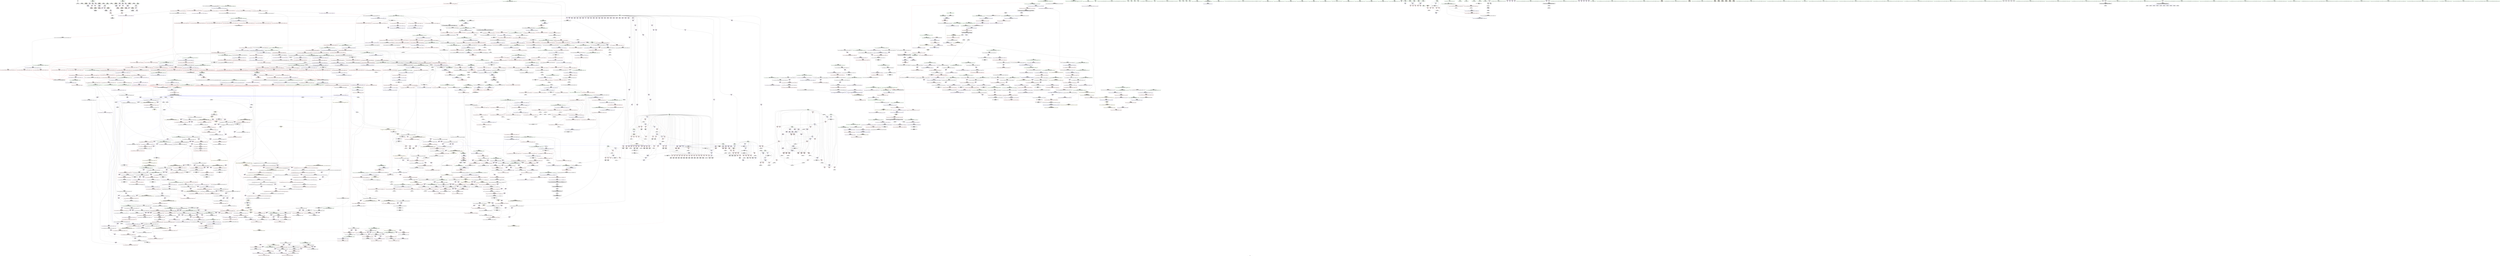 digraph "SVFG" {
	label="SVFG";

	Node0x563769c75e20 [shape=record,color=grey,label="{NodeID: 0\nNullPtr}"];
	Node0x563769c75e20 -> Node0x563769efe8b0[style=solid];
	Node0x56376a018e10 [shape=record,color=yellow,style=double,label="{NodeID: 2657\n4V_1 = ENCHI(MR_4V_0)\npts\{500001 \}\nFun[_Z3cmp4DATAS_]}"];
	Node0x56376a018e10 -> Node0x563769f42c70[style=dashed];
	Node0x563769f1d6e0 [shape=record,color=blue, style = dotted,label="{NodeID: 1550\n2207\<--2209\noffset_0\<--dummyVal\n_ZN9__gnu_cxx5__ops14_Iter_comp_valIPFb4DATAS2_EEclIPS2_S2_EEbT_RT0_\n}"];
	Node0x563769f1d6e0 -> Node0x563769f36cc0[style=dashed];
	Node0x563769efc4b0 [shape=record,color=purple,label="{NodeID: 443\n235\<--13\narrayidx43\<--P\nmain\n}"];
	Node0x563769efc4b0 -> Node0x563769f2cff0[style=solid];
	Node0x563769f0b330 [shape=record,color=red,label="{NodeID: 886\n178\<--99\n\<--i\nmain\n}"];
	Node0x563769f0b330 -> Node0x563769eff100[style=solid];
	Node0x563769ff70a0 [shape=record,color=black,label="{NodeID: 2436\nMR_177V_2 = PHI(MR_177V_4, MR_177V_1, )\npts\{9380000 \}\n}"];
	Node0x563769f41350 [shape=record,color=red,label="{NodeID: 1329\n2272\<--2271\ndummyVal\<--offset_0\n_ZSt25__unguarded_linear_insertIP4DATAN9__gnu_cxx5__ops14_Val_comp_iterIPFbS0_S0_EEEEvT_T0_\n}"];
	Node0x563769f41350 -> Node0x563769f20390[style=solid];
	Node0x563769ef4dd0 [shape=record,color=green,label="{NodeID: 222\n1784\<--1785\nretval\<--retval_field_insensitive\n_ZN9__gnu_cxx5__ops15__val_comp_iterIPFb4DATAS2_EEENS0_14_Val_comp_iterIT_EENS0_15_Iter_comp_iterIS6_EE\n|{|<s1>132}}"];
	Node0x563769ef4dd0 -> Node0x563769f06870[style=solid];
	Node0x563769ef4dd0:s1 -> Node0x56376a0ba880[style=solid,color=red];
	Node0x563769f177d0 [shape=record,color=purple,label="{NodeID: 665\n2148\<--1228\noffset_2\<--\n}"];
	Node0x563769f177d0 -> Node0x563769f3f200[style=solid];
	Node0x56376a0bf630 [shape=record,color=black,label="{NodeID: 3322\n486 = PHI(42, )\n2nd arg _ZSt4sortIP4DATAPFbS0_S0_EEvT_S4_T0_ }"];
	Node0x56376a0bf630 -> Node0x563769f44f60[style=solid];
	Node0x563769f35fc0 [shape=record,color=red,label="{NodeID: 1108\n1351\<--1293\n\<--__first.addr\n_ZSt11__push_heapIP4DATAlS0_N9__gnu_cxx5__ops14_Iter_comp_valIPFbS0_S0_EEEEvT_T0_S9_T1_RT2_\n}"];
	Node0x563769f35fc0 -> Node0x563769f08f70[style=solid];
	Node0x563769c712a0 [shape=record,color=green,label="{NodeID: 1\n5\<--1\n\<--dummyObj\nCan only get source location for instruction, argument, global var or function.}"];
	Node0x56376a018ef0 [shape=record,color=yellow,style=double,label="{NodeID: 2658\n6V_1 = ENCHI(MR_6V_0)\npts\{520000 \}\nFun[_Z3cmp4DATAS_]}"];
	Node0x56376a018ef0 -> Node0x563769f42a00[style=dashed];
	Node0x563769f1d7b0 [shape=record,color=blue, style = dotted,label="{NodeID: 1551\n2210\<--2212\noffset_1\<--dummyVal\n_ZN9__gnu_cxx5__ops14_Iter_comp_valIPFb4DATAS2_EEclIPS2_S2_EEbT_RT0_\n}"];
	Node0x563769f1d7b0 -> Node0x563769f36d90[style=dashed];
	Node0x563769efc580 [shape=record,color=purple,label="{NodeID: 444\n239\<--13\narrayidx45\<--P\nmain\n}"];
	Node0x563769efc580 -> Node0x563769f2d0c0[style=solid];
	Node0x563769f0b400 [shape=record,color=red,label="{NodeID: 887\n187\<--99\n\<--i\nmain\n}"];
	Node0x563769f0b400 -> Node0x563769f437d0[style=solid];
	Node0x563769ff75a0 [shape=record,color=black,label="{NodeID: 2437\nMR_179V_2 = PHI(MR_179V_4, MR_179V_1, )\npts\{9400000 \}\n}"];
	Node0x563769f41420 [shape=record,color=red,label="{NodeID: 1330\n2275\<--2274\ndummyVal\<--offset_1\n_ZSt25__unguarded_linear_insertIP4DATAN9__gnu_cxx5__ops14_Val_comp_iterIPFbS0_S0_EEEEvT_T0_\n}"];
	Node0x563769f41420 -> Node0x563769f20460[style=solid];
	Node0x563769ef4ea0 [shape=record,color=green,label="{NodeID: 223\n1786\<--1787\n__comp\<--__comp_field_insensitive\n_ZN9__gnu_cxx5__ops15__val_comp_iterIPFb4DATAS2_EEENS0_14_Val_comp_iterIT_EENS0_15_Iter_comp_iterIS6_EE\n|{|<s1>131}}"];
	Node0x563769ef4ea0 -> Node0x563769f06940[style=solid];
	Node0x563769ef4ea0:s1 -> Node0x56376a0bdfc0[style=solid,color=red];
	Node0x563769f178a0 [shape=record,color=purple,label="{NodeID: 666\n2150\<--1244\noffset_0\<--\n}"];
	Node0x563769f178a0 -> Node0x563769f4aa60[style=solid];
	Node0x56376a0bf740 [shape=record,color=black,label="{NodeID: 3323\n1711 = PHI(1629, )\n0th arg _ZSt13move_backwardIP4DATAS1_ET0_T_S3_S2_ }"];
	Node0x56376a0bf740 -> Node0x563769f1ff80[style=solid];
	Node0x563769f36090 [shape=record,color=red,label="{NodeID: 1109\n1314\<--1295\n\<--__holeIndex.addr\n_ZSt11__push_heapIP4DATAlS0_N9__gnu_cxx5__ops14_Iter_comp_valIPFbS0_S0_EEEEvT_T0_S9_T1_RT2_\n}"];
	Node0x563769f36090 -> Node0x563769f269d0[style=solid];
	Node0x563769aeac10 [shape=record,color=green,label="{NodeID: 2\n22\<--1\n.str\<--dummyObj\nGlob }"];
	Node0x56376a018fd0 [shape=record,color=yellow,style=double,label="{NodeID: 2659\n8V_1 = ENCHI(MR_8V_0)\npts\{520001 \}\nFun[_Z3cmp4DATAS_]}"];
	Node0x56376a018fd0 -> Node0x563769f42ad0[style=dashed];
	Node0x563769f1d880 [shape=record,color=blue, style = dotted,label="{NodeID: 1552\n2213\<--2215\noffset_0\<--dummyVal\n_ZN9__gnu_cxx5__ops14_Iter_comp_valIPFb4DATAS2_EEclIPS2_S2_EEbT_RT0_\n}"];
	Node0x563769f1d880 -> Node0x563769f36e60[style=dashed];
	Node0x563769efc650 [shape=record,color=purple,label="{NodeID: 445\n156\<--15\narrayidx10\<--Q\nmain\n}"];
	Node0x563769f0b4d0 [shape=record,color=red,label="{NodeID: 888\n204\<--99\n\<--i\nmain\n}"];
	Node0x563769f0b4d0 -> Node0x563769f266d0[style=solid];
	Node0x563769ff7aa0 [shape=record,color=black,label="{NodeID: 2438\nMR_181V_2 = PHI(MR_181V_4, MR_181V_1, )\npts\{9400001 \}\n}"];
	Node0x563769f414f0 [shape=record,color=red,label="{NodeID: 1331\n2278\<--2277\ndummyVal\<--offset_2\n_ZSt25__unguarded_linear_insertIP4DATAN9__gnu_cxx5__ops14_Val_comp_iterIPFbS0_S0_EEEEvT_T0_\n}"];
	Node0x563769f414f0 -> Node0x563769f20530[style=solid];
	Node0x563769ef4f70 [shape=record,color=green,label="{NodeID: 224\n1792\<--1793\n_ZN9__gnu_cxx5__ops14_Val_comp_iterIPFb4DATAS2_EEC2EONS0_15_Iter_comp_iterIS4_EE\<--_ZN9__gnu_cxx5__ops14_Val_comp_iterIPFb4DATAS2_EEC2EONS0_15_Iter_comp_iterIS4_EE_field_insensitive\n}"];
	Node0x563769f17970 [shape=record,color=purple,label="{NodeID: 667\n2153\<--1244\noffset_1\<--\n}"];
	Node0x563769f17970 -> Node0x563769f4ab30[style=solid];
	Node0x56376a0bf880 [shape=record,color=black,label="{NodeID: 3324\n1863 = PHI(1848, )\n2nd arg _ZNSt20__copy_move_backwardILb1ELb1ESt26random_access_iterator_tagE13__copy_move_bI4DATAEEPT_PKS4_S7_S5_ }"];
	Node0x56376a0bf880 -> Node0x563769f217e0[style=solid];
	Node0x563769f36160 [shape=record,color=red,label="{NodeID: 1110\n1319\<--1295\n\<--__holeIndex.addr\n_ZSt11__push_heapIP4DATAlS0_N9__gnu_cxx5__ops14_Iter_comp_valIPFbS0_S0_EEEEvT_T0_S9_T1_RT2_\n}"];
	Node0x563769f36160 -> Node0x563769f2a750[style=solid];
	Node0x563769eec690 [shape=record,color=green,label="{NodeID: 3\n24\<--1\n.str.1\<--dummyObj\nGlob }"];
	Node0x56376a0190b0 [shape=record,color=yellow,style=double,label="{NodeID: 2660\n10V_1 = ENCHI(MR_10V_0)\npts\{540000 \}\nFun[_Z3cmp4DATAS_]}"];
	Node0x56376a0190b0 -> Node0x563769f42ee0[style=dashed];
	Node0x563769f1d950 [shape=record,color=blue, style = dotted,label="{NodeID: 1553\n2216\<--2218\noffset_1\<--dummyVal\n_ZN9__gnu_cxx5__ops14_Iter_comp_valIPFb4DATAS2_EEclIPS2_S2_EEbT_RT0_\n}"];
	Node0x563769f1d950 -> Node0x563769f36f30[style=dashed];
	Node0x563769efc720 [shape=record,color=purple,label="{NodeID: 446\n309\<--15\narrayidx79\<--Q\nmain\n}"];
	Node0x563769efc720 -> Node0x563769f2d400[style=solid];
	Node0x563769f0b5a0 [shape=record,color=red,label="{NodeID: 889\n210\<--99\n\<--i\nmain\n}"];
	Node0x563769f0b5a0 -> Node0x563769f2aed0[style=solid];
	Node0x563769f415c0 [shape=record,color=red,label="{NodeID: 1332\n2281\<--2280\ndummyVal\<--offset_0\n_ZSt25__unguarded_linear_insertIP4DATAN9__gnu_cxx5__ops14_Val_comp_iterIPFbS0_S0_EEEEvT_T0_\n}"];
	Node0x563769f415c0 -> Node0x563769f207a0[style=solid];
	Node0x563769ef5070 [shape=record,color=green,label="{NodeID: 225\n1801\<--1802\n__first.addr\<--__first.addr_field_insensitive\n_ZSt23__copy_move_backward_a2ILb1EP4DATAS1_ET1_T0_S3_S2_\n}"];
	Node0x563769ef5070 -> Node0x563769f3ae90[style=solid];
	Node0x563769ef5070 -> Node0x563769f20ef0[style=solid];
	Node0x563769f17a40 [shape=record,color=purple,label="{NodeID: 668\n2156\<--1244\noffset_2\<--\n}"];
	Node0x563769f17a40 -> Node0x563769f4ac00[style=solid];
	Node0x56376a0bf9c0 [shape=record,color=black,label="{NodeID: 3325\n45 = PHI()\n0th arg _Z3cmp4DATAS_ }"];
	Node0x56376a0bf9c0 -> Node0x563769f42a00[style=solid];
	Node0x563769f36230 [shape=record,color=red,label="{NodeID: 1111\n1338\<--1295\n\<--__holeIndex.addr\n_ZSt11__push_heapIP4DATAlS0_N9__gnu_cxx5__ops14_Iter_comp_valIPFbS0_S0_EEEEvT_T0_S9_T1_RT2_\n}"];
	Node0x563769eec9d0 [shape=record,color=green,label="{NodeID: 4\n26\<--1\n.str.2\<--dummyObj\nGlob }"];
	Node0x56376a019190 [shape=record,color=yellow,style=double,label="{NodeID: 2661\n12V_1 = ENCHI(MR_12V_0)\npts\{540001 \}\nFun[_Z3cmp4DATAS_]}"];
	Node0x56376a019190 -> Node0x563769f42fb0[style=dashed];
	Node0x563769f1da20 [shape=record,color=blue,label="{NodeID: 1554\n1429\<--1418\ncoerce.dive\<--__comp.coerce\n_ZSt22__move_median_to_firstIP4DATAN9__gnu_cxx5__ops15_Iter_comp_iterIPFbS0_S0_EEEEvT_S8_S8_S8_T0_\n|{<s0>88|<s1>89|<s2>91|<s3>94|<s4>96}}"];
	Node0x563769f1da20:s0 -> Node0x56376a011640[style=dashed,color=red];
	Node0x563769f1da20:s1 -> Node0x56376a011640[style=dashed,color=red];
	Node0x563769f1da20:s2 -> Node0x56376a011640[style=dashed,color=red];
	Node0x563769f1da20:s3 -> Node0x56376a011640[style=dashed,color=red];
	Node0x563769f1da20:s4 -> Node0x56376a011640[style=dashed,color=red];
	Node0x563769efc7f0 [shape=record,color=purple,label="{NodeID: 447\n319\<--15\narrayidx86\<--Q\nmain\n}"];
	Node0x563769efc7f0 -> Node0x563769f2d5a0[style=solid];
	Node0x563769f0b670 [shape=record,color=red,label="{NodeID: 890\n214\<--99\n\<--i\nmain\n}"];
	Node0x563769f0b670 -> Node0x563769f43be0[style=solid];
	Node0x563769ff84a0 [shape=record,color=black,label="{NodeID: 2440\nMR_26V_2 = PHI(MR_26V_1, MR_26V_3, )\npts\{19 \}\n|{<s0>29|<s1>33}}"];
	Node0x563769ff84a0:s0 -> Node0x563769f53bd0[style=dashed,color=blue];
	Node0x563769ff84a0:s1 -> Node0x563769fe45c0[style=dashed,color=blue];
	Node0x563769f41690 [shape=record,color=red,label="{NodeID: 1333\n2284\<--2283\ndummyVal\<--offset_1\n_ZSt25__unguarded_linear_insertIP4DATAN9__gnu_cxx5__ops14_Val_comp_iterIPFbS0_S0_EEEEvT_T0_\n}"];
	Node0x563769f41690 -> Node0x563769f20870[style=solid];
	Node0x563769ef5140 [shape=record,color=green,label="{NodeID: 226\n1803\<--1804\n__last.addr\<--__last.addr_field_insensitive\n_ZSt23__copy_move_backward_a2ILb1EP4DATAS1_ET1_T0_S3_S2_\n}"];
	Node0x563769ef5140 -> Node0x563769f3af60[style=solid];
	Node0x563769ef5140 -> Node0x563769f20fc0[style=solid];
	Node0x563769f17b10 [shape=record,color=purple,label="{NodeID: 669\n2151\<--1245\noffset_0\<--\n}"];
	Node0x563769f17b10 -> Node0x563769f3f2d0[style=solid];
	Node0x56376a0bfa90 [shape=record,color=black,label="{NodeID: 3326\n46 = PHI()\n1st arg _Z3cmp4DATAS_ }"];
	Node0x56376a0bfa90 -> Node0x563769f42ad0[style=solid];
	Node0x563769f36300 [shape=record,color=red,label="{NodeID: 1112\n1345\<--1295\n\<--__holeIndex.addr\n_ZSt11__push_heapIP4DATAlS0_N9__gnu_cxx5__ops14_Iter_comp_valIPFbS0_S0_EEEEvT_T0_S9_T1_RT2_\n}"];
	Node0x563769f36300 -> Node0x563769f27d50[style=solid];
	Node0x563769eeca90 [shape=record,color=green,label="{NodeID: 5\n28\<--1\n.str.3\<--dummyObj\nGlob }"];
	Node0x56376a019270 [shape=record,color=yellow,style=double,label="{NodeID: 2662\n14V_1 = ENCHI(MR_14V_0)\npts\{560000 \}\nFun[_Z3cmp4DATAS_]}"];
	Node0x56376a019270 -> Node0x563769f42d40[style=dashed];
	Node0x563769f1daf0 [shape=record,color=blue,label="{NodeID: 1555\n1421\<--1414\n__result.addr\<--__result\n_ZSt22__move_median_to_firstIP4DATAN9__gnu_cxx5__ops15_Iter_comp_iterIPFbS0_S0_EEEEvT_S8_S8_S8_T0_\n}"];
	Node0x563769f1daf0 -> Node0x563769f37000[style=dashed];
	Node0x563769f1daf0 -> Node0x563769f370d0[style=dashed];
	Node0x563769f1daf0 -> Node0x563769f371a0[style=dashed];
	Node0x563769f1daf0 -> Node0x563769f37270[style=dashed];
	Node0x563769f1daf0 -> Node0x563769f37340[style=dashed];
	Node0x563769f1daf0 -> Node0x563769f37410[style=dashed];
	Node0x563769efc8c0 [shape=record,color=purple,label="{NodeID: 448\n337\<--15\narrayidx97\<--Q\nmain\n}"];
	Node0x563769efc8c0 -> Node0x563769f2d810[style=solid];
	Node0x563769f0b740 [shape=record,color=red,label="{NodeID: 891\n221\<--99\n\<--i\nmain\n}"];
	Node0x563769f0b740 -> Node0x563769eff440[style=solid];
	Node0x563769ff89a0 [shape=record,color=black,label="{NodeID: 2441\nMR_411V_2 = PHI(MR_411V_1, MR_411V_4, )\npts\{1596 \}\n}"];
	Node0x563769f41760 [shape=record,color=red,label="{NodeID: 1334\n2287\<--2286\ndummyVal\<--offset_2\n_ZSt25__unguarded_linear_insertIP4DATAN9__gnu_cxx5__ops14_Val_comp_iterIPFbS0_S0_EEEEvT_T0_\n}"];
	Node0x563769f41760 -> Node0x563769f20940[style=solid];
	Node0x563769ef5210 [shape=record,color=green,label="{NodeID: 227\n1805\<--1806\n__result.addr\<--__result.addr_field_insensitive\n_ZSt23__copy_move_backward_a2ILb1EP4DATAS1_ET1_T0_S3_S2_\n}"];
	Node0x563769ef5210 -> Node0x563769f3b030[style=solid];
	Node0x563769ef5210 -> Node0x563769f21090[style=solid];
	Node0x563769f17be0 [shape=record,color=purple,label="{NodeID: 670\n2154\<--1245\noffset_1\<--\n}"];
	Node0x563769f17be0 -> Node0x563769f3f3a0[style=solid];
	Node0x56376a0bfb60 [shape=record,color=black,label="{NodeID: 3327\n47 = PHI()\n2nd arg _Z3cmp4DATAS_ }"];
	Node0x56376a0bfb60 -> Node0x563769f42d40[style=solid];
	Node0x563769f363d0 [shape=record,color=red,label="{NodeID: 1113\n1352\<--1295\n\<--__holeIndex.addr\n_ZSt11__push_heapIP4DATAlS0_N9__gnu_cxx5__ops14_Iter_comp_valIPFbS0_S0_EEEEvT_T0_S9_T1_RT2_\n}"];
	Node0x563769eecb50 [shape=record,color=green,label="{NodeID: 6\n30\<--1\n.str.4\<--dummyObj\nGlob }"];
	Node0x56376a019350 [shape=record,color=yellow,style=double,label="{NodeID: 2663\n16V_1 = ENCHI(MR_16V_0)\npts\{560001 \}\nFun[_Z3cmp4DATAS_]}"];
	Node0x56376a019350 -> Node0x563769f42e10[style=dashed];
	Node0x563769f1dbc0 [shape=record,color=blue,label="{NodeID: 1556\n1423\<--1415\n__a.addr\<--__a\n_ZSt22__move_median_to_firstIP4DATAN9__gnu_cxx5__ops15_Iter_comp_iterIPFbS0_S0_EEEEvT_S8_S8_S8_T0_\n}"];
	Node0x563769f1dbc0 -> Node0x563769f374e0[style=dashed];
	Node0x563769f1dbc0 -> Node0x563769f375b0[style=dashed];
	Node0x563769f1dbc0 -> Node0x563769f37680[style=dashed];
	Node0x563769f1dbc0 -> Node0x563769f37750[style=dashed];
	Node0x563769f1dbc0 -> Node0x563769f37820[style=dashed];
	Node0x563769efc990 [shape=record,color=purple,label="{NodeID: 449\n347\<--15\narrayidx104\<--Q\nmain\n}"];
	Node0x563769efc990 -> Node0x563769f2d9b0[style=solid];
	Node0x563769f0b810 [shape=record,color=red,label="{NodeID: 892\n233\<--99\n\<--i\nmain\n}"];
	Node0x563769f0b810 -> Node0x563769eff5e0[style=solid];
	Node0x563769ff8ea0 [shape=record,color=black,label="{NodeID: 2442\nMR_415V_2 = PHI(MR_415V_1, MR_415V_3, )\npts\{15980000 \}\n}"];
	Node0x563769f41830 [shape=record,color=red,label="{NodeID: 1335\n2290\<--2289\ndummyVal\<--offset_0\n_ZSt25__unguarded_linear_insertIP4DATAN9__gnu_cxx5__ops14_Val_comp_iterIPFbS0_S0_EEEEvT_T0_\n}"];
	Node0x563769f41830 -> Node0x563769f20bb0[style=solid];
	Node0x563769ef52e0 [shape=record,color=green,label="{NodeID: 228\n1812\<--1813\n_ZSt12__niter_baseIP4DATAET_S2_\<--_ZSt12__niter_baseIP4DATAET_S2__field_insensitive\n}"];
	Node0x563769f17cb0 [shape=record,color=purple,label="{NodeID: 671\n2157\<--1245\noffset_2\<--\n}"];
	Node0x563769f17cb0 -> Node0x563769f3f470[style=solid];
	Node0x56376a0bfc30 [shape=record,color=black,label="{NodeID: 3328\n48 = PHI()\n3rd arg _Z3cmp4DATAS_ }"];
	Node0x56376a0bfc30 -> Node0x563769f42e10[style=solid];
	Node0x563769f364a0 [shape=record,color=red,label="{NodeID: 1114\n1320\<--1297\n\<--__topIndex.addr\n_ZSt11__push_heapIP4DATAlS0_N9__gnu_cxx5__ops14_Iter_comp_valIPFbS0_S0_EEEEvT_T0_S9_T1_RT2_\n}"];
	Node0x563769f364a0 -> Node0x563769f2a750[style=solid];
	Node0x563769eed3c0 [shape=record,color=green,label="{NodeID: 7\n32\<--1\n.str.5\<--dummyObj\nGlob }"];
	Node0x56376a019430 [shape=record,color=yellow,style=double,label="{NodeID: 2664\n74V_1 = ENCHI(MR_74V_0)\npts\{1979 11350000 17870000 \}\nFun[_ZN9__gnu_cxx5__ops16__iter_comp_iterIPFb4DATAS2_EEENS0_15_Iter_comp_iterIT_EES6_]}"];
	Node0x56376a019430 -> Node0x563769f2f070[style=dashed];
	Node0x563769f1dc90 [shape=record,color=blue,label="{NodeID: 1557\n1425\<--1416\n__b.addr\<--__b\n_ZSt22__move_median_to_firstIP4DATAN9__gnu_cxx5__ops15_Iter_comp_iterIPFbS0_S0_EEEEvT_S8_S8_S8_T0_\n}"];
	Node0x563769f1dc90 -> Node0x563769f378f0[style=dashed];
	Node0x563769f1dc90 -> Node0x563769f379c0[style=dashed];
	Node0x563769f1dc90 -> Node0x563769f37a90[style=dashed];
	Node0x563769f1dc90 -> Node0x563769f37b60[style=dashed];
	Node0x563769f1dc90 -> Node0x563769f37c30[style=dashed];
	Node0x563769efca60 [shape=record,color=purple,label="{NodeID: 450\n373\<--15\narrayidx115\<--Q\nmain\n}"];
	Node0x563769efca60 -> Node0x563769f2dc20[style=solid];
	Node0x563769efca60 -> Node0x563769f44740[style=solid];
	Node0x563769f0b8e0 [shape=record,color=red,label="{NodeID: 893\n247\<--99\n\<--i\nmain\n}"];
	Node0x563769f0b8e0 -> Node0x563769f43d80[style=solid];
	Node0x563769ff93a0 [shape=record,color=black,label="{NodeID: 2443\nMR_417V_2 = PHI(MR_417V_1, MR_417V_3, )\npts\{15980001 \}\n}"];
	Node0x563769f41900 [shape=record,color=red,label="{NodeID: 1336\n2293\<--2292\ndummyVal\<--offset_1\n_ZSt25__unguarded_linear_insertIP4DATAN9__gnu_cxx5__ops14_Val_comp_iterIPFbS0_S0_EEEEvT_T0_\n}"];
	Node0x563769f41900 -> Node0x563769f20c80[style=solid];
	Node0x563769efd4e0 [shape=record,color=green,label="{NodeID: 229\n1819\<--1820\n_ZSt22__copy_move_backward_aILb1EP4DATAS1_ET1_T0_S3_S2_\<--_ZSt22__copy_move_backward_aILb1EP4DATAS1_ET1_T0_S3_S2__field_insensitive\n}"];
	Node0x563769f17d80 [shape=record,color=purple,label="{NodeID: 672\n2159\<--1247\noffset_0\<--\n}"];
	Node0x563769f17d80 -> Node0x563769f4acd0[style=solid];
	Node0x56376a0bfd30 [shape=record,color=black,label="{NodeID: 3329\n569 = PHI(500, )\n0th arg _ZN9__gnu_cxx5__ops16__iter_comp_iterIPFb4DATAS2_EEENS0_15_Iter_comp_iterIT_EES6_ }"];
	Node0x56376a0bfd30 -> Node0x563769f45510[style=solid];
	Node0x563769f36570 [shape=record,color=red,label="{NodeID: 1115\n1323\<--1299\n\<--__comp.addr\n_ZSt11__push_heapIP4DATAlS0_N9__gnu_cxx5__ops14_Iter_comp_valIPFbS0_S0_EEEEvT_T0_S9_T1_RT2_\n|{<s0>79}}"];
	Node0x563769f36570:s0 -> Node0x56376a0bc6a0[style=solid,color=red];
	Node0x563769eed450 [shape=record,color=green,label="{NodeID: 8\n34\<--1\n.str.6\<--dummyObj\nGlob }"];
	Node0x563769f1dd60 [shape=record,color=blue,label="{NodeID: 1558\n1427\<--1417\n__c.addr\<--__c\n_ZSt22__move_median_to_firstIP4DATAN9__gnu_cxx5__ops15_Iter_comp_iterIPFbS0_S0_EEEEvT_S8_S8_S8_T0_\n}"];
	Node0x563769f1dd60 -> Node0x563769f37d00[style=dashed];
	Node0x563769f1dd60 -> Node0x563769f37dd0[style=dashed];
	Node0x563769f1dd60 -> Node0x563769f37ea0[style=dashed];
	Node0x563769f1dd60 -> Node0x563769f37f70[style=dashed];
	Node0x563769f1dd60 -> Node0x563769f38040[style=dashed];
	Node0x563769f1dd60 -> Node0x563769f38110[style=dashed];
	Node0x563769efcb30 [shape=record,color=purple,label="{NodeID: 451\n391\<--15\narrayidx126\<--Q\nmain\n}"];
	Node0x563769efcb30 -> Node0x563769f2de90[style=solid];
	Node0x563769efcb30 -> Node0x563769f44810[style=solid];
	Node0x563769f0b9b0 [shape=record,color=red,label="{NodeID: 894\n269\<--99\n\<--i\nmain\n}"];
	Node0x563769f0b9b0 -> Node0x563769f28350[style=solid];
	Node0x563769ff98a0 [shape=record,color=black,label="{NodeID: 2444\nMR_419V_2 = PHI(MR_419V_1, MR_419V_3, )\npts\{15980002 \}\n}"];
	Node0x563769f419d0 [shape=record,color=red,label="{NodeID: 1337\n2296\<--2295\ndummyVal\<--offset_2\n_ZSt25__unguarded_linear_insertIP4DATAN9__gnu_cxx5__ops14_Val_comp_iterIPFbS0_S0_EEEEvT_T0_\n}"];
	Node0x563769f419d0 -> Node0x563769f20d50[style=solid];
	Node0x563769efd5a0 [shape=record,color=green,label="{NodeID: 230\n1824\<--1825\n__it.addr\<--__it.addr_field_insensitive\n_ZSt12__miter_baseIP4DATAET_S2_\n}"];
	Node0x563769efd5a0 -> Node0x563769f3b100[style=solid];
	Node0x563769efd5a0 -> Node0x563769f21160[style=solid];
	Node0x563769f17e50 [shape=record,color=purple,label="{NodeID: 673\n2162\<--1247\noffset_1\<--\n}"];
	Node0x563769f17e50 -> Node0x563769f4ada0[style=solid];
	Node0x56376a0bff00 [shape=record,color=black,label="{NodeID: 3330\n1359 = PHI(572, 1277, 1968, 1978, )\n0th arg _ZSt4moveIRPFb4DATAS0_EEONSt16remove_referenceIT_E4typeEOS5_ }"];
	Node0x56376a0bff00 -> Node0x563769f1cec0[style=solid];
	Node0x563769f36640 [shape=record,color=red,label="{NodeID: 1116\n1325\<--1301\n\<--__parent\n_ZSt11__push_heapIP4DATAlS0_N9__gnu_cxx5__ops14_Iter_comp_valIPFbS0_S0_EEEEvT_T0_S9_T1_RT2_\n}"];
	Node0x563769eed4e0 [shape=record,color=green,label="{NodeID: 9\n36\<--1\n.str.7\<--dummyObj\nGlob }"];
	Node0x56376a019680 [shape=record,color=yellow,style=double,label="{NodeID: 2666\n72V_1 = ENCHI(MR_72V_0)\npts\{5710000 \}\nFun[_ZN9__gnu_cxx5__ops16__iter_comp_iterIPFb4DATAS2_EEENS0_15_Iter_comp_iterIT_EES6_]|{<s0>20}}"];
	Node0x56376a019680:s0 -> Node0x563769f22a90[style=dashed,color=red];
	Node0x563769f1de30 [shape=record,color=blue,label="{NodeID: 1559\n1499\<--1490\ncoerce.dive\<--__comp.coerce\n_ZSt21__unguarded_partitionIP4DATAN9__gnu_cxx5__ops15_Iter_comp_iterIPFbS0_S0_EEEET_S8_S8_S8_T0_\n|{<s0>99|<s1>100}}"];
	Node0x563769f1de30:s0 -> Node0x56376a011640[style=dashed,color=red];
	Node0x563769f1de30:s1 -> Node0x56376a011640[style=dashed,color=red];
	Node0x563769efcc00 [shape=record,color=purple,label="{NodeID: 452\n404\<--15\narrayidx133\<--Q\nmain\n}"];
	Node0x563769efcc00 -> Node0x563769f2e030[style=solid];
	Node0x563769f0ba80 [shape=record,color=red,label="{NodeID: 895\n284\<--99\n\<--i\nmain\n}"];
	Node0x563769f0ba80 -> Node0x563769f2c0d0[style=solid];
	Node0x563769ff9da0 [shape=record,color=black,label="{NodeID: 2445\nMR_421V_2 = PHI(MR_421V_1, MR_421V_3, )\npts\{16000000 \}\n}"];
	Node0x563769f41aa0 [shape=record,color=red,label="{NodeID: 1338\n2299\<--2298\ndummyVal\<--offset_0\n_ZNSt20__copy_move_backwardILb1ELb1ESt26random_access_iterator_tagE13__copy_move_bI4DATAEEPT_PKS4_S7_S5_\n}"];
	Node0x563769f41aa0 -> Node0x563769f21980[style=solid];
	Node0x563769efd670 [shape=record,color=green,label="{NodeID: 231\n1833\<--1834\n__first.addr\<--__first.addr_field_insensitive\n_ZSt22__copy_move_backward_aILb1EP4DATAS1_ET1_T0_S3_S2_\n}"];
	Node0x563769efd670 -> Node0x563769f3b1d0[style=solid];
	Node0x563769efd670 -> Node0x563769f21230[style=solid];
	Node0x563769f17f20 [shape=record,color=purple,label="{NodeID: 674\n2160\<--1248\noffset_0\<--\n}"];
	Node0x563769f17f20 -> Node0x563769f3f540[style=solid];
	Node0x56376a0c02b0 [shape=record,color=black,label="{NodeID: 3331\n1487 = PHI(823, )\n0th arg _ZSt21__unguarded_partitionIP4DATAN9__gnu_cxx5__ops15_Iter_comp_iterIPFbS0_S0_EEEET_S8_S8_S8_T0_ }"];
	Node0x56376a0c02b0 -> Node0x563769f1df00[style=solid];
	Node0x563769f36710 [shape=record,color=red,label="{NodeID: 1117\n1334\<--1301\n\<--__parent\n_ZSt11__push_heapIP4DATAlS0_N9__gnu_cxx5__ops14_Iter_comp_valIPFbS0_S0_EEEEvT_T0_S9_T1_RT2_\n}"];
	Node0x563769eed5e0 [shape=record,color=green,label="{NodeID: 10\n38\<--1\n.str.8\<--dummyObj\nGlob }"];
	Node0x563769f1df00 [shape=record,color=blue,label="{NodeID: 1560\n1493\<--1487\n__first.addr\<--__first\n_ZSt21__unguarded_partitionIP4DATAN9__gnu_cxx5__ops15_Iter_comp_iterIPFbS0_S0_EEEET_S8_S8_S8_T0_\n}"];
	Node0x563769f1df00 -> Node0x563769fedaa0[style=dashed];
	Node0x563769efccd0 [shape=record,color=purple,label="{NodeID: 453\n416\<--15\narrayidx140\<--Q\nmain\n}"];
	Node0x563769efccd0 -> Node0x563769f2e1d0[style=solid];
	Node0x563769f0bb50 [shape=record,color=red,label="{NodeID: 896\n290\<--99\n\<--i\nmain\n}"];
	Node0x563769f0bb50 -> Node0x563769effac0[style=solid];
	Node0x563769ffa2a0 [shape=record,color=black,label="{NodeID: 2446\nMR_423V_2 = PHI(MR_423V_1, MR_423V_3, )\npts\{16020000 \}\n}"];
	Node0x563769f41b70 [shape=record,color=red,label="{NodeID: 1339\n2302\<--2301\ndummyVal\<--offset_1\n_ZNSt20__copy_move_backwardILb1ELb1ESt26random_access_iterator_tagE13__copy_move_bI4DATAEEPT_PKS4_S7_S5_\n}"];
	Node0x563769f41b70 -> Node0x563769f21a50[style=solid];
	Node0x563769efd740 [shape=record,color=green,label="{NodeID: 232\n1835\<--1836\n__last.addr\<--__last.addr_field_insensitive\n_ZSt22__copy_move_backward_aILb1EP4DATAS1_ET1_T0_S3_S2_\n}"];
	Node0x563769efd740 -> Node0x563769f3b2a0[style=solid];
	Node0x563769efd740 -> Node0x563769f21300[style=solid];
	Node0x563769f17ff0 [shape=record,color=purple,label="{NodeID: 675\n2163\<--1248\noffset_1\<--\n}"];
	Node0x563769f17ff0 -> Node0x563769f3f610[style=solid];
	Node0x56376a0c03c0 [shape=record,color=black,label="{NodeID: 3332\n1488 = PHI(824, )\n1st arg _ZSt21__unguarded_partitionIP4DATAN9__gnu_cxx5__ops15_Iter_comp_iterIPFbS0_S0_EEEET_S8_S8_S8_T0_ }"];
	Node0x56376a0c03c0 -> Node0x563769f1dfd0[style=solid];
	Node0x563769f367e0 [shape=record,color=red,label="{NodeID: 1118\n1343\<--1301\n\<--__parent\n_ZSt11__push_heapIP4DATAlS0_N9__gnu_cxx5__ops14_Iter_comp_valIPFbS0_S0_EEEEvT_T0_S9_T1_RT2_\n}"];
	Node0x563769f367e0 -> Node0x563769f4bb70[style=solid];
	Node0x563769eed6e0 [shape=record,color=green,label="{NodeID: 11\n40\<--1\n.str.9\<--dummyObj\nGlob }"];
	Node0x563769f1dfd0 [shape=record,color=blue,label="{NodeID: 1561\n1495\<--1488\n__last.addr\<--__last\n_ZSt21__unguarded_partitionIP4DATAN9__gnu_cxx5__ops15_Iter_comp_iterIPFbS0_S0_EEEET_S8_S8_S8_T0_\n}"];
	Node0x563769f1dfd0 -> Node0x563769f386c0[style=dashed];
	Node0x563769f1dfd0 -> Node0x563769f1e240[style=dashed];
	Node0x563769efcda0 [shape=record,color=purple,label="{NodeID: 454\n443\<--15\narrayidx154\<--Q\nmain\n}"];
	Node0x563769efcda0 -> Node0x563769f2e440[style=solid];
	Node0x563769efcda0 -> Node0x563769f44b50[style=solid];
	Node0x563769f0bc20 [shape=record,color=red,label="{NodeID: 897\n295\<--99\n\<--i\nmain\n}"];
	Node0x563769f0bc20 -> Node0x563769effb90[style=solid];
	Node0x563769f41c40 [shape=record,color=red,label="{NodeID: 1340\n2305\<--2304\ndummyVal\<--offset_2\n_ZNSt20__copy_move_backwardILb1ELb1ESt26random_access_iterator_tagE13__copy_move_bI4DATAEEPT_PKS4_S7_S5_\n}"];
	Node0x563769f41c40 -> Node0x563769f21b20[style=solid];
	Node0x563769efd810 [shape=record,color=green,label="{NodeID: 233\n1837\<--1838\n__result.addr\<--__result.addr_field_insensitive\n_ZSt22__copy_move_backward_aILb1EP4DATAS1_ET1_T0_S3_S2_\n}"];
	Node0x563769efd810 -> Node0x563769f3b370[style=solid];
	Node0x563769efd810 -> Node0x563769f213d0[style=solid];
	Node0x563769f180c0 [shape=record,color=purple,label="{NodeID: 676\n1275\<--1274\n_M_comp\<--this1\n_ZN9__gnu_cxx5__ops14_Iter_comp_valIPFb4DATAS2_EEC2EONS0_15_Iter_comp_iterIS4_EE\n}"];
	Node0x563769f180c0 -> Node0x563769f4b0e0[style=solid];
	Node0x56376a0c04d0 [shape=record,color=black,label="{NodeID: 3333\n1489 = PHI(825, )\n2nd arg _ZSt21__unguarded_partitionIP4DATAN9__gnu_cxx5__ops15_Iter_comp_iterIPFbS0_S0_EEEET_S8_S8_S8_T0_ }"];
	Node0x56376a0c04d0 -> Node0x563769f1e0a0[style=solid];
	Node0x563769f368b0 [shape=record,color=red,label="{NodeID: 1119\n1363\<--1360\n\<--__t.addr\n_ZSt4moveIRPFb4DATAS0_EEONSt16remove_referenceIT_E4typeEOS5_\n}"];
	Node0x563769f368b0 -> Node0x563769ef9730[style=solid];
	Node0x563769eed7e0 [shape=record,color=green,label="{NodeID: 12\n64\<--1\n\<--dummyObj\nCan only get source location for instruction, argument, global var or function.}"];
	Node0x563769f1e0a0 [shape=record,color=blue,label="{NodeID: 1562\n1497\<--1489\n__pivot.addr\<--__pivot\n_ZSt21__unguarded_partitionIP4DATAN9__gnu_cxx5__ops15_Iter_comp_iterIPFbS0_S0_EEEET_S8_S8_S8_T0_\n}"];
	Node0x563769f1e0a0 -> Node0x563769f38ad0[style=dashed];
	Node0x563769f1e0a0 -> Node0x563769f38ba0[style=dashed];
	Node0x563769efce70 [shape=record,color=purple,label="{NodeID: 455\n184\<--17\narrayidx21\<--a\nmain\n}"];
	Node0x563769f0bcf0 [shape=record,color=red,label="{NodeID: 898\n303\<--99\n\<--i\nmain\n}"];
	Node0x563769f0bcf0 -> Node0x563769effc60[style=solid];
	Node0x563769f41d10 [shape=record,color=red,label="{NodeID: 1341\n2308\<--2307\ndummyVal\<--offset_0\n_ZN9__gnu_cxx5__ops14_Val_comp_iterIPFb4DATAS2_EEclIS2_PS2_EEbRT_T0_\n}"];
	Node0x563769f41d10 -> Node0x563769f21e60[style=solid];
	Node0x563769efd8e0 [shape=record,color=green,label="{NodeID: 234\n1839\<--1840\n__simple\<--__simple_field_insensitive\n_ZSt22__copy_move_backward_aILb1EP4DATAS1_ET1_T0_S3_S2_\n}"];
	Node0x563769efd8e0 -> Node0x563769f214a0[style=solid];
	Node0x563769f18190 [shape=record,color=purple,label="{NodeID: 677\n1277\<--1276\n_M_comp2\<--\n_ZN9__gnu_cxx5__ops14_Iter_comp_valIPFb4DATAS2_EEC2EONS0_15_Iter_comp_iterIS4_EE\n|{<s0>77}}"];
	Node0x563769f18190:s0 -> Node0x56376a0bff00[style=solid,color=red];
	Node0x56376a0c05e0 [shape=record,color=black,label="{NodeID: 3334\n1490 = PHI(830, )\n3rd arg _ZSt21__unguarded_partitionIP4DATAN9__gnu_cxx5__ops15_Iter_comp_iterIPFbS0_S0_EEEET_S8_S8_S8_T0_ }"];
	Node0x56376a0c05e0 -> Node0x563769f1de30[style=solid];
	Node0x563769f36980 [shape=record,color=red,label="{NodeID: 1120\n1386\<--1369\nthis1\<--this.addr\n_ZN9__gnu_cxx5__ops14_Iter_comp_valIPFb4DATAS2_EEclIPS2_S2_EEbT_RT0_\n}"];
	Node0x563769f36980 -> Node0x563769f19440[style=solid];
	Node0x563769eed8e0 [shape=record,color=green,label="{NodeID: 13\n65\<--1\n\<--dummyObj\nCan only get source location for instruction, argument, global var or function.}"];
	Node0x563769f1e170 [shape=record,color=blue,label="{NodeID: 1563\n1493\<--1511\n__first.addr\<--incdec.ptr\n_ZSt21__unguarded_partitionIP4DATAN9__gnu_cxx5__ops15_Iter_comp_iterIPFbS0_S0_EEEET_S8_S8_S8_T0_\n}"];
	Node0x563769f1e170 -> Node0x563769fedaa0[style=dashed];
	Node0x563769efcf40 [shape=record,color=purple,label="{NodeID: 456\n185\<--17\ns\<--a\nmain\n}"];
	Node0x563769efcf40 -> Node0x563769f43700[style=solid];
	Node0x563769f0bdc0 [shape=record,color=red,label="{NodeID: 899\n313\<--99\n\<--i\nmain\n}"];
	Node0x563769f0bdc0 -> Node0x563769effe00[style=solid];
	Node0x563769ffb1a0 [shape=record,color=black,label="{NodeID: 2449\nMR_26V_2 = PHI(MR_26V_5, MR_26V_1, )\npts\{19 \}\n|{|<s4>79}}"];
	Node0x563769ffb1a0 -> Node0x563769f3f880[style=dashed];
	Node0x563769ffb1a0 -> Node0x563769f3faf0[style=dashed];
	Node0x563769ffb1a0 -> Node0x563769f4b900[style=dashed];
	Node0x563769ffb1a0 -> Node0x563769f1cc50[style=dashed];
	Node0x563769ffb1a0:s4 -> Node0x56376a0120d0[style=dashed,color=red];
	Node0x563769f41de0 [shape=record,color=red,label="{NodeID: 1342\n2311\<--2310\ndummyVal\<--offset_1\n_ZN9__gnu_cxx5__ops14_Val_comp_iterIPFb4DATAS2_EEclIS2_PS2_EEbRT_T0_\n}"];
	Node0x563769f41de0 -> Node0x563769f21f30[style=solid];
	Node0x563769efd9b0 [shape=record,color=green,label="{NodeID: 235\n1850\<--1851\n_ZNSt20__copy_move_backwardILb1ELb1ESt26random_access_iterator_tagE13__copy_move_bI4DATAEEPT_PKS4_S7_S5_\<--_ZNSt20__copy_move_backwardILb1ELb1ESt26random_access_iterator_tagE13__copy_move_bI4DATAEEPT_PKS4_S7_S5__field_insensitive\n}"];
	Node0x563769f18260 [shape=record,color=purple,label="{NodeID: 678\n1303\<--1291\n\<--coerce\n_ZSt11__push_heapIP4DATAlS0_N9__gnu_cxx5__ops14_Iter_comp_valIPFbS0_S0_EEEEvT_T0_S9_T1_RT2_\n}"];
	Node0x563769f18260 -> Node0x563769f4b1b0[style=solid];
	Node0x56376a0c06f0 [shape=record,color=black,label="{NodeID: 3335\n742 = PHI(625, )\n0th arg _ZSt14__partial_sortIP4DATAN9__gnu_cxx5__ops15_Iter_comp_iterIPFbS0_S0_EEEEvT_S8_S8_T0_ }"];
	Node0x56376a0c06f0 -> Node0x563769f46480[style=solid];
	Node0x563769f36a50 [shape=record,color=red,label="{NodeID: 1121\n1389\<--1371\n\<--__it.addr\n_ZN9__gnu_cxx5__ops14_Iter_comp_valIPFb4DATAS2_EEclIPS2_S2_EEbT_RT0_\n}"];
	Node0x563769f36a50 -> Node0x563769ef9ce0[style=solid];
	Node0x563769eed9e0 [shape=record,color=green,label="{NodeID: 14\n124\<--1\n\<--dummyObj\nCan only get source location for instruction, argument, global var or function.}"];
	Node0x563769f1e240 [shape=record,color=blue,label="{NodeID: 1564\n1495\<--1515\n__last.addr\<--incdec.ptr3\n_ZSt21__unguarded_partitionIP4DATAN9__gnu_cxx5__ops15_Iter_comp_iterIPFbS0_S0_EEEET_S8_S8_S8_T0_\n}"];
	Node0x563769f1e240 -> Node0x563769ff20a0[style=dashed];
	Node0x563769efd010 [shape=record,color=purple,label="{NodeID: 457\n190\<--17\narrayidx23\<--a\nmain\n}"];
	Node0x563769f0be90 [shape=record,color=red,label="{NodeID: 900\n323\<--99\n\<--i\nmain\n}"];
	Node0x563769f0be90 -> Node0x563769efffa0[style=solid];
	Node0x563769ffb6a0 [shape=record,color=black,label="{NodeID: 2450\nMR_306V_3 = PHI(MR_306V_4, MR_306V_2, )\npts\{1296 \}\n}"];
	Node0x563769ffb6a0 -> Node0x563769f36160[style=dashed];
	Node0x563769ffb6a0 -> Node0x563769f36230[style=dashed];
	Node0x563769ffb6a0 -> Node0x563769f363d0[style=dashed];
	Node0x563769ffb6a0 -> Node0x563769f4bb70[style=dashed];
	Node0x563769f41eb0 [shape=record,color=red,label="{NodeID: 1343\n2314\<--2313\ndummyVal\<--offset_2\n_ZN9__gnu_cxx5__ops14_Val_comp_iterIPFb4DATAS2_EEclIS2_PS2_EEbRT_T0_\n}"];
	Node0x563769f41eb0 -> Node0x563769f22000[style=solid];
	Node0x563769efdab0 [shape=record,color=green,label="{NodeID: 236\n1855\<--1856\n__it.addr\<--__it.addr_field_insensitive\n_ZSt12__niter_baseIP4DATAET_S2_\n}"];
	Node0x563769efdab0 -> Node0x563769f3b440[style=solid];
	Node0x563769efdab0 -> Node0x563769f21570[style=solid];
	Node0x563769f18330 [shape=record,color=purple,label="{NodeID: 679\n1305\<--1291\n\<--coerce\n_ZSt11__push_heapIP4DATAlS0_N9__gnu_cxx5__ops14_Iter_comp_valIPFbS0_S0_EEEEvT_T0_S9_T1_RT2_\n}"];
	Node0x563769f18330 -> Node0x563769f4b280[style=solid];
	Node0x56376a0c0800 [shape=record,color=black,label="{NodeID: 3336\n743 = PHI(626, )\n1st arg _ZSt14__partial_sortIP4DATAN9__gnu_cxx5__ops15_Iter_comp_iterIPFbS0_S0_EEEEvT_S8_S8_T0_ }"];
	Node0x56376a0c0800 -> Node0x563769f46550[style=solid];
	Node0x563769f36b20 [shape=record,color=red,label="{NodeID: 1122\n1393\<--1373\n\<--__val.addr\n_ZN9__gnu_cxx5__ops14_Iter_comp_valIPFb4DATAS2_EEclIPS2_S2_EEbT_RT0_\n}"];
	Node0x563769f36b20 -> Node0x563769ef9db0[style=solid];
	Node0x563769eedae0 [shape=record,color=green,label="{NodeID: 15\n198\<--1\n\<--dummyObj\nCan only get source location for instruction, argument, global var or function.}"];
	Node0x563769f1e310 [shape=record,color=blue,label="{NodeID: 1565\n1495\<--1523\n__last.addr\<--incdec.ptr7\n_ZSt21__unguarded_partitionIP4DATAN9__gnu_cxx5__ops15_Iter_comp_iterIPFbS0_S0_EEEET_S8_S8_S8_T0_\n}"];
	Node0x563769f1e310 -> Node0x563769ff20a0[style=dashed];
	Node0x563769efd0e0 [shape=record,color=purple,label="{NodeID: 458\n191\<--17\na\<--a\nmain\n}"];
	Node0x563769efd0e0 -> Node0x563769f437d0[style=solid];
	Node0x563769f0bf60 [shape=record,color=red,label="{NodeID: 901\n331\<--99\n\<--i\nmain\n}"];
	Node0x563769f0bf60 -> Node0x563769f00070[style=solid];
	Node0x563769ffbba0 [shape=record,color=black,label="{NodeID: 2451\nMR_312V_3 = PHI(MR_312V_4, MR_312V_2, )\npts\{1302 \}\n}"];
	Node0x563769ffbba0 -> Node0x563769f36640[style=dashed];
	Node0x563769ffbba0 -> Node0x563769f36710[style=dashed];
	Node0x563769ffbba0 -> Node0x563769f367e0[style=dashed];
	Node0x563769ffbba0 -> Node0x563769f1cb80[style=dashed];
	Node0x563769f41f80 [shape=record,color=red,label="{NodeID: 1344\n2317\<--2316\ndummyVal\<--offset_0\n_ZN9__gnu_cxx5__ops14_Val_comp_iterIPFb4DATAS2_EEclIS2_PS2_EEbRT_T0_\n}"];
	Node0x563769f41f80 -> Node0x563769f220d0[style=solid];
	Node0x563769efdb80 [shape=record,color=green,label="{NodeID: 237\n1864\<--1865\n__first.addr\<--__first.addr_field_insensitive\n_ZNSt20__copy_move_backwardILb1ELb1ESt26random_access_iterator_tagE13__copy_move_bI4DATAEEPT_PKS4_S7_S5_\n}"];
	Node0x563769efdb80 -> Node0x563769f3b510[style=solid];
	Node0x563769efdb80 -> Node0x563769f3b5e0[style=solid];
	Node0x563769efdb80 -> Node0x563769f21640[style=solid];
	Node0x563769f18400 [shape=record,color=purple,label="{NodeID: 680\n2165\<--1307\noffset_0\<--\n}"];
	Node0x563769f18400 -> Node0x563769f4b350[style=solid];
	Node0x56376a0c0910 [shape=record,color=black,label="{NodeID: 3337\n744 = PHI(627, )\n2nd arg _ZSt14__partial_sortIP4DATAN9__gnu_cxx5__ops15_Iter_comp_iterIPFbS0_S0_EEEEvT_S8_S8_T0_ }"];
	Node0x56376a0c0910 -> Node0x563769f46620[style=solid];
	Node0x563769f36bf0 [shape=record,color=red,label="{NodeID: 1123\n1388\<--1387\n\<--_M_comp\n_ZN9__gnu_cxx5__ops14_Iter_comp_valIPFb4DATAS2_EEclIPS2_S2_EEbT_RT0_\n}"];
	Node0x563769eedbe0 [shape=record,color=green,label="{NodeID: 16\n407\<--1\n\<--dummyObj\nCan only get source location for instruction, argument, global var or function.}"];
	Node0x56376a019d00 [shape=record,color=yellow,style=double,label="{NodeID: 2673\n26V_1 = ENCHI(MR_26V_0)\npts\{19 \}\nFun[_ZSt14__partial_sortIP4DATAN9__gnu_cxx5__ops15_Iter_comp_iterIPFbS0_S0_EEEEvT_S8_S8_T0_]|{<s0>35}}"];
	Node0x56376a019d00:s0 -> Node0x56376a014410[style=dashed,color=red];
	Node0x563769f1e3e0 [shape=record,color=blue,label="{NodeID: 1566\n1493\<--1536\n__first.addr\<--incdec.ptr9\n_ZSt21__unguarded_partitionIP4DATAN9__gnu_cxx5__ops15_Iter_comp_iterIPFbS0_S0_EEEET_S8_S8_S8_T0_\n}"];
	Node0x563769f1e3e0 -> Node0x563769fedaa0[style=dashed];
	Node0x563769efd1b0 [shape=record,color=purple,label="{NodeID: 459\n195\<--17\narrayidx25\<--a\nmain\n}"];
	Node0x563769f0c030 [shape=record,color=red,label="{NodeID: 902\n341\<--99\n\<--i\nmain\n}"];
	Node0x563769f0c030 -> Node0x563769f00210[style=solid];
	Node0x563769ffc0a0 [shape=record,color=black,label="{NodeID: 2452\nMR_26V_2 = PHI(MR_26V_5, MR_26V_1, )\npts\{19 \}\n|{|<s5>66}}"];
	Node0x563769ffc0a0 -> Node0x563769f3edf0[style=dashed];
	Node0x563769ffc0a0 -> Node0x563769f3f060[style=dashed];
	Node0x563769ffc0a0 -> Node0x563769f4a310[style=dashed];
	Node0x563769ffc0a0 -> Node0x563769f4a720[style=dashed];
	Node0x563769ffc0a0 -> Node0x56376a004ea0[style=dashed];
	Node0x563769ffc0a0:s5 -> Node0x56376a0117e0[style=dashed,color=red];
	Node0x563769f42050 [shape=record,color=red,label="{NodeID: 1345\n2320\<--2319\ndummyVal\<--offset_1\n_ZN9__gnu_cxx5__ops14_Val_comp_iterIPFb4DATAS2_EEclIS2_PS2_EEbRT_T0_\n}"];
	Node0x563769f42050 -> Node0x563769f221a0[style=solid];
	Node0x563769efdc50 [shape=record,color=green,label="{NodeID: 238\n1866\<--1867\n__last.addr\<--__last.addr_field_insensitive\n_ZNSt20__copy_move_backwardILb1ELb1ESt26random_access_iterator_tagE13__copy_move_bI4DATAEEPT_PKS4_S7_S5_\n}"];
	Node0x563769efdc50 -> Node0x563769f3b6b0[style=solid];
	Node0x563769efdc50 -> Node0x563769f21710[style=solid];
	Node0x563769f184d0 [shape=record,color=purple,label="{NodeID: 681\n2168\<--1307\noffset_1\<--\n}"];
	Node0x563769f184d0 -> Node0x563769f4b420[style=solid];
	Node0x56376a0c0a20 [shape=record,color=black,label="{NodeID: 3338\n745 = PHI(632, )\n3rd arg _ZSt14__partial_sortIP4DATAN9__gnu_cxx5__ops15_Iter_comp_iterIPFbS0_S0_EEEEvT_S8_S8_T0_ }"];
	Node0x56376a0c0a20 -> Node0x563769f463b0[style=solid];
	Node0x563769f36cc0 [shape=record,color=red,label="{NodeID: 1124\n1401\<--1400\n\<--\n_ZN9__gnu_cxx5__ops14_Iter_comp_valIPFb4DATAS2_EEclIPS2_S2_EEbT_RT0_\n}"];
	Node0x563769eedce0 [shape=record,color=green,label="{NodeID: 17\n546\<--1\n\<--dummyObj\nCan only get source location for instruction, argument, global var or function.}"];
	Node0x563769f1e4b0 [shape=record,color=blue,label="{NodeID: 1567\n1542\<--1540\n__a.addr\<--__a\n_ZSt9iter_swapIP4DATAS1_EvT_T0_\n}"];
	Node0x563769f1e4b0 -> Node0x563769f38c70[style=dashed];
	Node0x563769efd280 [shape=record,color=purple,label="{NodeID: 460\n196\<--17\nb\<--a\nmain\n}"];
	Node0x563769efd280 -> Node0x563769f438a0[style=solid];
	Node0x563769f0c100 [shape=record,color=red,label="{NodeID: 903\n353\<--99\n\<--i\nmain\n}"];
	Node0x563769f0c100 -> Node0x563769f003b0[style=solid];
	Node0x563769f42120 [shape=record,color=red,label="{NodeID: 1346\n2323\<--2322\ndummyVal\<--offset_2\n_ZN9__gnu_cxx5__ops14_Val_comp_iterIPFb4DATAS2_EEclIS2_PS2_EEbRT_T0_\n}"];
	Node0x563769f42120 -> Node0x563769f22270[style=solid];
	Node0x563769efdd20 [shape=record,color=green,label="{NodeID: 239\n1868\<--1869\n__result.addr\<--__result.addr_field_insensitive\n_ZNSt20__copy_move_backwardILb1ELb1ESt26random_access_iterator_tagE13__copy_move_bI4DATAEEPT_PKS4_S7_S5_\n}"];
	Node0x563769efdd20 -> Node0x563769f3b780[style=solid];
	Node0x563769efdd20 -> Node0x563769f3b850[style=solid];
	Node0x563769efdd20 -> Node0x563769f217e0[style=solid];
	Node0x563769f185a0 [shape=record,color=purple,label="{NodeID: 682\n2166\<--1308\noffset_0\<--\n}"];
	Node0x563769f185a0 -> Node0x563769f3f6e0[style=solid];
	Node0x56376a0c0b30 [shape=record,color=black,label="{NodeID: 3339\n1666 = PHI(720, )\n0th arg _ZSt26__unguarded_insertion_sortIP4DATAN9__gnu_cxx5__ops15_Iter_comp_iterIPFbS0_S0_EEEEvT_S8_T0_ }"];
	Node0x56376a0c0b30 -> Node0x563769f1faa0[style=solid];
	Node0x563769f36d90 [shape=record,color=red,label="{NodeID: 1125\n1403\<--1402\n\<--\n_ZN9__gnu_cxx5__ops14_Iter_comp_valIPFb4DATAS2_EEclIPS2_S2_EEbT_RT0_\n}"];
	Node0x563769eedde0 [shape=record,color=green,label="{NodeID: 18\n550\<--1\n\<--dummyObj\nCan only get source location for instruction, argument, global var or function.}"];
	Node0x563769f1e580 [shape=record,color=blue,label="{NodeID: 1568\n1544\<--1541\n__b.addr\<--__b\n_ZSt9iter_swapIP4DATAS1_EvT_T0_\n}"];
	Node0x563769f1e580 -> Node0x563769f38d40[style=dashed];
	Node0x563769efd350 [shape=record,color=purple,label="{NodeID: 461\n244\<--17\narrayidx48\<--a\nmain\n}"];
	Node0x563769f0c1d0 [shape=record,color=red,label="{NodeID: 904\n367\<--99\n\<--i\nmain\n}"];
	Node0x563769f0c1d0 -> Node0x563769f00480[style=solid];
	Node0x563769f421f0 [shape=record,color=red,label="{NodeID: 1347\n2326\<--2325\ndummyVal\<--offset_0\n_ZN9__gnu_cxx5__ops14_Val_comp_iterIPFb4DATAS2_EEclIS2_PS2_EEbRT_T0_\n}"];
	Node0x563769f421f0 -> Node0x563769f22340[style=solid];
	Node0x563769efddf0 [shape=record,color=green,label="{NodeID: 240\n1870\<--1871\n_Num\<--_Num_field_insensitive\n_ZNSt20__copy_move_backwardILb1ELb1ESt26random_access_iterator_tagE13__copy_move_bI4DATAEEPT_PKS4_S7_S5_\n}"];
	Node0x563769efddf0 -> Node0x563769f3b920[style=solid];
	Node0x563769efddf0 -> Node0x563769f3b9f0[style=solid];
	Node0x563769efddf0 -> Node0x563769f3bac0[style=solid];
	Node0x563769efddf0 -> Node0x563769f3bb90[style=solid];
	Node0x563769efddf0 -> Node0x563769f218b0[style=solid];
	Node0x563769f18670 [shape=record,color=purple,label="{NodeID: 683\n2169\<--1308\noffset_1\<--\n}"];
	Node0x563769f18670 -> Node0x563769f3f7b0[style=solid];
	Node0x56376a0c0c40 [shape=record,color=black,label="{NodeID: 3340\n1667 = PHI(721, )\n1st arg _ZSt26__unguarded_insertion_sortIP4DATAN9__gnu_cxx5__ops15_Iter_comp_iterIPFbS0_S0_EEEEvT_S8_T0_ }"];
	Node0x56376a0c0c40 -> Node0x563769f1fb70[style=solid];
	Node0x563769f36e60 [shape=record,color=red,label="{NodeID: 1126\n1408\<--1407\n\<--\n_ZN9__gnu_cxx5__ops14_Iter_comp_valIPFb4DATAS2_EEclIPS2_S2_EEbT_RT0_\n}"];
	Node0x563769eedee0 [shape=record,color=green,label="{NodeID: 19\n619\<--1\n\<--dummyObj\nCan only get source location for instruction, argument, global var or function.}"];
	Node0x563769f1e650 [shape=record,color=blue,label="{NodeID: 1569\n1557\<--1555\n__a.addr\<--__a\n_ZSt4swapI4DATAENSt9enable_ifIXsr6__and_ISt6__not_ISt15__is_tuple_likeIT_EESt21is_move_constructibleIS4_ESt18is_move_assignableIS4_EEE5valueEvE4typeERS4_SD_\n}"];
	Node0x563769f1e650 -> Node0x563769f38e10[style=dashed];
	Node0x563769f1e650 -> Node0x563769f38ee0[style=dashed];
	Node0x563769efd420 [shape=record,color=purple,label="{NodeID: 462\n245\<--17\ns49\<--a\nmain\n}"];
	Node0x563769efd420 -> Node0x563769f43cb0[style=solid];
	Node0x563769f0c2a0 [shape=record,color=red,label="{NodeID: 905\n377\<--99\n\<--i\nmain\n}"];
	Node0x563769f0c2a0 -> Node0x563769f00620[style=solid];
	Node0x563769ffcfa0 [shape=record,color=black,label="{NodeID: 2455\nMR_26V_6 = PHI(MR_26V_3, MR_26V_2, )\npts\{19 \}\n|{<s0>16|<s1>26}}"];
	Node0x563769ffcfa0:s0 -> Node0x563769f53390[style=dashed,color=blue];
	Node0x563769ffcfa0:s1 -> Node0x56376a0094a0[style=dashed,color=blue];
	Node0x563769f422c0 [shape=record,color=red,label="{NodeID: 1348\n2329\<--2328\ndummyVal\<--offset_1\n_ZN9__gnu_cxx5__ops14_Val_comp_iterIPFb4DATAS2_EEclIS2_PS2_EEbRT_T0_\n}"];
	Node0x563769f422c0 -> Node0x563769f22410[style=solid];
	Node0x563769efdec0 [shape=record,color=green,label="{NodeID: 241\n1895\<--1896\nllvm.memmove.p0i8.p0i8.i64\<--llvm.memmove.p0i8.p0i8.i64_field_insensitive\n}"];
	Node0x563769f18740 [shape=record,color=purple,label="{NodeID: 684\n2171\<--1340\noffset_0\<--\n}"];
	Node0x563769f18740 -> Node0x563769f4b900[style=solid];
	Node0x56376a0c0d80 [shape=record,color=black,label="{NodeID: 3341\n1668 = PHI(726, )\n2nd arg _ZSt26__unguarded_insertion_sortIP4DATAN9__gnu_cxx5__ops15_Iter_comp_iterIPFbS0_S0_EEEEvT_S8_T0_ }"];
	Node0x56376a0c0d80 -> Node0x563769f1f9d0[style=solid];
	Node0x563769f36f30 [shape=record,color=red,label="{NodeID: 1127\n1410\<--1409\n\<--\n_ZN9__gnu_cxx5__ops14_Iter_comp_valIPFb4DATAS2_EEclIPS2_S2_EEbT_RT0_\n}"];
	Node0x563769eedfe0 [shape=record,color=green,label="{NodeID: 20\n623\<--1\n\<--dummyObj\nCan only get source location for instruction, argument, global var or function.|{<s0>64}}"];
	Node0x563769eedfe0:s0 -> Node0x56376a0bd930[style=solid,color=red];
	Node0x563769f1e720 [shape=record,color=blue,label="{NodeID: 1570\n1559\<--1556\n__b.addr\<--__b\n_ZSt4swapI4DATAENSt9enable_ifIXsr6__and_ISt6__not_ISt15__is_tuple_likeIT_EESt21is_move_constructibleIS4_ESt18is_move_assignableIS4_EEE5valueEvE4typeERS4_SD_\n}"];
	Node0x563769f1e720 -> Node0x563769f38fb0[style=dashed];
	Node0x563769f1e720 -> Node0x563769f39080[style=dashed];
	Node0x563769f0d3b0 [shape=record,color=purple,label="{NodeID: 463\n250\<--17\narrayidx51\<--a\nmain\n}"];
	Node0x563769f0c370 [shape=record,color=red,label="{NodeID: 906\n385\<--99\n\<--i\nmain\n}"];
	Node0x563769f0c370 -> Node0x563769f006f0[style=solid];
	Node0x563769ffd4a0 [shape=record,color=black,label="{NodeID: 2456\nMR_87V_3 = PHI(MR_87V_2, MR_87V_1, )\npts\{5990000 \}\n}"];
	Node0x563769f42390 [shape=record,color=red,label="{NodeID: 1349\n2332\<--2331\ndummyVal\<--offset_0\n_ZN9__gnu_cxx5__ops14_Val_comp_iterIPFb4DATAS2_EEclIS2_PS2_EEbRT_T0_\n}"];
	Node0x563769f42390 -> Node0x563769f224e0[style=solid];
	Node0x563769efdfc0 [shape=record,color=green,label="{NodeID: 242\n1912\<--1913\nthis.addr\<--this.addr_field_insensitive\n_ZN9__gnu_cxx5__ops14_Val_comp_iterIPFb4DATAS2_EEclIS2_PS2_EEbRT_T0_\n}"];
	Node0x563769efdfc0 -> Node0x563769f3bc60[style=solid];
	Node0x563769efdfc0 -> Node0x563769f21bf0[style=solid];
	Node0x563769f18810 [shape=record,color=purple,label="{NodeID: 685\n2174\<--1340\noffset_1\<--\n}"];
	Node0x563769f18810 -> Node0x563769f4b9d0[style=solid];
	Node0x56376a0c0ec0 [shape=record,color=black,label="{NodeID: 3342\n887 = PHI(772, )\n0th arg _ZSt11__sort_heapIP4DATAN9__gnu_cxx5__ops15_Iter_comp_iterIPFbS0_S0_EEEEvT_S8_RT0_ }"];
	Node0x56376a0c0ec0 -> Node0x563769f47180[style=solid];
	Node0x563769f37000 [shape=record,color=red,label="{NodeID: 1128\n1443\<--1421\n\<--__result.addr\n_ZSt22__move_median_to_firstIP4DATAN9__gnu_cxx5__ops15_Iter_comp_iterIPFbS0_S0_EEEEvT_S8_S8_S8_T0_\n|{<s0>90}}"];
	Node0x563769f37000:s0 -> Node0x56376a0a1bd0[style=solid,color=red];
	Node0x563769eee0e0 [shape=record,color=green,label="{NodeID: 21\n639\<--1\n\<--dummyObj\nCan only get source location for instruction, argument, global var or function.}"];
	Node0x563769f1e7f0 [shape=record,color=blue, style = dotted,label="{NodeID: 1571\n2219\<--2221\noffset_0\<--dummyVal\n_ZSt4swapI4DATAENSt9enable_ifIXsr6__and_ISt6__not_ISt15__is_tuple_likeIT_EESt21is_move_constructibleIS4_ESt18is_move_assignableIS4_EEE5valueEvE4typeERS4_SD_\n}"];
	Node0x563769f1e7f0 -> Node0x563769f407f0[style=dashed];
	Node0x563769f1e7f0 -> Node0x563769f40a60[style=dashed];
	Node0x563769f0d480 [shape=record,color=purple,label="{NodeID: 464\n251\<--17\na52\<--a\nmain\n}"];
	Node0x563769f0d480 -> Node0x563769f43d80[style=solid];
	Node0x563769f0c440 [shape=record,color=red,label="{NodeID: 907\n398\<--99\n\<--i\nmain\n}"];
	Node0x563769f0c440 -> Node0x563769f00890[style=solid];
	Node0x563769f42460 [shape=record,color=red,label="{NodeID: 1350\n2335\<--2334\ndummyVal\<--offset_1\n_ZN9__gnu_cxx5__ops14_Val_comp_iterIPFb4DATAS2_EEclIS2_PS2_EEbRT_T0_\n}"];
	Node0x563769f42460 -> Node0x563769f225b0[style=solid];
	Node0x563769efe090 [shape=record,color=green,label="{NodeID: 243\n1914\<--1915\n__val.addr\<--__val.addr_field_insensitive\n_ZN9__gnu_cxx5__ops14_Val_comp_iterIPFb4DATAS2_EEclIS2_PS2_EEbRT_T0_\n}"];
	Node0x563769efe090 -> Node0x563769f3bd30[style=solid];
	Node0x563769efe090 -> Node0x563769f21cc0[style=solid];
	Node0x563769f188e0 [shape=record,color=purple,label="{NodeID: 686\n2177\<--1340\noffset_2\<--\n}"];
	Node0x563769f188e0 -> Node0x563769f4baa0[style=solid];
	Node0x56376a0c1000 [shape=record,color=black,label="{NodeID: 3343\n888 = PHI(773, )\n1st arg _ZSt11__sort_heapIP4DATAN9__gnu_cxx5__ops15_Iter_comp_iterIPFbS0_S0_EEEEvT_S8_RT0_ }"];
	Node0x56376a0c1000 -> Node0x563769f47250[style=solid];
	Node0x563769f370d0 [shape=record,color=red,label="{NodeID: 1129\n1453\<--1421\n\<--__result.addr\n_ZSt22__move_median_to_firstIP4DATAN9__gnu_cxx5__ops15_Iter_comp_iterIPFbS0_S0_EEEEvT_S8_S8_S8_T0_\n|{<s0>92}}"];
	Node0x563769f370d0:s0 -> Node0x56376a0a1bd0[style=solid,color=red];
	Node0x563769eee1e0 [shape=record,color=green,label="{NodeID: 22\n672\<--1\n\<--dummyObj\nCan only get source location for instruction, argument, global var or function.}"];
	Node0x563769f1e8c0 [shape=record,color=blue, style = dotted,label="{NodeID: 1572\n2222\<--2224\noffset_1\<--dummyVal\n_ZSt4swapI4DATAENSt9enable_ifIXsr6__and_ISt6__not_ISt15__is_tuple_likeIT_EESt21is_move_constructibleIS4_ESt18is_move_assignableIS4_EEE5valueEvE4typeERS4_SD_\n}"];
	Node0x563769f1e8c0 -> Node0x563769f408c0[style=dashed];
	Node0x563769f1e8c0 -> Node0x563769f40b30[style=dashed];
	Node0x563769f0d550 [shape=record,color=purple,label="{NodeID: 465\n256\<--17\narrayidx54\<--a\nmain\n}"];
	Node0x563769f0c510 [shape=record,color=red,label="{NodeID: 908\n410\<--99\n\<--i\nmain\n}"];
	Node0x563769f0c510 -> Node0x563769f00a30[style=solid];
	Node0x563769f42530 [shape=record,color=blue,label="{NodeID: 1351\n4\<--5\nN\<--\nGlob }"];
	Node0x563769f42530 -> Node0x563769fe99a0[style=dashed];
	Node0x563769efe160 [shape=record,color=green,label="{NodeID: 244\n1916\<--1917\n__it.addr\<--__it.addr_field_insensitive\n_ZN9__gnu_cxx5__ops14_Val_comp_iterIPFb4DATAS2_EEclIS2_PS2_EEbRT_T0_\n}"];
	Node0x563769efe160 -> Node0x563769f3be00[style=solid];
	Node0x563769efe160 -> Node0x563769f21d90[style=solid];
	Node0x563769f189b0 [shape=record,color=purple,label="{NodeID: 687\n2172\<--1341\noffset_0\<--\n}"];
	Node0x563769f189b0 -> Node0x563769f3f880[style=solid];
	Node0x56376a0c1140 [shape=record,color=black,label="{NodeID: 3344\n889 = PHI(746, )\n2nd arg _ZSt11__sort_heapIP4DATAN9__gnu_cxx5__ops15_Iter_comp_iterIPFbS0_S0_EEEEvT_S8_RT0_ }"];
	Node0x56376a0c1140 -> Node0x563769f47320[style=solid];
	Node0x563769f371a0 [shape=record,color=red,label="{NodeID: 1130\n1457\<--1421\n\<--__result.addr\n_ZSt22__move_median_to_firstIP4DATAN9__gnu_cxx5__ops15_Iter_comp_iterIPFbS0_S0_EEEEvT_S8_S8_S8_T0_\n|{<s0>93}}"];
	Node0x563769f371a0:s0 -> Node0x56376a0a1bd0[style=solid,color=red];
	Node0x563769eee2e0 [shape=record,color=green,label="{NodeID: 23\n678\<--1\n\<--dummyObj\nCan only get source location for instruction, argument, global var or function.}"];
	Node0x563769f1e990 [shape=record,color=blue, style = dotted,label="{NodeID: 1573\n2225\<--2227\noffset_2\<--dummyVal\n_ZSt4swapI4DATAENSt9enable_ifIXsr6__and_ISt6__not_ISt15__is_tuple_likeIT_EESt21is_move_constructibleIS4_ESt18is_move_assignableIS4_EEE5valueEvE4typeERS4_SD_\n}"];
	Node0x563769f1e990 -> Node0x563769f40990[style=dashed];
	Node0x563769f1e990 -> Node0x563769f40c00[style=dashed];
	Node0x563769f0d620 [shape=record,color=purple,label="{NodeID: 466\n257\<--17\nb55\<--a\nmain\n}"];
	Node0x563769f0d620 -> Node0x563769f43e50[style=solid];
	Node0x563769f0c5e0 [shape=record,color=red,label="{NodeID: 909\n422\<--99\n\<--i\nmain\n}"];
	Node0x563769f0c5e0 -> Node0x563769f00bd0[style=solid];
	Node0x563769f42600 [shape=record,color=blue,label="{NodeID: 1352\n7\<--5\nM\<--\nGlob }"];
	Node0x563769f42600 -> Node0x56376a01ece0[style=dashed];
	Node0x563769efe230 [shape=record,color=green,label="{NodeID: 245\n1918\<--1919\nagg.tmp\<--agg.tmp_field_insensitive\n_ZN9__gnu_cxx5__ops14_Val_comp_iterIPFb4DATAS2_EEclIS2_PS2_EEbRT_T0_\n}"];
	Node0x563769efe230 -> Node0x563769efb950[style=solid];
	Node0x563769efe230 -> Node0x563769efba20[style=solid];
	Node0x563769f18a80 [shape=record,color=purple,label="{NodeID: 688\n2175\<--1341\noffset_1\<--\n}"];
	Node0x563769f18a80 -> Node0x563769f3f950[style=solid];
	Node0x56376a0c1280 [shape=record,color=black,label="{NodeID: 3345\n779 = PHI(641, )\n0th arg _ZSt27__unguarded_partition_pivotIP4DATAN9__gnu_cxx5__ops15_Iter_comp_iterIPFbS0_S0_EEEET_S8_S8_T0_ }"];
	Node0x56376a0c1280 -> Node0x563769f46890[style=solid];
	Node0x563769f37270 [shape=record,color=red,label="{NodeID: 1131\n1467\<--1421\n\<--__result.addr\n_ZSt22__move_median_to_firstIP4DATAN9__gnu_cxx5__ops15_Iter_comp_iterIPFbS0_S0_EEEEvT_S8_S8_S8_T0_\n|{<s0>95}}"];
	Node0x563769f37270:s0 -> Node0x56376a0a1bd0[style=solid,color=red];
	Node0x563769eee3e0 [shape=record,color=green,label="{NodeID: 24\n907\<--1\n\<--dummyObj\nCan only get source location for instruction, argument, global var or function.}"];
	Node0x563769f1ea60 [shape=record,color=blue, style = dotted,label="{NodeID: 1574\n2228\<--2230\noffset_0\<--dummyVal\n_ZSt4swapI4DATAENSt9enable_ifIXsr6__and_ISt6__not_ISt15__is_tuple_likeIT_EESt21is_move_constructibleIS4_ESt18is_move_assignableIS4_EEE5valueEvE4typeERS4_SD_\n}"];
	Node0x563769f1ea60 -> Node0x563769f408c0[style=dashed];
	Node0x563769f1ea60 -> Node0x563769f1eb30[style=dashed];
	Node0x563769f0d6f0 [shape=record,color=purple,label="{NodeID: 467\n276\<--17\n\<--a\nmain\n}"];
	Node0x563769f0c6b0 [shape=record,color=red,label="{NodeID: 910\n437\<--99\n\<--i\nmain\n}"];
	Node0x563769f0c6b0 -> Node0x563769f00ca0[style=solid];
	Node0x563769f42700 [shape=record,color=blue,label="{NodeID: 1353\n9\<--5\nB\<--\nGlob }"];
	Node0x563769f42700 -> Node0x56376a01edc0[style=dashed];
	Node0x563769efe300 [shape=record,color=green,label="{NodeID: 246\n1920\<--1921\nagg.tmp2\<--agg.tmp2_field_insensitive\n_ZN9__gnu_cxx5__ops14_Val_comp_iterIPFb4DATAS2_EEclIS2_PS2_EEbRT_T0_\n}"];
	Node0x563769efe300 -> Node0x563769efbaf0[style=solid];
	Node0x563769efe300 -> Node0x563769efbbc0[style=solid];
	Node0x563769f18b50 [shape=record,color=purple,label="{NodeID: 689\n2178\<--1341\noffset_2\<--\n}"];
	Node0x563769f18b50 -> Node0x563769f3fa20[style=solid];
	Node0x56376a0c13c0 [shape=record,color=black,label="{NodeID: 3346\n780 = PHI(642, )\n1st arg _ZSt27__unguarded_partition_pivotIP4DATAN9__gnu_cxx5__ops15_Iter_comp_iterIPFbS0_S0_EEEET_S8_S8_T0_ }"];
	Node0x56376a0c13c0 -> Node0x563769f46960[style=solid];
	Node0x563769f37340 [shape=record,color=red,label="{NodeID: 1132\n1475\<--1421\n\<--__result.addr\n_ZSt22__move_median_to_firstIP4DATAN9__gnu_cxx5__ops15_Iter_comp_iterIPFbS0_S0_EEEEvT_S8_S8_S8_T0_\n|{<s0>97}}"];
	Node0x563769f37340:s0 -> Node0x56376a0a1bd0[style=solid,color=red];
	Node0x563769eee4e0 [shape=record,color=green,label="{NodeID: 25\n1845\<--1\n\<--dummyObj\nCan only get source location for instruction, argument, global var or function.}"];
	Node0x563769f1eb30 [shape=record,color=blue, style = dotted,label="{NodeID: 1575\n2231\<--2233\noffset_1\<--dummyVal\n_ZSt4swapI4DATAENSt9enable_ifIXsr6__and_ISt6__not_ISt15__is_tuple_likeIT_EESt21is_move_constructibleIS4_ESt18is_move_assignableIS4_EEE5valueEvE4typeERS4_SD_\n}"];
	Node0x563769f1eb30 -> Node0x563769f40990[style=dashed];
	Node0x563769f1eb30 -> Node0x563769f1ec00[style=dashed];
	Node0x563769f0d7c0 [shape=record,color=purple,label="{NodeID: 468\n278\<--17\n\<--a\nmain\n|{<s0>10}}"];
	Node0x563769f0d7c0:s0 -> Node0x56376a0bf410[style=solid,color=red];
	Node0x563769f0c780 [shape=record,color=red,label="{NodeID: 911\n449\<--99\n\<--i\nmain\n}"];
	Node0x563769f0c780 -> Node0x563769f28dd0[style=solid];
	Node0x563769f42800 [shape=record,color=blue,label="{NodeID: 1354\n11\<--5\nr\<--\nGlob }"];
	Node0x563769f42800 -> Node0x563769fe9ea0[style=dashed];
	Node0x563769efe3d0 [shape=record,color=green,label="{NodeID: 247\n1922\<--1923\nagg.tmp.coerce\<--agg.tmp.coerce_field_insensitive\n_ZN9__gnu_cxx5__ops14_Val_comp_iterIPFb4DATAS2_EEclIS2_PS2_EEbRT_T0_\n}"];
	Node0x563769efe3d0 -> Node0x563769efbc90[style=solid];
	Node0x563769efe3d0 -> Node0x563769f06ef0[style=solid];
	Node0x563769efe3d0 -> Node0x563769f06fc0[style=solid];
	Node0x563769f18c20 [shape=record,color=purple,label="{NodeID: 690\n2180\<--1354\noffset_0\<--\n}"];
	Node0x563769f18c20 -> Node0x563769f1cc50[style=solid];
	Node0x56376a0c1500 [shape=record,color=black,label="{NodeID: 3347\n781 = PHI(647, )\n2nd arg _ZSt27__unguarded_partition_pivotIP4DATAN9__gnu_cxx5__ops15_Iter_comp_iterIPFbS0_S0_EEEET_S8_S8_T0_ }"];
	Node0x56376a0c1500 -> Node0x563769f467c0[style=solid];
	Node0x563769f37410 [shape=record,color=red,label="{NodeID: 1133\n1479\<--1421\n\<--__result.addr\n_ZSt22__move_median_to_firstIP4DATAN9__gnu_cxx5__ops15_Iter_comp_iterIPFbS0_S0_EEEEvT_S8_S8_S8_T0_\n|{<s0>98}}"];
	Node0x563769f37410:s0 -> Node0x56376a0a1bd0[style=solid,color=red];
	Node0x563769eee5e0 [shape=record,color=green,label="{NodeID: 26\n4\<--6\nN\<--N_field_insensitive\nGlob }"];
	Node0x563769eee5e0 -> Node0x563769f091e0[style=solid];
	Node0x563769eee5e0 -> Node0x563769f092b0[style=solid];
	Node0x563769eee5e0 -> Node0x563769f09380[style=solid];
	Node0x563769eee5e0 -> Node0x563769f09450[style=solid];
	Node0x563769eee5e0 -> Node0x563769f42530[style=solid];
	Node0x563769eee5e0 -> Node0x563769f44670[style=solid];
	Node0x563769eee5e0 -> Node0x563769f44a80[style=solid];
	Node0x563769f1ec00 [shape=record,color=blue, style = dotted,label="{NodeID: 1576\n2234\<--2236\noffset_2\<--dummyVal\n_ZSt4swapI4DATAENSt9enable_ifIXsr6__and_ISt6__not_ISt15__is_tuple_likeIT_EESt21is_move_constructibleIS4_ESt18is_move_assignableIS4_EEE5valueEvE4typeERS4_SD_\n}"];
	Node0x563769f1ec00 -> Node0x563769f40a60[style=dashed];
	Node0x563769f1ec00 -> Node0x563769f1ecd0[style=dashed];
	Node0x563769f0d890 [shape=record,color=purple,label="{NodeID: 469\n292\<--17\narrayidx68\<--a\nmain\n}"];
	Node0x563769f0c850 [shape=record,color=red,label="{NodeID: 912\n217\<--101\n\<--j\nmain\n}"];
	Node0x563769f0c850 -> Node0x563769f2b1d0[style=solid];
	Node0x563769f42900 [shape=record,color=blue,label="{NodeID: 1355\n20\<--5\nac\<--\nGlob }"];
	Node0x563769f42900 -> Node0x563769fea8a0[style=dashed];
	Node0x563769efe4a0 [shape=record,color=green,label="{NodeID: 248\n1924\<--1925\nagg.tmp2.coerce\<--agg.tmp2.coerce_field_insensitive\n_ZN9__gnu_cxx5__ops14_Val_comp_iterIPFb4DATAS2_EEclIS2_PS2_EEbRT_T0_\n}"];
	Node0x563769efe4a0 -> Node0x563769efbd60[style=solid];
	Node0x563769efe4a0 -> Node0x563769f07090[style=solid];
	Node0x563769efe4a0 -> Node0x563769f07160[style=solid];
	Node0x563769f18cf0 [shape=record,color=purple,label="{NodeID: 691\n2183\<--1354\noffset_1\<--\n}"];
	Node0x563769f18cf0 -> Node0x563769f1cd20[style=solid];
	Node0x56376a0c1640 [shape=record,color=black,label="{NodeID: 3348\n1414 = PHI(808, )\n0th arg _ZSt22__move_median_to_firstIP4DATAN9__gnu_cxx5__ops15_Iter_comp_iterIPFbS0_S0_EEEEvT_S8_S8_S8_T0_ }"];
	Node0x56376a0c1640 -> Node0x563769f1daf0[style=solid];
	Node0x563769f374e0 [shape=record,color=red,label="{NodeID: 1134\n1435\<--1423\n\<--__a.addr\n_ZSt22__move_median_to_firstIP4DATAN9__gnu_cxx5__ops15_Iter_comp_iterIPFbS0_S0_EEEEvT_S8_S8_S8_T0_\n|{<s0>88}}"];
	Node0x563769f374e0:s0 -> Node0x56376a0bbe10[style=solid,color=red];
	Node0x563769eee6e0 [shape=record,color=green,label="{NodeID: 27\n7\<--8\nM\<--M_field_insensitive\nGlob }"];
	Node0x563769eee6e0 -> Node0x563769f09520[style=solid];
	Node0x563769eee6e0 -> Node0x563769f095f0[style=solid];
	Node0x563769eee6e0 -> Node0x563769f096c0[style=solid];
	Node0x563769eee6e0 -> Node0x563769f09790[style=solid];
	Node0x563769eee6e0 -> Node0x563769f42600[style=solid];
	Node0x563769f1ecd0 [shape=record,color=blue, style = dotted,label="{NodeID: 1577\n2237\<--2239\noffset_0\<--dummyVal\n_ZSt4swapI4DATAENSt9enable_ifIXsr6__and_ISt6__not_ISt15__is_tuple_likeIT_EESt21is_move_constructibleIS4_ESt18is_move_assignableIS4_EEE5valueEvE4typeERS4_SD_\n}"];
	Node0x563769f1ecd0 -> Node0x563769f40b30[style=dashed];
	Node0x563769f1ecd0 -> Node0x563769f1eda0[style=dashed];
	Node0x563769f0d960 [shape=record,color=purple,label="{NodeID: 470\n293\<--17\na69\<--a\nmain\n}"];
	Node0x563769f0d960 -> Node0x563769f2d190[style=solid];
	Node0x563769f0c920 [shape=record,color=red,label="{NodeID: 913\n225\<--101\n\<--j\nmain\n}"];
	Node0x563769f0c920 -> Node0x563769eff510[style=solid];
	Node0x563769fe45c0 [shape=record,color=black,label="{NodeID: 2463\nMR_26V_4 = PHI(MR_26V_5, MR_26V_3, )\npts\{19 \}\n|{<s0>18}}"];
	Node0x563769fe45c0:s0 -> Node0x563769fe80a0[style=dashed,color=blue];
	Node0x563769f42a00 [shape=record,color=blue,label="{NodeID: 1356\n57\<--45\n\<--a.coerce0\n_Z3cmp4DATAS_\n}"];
	Node0x563769f42a00 -> Node0x563769f3c6f0[style=dashed];
	Node0x563769efe570 [shape=record,color=green,label="{NodeID: 249\n1959\<--1960\nthis.addr\<--this.addr_field_insensitive\n_ZN9__gnu_cxx5__ops14_Val_comp_iterIPFb4DATAS2_EEC2EONS0_15_Iter_comp_iterIS4_EE\n}"];
	Node0x563769efe570 -> Node0x563769f3c2e0[style=solid];
	Node0x563769efe570 -> Node0x563769f22680[style=solid];
	Node0x563769f18dc0 [shape=record,color=purple,label="{NodeID: 692\n2186\<--1354\noffset_2\<--\n}"];
	Node0x563769f18dc0 -> Node0x563769f1cdf0[style=solid];
	Node0x56376a0c1780 [shape=record,color=black,label="{NodeID: 3349\n1415 = PHI(810, )\n1st arg _ZSt22__move_median_to_firstIP4DATAN9__gnu_cxx5__ops15_Iter_comp_iterIPFbS0_S0_EEEEvT_S8_S8_S8_T0_ }"];
	Node0x56376a0c1780 -> Node0x563769f1dbc0[style=solid];
	Node0x563769f375b0 [shape=record,color=red,label="{NodeID: 1135\n1449\<--1423\n\<--__a.addr\n_ZSt22__move_median_to_firstIP4DATAN9__gnu_cxx5__ops15_Iter_comp_iterIPFbS0_S0_EEEEvT_S8_S8_S8_T0_\n|{<s0>91}}"];
	Node0x563769f375b0:s0 -> Node0x56376a0bbe10[style=solid,color=red];
	Node0x563769eee7e0 [shape=record,color=green,label="{NodeID: 28\n9\<--10\nB\<--B_field_insensitive\nGlob }"];
	Node0x563769eee7e0 -> Node0x563769f09860[style=solid];
	Node0x563769eee7e0 -> Node0x563769f09930[style=solid];
	Node0x563769eee7e0 -> Node0x563769f42700[style=solid];
	Node0x563769f1eda0 [shape=record,color=blue, style = dotted,label="{NodeID: 1578\n2240\<--2242\noffset_1\<--dummyVal\n_ZSt4swapI4DATAENSt9enable_ifIXsr6__and_ISt6__not_ISt15__is_tuple_likeIT_EESt21is_move_constructibleIS4_ESt18is_move_assignableIS4_EEE5valueEvE4typeERS4_SD_\n}"];
	Node0x563769f1eda0 -> Node0x563769f40c00[style=dashed];
	Node0x563769f1eda0 -> Node0x563769f1ee70[style=dashed];
	Node0x563769f0da30 [shape=record,color=purple,label="{NodeID: 471\n297\<--17\narrayidx71\<--a\nmain\n}"];
	Node0x563769f0c9f0 [shape=record,color=red,label="{NodeID: 914\n237\<--101\n\<--j\nmain\n}"];
	Node0x563769f0c9f0 -> Node0x563769eff6b0[style=solid];
	Node0x563769fe4ac0 [shape=record,color=black,label="{NodeID: 2464\nMR_102V_3 = PHI(MR_102V_1, MR_102V_2, )\npts\{6910000 \}\n}"];
	Node0x563769f42ad0 [shape=record,color=blue,label="{NodeID: 1357\n59\<--46\n\<--a.coerce1\n_Z3cmp4DATAS_\n}"];
	Node0x563769f42ad0 -> Node0x563769f3c7c0[style=dashed];
	Node0x563769efe640 [shape=record,color=green,label="{NodeID: 250\n1961\<--1962\n__comp.addr\<--__comp.addr_field_insensitive\n_ZN9__gnu_cxx5__ops14_Val_comp_iterIPFb4DATAS2_EEC2EONS0_15_Iter_comp_iterIS4_EE\n}"];
	Node0x563769efe640 -> Node0x563769f3c3b0[style=solid];
	Node0x563769efe640 -> Node0x563769f22750[style=solid];
	Node0x563769f18e90 [shape=record,color=purple,label="{NodeID: 693\n2181\<--1355\noffset_0\<--\n}"];
	Node0x563769f18e90 -> Node0x563769f3faf0[style=solid];
	Node0x56376a0c18c0 [shape=record,color=black,label="{NodeID: 3350\n1416 = PHI(811, )\n2nd arg _ZSt22__move_median_to_firstIP4DATAN9__gnu_cxx5__ops15_Iter_comp_iterIPFbS0_S0_EEEEvT_S8_S8_S8_T0_ }"];
	Node0x56376a0c18c0 -> Node0x563769f1dc90[style=solid];
	Node0x563769f37680 [shape=record,color=red,label="{NodeID: 1136\n1458\<--1423\n\<--__a.addr\n_ZSt22__move_median_to_firstIP4DATAN9__gnu_cxx5__ops15_Iter_comp_iterIPFbS0_S0_EEEEvT_S8_S8_S8_T0_\n|{<s0>93}}"];
	Node0x563769f37680:s0 -> Node0x56376a0a1740[style=solid,color=red];
	Node0x563769eee8e0 [shape=record,color=green,label="{NodeID: 29\n11\<--12\nr\<--r_field_insensitive\nGlob }"];
	Node0x563769eee8e0 -> Node0x563769f09a00[style=solid];
	Node0x563769eee8e0 -> Node0x563769f09ad0[style=solid];
	Node0x563769eee8e0 -> Node0x563769f09ba0[style=solid];
	Node0x563769eee8e0 -> Node0x563769f42800[style=solid];
	Node0x563769eee8e0 -> Node0x563769f44190[style=solid];
	Node0x563769eee8e0 -> Node0x563769f445a0[style=solid];
	Node0x563769eee8e0 -> Node0x563769f449b0[style=solid];
	Node0x563769f1ee70 [shape=record,color=blue, style = dotted,label="{NodeID: 1579\n2243\<--2245\noffset_2\<--dummyVal\n_ZSt4swapI4DATAENSt9enable_ifIXsr6__and_ISt6__not_ISt15__is_tuple_likeIT_EESt21is_move_constructibleIS4_ESt18is_move_assignableIS4_EEE5valueEvE4typeERS4_SD_\n|{<s0>102}}"];
	Node0x563769f1ee70:s0 -> Node0x563769f55a10[style=dashed,color=blue];
	Node0x563769f0db00 [shape=record,color=purple,label="{NodeID: 472\n298\<--17\nb72\<--a\nmain\n}"];
	Node0x563769f0db00 -> Node0x563769f2d260[style=solid];
	Node0x563769f0cac0 [shape=record,color=red,label="{NodeID: 915\n253\<--101\n\<--j\nmain\n}"];
	Node0x563769f0cac0 -> Node0x563769f43e50[style=solid];
	Node0x563769fe4fc0 [shape=record,color=black,label="{NodeID: 2465\nMR_104V_3 = PHI(MR_104V_1, MR_104V_2, )\npts\{6930000 \}\n}"];
	Node0x563769f42ba0 [shape=record,color=blue, style = dotted,label="{NodeID: 1358\n1988\<--1990\noffset_0\<--dummyVal\n_Z3cmp4DATAS_\n}"];
	Node0x563769f42ba0 -> Node0x563769f0a490[style=dashed];
	Node0x563769efe710 [shape=record,color=green,label="{NodeID: 251\n1976\<--1977\nthis.addr\<--this.addr_field_insensitive\n_ZN9__gnu_cxx5__ops15_Iter_comp_iterIPFb4DATAS2_EEC2ES4_\n}"];
	Node0x563769efe710 -> Node0x563769f3c550[style=solid];
	Node0x563769efe710 -> Node0x563769f228f0[style=solid];
	Node0x563769f18f60 [shape=record,color=purple,label="{NodeID: 694\n2184\<--1355\noffset_1\<--\n}"];
	Node0x563769f18f60 -> Node0x563769f3fbc0[style=solid];
	Node0x56376a0c1a00 [shape=record,color=black,label="{NodeID: 3351\n1417 = PHI(813, )\n3rd arg _ZSt22__move_median_to_firstIP4DATAN9__gnu_cxx5__ops15_Iter_comp_iterIPFbS0_S0_EEEEvT_S8_S8_S8_T0_ }"];
	Node0x56376a0c1a00 -> Node0x563769f1dd60[style=solid];
	Node0x563769f37750 [shape=record,color=red,label="{NodeID: 1137\n1463\<--1423\n\<--__a.addr\n_ZSt22__move_median_to_firstIP4DATAN9__gnu_cxx5__ops15_Iter_comp_iterIPFbS0_S0_EEEEvT_S8_S8_S8_T0_\n|{<s0>94}}"];
	Node0x563769f37750:s0 -> Node0x56376a0bbe10[style=solid,color=red];
	Node0x563769eee9e0 [shape=record,color=green,label="{NodeID: 30\n13\<--14\nP\<--P_field_insensitive\nGlob }"];
	Node0x563769eee9e0 -> Node0x563769efc0a0[style=solid];
	Node0x563769eee9e0 -> Node0x563769efc170[style=solid];
	Node0x563769eee9e0 -> Node0x563769efc240[style=solid];
	Node0x563769eee9e0 -> Node0x563769efc310[style=solid];
	Node0x563769eee9e0 -> Node0x563769efc3e0[style=solid];
	Node0x563769eee9e0 -> Node0x563769efc4b0[style=solid];
	Node0x563769eee9e0 -> Node0x563769efc580[style=solid];
	Node0x563769f1ef40 [shape=record,color=blue,label="{NodeID: 1580\n1603\<--1588\ncoerce.dive\<--__comp.coerce\n_ZSt16__insertion_sortIP4DATAN9__gnu_cxx5__ops15_Iter_comp_iterIPFbS0_S0_EEEEvT_S8_T0_\n|{|<s1>109}}"];
	Node0x563769f1ef40 -> Node0x563769f411b0[style=dashed];
	Node0x563769f1ef40:s1 -> Node0x56376a011640[style=dashed,color=red];
	Node0x563769f0dbd0 [shape=record,color=purple,label="{NodeID: 473\n305\<--17\narrayidx76\<--a\nmain\n}"];
	Node0x563769f0cb90 [shape=record,color=red,label="{NodeID: 916\n264\<--101\n\<--j\nmain\n}"];
	Node0x563769f0cb90 -> Node0x563769f284d0[style=solid];
	Node0x563769fe54c0 [shape=record,color=black,label="{NodeID: 2466\nMR_106V_2 = PHI(MR_106V_3, MR_106V_1, )\npts\{6950000 \}\n}"];
	Node0x563769f42c70 [shape=record,color=blue, style = dotted,label="{NodeID: 1359\n1991\<--1993\noffset_1\<--dummyVal\n_Z3cmp4DATAS_\n}"];
	Node0x563769efe7e0 [shape=record,color=green,label="{NodeID: 252\n1978\<--1979\n__comp.addr\<--__comp.addr_field_insensitive\n_ZN9__gnu_cxx5__ops15_Iter_comp_iterIPFb4DATAS2_EEC2ES4_\n|{|<s1>144}}"];
	Node0x563769efe7e0 -> Node0x563769f229c0[style=solid];
	Node0x563769efe7e0:s1 -> Node0x56376a0bff00[style=solid,color=red];
	Node0x563769f19030 [shape=record,color=purple,label="{NodeID: 695\n2187\<--1355\noffset_2\<--\n}"];
	Node0x563769f19030 -> Node0x563769f3fc90[style=solid];
	Node0x56376a0c1b40 [shape=record,color=black,label="{NodeID: 3352\n1418 = PHI(818, )\n4th arg _ZSt22__move_median_to_firstIP4DATAN9__gnu_cxx5__ops15_Iter_comp_iterIPFbS0_S0_EEEEvT_S8_S8_S8_T0_ }"];
	Node0x56376a0c1b40 -> Node0x563769f1da20[style=solid];
	Node0x563769f37820 [shape=record,color=red,label="{NodeID: 1138\n1468\<--1423\n\<--__a.addr\n_ZSt22__move_median_to_firstIP4DATAN9__gnu_cxx5__ops15_Iter_comp_iterIPFbS0_S0_EEEEvT_S8_S8_S8_T0_\n|{<s0>95}}"];
	Node0x563769f37820:s0 -> Node0x56376a0a1740[style=solid,color=red];
	Node0x563769eeeae0 [shape=record,color=green,label="{NodeID: 31\n15\<--16\nQ\<--Q_field_insensitive\nGlob }"];
	Node0x563769eeeae0 -> Node0x563769efc650[style=solid];
	Node0x563769eeeae0 -> Node0x563769efc720[style=solid];
	Node0x563769eeeae0 -> Node0x563769efc7f0[style=solid];
	Node0x563769eeeae0 -> Node0x563769efc8c0[style=solid];
	Node0x563769eeeae0 -> Node0x563769efc990[style=solid];
	Node0x563769eeeae0 -> Node0x563769efca60[style=solid];
	Node0x563769eeeae0 -> Node0x563769efcb30[style=solid];
	Node0x563769eeeae0 -> Node0x563769efcc00[style=solid];
	Node0x563769eeeae0 -> Node0x563769efccd0[style=solid];
	Node0x563769eeeae0 -> Node0x563769efcda0[style=solid];
	Node0x563769f1f010 [shape=record,color=blue,label="{NodeID: 1581\n1591\<--1586\n__first.addr\<--__first\n_ZSt16__insertion_sortIP4DATAN9__gnu_cxx5__ops15_Iter_comp_iterIPFbS0_S0_EEEEvT_S8_T0_\n}"];
	Node0x563769f1f010 -> Node0x563769f39150[style=dashed];
	Node0x563769f1f010 -> Node0x563769f39220[style=dashed];
	Node0x563769f1f010 -> Node0x563769f392f0[style=dashed];
	Node0x563769f1f010 -> Node0x563769f393c0[style=dashed];
	Node0x563769f1f010 -> Node0x563769f39490[style=dashed];
	Node0x563769f0dca0 [shape=record,color=purple,label="{NodeID: 474\n306\<--17\na77\<--a\nmain\n}"];
	Node0x563769f0dca0 -> Node0x563769f2d330[style=solid];
	Node0x563769f0cc60 [shape=record,color=red,label="{NodeID: 917\n302\<--103\n\<--k\nmain\n}"];
	Node0x563769f0cc60 -> Node0x563769f29b50[style=solid];
	Node0x563769f42d40 [shape=record,color=blue,label="{NodeID: 1360\n68\<--47\n\<--b.coerce0\n_Z3cmp4DATAS_\n}"];
	Node0x563769f42d40 -> Node0x563769f3c890[style=dashed];
	Node0x563769efe8b0 [shape=record,color=black,label="{NodeID: 253\n2\<--3\ndummyVal\<--dummyVal\n}"];
	Node0x563769f19100 [shape=record,color=purple,label="{NodeID: 696\n1400\<--1379\n\<--agg.tmp.coerce\n_ZN9__gnu_cxx5__ops14_Iter_comp_valIPFb4DATAS2_EEclIPS2_S2_EEbT_RT0_\n}"];
	Node0x563769f19100 -> Node0x563769f36cc0[style=solid];
	Node0x56376a0c1c80 [shape=record,color=black,label="{NodeID: 3353\n1783 = PHI(1647, 1697, )\n0th arg _ZN9__gnu_cxx5__ops15__val_comp_iterIPFb4DATAS2_EEENS0_14_Val_comp_iterIT_EENS0_15_Iter_comp_iterIS6_EE }"];
	Node0x56376a0c1c80 -> Node0x563769f20e20[style=solid];
	Node0x563769f378f0 [shape=record,color=red,label="{NodeID: 1139\n1436\<--1425\n\<--__b.addr\n_ZSt22__move_median_to_firstIP4DATAN9__gnu_cxx5__ops15_Iter_comp_iterIPFbS0_S0_EEEEvT_S8_S8_S8_T0_\n|{<s0>88}}"];
	Node0x563769f378f0:s0 -> Node0x56376a0bc190[style=solid,color=red];
	Node0x563769eeebe0 [shape=record,color=green,label="{NodeID: 32\n17\<--19\na\<--a_field_insensitive\nGlob }"];
	Node0x563769eeebe0 -> Node0x563769efce70[style=solid];
	Node0x563769eeebe0 -> Node0x563769efcf40[style=solid];
	Node0x563769eeebe0 -> Node0x563769efd010[style=solid];
	Node0x563769eeebe0 -> Node0x563769efd0e0[style=solid];
	Node0x563769eeebe0 -> Node0x563769efd1b0[style=solid];
	Node0x563769eeebe0 -> Node0x563769efd280[style=solid];
	Node0x563769eeebe0 -> Node0x563769efd350[style=solid];
	Node0x563769eeebe0 -> Node0x563769efd420[style=solid];
	Node0x563769eeebe0 -> Node0x563769f0d3b0[style=solid];
	Node0x563769eeebe0 -> Node0x563769f0d480[style=solid];
	Node0x563769eeebe0 -> Node0x563769f0d550[style=solid];
	Node0x563769eeebe0 -> Node0x563769f0d620[style=solid];
	Node0x563769eeebe0 -> Node0x563769f0d6f0[style=solid];
	Node0x563769eeebe0 -> Node0x563769f0d7c0[style=solid];
	Node0x563769eeebe0 -> Node0x563769f0d890[style=solid];
	Node0x563769eeebe0 -> Node0x563769f0d960[style=solid];
	Node0x563769eeebe0 -> Node0x563769f0da30[style=solid];
	Node0x563769eeebe0 -> Node0x563769f0db00[style=solid];
	Node0x563769eeebe0 -> Node0x563769f0dbd0[style=solid];
	Node0x563769eeebe0 -> Node0x563769f0dca0[style=solid];
	Node0x563769eeebe0 -> Node0x563769f0dd70[style=solid];
	Node0x563769eeebe0 -> Node0x563769f0de40[style=solid];
	Node0x563769eeebe0 -> Node0x563769f0df10[style=solid];
	Node0x563769eeebe0 -> Node0x563769f0dfe0[style=solid];
	Node0x563769eeebe0 -> Node0x563769f0e0b0[style=solid];
	Node0x563769eeebe0 -> Node0x563769f0e180[style=solid];
	Node0x563769eeebe0 -> Node0x563769f0e250[style=solid];
	Node0x563769eeebe0 -> Node0x563769f0e320[style=solid];
	Node0x563769eeebe0 -> Node0x563769f0e3f0[style=solid];
	Node0x563769eeebe0 -> Node0x563769f0e4c0[style=solid];
	Node0x563769eeebe0 -> Node0x563769f0e590[style=solid];
	Node0x563769eeebe0 -> Node0x563769f0e660[style=solid];
	Node0x563769eeebe0 -> Node0x563769f0e730[style=solid];
	Node0x563769eeebe0 -> Node0x563769f0e800[style=solid];
	Node0x563769eeebe0 -> Node0x563769f0e8d0[style=solid];
	Node0x563769eeebe0 -> Node0x563769f0e9a0[style=solid];
	Node0x563769eeebe0 -> Node0x563769f0ea70[style=solid];
	Node0x563769eeebe0 -> Node0x563769f0eb40[style=solid];
	Node0x563769eeebe0 -> Node0x563769f0ec10[style=solid];
	Node0x563769eeebe0 -> Node0x563769f0ece0[style=solid];
	Node0x563769eeebe0 -> Node0x563769f0edb0[style=solid];
	Node0x563769eeebe0 -> Node0x563769f0ee80[style=solid];
	Node0x563769eeebe0 -> Node0x563769f0ef50[style=solid];
	Node0x563769eeebe0 -> Node0x563769f0f020[style=solid];
	Node0x563769eeebe0 -> Node0x563769f085b0[style=solid];
	Node0x563769f1f0e0 [shape=record,color=blue,label="{NodeID: 1582\n1593\<--1587\n__last.addr\<--__last\n_ZSt16__insertion_sortIP4DATAN9__gnu_cxx5__ops15_Iter_comp_iterIPFbS0_S0_EEEEvT_S8_T0_\n}"];
	Node0x563769f1f0e0 -> Node0x563769f39560[style=dashed];
	Node0x563769f1f0e0 -> Node0x563769f39630[style=dashed];
	Node0x563769f0dd70 [shape=record,color=purple,label="{NodeID: 475\n315\<--17\narrayidx83\<--a\nmain\n}"];
	Node0x563769f0cd30 [shape=record,color=red,label="{NodeID: 918\n330\<--103\n\<--k\nmain\n}"];
	Node0x563769f0cd30 -> Node0x563769f2bad0[style=solid];
	Node0x563769fe5ec0 [shape=record,color=black,label="{NodeID: 2468\nMR_26V_3 = PHI(MR_26V_7, MR_26V_2, )\npts\{19 \}\n}"];
	Node0x563769fe5ec0 -> Node0x563769f43700[style=dashed];
	Node0x563769fe5ec0 -> Node0x563769fef3a0[style=dashed];
	Node0x563769fe5ec0 -> Node0x563769fe5ec0[style=dashed];
	Node0x563769f42e10 [shape=record,color=blue,label="{NodeID: 1361\n70\<--48\n\<--b.coerce1\n_Z3cmp4DATAS_\n}"];
	Node0x563769f42e10 -> Node0x563769f3c960[style=dashed];
	Node0x563769efe9b0 [shape=record,color=black,label="{NodeID: 254\n88\<--5\nmain_ret\<--\nmain\n}"];
	Node0x563769f191d0 [shape=record,color=purple,label="{NodeID: 697\n1402\<--1379\n\<--agg.tmp.coerce\n_ZN9__gnu_cxx5__ops14_Iter_comp_valIPFb4DATAS2_EEclIPS2_S2_EEbT_RT0_\n}"];
	Node0x563769f191d0 -> Node0x563769f36d90[style=solid];
	Node0x56376a0c1e90 [shape=record,color=black,label="{NodeID: 3354\n1974 = PHI(570, )\n0th arg _ZN9__gnu_cxx5__ops15_Iter_comp_iterIPFb4DATAS2_EEC2ES4_ }"];
	Node0x56376a0c1e90 -> Node0x563769f228f0[style=solid];
	Node0x563769f379c0 [shape=record,color=red,label="{NodeID: 1140\n1439\<--1425\n\<--__b.addr\n_ZSt22__move_median_to_firstIP4DATAN9__gnu_cxx5__ops15_Iter_comp_iterIPFbS0_S0_EEEEvT_S8_S8_S8_T0_\n|{<s0>89}}"];
	Node0x563769f379c0:s0 -> Node0x56376a0bbe10[style=solid,color=red];
	Node0x563769eeece0 [shape=record,color=green,label="{NodeID: 33\n20\<--21\nac\<--ac_field_insensitive\nGlob }"];
	Node0x563769eeece0 -> Node0x563769f09c70[style=solid];
	Node0x563769eeece0 -> Node0x563769f09d40[style=solid];
	Node0x563769eeece0 -> Node0x563769f09e10[style=solid];
	Node0x563769eeece0 -> Node0x563769f09ee0[style=solid];
	Node0x563769eeece0 -> Node0x563769f09fb0[style=solid];
	Node0x563769eeece0 -> Node0x563769f0a080[style=solid];
	Node0x563769eeece0 -> Node0x563769f0a150[style=solid];
	Node0x563769eeece0 -> Node0x563769f0a220[style=solid];
	Node0x563769eeece0 -> Node0x563769f0a2f0[style=solid];
	Node0x563769eeece0 -> Node0x563769f0a3c0[style=solid];
	Node0x563769eeece0 -> Node0x563769f42900[style=solid];
	Node0x563769eeece0 -> Node0x563769f43560[style=solid];
	Node0x563769eeece0 -> Node0x563769f43970[style=solid];
	Node0x563769eeece0 -> Node0x563769f43f20[style=solid];
	Node0x56376a01aca0 [shape=record,color=yellow,style=double,label="{NodeID: 2690\n115V_1 = ENCHI(MR_115V_0)\npts\{7470000 \}\nFun[_ZSt11__sort_heapIP4DATAN9__gnu_cxx5__ops15_Iter_comp_iterIPFbS0_S0_EEEEvT_S8_RT0_]|{<s0>44}}"];
	Node0x56376a01aca0:s0 -> Node0x56376a020780[style=dashed,color=red];
	Node0x563769f1f1b0 [shape=record,color=blue,label="{NodeID: 1583\n1595\<--1613\n__i\<--add.ptr\n_ZSt16__insertion_sortIP4DATAN9__gnu_cxx5__ops15_Iter_comp_iterIPFbS0_S0_EEEEvT_S8_T0_\n}"];
	Node0x563769f1f1b0 -> Node0x563769f39700[style=dashed];
	Node0x563769f1f1b0 -> Node0x563769f397d0[style=dashed];
	Node0x563769f1f1b0 -> Node0x563769f398a0[style=dashed];
	Node0x563769f1f1b0 -> Node0x563769f39970[style=dashed];
	Node0x563769f1f1b0 -> Node0x563769f39a40[style=dashed];
	Node0x563769f1f1b0 -> Node0x563769f39b10[style=dashed];
	Node0x563769f1f1b0 -> Node0x563769f39be0[style=dashed];
	Node0x563769f1f1b0 -> Node0x563769f1f900[style=dashed];
	Node0x563769f1f1b0 -> Node0x563769ff89a0[style=dashed];
	Node0x563769f0de40 [shape=record,color=purple,label="{NodeID: 476\n316\<--17\na84\<--a\nmain\n}"];
	Node0x563769f0de40 -> Node0x563769f2d4d0[style=solid];
	Node0x563769f0ce00 [shape=record,color=red,label="{NodeID: 919\n352\<--103\n\<--k\nmain\n}"];
	Node0x563769f0ce00 -> Node0x563769f27750[style=solid];
	Node0x563769fe63c0 [shape=record,color=black,label="{NodeID: 2469\nMR_28V_4 = PHI(MR_28V_6, MR_28V_3, )\npts\{21 \}\n}"];
	Node0x563769fe63c0 -> Node0x563769f09c70[style=dashed];
	Node0x563769fe63c0 -> Node0x563769f09d40[style=dashed];
	Node0x563769fe63c0 -> Node0x563769f09e10[style=dashed];
	Node0x563769fe63c0 -> Node0x563769f09ee0[style=dashed];
	Node0x563769fe63c0 -> Node0x563769f0a2f0[style=dashed];
	Node0x563769fe63c0 -> Node0x563769f0a3c0[style=dashed];
	Node0x563769fe63c0 -> Node0x563769f43970[style=dashed];
	Node0x563769fe63c0 -> Node0x563769fea8a0[style=dashed];
	Node0x563769fe63c0 -> Node0x563769ff16a0[style=dashed];
	Node0x563769fe63c0 -> Node0x563769fe63c0[style=dashed];
	Node0x563769f42ee0 [shape=record,color=blue, style = dotted,label="{NodeID: 1362\n1994\<--1996\noffset_0\<--dummyVal\n_Z3cmp4DATAS_\n}"];
	Node0x563769f42ee0 -> Node0x563769f0a560[style=dashed];
	Node0x563769efea80 [shape=record,color=black,label="{NodeID: 255\n61\<--49\n\<--a\n_Z3cmp4DATAS_\n}"];
	Node0x563769efea80 -> Node0x563769f0fdf0[style=solid];
	Node0x563769efea80 -> Node0x563769f0fec0[style=solid];
	Node0x563769f192a0 [shape=record,color=purple,label="{NodeID: 698\n1407\<--1381\n\<--agg.tmp2.coerce\n_ZN9__gnu_cxx5__ops14_Iter_comp_valIPFb4DATAS2_EEclIPS2_S2_EEbT_RT0_\n}"];
	Node0x563769f192a0 -> Node0x563769f36e60[style=solid];
	Node0x56376a0c1fa0 [shape=record,color=black,label="{NodeID: 3355\n1975 = PHI(578, )\n1st arg _ZN9__gnu_cxx5__ops15_Iter_comp_iterIPFb4DATAS2_EEC2ES4_ }"];
	Node0x56376a0c1fa0 -> Node0x563769f229c0[style=solid];
	Node0x563769f37a90 [shape=record,color=red,label="{NodeID: 1141\n1444\<--1425\n\<--__b.addr\n_ZSt22__move_median_to_firstIP4DATAN9__gnu_cxx5__ops15_Iter_comp_iterIPFbS0_S0_EEEEvT_S8_S8_S8_T0_\n|{<s0>90}}"];
	Node0x563769f37a90:s0 -> Node0x56376a0a1740[style=solid,color=red];
	Node0x563769eeede0 [shape=record,color=green,label="{NodeID: 34\n42\<--43\n_Z3cmp4DATAS_\<--_Z3cmp4DATAS__field_insensitive\n|{<s0>10}}"];
	Node0x563769eeede0:s0 -> Node0x56376a0bf630[style=solid,color=red];
	Node0x56376a01ad80 [shape=record,color=yellow,style=double,label="{NodeID: 2691\n26V_1 = ENCHI(MR_26V_0)\npts\{19 \}\nFun[_ZSt27__unguarded_partition_pivotIP4DATAN9__gnu_cxx5__ops15_Iter_comp_iterIPFbS0_S0_EEEET_S8_S8_T0_]|{<s0>38}}"];
	Node0x56376a01ad80:s0 -> Node0x56376a01b3d0[style=dashed,color=red];
	Node0x563769f1f280 [shape=record,color=blue, style = dotted,label="{NodeID: 1584\n2246\<--2248\noffset_0\<--dummyVal\n_ZSt16__insertion_sortIP4DATAN9__gnu_cxx5__ops15_Iter_comp_iterIPFbS0_S0_EEEEvT_S8_T0_\n}"];
	Node0x563769f1f280 -> Node0x563769f40f40[style=dashed];
	Node0x563769f1f280 -> Node0x563769fe4380[style=dashed];
	Node0x563769f0df10 [shape=record,color=purple,label="{NodeID: 477\n325\<--17\narrayidx89\<--a\nmain\n}"];
	Node0x563769f0ced0 [shape=record,color=red,label="{NodeID: 920\n362\<--103\n\<--k\nmain\n}"];
	Node0x563769f0ced0 -> Node0x563769f27a50[style=solid];
	Node0x563769f42fb0 [shape=record,color=blue, style = dotted,label="{NodeID: 1363\n1997\<--1999\noffset_1\<--dummyVal\n_Z3cmp4DATAS_\n}"];
	Node0x563769efeb50 [shape=record,color=black,label="{NodeID: 256\n62\<--51\n\<--coerce\n_Z3cmp4DATAS_\n}"];
	Node0x563769efeb50 -> Node0x563769f0ff90[style=solid];
	Node0x563769efeb50 -> Node0x563769f10060[style=solid];
	Node0x563769f19370 [shape=record,color=purple,label="{NodeID: 699\n1409\<--1381\n\<--agg.tmp2.coerce\n_ZN9__gnu_cxx5__ops14_Iter_comp_valIPFb4DATAS2_EEclIPS2_S2_EEbT_RT0_\n}"];
	Node0x563769f19370 -> Node0x563769f36f30[style=solid];
	Node0x56376a0c20b0 [shape=record,color=black,label="{NodeID: 3356\n1117 = PHI(967, 933, 1079, 1084, 1067, 1194, 1222, 1130, 1335, 1289, 1565, 1570, 1561, 1624, 1597, 1748, 1764, 1741, )\n0th arg _ZSt4moveIR4DATAEONSt16remove_referenceIT_E4typeEOS3_ }"];
	Node0x56376a0c20b0 -> Node0x563769f49880[style=solid];
	Node0x563769f37b60 [shape=record,color=red,label="{NodeID: 1142\n1471\<--1425\n\<--__b.addr\n_ZSt22__move_median_to_firstIP4DATAN9__gnu_cxx5__ops15_Iter_comp_iterIPFbS0_S0_EEEEvT_S8_S8_S8_T0_\n|{<s0>96}}"];
	Node0x563769f37b60:s0 -> Node0x56376a0bbe10[style=solid,color=red];
	Node0x563769eeeee0 [shape=record,color=green,label="{NodeID: 35\n49\<--50\na\<--a_field_insensitive\n_Z3cmp4DATAS_\n}"];
	Node0x563769eeeee0 -> Node0x563769efea80[style=solid];
	Node0x563769eeeee0 -> Node0x563769f0f910[style=solid];
	Node0x563769f1f350 [shape=record,color=blue, style = dotted,label="{NodeID: 1585\n2249\<--2251\noffset_1\<--dummyVal\n_ZSt16__insertion_sortIP4DATAN9__gnu_cxx5__ops15_Iter_comp_iterIPFbS0_S0_EEEEvT_S8_T0_\n}"];
	Node0x563769f1f350 -> Node0x563769f41010[style=dashed];
	Node0x563769f1f350 -> Node0x563769fe4470[style=dashed];
	Node0x563769f0dfe0 [shape=record,color=purple,label="{NodeID: 478\n326\<--17\nb90\<--a\nmain\n}"];
	Node0x563769f0dfe0 -> Node0x563769f2d670[style=solid];
	Node0x563769f0cfa0 [shape=record,color=red,label="{NodeID: 921\n366\<--103\n\<--k\nmain\n}"];
	Node0x563769f0cfa0 -> Node0x563769f25c50[style=solid];
	Node0x56376a003fd0 [shape=record,color=black,label="{NodeID: 2471\nMR_26V_2 = PHI(MR_26V_5, MR_26V_1, )\npts\{19 \}\n|{|<s4>126}}"];
	Node0x56376a003fd0 -> Node0x563769f415c0[style=dashed];
	Node0x56376a003fd0 -> Node0x563769f41830[style=dashed];
	Node0x56376a003fd0 -> Node0x563769f207a0[style=dashed];
	Node0x56376a003fd0 -> Node0x563769f20bb0[style=dashed];
	Node0x56376a003fd0:s4 -> Node0x56376a01c570[style=dashed,color=red];
	Node0x563769f43080 [shape=record,color=blue,label="{NodeID: 1364\n89\<--5\nretval\<--\nmain\n}"];
	Node0x563769efec20 [shape=record,color=black,label="{NodeID: 257\n72\<--53\n\<--b\n_Z3cmp4DATAS_\n}"];
	Node0x563769efec20 -> Node0x563769f10130[style=solid];
	Node0x563769efec20 -> Node0x563769f10200[style=solid];
	Node0x563769f19440 [shape=record,color=purple,label="{NodeID: 700\n1387\<--1386\n_M_comp\<--this1\n_ZN9__gnu_cxx5__ops14_Iter_comp_valIPFb4DATAS2_EEclIPS2_S2_EEbT_RT0_\n}"];
	Node0x563769f19440 -> Node0x563769f36bf0[style=solid];
	Node0x56376a0c2f90 [shape=record,color=black,label="{NodeID: 3357\n1266 = PHI(1146, )\n0th arg _ZN9__gnu_cxx5__ops14_Iter_comp_valIPFb4DATAS2_EEC2EONS0_15_Iter_comp_iterIS4_EE }"];
	Node0x56376a0c2f90 -> Node0x563769f4af40[style=solid];
	Node0x563769f37c30 [shape=record,color=red,label="{NodeID: 1143\n1480\<--1425\n\<--__b.addr\n_ZSt22__move_median_to_firstIP4DATAN9__gnu_cxx5__ops15_Iter_comp_iterIPFbS0_S0_EEEEvT_S8_S8_S8_T0_\n|{<s0>98}}"];
	Node0x563769f37c30:s0 -> Node0x56376a0a1740[style=solid,color=red];
	Node0x563769eeefb0 [shape=record,color=green,label="{NodeID: 36\n51\<--52\ncoerce\<--coerce_field_insensitive\n_Z3cmp4DATAS_\n}"];
	Node0x563769eeefb0 -> Node0x563769efeb50[style=solid];
	Node0x563769eeefb0 -> Node0x563769f0f9e0[style=solid];
	Node0x563769eeefb0 -> Node0x563769f0fab0[style=solid];
	Node0x563769f1f420 [shape=record,color=blue, style = dotted,label="{NodeID: 1586\n2252\<--2254\noffset_2\<--dummyVal\n_ZSt16__insertion_sortIP4DATAN9__gnu_cxx5__ops15_Iter_comp_iterIPFbS0_S0_EEEEvT_S8_T0_\n}"];
	Node0x563769f1f420 -> Node0x563769f410e0[style=dashed];
	Node0x563769f1f420 -> Node0x563769fe7200[style=dashed];
	Node0x563769f0e0b0 [shape=record,color=purple,label="{NodeID: 479\n333\<--17\narrayidx94\<--a\nmain\n}"];
	Node0x563769f0d070 [shape=record,color=red,label="{NodeID: 922\n384\<--103\n\<--k\nmain\n}"];
	Node0x563769f0d070 -> Node0x563769f7dc20[style=solid];
	Node0x56376a0044a0 [shape=record,color=black,label="{NodeID: 2472\nMR_452V_3 = PHI(MR_452V_4, MR_452V_2, )\npts\{1740 \}\n}"];
	Node0x56376a0044a0 -> Node0x563769f3a810[style=dashed];
	Node0x56376a0044a0 -> Node0x563769f3a8e0[style=dashed];
	Node0x56376a0044a0 -> Node0x563769f20a10[style=dashed];
	Node0x563769f43150 [shape=record,color=blue,label="{NodeID: 1365\n91\<--108\nin\<--call\nmain\n}"];
	Node0x563769f43150 -> Node0x563769f0a630[style=dashed];
	Node0x563769f43150 -> Node0x563769f0a700[style=dashed];
	Node0x563769f43150 -> Node0x563769f0a7d0[style=dashed];
	Node0x563769efecf0 [shape=record,color=black,label="{NodeID: 258\n73\<--55\n\<--coerce1\n_Z3cmp4DATAS_\n}"];
	Node0x563769efecf0 -> Node0x563769f102d0[style=solid];
	Node0x563769efecf0 -> Node0x563769f103a0[style=solid];
	Node0x563769f19510 [shape=record,color=purple,label="{NodeID: 701\n2189\<--1390\noffset_0\<--\n}"];
	Node0x563769f19510 -> Node0x563769f1d200[style=solid];
	Node0x56376a0c30a0 [shape=record,color=black,label="{NodeID: 3358\n1267 = PHI(1234, )\n1st arg _ZN9__gnu_cxx5__ops14_Iter_comp_valIPFb4DATAS2_EEC2EONS0_15_Iter_comp_iterIS4_EE }"];
	Node0x56376a0c30a0 -> Node0x563769f4b010[style=solid];
	Node0x563769f37d00 [shape=record,color=red,label="{NodeID: 1144\n1440\<--1427\n\<--__c.addr\n_ZSt22__move_median_to_firstIP4DATAN9__gnu_cxx5__ops15_Iter_comp_iterIPFbS0_S0_EEEEvT_S8_S8_S8_T0_\n|{<s0>89}}"];
	Node0x563769f37d00:s0 -> Node0x56376a0bc190[style=solid,color=red];
	Node0x563769eef080 [shape=record,color=green,label="{NodeID: 37\n53\<--54\nb\<--b_field_insensitive\n_Z3cmp4DATAS_\n}"];
	Node0x563769eef080 -> Node0x563769efec20[style=solid];
	Node0x563769eef080 -> Node0x563769f0fb80[style=solid];
	Node0x563769f1f4f0 [shape=record,color=blue, style = dotted,label="{NodeID: 1587\n2255\<--2257\noffset_0\<--dummyVal\n_ZSt16__insertion_sortIP4DATAN9__gnu_cxx5__ops15_Iter_comp_iterIPFbS0_S0_EEEEvT_S8_T0_\n}"];
	Node0x563769f1f4f0 -> Node0x563769f41010[style=dashed];
	Node0x563769f1f4f0 -> Node0x563769f1f5c0[style=dashed];
	Node0x563769f0e180 [shape=record,color=purple,label="{NodeID: 480\n334\<--17\nb95\<--a\nmain\n}"];
	Node0x563769f0e180 -> Node0x563769f2d740[style=solid];
	Node0x563769f0d140 [shape=record,color=red,label="{NodeID: 923\n397\<--103\n\<--k\nmain\n}"];
	Node0x563769f0d140 -> Node0x563769f2a150[style=solid];
	Node0x56376a0049a0 [shape=record,color=black,label="{NodeID: 2473\nMR_454V_4 = PHI(MR_454V_5, MR_454V_3, )\npts\{1744 \}\n}"];
	Node0x56376a0049a0 -> Node0x563769f3aa80[style=dashed];
	Node0x56376a0049a0 -> Node0x563769f3ab50[style=dashed];
	Node0x56376a0049a0 -> Node0x563769f3ac20[style=dashed];
	Node0x56376a0049a0 -> Node0x563769f3acf0[style=dashed];
	Node0x56376a0049a0 -> Node0x563769f20ae0[style=dashed];
	Node0x563769f43220 [shape=record,color=blue,label="{NodeID: 1366\n93\<--115\nout\<--call1\nmain\n}"];
	Node0x563769f43220 -> Node0x563769f0a8a0[style=dashed];
	Node0x563769f43220 -> Node0x563769f0a970[style=dashed];
	Node0x563769efedc0 [shape=record,color=black,label="{NodeID: 259\n44\<--79\n_Z3cmp4DATAS__ret\<--cmp\n_Z3cmp4DATAS_\n}"];
	Node0x563769f195e0 [shape=record,color=purple,label="{NodeID: 702\n2192\<--1390\noffset_1\<--\n}"];
	Node0x563769f195e0 -> Node0x563769f1d2d0[style=solid];
	Node0x56376a0c31b0 [shape=record,color=black,label="{NodeID: 3359\n1909 = PHI(1737, )\n0th arg _ZN9__gnu_cxx5__ops14_Val_comp_iterIPFb4DATAS2_EEclIS2_PS2_EEbRT_T0_ }"];
	Node0x56376a0c31b0 -> Node0x563769f21bf0[style=solid];
	Node0x563769f37dd0 [shape=record,color=red,label="{NodeID: 1145\n1450\<--1427\n\<--__c.addr\n_ZSt22__move_median_to_firstIP4DATAN9__gnu_cxx5__ops15_Iter_comp_iterIPFbS0_S0_EEEEvT_S8_S8_S8_T0_\n|{<s0>91}}"];
	Node0x563769f37dd0:s0 -> Node0x56376a0bc190[style=solid,color=red];
	Node0x563769eef150 [shape=record,color=green,label="{NodeID: 38\n55\<--56\ncoerce1\<--coerce1_field_insensitive\n_Z3cmp4DATAS_\n}"];
	Node0x563769eef150 -> Node0x563769efecf0[style=solid];
	Node0x563769eef150 -> Node0x563769f0fc50[style=solid];
	Node0x563769eef150 -> Node0x563769f0fd20[style=solid];
	Node0x563769f1f5c0 [shape=record,color=blue, style = dotted,label="{NodeID: 1588\n2258\<--2260\noffset_1\<--dummyVal\n_ZSt16__insertion_sortIP4DATAN9__gnu_cxx5__ops15_Iter_comp_iterIPFbS0_S0_EEEEvT_S8_T0_\n}"];
	Node0x563769f1f5c0 -> Node0x563769f410e0[style=dashed];
	Node0x563769f1f5c0 -> Node0x563769f1f690[style=dashed];
	Node0x563769f0e250 [shape=record,color=purple,label="{NodeID: 481\n343\<--17\narrayidx101\<--a\nmain\n}"];
	Node0x563769f0d210 [shape=record,color=red,label="{NodeID: 924\n421\<--103\n\<--k\nmain\n}"];
	Node0x563769f0d210 -> Node0x563769f28ad0[style=solid];
	Node0x56376a004ea0 [shape=record,color=black,label="{NodeID: 2474\nMR_26V_9 = PHI(MR_26V_8, MR_26V_2, MR_26V_2, )\npts\{19 \}\n|{|<s3>76}}"];
	Node0x56376a004ea0 -> Node0x563769f3f2d0[style=dashed];
	Node0x56376a004ea0 -> Node0x563769f3f3a0[style=dashed];
	Node0x56376a004ea0 -> Node0x563769f3f470[style=dashed];
	Node0x56376a004ea0:s3 -> Node0x563769ffb1a0[style=dashed,color=red];
	Node0x563769f432f0 [shape=record,color=blue,label="{NodeID: 1367\n95\<--124\nt\<--\nmain\n}"];
	Node0x563769f432f0 -> Node0x563769feada0[style=dashed];
	Node0x563769efee90 [shape=record,color=black,label="{NodeID: 260\n152\<--151\nidxprom\<--\nmain\n}"];
	Node0x563769f196b0 [shape=record,color=purple,label="{NodeID: 703\n2195\<--1390\noffset_2\<--\n}"];
	Node0x563769f196b0 -> Node0x563769f1d3a0[style=solid];
	Node0x56376a0c32c0 [shape=record,color=black,label="{NodeID: 3360\n1910 = PHI(1741, )\n1st arg _ZN9__gnu_cxx5__ops14_Val_comp_iterIPFb4DATAS2_EEclIS2_PS2_EEbRT_T0_ }"];
	Node0x56376a0c32c0 -> Node0x563769f21cc0[style=solid];
	Node0x563769f37ea0 [shape=record,color=red,label="{NodeID: 1146\n1454\<--1427\n\<--__c.addr\n_ZSt22__move_median_to_firstIP4DATAN9__gnu_cxx5__ops15_Iter_comp_iterIPFbS0_S0_EEEEvT_S8_S8_S8_T0_\n|{<s0>92}}"];
	Node0x563769f37ea0:s0 -> Node0x56376a0a1740[style=solid,color=red];
	Node0x563769eef220 [shape=record,color=green,label="{NodeID: 39\n66\<--67\nllvm.memcpy.p0i8.p0i8.i64\<--llvm.memcpy.p0i8.p0i8.i64_field_insensitive\n}"];
	Node0x563769f1f690 [shape=record,color=blue, style = dotted,label="{NodeID: 1589\n2261\<--2263\noffset_2\<--dummyVal\n_ZSt16__insertion_sortIP4DATAN9__gnu_cxx5__ops15_Iter_comp_iterIPFbS0_S0_EEEEvT_S8_T0_\n}"];
	Node0x563769f1f690 -> Node0x563769fe3d90[style=dashed];
	Node0x563769f0e320 [shape=record,color=purple,label="{NodeID: 482\n344\<--17\nb102\<--a\nmain\n}"];
	Node0x563769f0e320 -> Node0x563769f2d8e0[style=solid];
	Node0x563769f0d2e0 [shape=record,color=red,label="{NodeID: 925\n431\<--103\n\<--k\nmain\n}"];
	Node0x563769f0d2e0 -> Node0x563769f28950[style=solid];
	Node0x56376a0053a0 [shape=record,color=black,label="{NodeID: 2475\nMR_258V_6 = PHI(MR_258V_5, MR_258V_3, MR_258V_3, )\npts\{1139 \}\n}"];
	Node0x56376a0053a0 -> Node0x563769f34b70[style=dashed];
	Node0x563769f433c0 [shape=record,color=blue,label="{NodeID: 1368\n99\<--5\ni\<--\nmain\n}"];
	Node0x563769f433c0 -> Node0x563769f0ae50[style=dashed];
	Node0x563769f433c0 -> Node0x563769f0af20[style=dashed];
	Node0x563769f433c0 -> Node0x563769f0aff0[style=dashed];
	Node0x563769f433c0 -> Node0x563769f0b0c0[style=dashed];
	Node0x563769f433c0 -> Node0x563769f43490[style=dashed];
	Node0x563769f433c0 -> Node0x563769f43630[style=dashed];
	Node0x563769efef60 [shape=record,color=black,label="{NodeID: 261\n155\<--154\nidxprom9\<--\nmain\n}"];
	Node0x563769f19780 [shape=record,color=purple,label="{NodeID: 704\n2190\<--1391\noffset_0\<--\n}"];
	Node0x563769f19780 -> Node0x563769f3fd60[style=solid];
	Node0x56376a0c33d0 [shape=record,color=black,label="{NodeID: 3361\n1911 = PHI(1759, )\n2nd arg _ZN9__gnu_cxx5__ops14_Val_comp_iterIPFb4DATAS2_EEclIS2_PS2_EEbRT_T0_ }"];
	Node0x56376a0c33d0 -> Node0x563769f21d90[style=solid];
	Node0x563769f37f70 [shape=record,color=red,label="{NodeID: 1147\n1464\<--1427\n\<--__c.addr\n_ZSt22__move_median_to_firstIP4DATAN9__gnu_cxx5__ops15_Iter_comp_iterIPFbS0_S0_EEEEvT_S8_S8_S8_T0_\n|{<s0>94}}"];
	Node0x563769f37f70:s0 -> Node0x56376a0bc190[style=solid,color=red];
	Node0x563769eef320 [shape=record,color=green,label="{NodeID: 40\n86\<--87\nmain\<--main_field_insensitive\n}"];
	Node0x563769f1f760 [shape=record,color=blue, style = dotted,label="{NodeID: 1590\n2264\<--2266\noffset_0\<--dummyVal\n_ZSt16__insertion_sortIP4DATAN9__gnu_cxx5__ops15_Iter_comp_iterIPFbS0_S0_EEEEvT_S8_T0_\n}"];
	Node0x563769f1f760 -> Node0x563769f39cb0[style=dashed];
	Node0x563769f1f760 -> Node0x563769fe7ba0[style=dashed];
	Node0x563769f0e3f0 [shape=record,color=purple,label="{NodeID: 483\n355\<--17\narrayidx108\<--a\nmain\n}"];
	Node0x563769f2cbe0 [shape=record,color=red,label="{NodeID: 926\n435\<--103\n\<--k\nmain\n}"];
	Node0x563769f2cbe0 -> Node0x563769f28c50[style=solid];
	Node0x56376a0058a0 [shape=record,color=black,label="{NodeID: 2476\nMR_264V_8 = PHI(MR_264V_7, MR_264V_3, MR_264V_3, )\npts\{1145 \}\n}"];
	Node0x563769f43490 [shape=record,color=blue,label="{NodeID: 1369\n99\<--161\ni\<--inc\nmain\n}"];
	Node0x563769f43490 -> Node0x563769f0ae50[style=dashed];
	Node0x563769f43490 -> Node0x563769f0af20[style=dashed];
	Node0x563769f43490 -> Node0x563769f0aff0[style=dashed];
	Node0x563769f43490 -> Node0x563769f0b0c0[style=dashed];
	Node0x563769f43490 -> Node0x563769f43490[style=dashed];
	Node0x563769f43490 -> Node0x563769f43630[style=dashed];
	Node0x563769eff030 [shape=record,color=black,label="{NodeID: 262\n172\<--171\nidxprom15\<--\nmain\n}"];
	Node0x563769f19850 [shape=record,color=purple,label="{NodeID: 705\n2193\<--1391\noffset_1\<--\n}"];
	Node0x563769f19850 -> Node0x563769f3fe30[style=solid];
	Node0x56376a0c34e0 [shape=record,color=black,label="{NodeID: 3362\n1283 = PHI(1240, )\n0th arg _ZSt11__push_heapIP4DATAlS0_N9__gnu_cxx5__ops14_Iter_comp_valIPFbS0_S0_EEEEvT_T0_S9_T1_RT2_ }"];
	Node0x56376a0c34e0 -> Node0x563769f4b4f0[style=solid];
	Node0x563769f38040 [shape=record,color=red,label="{NodeID: 1148\n1472\<--1427\n\<--__c.addr\n_ZSt22__move_median_to_firstIP4DATAN9__gnu_cxx5__ops15_Iter_comp_iterIPFbS0_S0_EEEEvT_S8_S8_S8_T0_\n|{<s0>96}}"];
	Node0x563769f38040:s0 -> Node0x56376a0bc190[style=solid,color=red];
	Node0x563769eef420 [shape=record,color=green,label="{NodeID: 41\n89\<--90\nretval\<--retval_field_insensitive\nmain\n}"];
	Node0x563769eef420 -> Node0x563769f43080[style=solid];
	Node0x56376a01b3d0 [shape=record,color=yellow,style=double,label="{NodeID: 2698\n26V_1 = ENCHI(MR_26V_0)\npts\{19 \}\nFun[_ZSt22__move_median_to_firstIP4DATAN9__gnu_cxx5__ops15_Iter_comp_iterIPFbS0_S0_EEEEvT_S8_S8_S8_T0_]|{<s0>88|<s1>89|<s2>90|<s3>91|<s4>92|<s5>93|<s6>94|<s7>95|<s8>96|<s9>97|<s10>98}}"];
	Node0x56376a01b3d0:s0 -> Node0x56376a0117e0[style=dashed,color=red];
	Node0x56376a01b3d0:s1 -> Node0x56376a0117e0[style=dashed,color=red];
	Node0x56376a01b3d0:s2 -> Node0x563768fc8610[style=dashed,color=red];
	Node0x56376a01b3d0:s3 -> Node0x56376a0117e0[style=dashed,color=red];
	Node0x56376a01b3d0:s4 -> Node0x563768fc8610[style=dashed,color=red];
	Node0x56376a01b3d0:s5 -> Node0x563768fc8610[style=dashed,color=red];
	Node0x56376a01b3d0:s6 -> Node0x56376a0117e0[style=dashed,color=red];
	Node0x56376a01b3d0:s7 -> Node0x563768fc8610[style=dashed,color=red];
	Node0x56376a01b3d0:s8 -> Node0x56376a0117e0[style=dashed,color=red];
	Node0x56376a01b3d0:s9 -> Node0x563768fc8610[style=dashed,color=red];
	Node0x56376a01b3d0:s10 -> Node0x563768fc8610[style=dashed,color=red];
	Node0x563769f1f830 [shape=record,color=blue,label="{NodeID: 1591\n1651\<--1648\ncoerce.dive10\<--call9\n_ZSt16__insertion_sortIP4DATAN9__gnu_cxx5__ops15_Iter_comp_iterIPFbS0_S0_EEEEvT_S8_T0_\n}"];
	Node0x563769f1f830 -> Node0x563769f39d80[style=dashed];
	Node0x563769f1f830 -> Node0x563769fe76d0[style=dashed];
	Node0x563769f0e4c0 [shape=record,color=purple,label="{NodeID: 484\n356\<--17\ns109\<--a\nmain\n}"];
	Node0x563769f0e4c0 -> Node0x563769f2da80[style=solid];
	Node0x563769f2ccb0 [shape=record,color=red,label="{NodeID: 927\n174\<--173\n\<--arrayidx16\nmain\n}"];
	Node0x563769f2ccb0 -> Node0x563769f2c6d0[style=solid];
	Node0x56376a005da0 [shape=record,color=black,label="{NodeID: 2477\nMR_26V_3 = PHI(MR_26V_1, MR_26V_4, )\npts\{19 \}\n|{|<s6>51}}"];
	Node0x56376a005da0 -> Node0x563769f3d320[style=dashed];
	Node0x56376a005da0 -> Node0x563769f3d3f0[style=dashed];
	Node0x56376a005da0 -> Node0x563769f3d4c0[style=dashed];
	Node0x56376a005da0 -> Node0x563769f3d590[style=dashed];
	Node0x56376a005da0 -> Node0x563769f3d660[style=dashed];
	Node0x56376a005da0 -> Node0x563769f3d730[style=dashed];
	Node0x56376a005da0:s6 -> Node0x563769ffc0a0[style=dashed,color=red];
	Node0x563769f43560 [shape=record,color=blue,label="{NodeID: 1370\n20\<--5\nac\<--\nmain\n}"];
	Node0x563769f43560 -> Node0x563769fe63c0[style=dashed];
	Node0x563769eff100 [shape=record,color=black,label="{NodeID: 263\n179\<--178\nidxprom18\<--\nmain\n}"];
	Node0x563769f19920 [shape=record,color=purple,label="{NodeID: 706\n2196\<--1391\noffset_2\<--\n}"];
	Node0x563769f19920 -> Node0x563769f3ff00[style=solid];
	Node0x56376a0c35f0 [shape=record,color=black,label="{NodeID: 3363\n1284 = PHI(1241, )\n1st arg _ZSt11__push_heapIP4DATAlS0_N9__gnu_cxx5__ops14_Iter_comp_valIPFbS0_S0_EEEEvT_T0_S9_T1_RT2_ }"];
	Node0x56376a0c35f0 -> Node0x563769f4b5c0[style=solid];
	Node0x563769f38110 [shape=record,color=red,label="{NodeID: 1149\n1476\<--1427\n\<--__c.addr\n_ZSt22__move_median_to_firstIP4DATAN9__gnu_cxx5__ops15_Iter_comp_iterIPFbS0_S0_EEEEvT_S8_S8_S8_T0_\n|{<s0>97}}"];
	Node0x563769f38110:s0 -> Node0x56376a0a1740[style=solid,color=red];
	Node0x563769eef4f0 [shape=record,color=green,label="{NodeID: 42\n91\<--92\nin\<--in_field_insensitive\nmain\n}"];
	Node0x563769eef4f0 -> Node0x563769f0a630[style=solid];
	Node0x563769eef4f0 -> Node0x563769f0a700[style=solid];
	Node0x563769eef4f0 -> Node0x563769f0a7d0[style=solid];
	Node0x563769eef4f0 -> Node0x563769f43150[style=solid];
	Node0x563769f1f900 [shape=record,color=blue,label="{NodeID: 1592\n1595\<--1661\n__i\<--incdec.ptr\n_ZSt16__insertion_sortIP4DATAN9__gnu_cxx5__ops15_Iter_comp_iterIPFbS0_S0_EEEEvT_S8_T0_\n}"];
	Node0x563769f1f900 -> Node0x563769f39700[style=dashed];
	Node0x563769f1f900 -> Node0x563769f397d0[style=dashed];
	Node0x563769f1f900 -> Node0x563769f398a0[style=dashed];
	Node0x563769f1f900 -> Node0x563769f39970[style=dashed];
	Node0x563769f1f900 -> Node0x563769f39a40[style=dashed];
	Node0x563769f1f900 -> Node0x563769f39b10[style=dashed];
	Node0x563769f1f900 -> Node0x563769f39be0[style=dashed];
	Node0x563769f1f900 -> Node0x563769f1f900[style=dashed];
	Node0x563769f1f900 -> Node0x563769ff89a0[style=dashed];
	Node0x563769f0e590 [shape=record,color=purple,label="{NodeID: 485\n369\<--17\narrayidx112\<--a\nmain\n}"];
	Node0x563769f2cd80 [shape=record,color=red,label="{NodeID: 928\n181\<--180\n\<--arrayidx19\nmain\n}"];
	Node0x563769f2cd80 -> Node0x563769f43700[style=solid];
	Node0x563769f43630 [shape=record,color=blue,label="{NodeID: 1371\n99\<--5\ni\<--\nmain\n}"];
	Node0x563769f43630 -> Node0x563769f0b190[style=dashed];
	Node0x563769f43630 -> Node0x563769f0b260[style=dashed];
	Node0x563769f43630 -> Node0x563769f0b330[style=dashed];
	Node0x563769f43630 -> Node0x563769f0b400[style=dashed];
	Node0x563769f43630 -> Node0x563769f0b4d0[style=dashed];
	Node0x563769f43630 -> Node0x563769f43a40[style=dashed];
	Node0x563769f43630 -> Node0x563769f43b10[style=dashed];
	Node0x563769eff1d0 [shape=record,color=black,label="{NodeID: 264\n183\<--182\nidxprom20\<--\nmain\n}"];
	Node0x563769f199f0 [shape=record,color=purple,label="{NodeID: 707\n2198\<--1394\noffset_0\<--\n}"];
	Node0x563769f199f0 -> Node0x563769f1d470[style=solid];
	Node0x56376a0c3700 [shape=record,color=black,label="{NodeID: 3364\n1285 = PHI(1242, )\n2nd arg _ZSt11__push_heapIP4DATAlS0_N9__gnu_cxx5__ops14_Iter_comp_valIPFbS0_S0_EEEEvT_T0_S9_T1_RT2_ }"];
	Node0x56376a0c3700 -> Node0x563769f4b690[style=solid];
	Node0x563769f381e0 [shape=record,color=red,label="{NodeID: 1150\n1506\<--1493\n\<--__first.addr\n_ZSt21__unguarded_partitionIP4DATAN9__gnu_cxx5__ops15_Iter_comp_iterIPFbS0_S0_EEEET_S8_S8_S8_T0_\n|{<s0>99}}"];
	Node0x563769f381e0:s0 -> Node0x56376a0bbe10[style=solid,color=red];
	Node0x563769eef5c0 [shape=record,color=green,label="{NodeID: 43\n93\<--94\nout\<--out_field_insensitive\nmain\n}"];
	Node0x563769eef5c0 -> Node0x563769f0a8a0[style=solid];
	Node0x563769eef5c0 -> Node0x563769f0a970[style=solid];
	Node0x563769eef5c0 -> Node0x563769f43220[style=solid];
	Node0x563769f1f9d0 [shape=record,color=blue,label="{NodeID: 1593\n1681\<--1668\ncoerce.dive\<--__comp.coerce\n_ZSt26__unguarded_insertion_sortIP4DATAN9__gnu_cxx5__ops15_Iter_comp_iterIPFbS0_S0_EEEEvT_S8_T0_\n}"];
	Node0x563769f1f9d0 -> Node0x563769f41280[style=dashed];
	Node0x563769f0e660 [shape=record,color=purple,label="{NodeID: 486\n370\<--17\na113\<--a\nmain\n}"];
	Node0x563769f0e660 -> Node0x563769f2db50[style=solid];
	Node0x563769f2ce50 [shape=record,color=red,label="{NodeID: 929\n224\<--223\n\<--arrayidx37\nmain\n}"];
	Node0x563769f2ce50 -> Node0x563769f7d320[style=solid];
	Node0x563769f43700 [shape=record,color=blue,label="{NodeID: 1372\n185\<--181\ns\<--\nmain\n}"];
	Node0x563769f43700 -> Node0x563769f437d0[style=dashed];
	Node0x563769eff2a0 [shape=record,color=black,label="{NodeID: 265\n189\<--188\nidxprom22\<--\nmain\n}"];
	Node0x563769f19ac0 [shape=record,color=purple,label="{NodeID: 708\n2201\<--1394\noffset_1\<--\n}"];
	Node0x563769f19ac0 -> Node0x563769f1d540[style=solid];
	Node0x56376a0c3810 [shape=record,color=black,label="{NodeID: 3365\n1286 = PHI(1251, )\n3rd arg _ZSt11__push_heapIP4DATAlS0_N9__gnu_cxx5__ops14_Iter_comp_valIPFbS0_S0_EEEEvT_T0_S9_T1_RT2_ }"];
	Node0x56376a0c3810 -> Node0x563769f4b1b0[style=solid];
	Node0x563769f382b0 [shape=record,color=red,label="{NodeID: 1151\n1510\<--1493\n\<--__first.addr\n_ZSt21__unguarded_partitionIP4DATAN9__gnu_cxx5__ops15_Iter_comp_iterIPFbS0_S0_EEEET_S8_S8_S8_T0_\n}"];
	Node0x563769f382b0 -> Node0x563769f1a6f0[style=solid];
	Node0x563769eef690 [shape=record,color=green,label="{NodeID: 44\n95\<--96\nt\<--t_field_insensitive\nmain\n}"];
	Node0x563769eef690 -> Node0x563769f0aa40[style=solid];
	Node0x563769eef690 -> Node0x563769f0ab10[style=solid];
	Node0x563769eef690 -> Node0x563769f0abe0[style=solid];
	Node0x563769eef690 -> Node0x563769f0acb0[style=solid];
	Node0x563769eef690 -> Node0x563769f432f0[style=solid];
	Node0x563769eef690 -> Node0x563769f44cf0[style=solid];
	Node0x563769f1faa0 [shape=record,color=blue,label="{NodeID: 1594\n1671\<--1666\n__first.addr\<--__first\n_ZSt26__unguarded_insertion_sortIP4DATAN9__gnu_cxx5__ops15_Iter_comp_iterIPFbS0_S0_EEEEvT_S8_T0_\n}"];
	Node0x563769f1faa0 -> Node0x563769f39e50[style=dashed];
	Node0x563769f0e730 [shape=record,color=purple,label="{NodeID: 487\n379\<--17\narrayidx118\<--a\nmain\n}"];
	Node0x563769f2cf20 [shape=record,color=red,label="{NodeID: 930\n228\<--227\n\<--arrayidx39\nmain\n}"];
	Node0x563769f2cf20 -> Node0x563769f7d320[style=solid];
	Node0x563769f437d0 [shape=record,color=blue,label="{NodeID: 1373\n191\<--187\na\<--\nmain\n}"];
	Node0x563769f437d0 -> Node0x563769f438a0[style=dashed];
	Node0x563769eff370 [shape=record,color=black,label="{NodeID: 266\n194\<--193\nidxprom24\<--\nmain\n}"];
	Node0x563769f19b90 [shape=record,color=purple,label="{NodeID: 709\n2204\<--1394\noffset_2\<--\n}"];
	Node0x563769f19b90 -> Node0x563769f1d610[style=solid];
	Node0x56376a0c3920 [shape=record,color=black,label="{NodeID: 3366\n1287 = PHI(1253, )\n4th arg _ZSt11__push_heapIP4DATAlS0_N9__gnu_cxx5__ops14_Iter_comp_valIPFbS0_S0_EEEEvT_T0_S9_T1_RT2_ }"];
	Node0x56376a0c3920 -> Node0x563769f4b280[style=solid];
	Node0x563769f38380 [shape=record,color=red,label="{NodeID: 1152\n1526\<--1493\n\<--__first.addr\n_ZSt21__unguarded_partitionIP4DATAN9__gnu_cxx5__ops15_Iter_comp_iterIPFbS0_S0_EEEET_S8_S8_S8_T0_\n}"];
	Node0x563769f38380 -> Node0x563769f2c850[style=solid];
	Node0x563769eef760 [shape=record,color=green,label="{NodeID: 45\n97\<--98\nT\<--T_field_insensitive\nmain\n}"];
	Node0x563769eef760 -> Node0x563769f0ad80[style=solid];
	Node0x563769f1fb70 [shape=record,color=blue,label="{NodeID: 1595\n1673\<--1667\n__last.addr\<--__last\n_ZSt26__unguarded_insertion_sortIP4DATAN9__gnu_cxx5__ops15_Iter_comp_iterIPFbS0_S0_EEEEvT_S8_T0_\n}"];
	Node0x563769f1fb70 -> Node0x563769f39f20[style=dashed];
	Node0x563769f0e800 [shape=record,color=purple,label="{NodeID: 488\n380\<--17\nb119\<--a\nmain\n}"];
	Node0x563769f0e800 -> Node0x563769f2dcf0[style=solid];
	Node0x563769f2cff0 [shape=record,color=red,label="{NodeID: 931\n236\<--235\n\<--arrayidx43\nmain\n}"];
	Node0x563769f2cff0 -> Node0x563769f24ed0[style=solid];
	Node0x563769f438a0 [shape=record,color=blue,label="{NodeID: 1374\n196\<--198\nb\<--\nmain\n}"];
	Node0x563769f438a0 -> Node0x563769fe5ec0[style=dashed];
	Node0x563769eff440 [shape=record,color=black,label="{NodeID: 267\n222\<--221\nidxprom36\<--\nmain\n}"];
	Node0x563769f19c60 [shape=record,color=purple,label="{NodeID: 710\n2199\<--1395\noffset_0\<--\n}"];
	Node0x563769f19c60 -> Node0x563769f3ffd0[style=solid];
	Node0x56376a0c3a30 [shape=record,color=black,label="{NodeID: 3367\n1288 = PHI(1146, )\n5th arg _ZSt11__push_heapIP4DATAlS0_N9__gnu_cxx5__ops14_Iter_comp_valIPFbS0_S0_EEEEvT_T0_S9_T1_RT2_ }"];
	Node0x56376a0c3a30 -> Node0x563769f4b760[style=solid];
	Node0x563769f38450 [shape=record,color=red,label="{NodeID: 1153\n1530\<--1493\n\<--__first.addr\n_ZSt21__unguarded_partitionIP4DATAN9__gnu_cxx5__ops15_Iter_comp_iterIPFbS0_S0_EEEET_S8_S8_S8_T0_\n}"];
	Node0x563769f38450 -> Node0x563769ef9f50[style=solid];
	Node0x563769eef830 [shape=record,color=green,label="{NodeID: 46\n99\<--100\ni\<--i_field_insensitive\nmain\n}"];
	Node0x563769eef830 -> Node0x563769f0ae50[style=solid];
	Node0x563769eef830 -> Node0x563769f0af20[style=solid];
	Node0x563769eef830 -> Node0x563769f0aff0[style=solid];
	Node0x563769eef830 -> Node0x563769f0b0c0[style=solid];
	Node0x563769eef830 -> Node0x563769f0b190[style=solid];
	Node0x563769eef830 -> Node0x563769f0b260[style=solid];
	Node0x563769eef830 -> Node0x563769f0b330[style=solid];
	Node0x563769eef830 -> Node0x563769f0b400[style=solid];
	Node0x563769eef830 -> Node0x563769f0b4d0[style=solid];
	Node0x563769eef830 -> Node0x563769f0b5a0[style=solid];
	Node0x563769eef830 -> Node0x563769f0b670[style=solid];
	Node0x563769eef830 -> Node0x563769f0b740[style=solid];
	Node0x563769eef830 -> Node0x563769f0b810[style=solid];
	Node0x563769eef830 -> Node0x563769f0b8e0[style=solid];
	Node0x563769eef830 -> Node0x563769f0b9b0[style=solid];
	Node0x563769eef830 -> Node0x563769f0ba80[style=solid];
	Node0x563769eef830 -> Node0x563769f0bb50[style=solid];
	Node0x563769eef830 -> Node0x563769f0bc20[style=solid];
	Node0x563769eef830 -> Node0x563769f0bcf0[style=solid];
	Node0x563769eef830 -> Node0x563769f0bdc0[style=solid];
	Node0x563769eef830 -> Node0x563769f0be90[style=solid];
	Node0x563769eef830 -> Node0x563769f0bf60[style=solid];
	Node0x563769eef830 -> Node0x563769f0c030[style=solid];
	Node0x563769eef830 -> Node0x563769f0c100[style=solid];
	Node0x563769eef830 -> Node0x563769f0c1d0[style=solid];
	Node0x563769eef830 -> Node0x563769f0c2a0[style=solid];
	Node0x563769eef830 -> Node0x563769f0c370[style=solid];
	Node0x563769eef830 -> Node0x563769f0c440[style=solid];
	Node0x563769eef830 -> Node0x563769f0c510[style=solid];
	Node0x563769eef830 -> Node0x563769f0c5e0[style=solid];
	Node0x563769eef830 -> Node0x563769f0c6b0[style=solid];
	Node0x563769eef830 -> Node0x563769f0c780[style=solid];
	Node0x563769eef830 -> Node0x563769f433c0[style=solid];
	Node0x563769eef830 -> Node0x563769f43490[style=solid];
	Node0x563769eef830 -> Node0x563769f43630[style=solid];
	Node0x563769eef830 -> Node0x563769f43a40[style=solid];
	Node0x563769eef830 -> Node0x563769f43b10[style=solid];
	Node0x563769eef830 -> Node0x563769f440c0[style=solid];
	Node0x563769eef830 -> Node0x563769f44260[style=solid];
	Node0x563769eef830 -> Node0x563769f44c20[style=solid];
	Node0x563769f1fc40 [shape=record,color=blue,label="{NodeID: 1596\n1675\<--1685\n__i\<--\n_ZSt26__unguarded_insertion_sortIP4DATAN9__gnu_cxx5__ops15_Iter_comp_iterIPFbS0_S0_EEEEvT_S8_T0_\n}"];
	Node0x563769f1fc40 -> Node0x56376a00d5a0[style=dashed];
	Node0x563769f0e8d0 [shape=record,color=purple,label="{NodeID: 489\n387\<--17\narrayidx123\<--a\nmain\n}"];
	Node0x563769f2d0c0 [shape=record,color=red,label="{NodeID: 932\n240\<--239\n\<--arrayidx45\nmain\n}"];
	Node0x563769f2d0c0 -> Node0x563769f24ed0[style=solid];
	Node0x563769f43970 [shape=record,color=blue,label="{NodeID: 1375\n20\<--200\nac\<--inc26\nmain\n}"];
	Node0x563769f43970 -> Node0x563769fe63c0[style=dashed];
	Node0x563769eff510 [shape=record,color=black,label="{NodeID: 268\n226\<--225\nidxprom38\<--\nmain\n}"];
	Node0x563769f19d30 [shape=record,color=purple,label="{NodeID: 711\n2202\<--1395\noffset_1\<--\n}"];
	Node0x563769f19d30 -> Node0x563769f400a0[style=solid];
	Node0x56376a0c3b40 [shape=record,color=black,label="{NodeID: 3368\n681 = PHI(556, )\n0th arg _ZSt22__final_insertion_sortIP4DATAN9__gnu_cxx5__ops15_Iter_comp_iterIPFbS0_S0_EEEEvT_S8_T0_ }"];
	Node0x56376a0c3b40 -> Node0x563769f45fa0[style=solid];
	Node0x563769f38520 [shape=record,color=red,label="{NodeID: 1154\n1532\<--1493\n\<--__first.addr\n_ZSt21__unguarded_partitionIP4DATAN9__gnu_cxx5__ops15_Iter_comp_iterIPFbS0_S0_EEEET_S8_S8_S8_T0_\n|{<s0>101}}"];
	Node0x563769f38520:s0 -> Node0x56376a0a1bd0[style=solid,color=red];
	Node0x563769eef900 [shape=record,color=green,label="{NodeID: 47\n101\<--102\nj\<--j_field_insensitive\nmain\n}"];
	Node0x563769eef900 -> Node0x563769f0c850[style=solid];
	Node0x563769eef900 -> Node0x563769f0c920[style=solid];
	Node0x563769eef900 -> Node0x563769f0c9f0[style=solid];
	Node0x563769eef900 -> Node0x563769f0cac0[style=solid];
	Node0x563769eef900 -> Node0x563769f0cb90[style=solid];
	Node0x563769eef900 -> Node0x563769f43be0[style=solid];
	Node0x563769eef900 -> Node0x563769f43ff0[style=solid];
	Node0x56376a01b940 [shape=record,color=yellow,style=double,label="{NodeID: 2704\n274V_1 = ENCHI(MR_274V_0)\npts\{11350000 \}\nFun[_ZN9__gnu_cxx5__ops15__val_comp_iterIPFb4DATAS2_EEENS0_14_Val_comp_iterIT_EENS0_15_Iter_comp_iterIS6_EE]|{<s0>132}}"];
	Node0x56376a01b940:s0 -> Node0x56376a00fc40[style=dashed,color=red];
	Node0x563769f1fd10 [shape=record,color=blue, style = dotted,label="{NodeID: 1597\n2267\<--2269\noffset_0\<--dummyVal\n_ZSt26__unguarded_insertion_sortIP4DATAN9__gnu_cxx5__ops15_Iter_comp_iterIPFbS0_S0_EEEEvT_S8_T0_\n}"];
	Node0x563769f1fd10 -> Node0x563769f3a260[style=dashed];
	Node0x563769f1fd10 -> Node0x56376a00dfa0[style=dashed];
	Node0x563769f0e9a0 [shape=record,color=purple,label="{NodeID: 490\n388\<--17\nb124\<--a\nmain\n}"];
	Node0x563769f0e9a0 -> Node0x563769f2ddc0[style=solid];
	Node0x563769f2d190 [shape=record,color=red,label="{NodeID: 933\n294\<--293\n\<--a69\nmain\n}"];
	Node0x563769f2d190 -> Node0x563769f29e50[style=solid];
	Node0x563769f43a40 [shape=record,color=blue,label="{NodeID: 1376\n99\<--205\ni\<--inc28\nmain\n}"];
	Node0x563769f43a40 -> Node0x563769f0b190[style=dashed];
	Node0x563769f43a40 -> Node0x563769f0b260[style=dashed];
	Node0x563769f43a40 -> Node0x563769f0b330[style=dashed];
	Node0x563769f43a40 -> Node0x563769f0b400[style=dashed];
	Node0x563769f43a40 -> Node0x563769f0b4d0[style=dashed];
	Node0x563769f43a40 -> Node0x563769f43a40[style=dashed];
	Node0x563769f43a40 -> Node0x563769f43b10[style=dashed];
	Node0x563769eff5e0 [shape=record,color=black,label="{NodeID: 269\n234\<--233\nidxprom42\<--\nmain\n}"];
	Node0x563769f19e00 [shape=record,color=purple,label="{NodeID: 712\n2205\<--1395\noffset_2\<--\n}"];
	Node0x563769f19e00 -> Node0x563769f40170[style=solid];
	Node0x56376a0c3c50 [shape=record,color=black,label="{NodeID: 3369\n682 = PHI(557, )\n1st arg _ZSt22__final_insertion_sortIP4DATAN9__gnu_cxx5__ops15_Iter_comp_iterIPFbS0_S0_EEEEvT_S8_T0_ }"];
	Node0x56376a0c3c50 -> Node0x563769f46070[style=solid];
	Node0x563769f385f0 [shape=record,color=red,label="{NodeID: 1155\n1535\<--1493\n\<--__first.addr\n_ZSt21__unguarded_partitionIP4DATAN9__gnu_cxx5__ops15_Iter_comp_iterIPFbS0_S0_EEEET_S8_S8_S8_T0_\n}"];
	Node0x563769f385f0 -> Node0x563769f1a960[style=solid];
	Node0x563769ef09f0 [shape=record,color=green,label="{NodeID: 48\n103\<--104\nk\<--k_field_insensitive\nmain\n}"];
	Node0x563769ef09f0 -> Node0x563769f0cc60[style=solid];
	Node0x563769ef09f0 -> Node0x563769f0cd30[style=solid];
	Node0x563769ef09f0 -> Node0x563769f0ce00[style=solid];
	Node0x563769ef09f0 -> Node0x563769f0ced0[style=solid];
	Node0x563769ef09f0 -> Node0x563769f0cfa0[style=solid];
	Node0x563769ef09f0 -> Node0x563769f0d070[style=solid];
	Node0x563769ef09f0 -> Node0x563769f0d140[style=solid];
	Node0x563769ef09f0 -> Node0x563769f0d210[style=solid];
	Node0x563769ef09f0 -> Node0x563769f0d2e0[style=solid];
	Node0x563769ef09f0 -> Node0x563769f2cbe0[style=solid];
	Node0x563769ef09f0 -> Node0x563769f44330[style=solid];
	Node0x563769ef09f0 -> Node0x563769f44400[style=solid];
	Node0x563769ef09f0 -> Node0x563769f444d0[style=solid];
	Node0x563769ef09f0 -> Node0x563769f448e0[style=solid];
	Node0x56376a01ba50 [shape=record,color=yellow,style=double,label="{NodeID: 2705\n471V_1 = ENCHI(MR_471V_0)\npts\{17850000 \}\nFun[_ZN9__gnu_cxx5__ops15__val_comp_iterIPFb4DATAS2_EEENS0_14_Val_comp_iterIT_EENS0_15_Iter_comp_iterIS6_EE]|{<s0>132}}"];
	Node0x56376a01ba50:s0 -> Node0x563769f22820[style=dashed,color=red];
	Node0x563769f1fde0 [shape=record,color=blue,label="{NodeID: 1598\n1699\<--1698\ncoerce.dive3\<--call\n_ZSt26__unguarded_insertion_sortIP4DATAN9__gnu_cxx5__ops15_Iter_comp_iterIPFbS0_S0_EEEEvT_S8_T0_\n}"];
	Node0x563769f1fde0 -> Node0x563769f3a330[style=dashed];
	Node0x563769f1fde0 -> Node0x56376a00daa0[style=dashed];
	Node0x563769f0ea70 [shape=record,color=purple,label="{NodeID: 491\n400\<--17\narrayidx130\<--a\nmain\n}"];
	Node0x563769f2d260 [shape=record,color=red,label="{NodeID: 934\n299\<--298\n\<--b72\nmain\n}"];
	Node0x563769f2d260 -> Node0x563769f29e50[style=solid];
	Node0x563769f43b10 [shape=record,color=blue,label="{NodeID: 1377\n99\<--5\ni\<--\nmain\n}"];
	Node0x563769f43b10 -> Node0x563769f0b5a0[style=dashed];
	Node0x563769f43b10 -> Node0x563769f0b670[style=dashed];
	Node0x563769f43b10 -> Node0x563769f0b740[style=dashed];
	Node0x563769f43b10 -> Node0x563769f0b810[style=dashed];
	Node0x563769f43b10 -> Node0x563769f0b8e0[style=dashed];
	Node0x563769f43b10 -> Node0x563769f0b9b0[style=dashed];
	Node0x563769f43b10 -> Node0x563769f440c0[style=dashed];
	Node0x563769f43b10 -> Node0x563769f44260[style=dashed];
	Node0x563769eff6b0 [shape=record,color=black,label="{NodeID: 270\n238\<--237\nidxprom44\<--\nmain\n}"];
	Node0x563769f19ed0 [shape=record,color=purple,label="{NodeID: 713\n2207\<--1397\noffset_0\<--\n}"];
	Node0x563769f19ed0 -> Node0x563769f1d6e0[style=solid];
	Node0x56376a0c3d60 [shape=record,color=black,label="{NodeID: 3370\n683 = PHI(562, )\n2nd arg _ZSt22__final_insertion_sortIP4DATAN9__gnu_cxx5__ops15_Iter_comp_iterIPFbS0_S0_EEEEvT_S8_T0_ }"];
	Node0x56376a0c3d60 -> Node0x563769f45ed0[style=solid];
	Node0x563769f386c0 [shape=record,color=red,label="{NodeID: 1156\n1514\<--1495\n\<--__last.addr\n_ZSt21__unguarded_partitionIP4DATAN9__gnu_cxx5__ops15_Iter_comp_iterIPFbS0_S0_EEEET_S8_S8_S8_T0_\n}"];
	Node0x563769f386c0 -> Node0x563769f1a7c0[style=solid];
	Node0x563769ef0ac0 [shape=record,color=green,label="{NodeID: 49\n108\<--109\ncall\<--call_field_insensitive\nmain\n}"];
	Node0x563769ef0ac0 -> Node0x563769f43150[style=solid];
	Node0x563769f1feb0 [shape=record,color=blue,label="{NodeID: 1599\n1675\<--1706\n__i\<--incdec.ptr\n_ZSt26__unguarded_insertion_sortIP4DATAN9__gnu_cxx5__ops15_Iter_comp_iterIPFbS0_S0_EEEEvT_S8_T0_\n}"];
	Node0x563769f1feb0 -> Node0x56376a00d5a0[style=dashed];
	Node0x563769f0eb40 [shape=record,color=purple,label="{NodeID: 492\n401\<--17\na131\<--a\nmain\n}"];
	Node0x563769f0eb40 -> Node0x563769f2df60[style=solid];
	Node0x563769f2d330 [shape=record,color=red,label="{NodeID: 935\n307\<--306\n\<--a77\nmain\n}"];
	Node0x563769f2d330 -> Node0x563769effd30[style=solid];
	Node0x563769f43be0 [shape=record,color=blue,label="{NodeID: 1378\n101\<--214\nj\<--\nmain\n}"];
	Node0x563769f43be0 -> Node0x563769f0c850[style=dashed];
	Node0x563769f43be0 -> Node0x563769f0c920[style=dashed];
	Node0x563769f43be0 -> Node0x563769f0c9f0[style=dashed];
	Node0x563769f43be0 -> Node0x563769f0cac0[style=dashed];
	Node0x563769f43be0 -> Node0x563769f0cb90[style=dashed];
	Node0x563769f43be0 -> Node0x563769f43be0[style=dashed];
	Node0x563769f43be0 -> Node0x563769f43ff0[style=dashed];
	Node0x563769f43be0 -> Node0x563769feb7a0[style=dashed];
	Node0x563769eff780 [shape=record,color=black,label="{NodeID: 271\n243\<--242\nidxprom47\<--\nmain\n}"];
	Node0x563769f19fa0 [shape=record,color=purple,label="{NodeID: 714\n2210\<--1397\noffset_1\<--\n}"];
	Node0x563769f19fa0 -> Node0x563769f1d7b0[style=solid];
	Node0x56376a0c3e70 [shape=record,color=black,label="{NodeID: 3371\n666 = PHI(541, )\n0th arg _ZSt4__lgl }"];
	Node0x56376a0c3e70 -> Node0x563769f45e00[style=solid];
	Node0x563769f38790 [shape=record,color=red,label="{NodeID: 1157\n1519\<--1495\n\<--__last.addr\n_ZSt21__unguarded_partitionIP4DATAN9__gnu_cxx5__ops15_Iter_comp_iterIPFbS0_S0_EEEET_S8_S8_S8_T0_\n|{<s0>100}}"];
	Node0x563769f38790:s0 -> Node0x56376a0bc190[style=solid,color=red];
	Node0x563769ef0b90 [shape=record,color=green,label="{NodeID: 50\n110\<--111\nfopen\<--fopen_field_insensitive\n}"];
	Node0x563769f1ff80 [shape=record,color=blue,label="{NodeID: 1600\n1714\<--1711\n__first.addr\<--__first\n_ZSt13move_backwardIP4DATAS1_ET0_T_S3_S2_\n}"];
	Node0x563769f1ff80 -> Node0x563769f3a400[style=dashed];
	Node0x563769f0ec10 [shape=record,color=purple,label="{NodeID: 493\n412\<--17\narrayidx137\<--a\nmain\n}"];
	Node0x563769f2d400 [shape=record,color=red,label="{NodeID: 936\n310\<--309\n\<--arrayidx79\nmain\n}"];
	Node0x563769f2d400 -> Node0x563769f29b50[style=solid];
	Node0x563769f43cb0 [shape=record,color=blue,label="{NodeID: 1379\n245\<--241\ns49\<--add46\nmain\n}"];
	Node0x563769f43cb0 -> Node0x563769f43d80[style=dashed];
	Node0x563769eff850 [shape=record,color=black,label="{NodeID: 272\n249\<--248\nidxprom50\<--\nmain\n}"];
	Node0x563769f1a070 [shape=record,color=purple,label="{NodeID: 715\n2208\<--1398\noffset_0\<--\n}"];
	Node0x563769f1a070 -> Node0x563769f40240[style=solid];
	Node0x56376a0c3f80 [shape=record,color=black,label="{NodeID: 3372\n1712 = PHI(1630, )\n1st arg _ZSt13move_backwardIP4DATAS1_ET0_T_S3_S2_ }"];
	Node0x56376a0c3f80 -> Node0x563769f20050[style=solid];
	Node0x563769f38860 [shape=record,color=red,label="{NodeID: 1158\n1522\<--1495\n\<--__last.addr\n_ZSt21__unguarded_partitionIP4DATAN9__gnu_cxx5__ops15_Iter_comp_iterIPFbS0_S0_EEEET_S8_S8_S8_T0_\n}"];
	Node0x563769f38860 -> Node0x563769f1a890[style=solid];
	Node0x563769ef0c90 [shape=record,color=green,label="{NodeID: 51\n115\<--116\ncall1\<--call1_field_insensitive\nmain\n}"];
	Node0x563769ef0c90 -> Node0x563769f43220[style=solid];
	Node0x563769f20050 [shape=record,color=blue,label="{NodeID: 1601\n1716\<--1712\n__last.addr\<--__last\n_ZSt13move_backwardIP4DATAS1_ET0_T_S3_S2_\n}"];
	Node0x563769f20050 -> Node0x563769f3a4d0[style=dashed];
	Node0x563769f0ece0 [shape=record,color=purple,label="{NodeID: 494\n413\<--17\na138\<--a\nmain\n}"];
	Node0x563769f0ece0 -> Node0x563769f2e100[style=solid];
	Node0x563769f2d4d0 [shape=record,color=red,label="{NodeID: 937\n317\<--316\n\<--a84\nmain\n}"];
	Node0x563769f2d4d0 -> Node0x563769effed0[style=solid];
	Node0x563769f43d80 [shape=record,color=blue,label="{NodeID: 1380\n251\<--247\na52\<--\nmain\n}"];
	Node0x563769f43d80 -> Node0x563769f43e50[style=dashed];
	Node0x563769eff920 [shape=record,color=black,label="{NodeID: 273\n255\<--254\nidxprom53\<--\nmain\n}"];
	Node0x563769f1a140 [shape=record,color=purple,label="{NodeID: 716\n2211\<--1398\noffset_1\<--\n}"];
	Node0x563769f1a140 -> Node0x563769f40310[style=solid];
	Node0x56376a0c4090 [shape=record,color=black,label="{NodeID: 3373\n1713 = PHI(1632, )\n2nd arg _ZSt13move_backwardIP4DATAS1_ET0_T_S3_S2_ }"];
	Node0x56376a0c4090 -> Node0x563769f20120[style=solid];
	Node0x563769f38930 [shape=record,color=red,label="{NodeID: 1159\n1527\<--1495\n\<--__last.addr\n_ZSt21__unguarded_partitionIP4DATAN9__gnu_cxx5__ops15_Iter_comp_iterIPFbS0_S0_EEEET_S8_S8_S8_T0_\n}"];
	Node0x563769f38930 -> Node0x563769f2c850[style=solid];
	Node0x563769ef0d60 [shape=record,color=green,label="{NodeID: 52\n121\<--122\nfscanf\<--fscanf_field_insensitive\n}"];
	Node0x563769f20120 [shape=record,color=blue,label="{NodeID: 1602\n1718\<--1713\n__result.addr\<--__result\n_ZSt13move_backwardIP4DATAS1_ET0_T_S3_S2_\n}"];
	Node0x563769f20120 -> Node0x563769f3a5a0[style=dashed];
	Node0x563769f0edb0 [shape=record,color=purple,label="{NodeID: 495\n424\<--17\narrayidx144\<--a\nmain\n}"];
	Node0x563769f2d5a0 [shape=record,color=red,label="{NodeID: 938\n320\<--319\n\<--arrayidx86\nmain\n}"];
	Node0x563769f2d5a0 -> Node0x563769f44400[style=solid];
	Node0x56376a0094a0 [shape=record,color=black,label="{NodeID: 2488\nMR_26V_2 = PHI(MR_26V_5, MR_26V_1, )\npts\{19 \}\n|{|<s1>22|<s2>24}}"];
	Node0x56376a0094a0 -> Node0x563769ffcfa0[style=dashed];
	Node0x56376a0094a0:s1 -> Node0x56376a019d00[style=dashed,color=red];
	Node0x56376a0094a0:s2 -> Node0x56376a01ad80[style=dashed,color=red];
	Node0x563769f43e50 [shape=record,color=blue,label="{NodeID: 1381\n257\<--253\nb55\<--\nmain\n}"];
	Node0x563769f43e50 -> Node0x563769ff11a0[style=dashed];
	Node0x563769eff9f0 [shape=record,color=black,label="{NodeID: 274\n275\<--274\nidx.ext\<--\nmain\n}"];
	Node0x563769f1a210 [shape=record,color=purple,label="{NodeID: 717\n2213\<--1404\noffset_0\<--\n}"];
	Node0x563769f1a210 -> Node0x563769f1d880[style=solid];
	Node0x563769f38a00 [shape=record,color=red,label="{NodeID: 1160\n1533\<--1495\n\<--__last.addr\n_ZSt21__unguarded_partitionIP4DATAN9__gnu_cxx5__ops15_Iter_comp_iterIPFbS0_S0_EEEET_S8_S8_S8_T0_\n|{<s0>101}}"];
	Node0x563769f38a00:s0 -> Node0x56376a0a1740[style=solid,color=red];
	Node0x563769ef0e60 [shape=record,color=green,label="{NodeID: 53\n133\<--134\nprintf\<--printf_field_insensitive\n}"];
	Node0x56376a01bee0 [shape=record,color=yellow,style=double,label="{NodeID: 2710\n545V_1 = ENCHI(MR_545V_0)\npts\{573 11350000 17870000 \}\nFun[_ZN9__gnu_cxx5__ops15_Iter_comp_iterIPFb4DATAS2_EEC2ES4_]}"];
	Node0x56376a01bee0 -> Node0x563769f3c620[style=dashed];
	Node0x563769f201f0 [shape=record,color=blue,label="{NodeID: 1603\n1745\<--1736\ncoerce.dive\<--__comp.coerce\n_ZSt25__unguarded_linear_insertIP4DATAN9__gnu_cxx5__ops14_Val_comp_iterIPFbS0_S0_EEEEvT_T0_\n|{<s0>126}}"];
	Node0x563769f201f0:s0 -> Node0x56376a01c920[style=dashed,color=red];
	Node0x563769f0ee80 [shape=record,color=purple,label="{NodeID: 496\n425\<--17\ns145\<--a\nmain\n}"];
	Node0x563769f0ee80 -> Node0x563769f2e2a0[style=solid];
	Node0x563769f2d670 [shape=record,color=red,label="{NodeID: 939\n327\<--326\n\<--b90\nmain\n}"];
	Node0x563769f2d670 -> Node0x563769f2b7d0[style=solid];
	Node0x56376a0099a0 [shape=record,color=black,label="{NodeID: 2489\nMR_79V_3 = PHI(MR_79V_4, MR_79V_2, )\npts\{595 \}\n}"];
	Node0x56376a0099a0 -> Node0x563769f2f480[style=dashed];
	Node0x56376a0099a0 -> Node0x563769f2f550[style=dashed];
	Node0x56376a0099a0 -> Node0x563769f2f620[style=dashed];
	Node0x56376a0099a0 -> Node0x563769f2f6f0[style=dashed];
	Node0x56376a0099a0 -> Node0x563769f2f7c0[style=dashed];
	Node0x56376a0099a0 -> Node0x563769f45d30[style=dashed];
	Node0x563769f43f20 [shape=record,color=blue,label="{NodeID: 1382\n20\<--260\nac\<--inc56\nmain\n}"];
	Node0x563769f43f20 -> Node0x563769ff16a0[style=dashed];
	Node0x563769effac0 [shape=record,color=black,label="{NodeID: 275\n291\<--290\nidxprom67\<--\nmain\n}"];
	Node0x563769f1a2e0 [shape=record,color=purple,label="{NodeID: 718\n2216\<--1404\noffset_1\<--\n}"];
	Node0x563769f1a2e0 -> Node0x563769f1d950[style=solid];
	Node0x563769f38ad0 [shape=record,color=red,label="{NodeID: 1161\n1507\<--1497\n\<--__pivot.addr\n_ZSt21__unguarded_partitionIP4DATAN9__gnu_cxx5__ops15_Iter_comp_iterIPFbS0_S0_EEEET_S8_S8_S8_T0_\n|{<s0>99}}"];
	Node0x563769f38ad0:s0 -> Node0x56376a0bc190[style=solid,color=red];
	Node0x563769ef0f60 [shape=record,color=green,label="{NodeID: 54\n139\<--140\nfprintf\<--fprintf_field_insensitive\n}"];
	Node0x563769f202c0 [shape=record,color=blue,label="{NodeID: 1604\n1739\<--1735\n__last.addr\<--__last\n_ZSt25__unguarded_linear_insertIP4DATAN9__gnu_cxx5__ops14_Val_comp_iterIPFbS0_S0_EEEEvT_T0_\n}"];
	Node0x563769f202c0 -> Node0x563769f3a670[style=dashed];
	Node0x563769f202c0 -> Node0x563769f3a740[style=dashed];
	Node0x563769f202c0 -> Node0x56376a0044a0[style=dashed];
	Node0x563769f0ef50 [shape=record,color=purple,label="{NodeID: 497\n439\<--17\narrayidx151\<--a\nmain\n}"];
	Node0x563769f2d740 [shape=record,color=red,label="{NodeID: 940\n335\<--334\n\<--b95\nmain\n}"];
	Node0x563769f2d740 -> Node0x563769f00140[style=solid];
	Node0x56376a009ea0 [shape=record,color=black,label="{NodeID: 2490\nMR_81V_3 = PHI(MR_81V_4, MR_81V_2, )\npts\{597 \}\n}"];
	Node0x56376a009ea0 -> Node0x563769f2f890[style=dashed];
	Node0x56376a009ea0 -> Node0x563769f2f960[style=dashed];
	Node0x56376a009ea0 -> Node0x563769f459f0[style=dashed];
	Node0x563769f43ff0 [shape=record,color=blue,label="{NodeID: 1383\n101\<--265\nj\<--inc59\nmain\n}"];
	Node0x563769f43ff0 -> Node0x563769f0c850[style=dashed];
	Node0x563769f43ff0 -> Node0x563769f0c920[style=dashed];
	Node0x563769f43ff0 -> Node0x563769f0c9f0[style=dashed];
	Node0x563769f43ff0 -> Node0x563769f0cac0[style=dashed];
	Node0x563769f43ff0 -> Node0x563769f0cb90[style=dashed];
	Node0x563769f43ff0 -> Node0x563769f43be0[style=dashed];
	Node0x563769f43ff0 -> Node0x563769f43ff0[style=dashed];
	Node0x563769f43ff0 -> Node0x563769feb7a0[style=dashed];
	Node0x563769effb90 [shape=record,color=black,label="{NodeID: 276\n296\<--295\nidxprom70\<--\nmain\n}"];
	Node0x563769f1a3b0 [shape=record,color=purple,label="{NodeID: 719\n2214\<--1405\noffset_0\<--\n}"];
	Node0x563769f1a3b0 -> Node0x563769f403e0[style=solid];
	Node0x563769f38ba0 [shape=record,color=red,label="{NodeID: 1162\n1518\<--1497\n\<--__pivot.addr\n_ZSt21__unguarded_partitionIP4DATAN9__gnu_cxx5__ops15_Iter_comp_iterIPFbS0_S0_EEEET_S8_S8_S8_T0_\n|{<s0>100}}"];
	Node0x563769f38ba0:s0 -> Node0x56376a0bbe10[style=solid,color=red];
	Node0x563769ef1060 [shape=record,color=green,label="{NodeID: 55\n280\<--281\n_ZSt4sortIP4DATAPFbS0_S0_EEvT_S4_T0_\<--_ZSt4sortIP4DATAPFbS0_S0_EEvT_S4_T0__field_insensitive\n}"];
	Node0x563769f20390 [shape=record,color=blue, style = dotted,label="{NodeID: 1605\n2270\<--2272\noffset_0\<--dummyVal\n_ZSt25__unguarded_linear_insertIP4DATAN9__gnu_cxx5__ops14_Val_comp_iterIPFbS0_S0_EEEEvT_T0_\n|{|<s2>126}}"];
	Node0x563769f20390 -> Node0x563769f415c0[style=dashed];
	Node0x563769f20390 -> Node0x563769f41830[style=dashed];
	Node0x563769f20390:s2 -> Node0x56376a01ca00[style=dashed,color=red];
	Node0x563769f0f020 [shape=record,color=purple,label="{NodeID: 498\n440\<--17\na152\<--a\nmain\n}"];
	Node0x563769f0f020 -> Node0x563769f2e370[style=solid];
	Node0x563769f2d810 [shape=record,color=red,label="{NodeID: 941\n338\<--337\n\<--arrayidx97\nmain\n}"];
	Node0x563769f2d810 -> Node0x563769f2bad0[style=solid];
	Node0x56376a00a3a0 [shape=record,color=black,label="{NodeID: 2491\nMR_83V_2 = PHI(MR_83V_3, MR_83V_1, )\npts\{601 \}\n}"];
	Node0x56376a00a3a0 -> Node0x563769f45b90[style=dashed];
	Node0x563769f440c0 [shape=record,color=blue,label="{NodeID: 1384\n99\<--270\ni\<--inc62\nmain\n}"];
	Node0x563769f440c0 -> Node0x563769f0b5a0[style=dashed];
	Node0x563769f440c0 -> Node0x563769f0b670[style=dashed];
	Node0x563769f440c0 -> Node0x563769f0b740[style=dashed];
	Node0x563769f440c0 -> Node0x563769f0b810[style=dashed];
	Node0x563769f440c0 -> Node0x563769f0b8e0[style=dashed];
	Node0x563769f440c0 -> Node0x563769f0b9b0[style=dashed];
	Node0x563769f440c0 -> Node0x563769f440c0[style=dashed];
	Node0x563769f440c0 -> Node0x563769f44260[style=dashed];
	Node0x563769effc60 [shape=record,color=black,label="{NodeID: 277\n304\<--303\nidxprom75\<--\nmain\n}"];
	Node0x563769f1a480 [shape=record,color=purple,label="{NodeID: 720\n2217\<--1405\noffset_1\<--\n}"];
	Node0x563769f1a480 -> Node0x563769f404b0[style=solid];
	Node0x563769f38c70 [shape=record,color=red,label="{NodeID: 1163\n1548\<--1542\n\<--__a.addr\n_ZSt9iter_swapIP4DATAS1_EvT_T0_\n|{<s0>102}}"];
	Node0x563769f38c70:s0 -> Node0x56376a0bc9d0[style=solid,color=red];
	Node0x563769ef1160 [shape=record,color=green,label="{NodeID: 56\n487\<--488\n__first.addr\<--__first.addr_field_insensitive\n_ZSt4sortIP4DATAPFbS0_S0_EEvT_S4_T0_\n}"];
	Node0x563769ef1160 -> Node0x563769f2e510[style=solid];
	Node0x563769ef1160 -> Node0x563769f44dc0[style=solid];
	Node0x563769f20460 [shape=record,color=blue, style = dotted,label="{NodeID: 1606\n2273\<--2275\noffset_1\<--dummyVal\n_ZSt25__unguarded_linear_insertIP4DATAN9__gnu_cxx5__ops14_Val_comp_iterIPFbS0_S0_EEEEvT_T0_\n|{|<s2>126}}"];
	Node0x563769f20460 -> Node0x563769f41690[style=dashed];
	Node0x563769f20460 -> Node0x563769f41900[style=dashed];
	Node0x563769f20460:s2 -> Node0x56376a01cae0[style=dashed,color=red];
	Node0x563769f0f0f0 [shape=record,color=purple,label="{NodeID: 499\n106\<--22\n\<--.str\nmain\n}"];
	Node0x563769f2d8e0 [shape=record,color=red,label="{NodeID: 942\n345\<--344\n\<--b102\nmain\n}"];
	Node0x563769f2d8e0 -> Node0x563769f002e0[style=solid];
	Node0x56376a00a8a0 [shape=record,color=black,label="{NodeID: 2492\nMR_89V_2 = PHI(MR_89V_3, MR_89V_1, )\npts\{6030000 \}\n}"];
	Node0x56376a00a8a0 -> Node0x563769f45ac0[style=dashed];
	Node0x563769f44190 [shape=record,color=blue,label="{NodeID: 1385\n11\<--5\nr\<--\nmain\n}"];
	Node0x563769f44190 -> Node0x563769f09a00[style=dashed];
	Node0x563769f44190 -> Node0x563769f09ad0[style=dashed];
	Node0x563769f44190 -> Node0x563769f09ba0[style=dashed];
	Node0x563769f44190 -> Node0x563769f445a0[style=dashed];
	Node0x563769f44190 -> Node0x563769f449b0[style=dashed];
	Node0x563769f44190 -> Node0x563769fe9ea0[style=dashed];
	Node0x563769effd30 [shape=record,color=black,label="{NodeID: 278\n308\<--307\nidxprom78\<--\nmain\n}"];
	Node0x563769f1a550 [shape=record,color=purple,label="{NodeID: 721\n1429\<--1419\ncoerce.dive\<--__comp\n_ZSt22__move_median_to_firstIP4DATAN9__gnu_cxx5__ops15_Iter_comp_iterIPFbS0_S0_EEEEvT_S8_S8_S8_T0_\n}"];
	Node0x563769f1a550 -> Node0x563769f1da20[style=solid];
	Node0x563769f38d40 [shape=record,color=red,label="{NodeID: 1164\n1549\<--1544\n\<--__b.addr\n_ZSt9iter_swapIP4DATAS1_EvT_T0_\n|{<s0>102}}"];
	Node0x563769f38d40:s0 -> Node0x56376a0bcae0[style=solid,color=red];
	Node0x563769ef1230 [shape=record,color=green,label="{NodeID: 57\n489\<--490\n__last.addr\<--__last.addr_field_insensitive\n_ZSt4sortIP4DATAPFbS0_S0_EEvT_S4_T0_\n}"];
	Node0x563769ef1230 -> Node0x563769f2e5e0[style=solid];
	Node0x563769ef1230 -> Node0x563769f44e90[style=solid];
	Node0x563769f20530 [shape=record,color=blue, style = dotted,label="{NodeID: 1607\n2276\<--2278\noffset_2\<--dummyVal\n_ZSt25__unguarded_linear_insertIP4DATAN9__gnu_cxx5__ops14_Val_comp_iterIPFbS0_S0_EEEEvT_T0_\n|{|<s2>126}}"];
	Node0x563769f20530 -> Node0x563769f41760[style=dashed];
	Node0x563769f20530 -> Node0x563769f419d0[style=dashed];
	Node0x563769f20530:s2 -> Node0x56376a01cbc0[style=dashed,color=red];
	Node0x563769f0f1c0 [shape=record,color=purple,label="{NodeID: 500\n107\<--24\n\<--.str.1\nmain\n}"];
	Node0x563769f2d9b0 [shape=record,color=red,label="{NodeID: 943\n348\<--347\n\<--arrayidx104\nmain\n}"];
	Node0x563769f2d9b0 -> Node0x563769f444d0[style=solid];
	Node0x56376a00ada0 [shape=record,color=black,label="{NodeID: 2493\nMR_91V_2 = PHI(MR_91V_3, MR_91V_1, )\npts\{6050000 \}\n}"];
	Node0x56376a00ada0 -> Node0x563769f45c60[style=dashed];
	Node0x563769f44260 [shape=record,color=blue,label="{NodeID: 1386\n99\<--5\ni\<--\nmain\n}"];
	Node0x563769f44260 -> Node0x563769f0ba80[style=dashed];
	Node0x563769f44260 -> Node0x563769f0bb50[style=dashed];
	Node0x563769f44260 -> Node0x563769f0bc20[style=dashed];
	Node0x563769f44260 -> Node0x563769f0bcf0[style=dashed];
	Node0x563769f44260 -> Node0x563769f0bdc0[style=dashed];
	Node0x563769f44260 -> Node0x563769f0be90[style=dashed];
	Node0x563769f44260 -> Node0x563769f0bf60[style=dashed];
	Node0x563769f44260 -> Node0x563769f0c030[style=dashed];
	Node0x563769f44260 -> Node0x563769f0c100[style=dashed];
	Node0x563769f44260 -> Node0x563769f0c1d0[style=dashed];
	Node0x563769f44260 -> Node0x563769f0c2a0[style=dashed];
	Node0x563769f44260 -> Node0x563769f0c370[style=dashed];
	Node0x563769f44260 -> Node0x563769f0c440[style=dashed];
	Node0x563769f44260 -> Node0x563769f0c510[style=dashed];
	Node0x563769f44260 -> Node0x563769f0c5e0[style=dashed];
	Node0x563769f44260 -> Node0x563769f0c6b0[style=dashed];
	Node0x563769f44260 -> Node0x563769f0c780[style=dashed];
	Node0x563769f44260 -> Node0x563769f44c20[style=dashed];
	Node0x563769f44260 -> Node0x563769feb2a0[style=dashed];
	Node0x563769effe00 [shape=record,color=black,label="{NodeID: 279\n314\<--313\nidxprom82\<--\nmain\n}"];
	Node0x563769f1a620 [shape=record,color=purple,label="{NodeID: 722\n1499\<--1491\ncoerce.dive\<--__comp\n_ZSt21__unguarded_partitionIP4DATAN9__gnu_cxx5__ops15_Iter_comp_iterIPFbS0_S0_EEEET_S8_S8_S8_T0_\n}"];
	Node0x563769f1a620 -> Node0x563769f1de30[style=solid];
	Node0x563769f38e10 [shape=record,color=red,label="{NodeID: 1165\n1565\<--1557\n\<--__a.addr\n_ZSt4swapI4DATAENSt9enable_ifIXsr6__and_ISt6__not_ISt15__is_tuple_likeIT_EESt21is_move_constructibleIS4_ESt18is_move_assignableIS4_EEE5valueEvE4typeERS4_SD_\n|{<s0>103}}"];
	Node0x563769f38e10:s0 -> Node0x56376a0c20b0[style=solid,color=red];
	Node0x563769ef1300 [shape=record,color=green,label="{NodeID: 58\n491\<--492\n__comp.addr\<--__comp.addr_field_insensitive\n_ZSt4sortIP4DATAPFbS0_S0_EEvT_S4_T0_\n}"];
	Node0x563769ef1300 -> Node0x563769f2e6b0[style=solid];
	Node0x563769ef1300 -> Node0x563769f44f60[style=solid];
	Node0x56376a01c400 [shape=record,color=yellow,style=double,label="{NodeID: 2715\n301V_1 = ENCHI(MR_301V_0)\npts\{573 1979 11350000 17870000 \}\nFun[_ZN9__gnu_cxx5__ops14_Iter_comp_valIPFb4DATAS2_EEC2EONS0_15_Iter_comp_iterIS4_EE]}"];
	Node0x56376a01c400 -> Node0x563769f35c80[style=dashed];
	Node0x563769f20600 [shape=record,color=blue,label="{NodeID: 1608\n1743\<--1753\n__next\<--\n_ZSt25__unguarded_linear_insertIP4DATAN9__gnu_cxx5__ops14_Val_comp_iterIPFbS0_S0_EEEEvT_T0_\n}"];
	Node0x563769f20600 -> Node0x563769f3a9b0[style=dashed];
	Node0x563769f20600 -> Node0x563769f206d0[style=dashed];
	Node0x563769f0f290 [shape=record,color=purple,label="{NodeID: 501\n113\<--26\n\<--.str.2\nmain\n}"];
	Node0x563769f2da80 [shape=record,color=red,label="{NodeID: 944\n357\<--356\n\<--s109\nmain\n}"];
	Node0x563769f2da80 -> Node0x563769f27750[style=solid];
	Node0x563769f44330 [shape=record,color=blue,label="{NodeID: 1387\n103\<--288\nk\<--\nmain\n}"];
	Node0x563769f44330 -> Node0x563769f0cc60[style=dashed];
	Node0x563769f44330 -> Node0x563769f0cd30[style=dashed];
	Node0x563769f44330 -> Node0x563769f0ce00[style=dashed];
	Node0x563769f44330 -> Node0x563769f0ced0[style=dashed];
	Node0x563769f44330 -> Node0x563769f0cfa0[style=dashed];
	Node0x563769f44330 -> Node0x563769f0d070[style=dashed];
	Node0x563769f44330 -> Node0x563769f0d140[style=dashed];
	Node0x563769f44330 -> Node0x563769f0d210[style=dashed];
	Node0x563769f44330 -> Node0x563769f0d2e0[style=dashed];
	Node0x563769f44330 -> Node0x563769f2cbe0[style=dashed];
	Node0x563769f44330 -> Node0x563769f44330[style=dashed];
	Node0x563769f44330 -> Node0x563769f44400[style=dashed];
	Node0x563769f44330 -> Node0x563769f444d0[style=dashed];
	Node0x563769f44330 -> Node0x563769f448e0[style=dashed];
	Node0x563769f44330 -> Node0x563769febca0[style=dashed];
	Node0x563769effed0 [shape=record,color=black,label="{NodeID: 280\n318\<--317\nidxprom85\<--\nmain\n}"];
	Node0x563769f1a6f0 [shape=record,color=purple,label="{NodeID: 723\n1511\<--1510\nincdec.ptr\<--\n_ZSt21__unguarded_partitionIP4DATAN9__gnu_cxx5__ops15_Iter_comp_iterIPFbS0_S0_EEEET_S8_S8_S8_T0_\n}"];
	Node0x563769f1a6f0 -> Node0x563769f1e170[style=solid];
	Node0x563769f38ee0 [shape=record,color=red,label="{NodeID: 1166\n1572\<--1557\n\<--__a.addr\n_ZSt4swapI4DATAENSt9enable_ifIXsr6__and_ISt6__not_ISt15__is_tuple_likeIT_EESt21is_move_constructibleIS4_ESt18is_move_assignableIS4_EEE5valueEvE4typeERS4_SD_\n}"];
	Node0x563769f38ee0 -> Node0x563769efa290[style=solid];
	Node0x563769ef13d0 [shape=record,color=green,label="{NodeID: 59\n493\<--494\nagg.tmp\<--agg.tmp_field_insensitive\n_ZSt4sortIP4DATAPFbS0_S0_EEvT_S4_T0_\n}"];
	Node0x563769ef13d0 -> Node0x563769f10470[style=solid];
	Node0x563769ef13d0 -> Node0x563769f10540[style=solid];
	Node0x56376a01c570 [shape=record,color=yellow,style=double,label="{NodeID: 2716\n26V_1 = ENCHI(MR_26V_0)\npts\{19 \}\nFun[_ZN9__gnu_cxx5__ops14_Val_comp_iterIPFb4DATAS2_EEclIS2_PS2_EEbRT_T0_]}"];
	Node0x56376a01c570 -> Node0x563769f41f80[style=dashed];
	Node0x56376a01c570 -> Node0x563769f42050[style=dashed];
	Node0x56376a01c570 -> Node0x563769f42120[style=dashed];
	Node0x563769f206d0 [shape=record,color=blue,label="{NodeID: 1609\n1743\<--1756\n__next\<--incdec.ptr\n_ZSt25__unguarded_linear_insertIP4DATAN9__gnu_cxx5__ops14_Val_comp_iterIPFbS0_S0_EEEEvT_T0_\n}"];
	Node0x563769f206d0 -> Node0x56376a0049a0[style=dashed];
	Node0x563769f0f360 [shape=record,color=purple,label="{NodeID: 502\n114\<--28\n\<--.str.3\nmain\n}"];
	Node0x563769f2db50 [shape=record,color=red,label="{NodeID: 945\n371\<--370\n\<--a113\nmain\n}"];
	Node0x563769f2db50 -> Node0x563769f00550[style=solid];
	Node0x563769f44400 [shape=record,color=blue,label="{NodeID: 1388\n103\<--320\nk\<--\nmain\n}"];
	Node0x563769f44400 -> Node0x563769f0cd30[style=dashed];
	Node0x563769f44400 -> Node0x563769f0ce00[style=dashed];
	Node0x563769f44400 -> Node0x563769f0ced0[style=dashed];
	Node0x563769f44400 -> Node0x563769f0cfa0[style=dashed];
	Node0x563769f44400 -> Node0x563769f0d070[style=dashed];
	Node0x563769f44400 -> Node0x563769f44330[style=dashed];
	Node0x563769f44400 -> Node0x563769f444d0[style=dashed];
	Node0x563769f44400 -> Node0x563769febca0[style=dashed];
	Node0x563769efffa0 [shape=record,color=black,label="{NodeID: 281\n324\<--323\nidxprom88\<--\nmain\n}"];
	Node0x563769f1a7c0 [shape=record,color=purple,label="{NodeID: 724\n1515\<--1514\nincdec.ptr3\<--\n_ZSt21__unguarded_partitionIP4DATAN9__gnu_cxx5__ops15_Iter_comp_iterIPFbS0_S0_EEEET_S8_S8_S8_T0_\n}"];
	Node0x563769f1a7c0 -> Node0x563769f1e240[style=solid];
	Node0x563769f38fb0 [shape=record,color=red,label="{NodeID: 1167\n1570\<--1559\n\<--__b.addr\n_ZSt4swapI4DATAENSt9enable_ifIXsr6__and_ISt6__not_ISt15__is_tuple_likeIT_EESt21is_move_constructibleIS4_ESt18is_move_assignableIS4_EEE5valueEvE4typeERS4_SD_\n|{<s0>105}}"];
	Node0x563769f38fb0:s0 -> Node0x56376a0c20b0[style=solid,color=red];
	Node0x563769ef14a0 [shape=record,color=green,label="{NodeID: 60\n502\<--503\n_ZN9__gnu_cxx5__ops16__iter_comp_iterIPFb4DATAS2_EEENS0_15_Iter_comp_iterIT_EES6_\<--_ZN9__gnu_cxx5__ops16__iter_comp_iterIPFb4DATAS2_EEENS0_15_Iter_comp_iterIT_EES6__field_insensitive\n}"];
	Node0x563769f207a0 [shape=record,color=blue, style = dotted,label="{NodeID: 1610\n2279\<--2281\noffset_0\<--dummyVal\n_ZSt25__unguarded_linear_insertIP4DATAN9__gnu_cxx5__ops14_Val_comp_iterIPFbS0_S0_EEEEvT_T0_\n}"];
	Node0x563769f207a0 -> Node0x563769f41690[style=dashed];
	Node0x563769f207a0 -> Node0x563769f20870[style=dashed];
	Node0x563769f0f430 [shape=record,color=purple,label="{NodeID: 503\n119\<--30\n\<--.str.4\nmain\n}"];
	Node0x563769f2dc20 [shape=record,color=red,label="{NodeID: 946\n374\<--373\n\<--arrayidx115\nmain\n}"];
	Node0x563769f2dc20 -> Node0x563769f25c50[style=solid];
	Node0x563769f444d0 [shape=record,color=blue,label="{NodeID: 1389\n103\<--348\nk\<--\nmain\n}"];
	Node0x563769f444d0 -> Node0x563769f0ce00[style=dashed];
	Node0x563769f444d0 -> Node0x563769f0ced0[style=dashed];
	Node0x563769f444d0 -> Node0x563769f0cfa0[style=dashed];
	Node0x563769f444d0 -> Node0x563769f0d070[style=dashed];
	Node0x563769f444d0 -> Node0x563769f44330[style=dashed];
	Node0x563769f444d0 -> Node0x563769febca0[style=dashed];
	Node0x563769f00070 [shape=record,color=black,label="{NodeID: 282\n332\<--331\nidxprom93\<--\nmain\n}"];
	Node0x563769f1a890 [shape=record,color=purple,label="{NodeID: 725\n1523\<--1522\nincdec.ptr7\<--\n_ZSt21__unguarded_partitionIP4DATAN9__gnu_cxx5__ops15_Iter_comp_iterIPFbS0_S0_EEEET_S8_S8_S8_T0_\n}"];
	Node0x563769f1a890 -> Node0x563769f1e310[style=solid];
	Node0x563769f7c170 [shape=record,color=black,label="{NodeID: 2275\n1331 = PHI(65, 1327, )\n}"];
	Node0x563769f39080 [shape=record,color=red,label="{NodeID: 1168\n1577\<--1559\n\<--__b.addr\n_ZSt4swapI4DATAENSt9enable_ifIXsr6__and_ISt6__not_ISt15__is_tuple_likeIT_EESt21is_move_constructibleIS4_ESt18is_move_assignableIS4_EEE5valueEvE4typeERS4_SD_\n}"];
	Node0x563769f39080 -> Node0x563769efa430[style=solid];
	Node0x563769ef15a0 [shape=record,color=green,label="{NodeID: 61\n509\<--510\n_ZSt6__sortIP4DATAN9__gnu_cxx5__ops15_Iter_comp_iterIPFbS0_S0_EEEEvT_S8_T0_\<--_ZSt6__sortIP4DATAN9__gnu_cxx5__ops15_Iter_comp_iterIPFbS0_S0_EEEEvT_S8_T0__field_insensitive\n}"];
	Node0x563769f20870 [shape=record,color=blue, style = dotted,label="{NodeID: 1611\n2282\<--2284\noffset_1\<--dummyVal\n_ZSt25__unguarded_linear_insertIP4DATAN9__gnu_cxx5__ops14_Val_comp_iterIPFbS0_S0_EEEEvT_T0_\n}"];
	Node0x563769f20870 -> Node0x563769f41760[style=dashed];
	Node0x563769f20870 -> Node0x563769f20940[style=dashed];
	Node0x563769f0f500 [shape=record,color=purple,label="{NodeID: 504\n131\<--32\n\<--.str.5\nmain\n}"];
	Node0x563769f2dcf0 [shape=record,color=red,label="{NodeID: 947\n381\<--380\n\<--b119\nmain\n}"];
	Node0x563769f2dcf0 -> Node0x563769f2ad50[style=solid];
	Node0x563769f445a0 [shape=record,color=blue,label="{NodeID: 1390\n11\<--360\nr\<--add110\nmain\n}"];
	Node0x563769f445a0 -> Node0x563769f09a00[style=dashed];
	Node0x563769f445a0 -> Node0x563769f09ad0[style=dashed];
	Node0x563769f445a0 -> Node0x563769f09ba0[style=dashed];
	Node0x563769f445a0 -> Node0x563769f445a0[style=dashed];
	Node0x563769f445a0 -> Node0x563769f449b0[style=dashed];
	Node0x563769f445a0 -> Node0x563769fe9ea0[style=dashed];
	Node0x563769f00140 [shape=record,color=black,label="{NodeID: 283\n336\<--335\nidxprom96\<--\nmain\n}"];
	Node0x563769f1a960 [shape=record,color=purple,label="{NodeID: 726\n1536\<--1535\nincdec.ptr9\<--\n_ZSt21__unguarded_partitionIP4DATAN9__gnu_cxx5__ops15_Iter_comp_iterIPFbS0_S0_EEEET_S8_S8_S8_T0_\n}"];
	Node0x563769f1a960 -> Node0x563769f1e3e0[style=solid];
	Node0x563769f7c300 [shape=record,color=black,label="{NodeID: 2276\n460 = PHI(198, 458, )\n}"];
	Node0x563769f39150 [shape=record,color=red,label="{NodeID: 1169\n1607\<--1591\n\<--__first.addr\n_ZSt16__insertion_sortIP4DATAN9__gnu_cxx5__ops15_Iter_comp_iterIPFbS0_S0_EEEEvT_S8_T0_\n}"];
	Node0x563769f39150 -> Node0x563769f2bc50[style=solid];
	Node0x563769ef16a0 [shape=record,color=green,label="{NodeID: 62\n516\<--517\n__comp\<--__comp_field_insensitive\n_ZSt6__sortIP4DATAN9__gnu_cxx5__ops15_Iter_comp_iterIPFbS0_S0_EEEEvT_S8_T0_\n}"];
	Node0x563769ef16a0 -> Node0x563769f00e40[style=solid];
	Node0x563769ef16a0 -> Node0x563769f00f10[style=solid];
	Node0x563769ef16a0 -> Node0x563769f10610[style=solid];
	Node0x563769f20940 [shape=record,color=blue, style = dotted,label="{NodeID: 1612\n2285\<--2287\noffset_2\<--dummyVal\n_ZSt25__unguarded_linear_insertIP4DATAN9__gnu_cxx5__ops14_Val_comp_iterIPFbS0_S0_EEEEvT_T0_\n}"];
	Node0x563769f20940 -> Node0x56376a003fd0[style=dashed];
	Node0x563769f0f5d0 [shape=record,color=purple,label="{NodeID: 505\n137\<--34\n\<--.str.6\nmain\n}"];
	Node0x563769f2ddc0 [shape=record,color=red,label="{NodeID: 948\n389\<--388\n\<--b124\nmain\n}"];
	Node0x563769f2ddc0 -> Node0x563769f007c0[style=solid];
	Node0x563769f44670 [shape=record,color=blue,label="{NodeID: 1391\n4\<--364\nN\<--sub\nmain\n}"];
	Node0x563769f44670 -> Node0x563769f091e0[style=dashed];
	Node0x563769f44670 -> Node0x563769f092b0[style=dashed];
	Node0x563769f44670 -> Node0x563769f09380[style=dashed];
	Node0x563769f44670 -> Node0x563769f09450[style=dashed];
	Node0x563769f44670 -> Node0x563769f44670[style=dashed];
	Node0x563769f44670 -> Node0x563769f44a80[style=dashed];
	Node0x563769f44670 -> Node0x563769fe99a0[style=dashed];
	Node0x563769f00210 [shape=record,color=black,label="{NodeID: 284\n342\<--341\nidxprom100\<--\nmain\n}"];
	Node0x563769f1aa30 [shape=record,color=purple,label="{NodeID: 727\n2219\<--1567\noffset_0\<--\n}"];
	Node0x563769f1aa30 -> Node0x563769f1e7f0[style=solid];
	Node0x563769f7c8a0 [shape=record,color=grey,label="{NodeID: 2277\n638 = Binary(637, 639, )\n}"];
	Node0x563769f7c8a0 -> Node0x563769f459f0[style=solid];
	Node0x563769f39220 [shape=record,color=red,label="{NodeID: 1170\n1612\<--1591\n\<--__first.addr\n_ZSt16__insertion_sortIP4DATAN9__gnu_cxx5__ops15_Iter_comp_iterIPFbS0_S0_EEEEvT_S8_T0_\n}"];
	Node0x563769f39220 -> Node0x563769f1bc10[style=solid];
	Node0x563769ef1770 [shape=record,color=green,label="{NodeID: 63\n518\<--519\n__first.addr\<--__first.addr_field_insensitive\n_ZSt6__sortIP4DATAN9__gnu_cxx5__ops15_Iter_comp_iterIPFbS0_S0_EEEEvT_S8_T0_\n}"];
	Node0x563769ef1770 -> Node0x563769f2e850[style=solid];
	Node0x563769ef1770 -> Node0x563769f2e920[style=solid];
	Node0x563769ef1770 -> Node0x563769f2e9f0[style=solid];
	Node0x563769ef1770 -> Node0x563769f2eac0[style=solid];
	Node0x563769ef1770 -> Node0x563769f451d0[style=solid];
	Node0x56376a01c920 [shape=record,color=yellow,style=double,label="{NodeID: 2720\n456V_1 = ENCHI(MR_456V_0)\npts\{17380000 \}\nFun[_ZN9__gnu_cxx5__ops14_Val_comp_iterIPFb4DATAS2_EEclIS2_PS2_EEbRT_T0_]}"];
	Node0x56376a01c920 -> Node0x563769f3bed0[style=dashed];
	Node0x563769f20a10 [shape=record,color=blue,label="{NodeID: 1613\n1739\<--1770\n__last.addr\<--\n_ZSt25__unguarded_linear_insertIP4DATAN9__gnu_cxx5__ops14_Val_comp_iterIPFbS0_S0_EEEEvT_T0_\n}"];
	Node0x563769f20a10 -> Node0x56376a0044a0[style=dashed];
	Node0x563769f0f6a0 [shape=record,color=purple,label="{NodeID: 506\n142\<--36\n\<--.str.7\nmain\n}"];
	Node0x563769f2de90 [shape=record,color=red,label="{NodeID: 949\n392\<--391\n\<--arrayidx126\nmain\n}"];
	Node0x563769f2de90 -> Node0x563769f7dc20[style=solid];
	Node0x563769f44740 [shape=record,color=blue,label="{NodeID: 1392\n373\<--375\narrayidx115\<--sub116\nmain\n}"];
	Node0x563769f44740 -> Node0x563769f2d400[style=dashed];
	Node0x563769f44740 -> Node0x563769f2d5a0[style=dashed];
	Node0x563769f44740 -> Node0x563769f2d810[style=dashed];
	Node0x563769f44740 -> Node0x563769f2d9b0[style=dashed];
	Node0x563769f44740 -> Node0x563769f2dc20[style=dashed];
	Node0x563769f44740 -> Node0x563769f2de90[style=dashed];
	Node0x563769f44740 -> Node0x563769f2e030[style=dashed];
	Node0x563769f44740 -> Node0x563769f2e1d0[style=dashed];
	Node0x563769f44740 -> Node0x563769f2e440[style=dashed];
	Node0x563769f44740 -> Node0x563769f44740[style=dashed];
	Node0x563769f44740 -> Node0x563769f44810[style=dashed];
	Node0x563769f44740 -> Node0x563769f44b50[style=dashed];
	Node0x563769f44740 -> Node0x563769fec1a0[style=dashed];
	Node0x563769f002e0 [shape=record,color=black,label="{NodeID: 285\n346\<--345\nidxprom103\<--\nmain\n}"];
	Node0x563769f1ab00 [shape=record,color=purple,label="{NodeID: 728\n2222\<--1567\noffset_1\<--\n}"];
	Node0x563769f1ab00 -> Node0x563769f1e8c0[style=solid];
	Node0x563769f7ca20 [shape=record,color=grey,label="{NodeID: 2278\n617 = Binary(616, 64, )\n}"];
	Node0x563769f7ca20 -> Node0x563769f299d0[style=solid];
	Node0x563769f392f0 [shape=record,color=red,label="{NodeID: 1171\n1621\<--1591\n\<--__first.addr\n_ZSt16__insertion_sortIP4DATAN9__gnu_cxx5__ops15_Iter_comp_iterIPFbS0_S0_EEEEvT_S8_T0_\n|{<s0>109}}"];
	Node0x563769f392f0:s0 -> Node0x56376a0bc190[style=solid,color=red];
	Node0x563769ef1840 [shape=record,color=green,label="{NodeID: 64\n520\<--521\n__last.addr\<--__last.addr_field_insensitive\n_ZSt6__sortIP4DATAN9__gnu_cxx5__ops15_Iter_comp_iterIPFbS0_S0_EEEEvT_S8_T0_\n}"];
	Node0x563769ef1840 -> Node0x563769f2eb90[style=solid];
	Node0x563769ef1840 -> Node0x563769f2ec60[style=solid];
	Node0x563769ef1840 -> Node0x563769f2ed30[style=solid];
	Node0x563769ef1840 -> Node0x563769f2ee00[style=solid];
	Node0x563769ef1840 -> Node0x563769f452a0[style=solid];
	Node0x56376a01ca00 [shape=record,color=yellow,style=double,label="{NodeID: 2721\n458V_1 = ENCHI(MR_458V_0)\npts\{17420000 \}\nFun[_ZN9__gnu_cxx5__ops14_Val_comp_iterIPFb4DATAS2_EEclIS2_PS2_EEbRT_T0_]}"];
	Node0x56376a01ca00 -> Node0x563769f41d10[style=dashed];
	Node0x563769f20ae0 [shape=record,color=blue,label="{NodeID: 1614\n1743\<--1773\n__next\<--incdec.ptr3\n_ZSt25__unguarded_linear_insertIP4DATAN9__gnu_cxx5__ops14_Val_comp_iterIPFbS0_S0_EEEEvT_T0_\n}"];
	Node0x563769f20ae0 -> Node0x56376a0049a0[style=dashed];
	Node0x563769f0f770 [shape=record,color=purple,label="{NodeID: 507\n157\<--38\n\<--.str.8\nmain\n}"];
	Node0x563769f2df60 [shape=record,color=red,label="{NodeID: 950\n402\<--401\n\<--a131\nmain\n}"];
	Node0x563769f2df60 -> Node0x563769f00960[style=solid];
	Node0x56376a00d0a0 [shape=record,color=black,label="{NodeID: 2500\nMR_26V_2 = PHI(MR_26V_3, MR_26V_1, )\npts\{19 \}\n|{<s0>31|<s1>120|<s2>120|<s3>120|<s4>120}}"];
	Node0x56376a00d0a0:s0 -> Node0x563769fe45c0[style=dashed,color=blue];
	Node0x56376a00d0a0:s1 -> Node0x563769f41350[style=dashed,color=red];
	Node0x56376a00d0a0:s2 -> Node0x563769f41420[style=dashed,color=red];
	Node0x56376a00d0a0:s3 -> Node0x563769f414f0[style=dashed,color=red];
	Node0x56376a00d0a0:s4 -> Node0x56376a003fd0[style=dashed,color=red];
	Node0x563769f44810 [shape=record,color=blue,label="{NodeID: 1393\n391\<--393\narrayidx126\<--sub127\nmain\n}"];
	Node0x563769f44810 -> Node0x563769f2d400[style=dashed];
	Node0x563769f44810 -> Node0x563769f2d5a0[style=dashed];
	Node0x563769f44810 -> Node0x563769f2d810[style=dashed];
	Node0x563769f44810 -> Node0x563769f2d9b0[style=dashed];
	Node0x563769f44810 -> Node0x563769f2dc20[style=dashed];
	Node0x563769f44810 -> Node0x563769f2e030[style=dashed];
	Node0x563769f44810 -> Node0x563769f2e1d0[style=dashed];
	Node0x563769f44810 -> Node0x563769f2e440[style=dashed];
	Node0x563769f44810 -> Node0x563769f44740[style=dashed];
	Node0x563769f44810 -> Node0x563769f44b50[style=dashed];
	Node0x563769f44810 -> Node0x563769fec1a0[style=dashed];
	Node0x563769f003b0 [shape=record,color=black,label="{NodeID: 286\n354\<--353\nidxprom107\<--\nmain\n}"];
	Node0x563769f1abd0 [shape=record,color=purple,label="{NodeID: 729\n2225\<--1567\noffset_2\<--\n}"];
	Node0x563769f1abd0 -> Node0x563769f1e990[style=solid];
	Node0x563769f7cba0 [shape=record,color=grey,label="{NodeID: 2279\n616 = Binary(614, 615, )\n}"];
	Node0x563769f7cba0 -> Node0x563769f7ca20[style=solid];
	Node0x563769f393c0 [shape=record,color=red,label="{NodeID: 1172\n1629\<--1591\n\<--__first.addr\n_ZSt16__insertion_sortIP4DATAN9__gnu_cxx5__ops15_Iter_comp_iterIPFbS0_S0_EEEEvT_S8_T0_\n|{<s0>112}}"];
	Node0x563769f393c0:s0 -> Node0x56376a0bf740[style=solid,color=red];
	Node0x563769ef1910 [shape=record,color=green,label="{NodeID: 65\n522\<--523\nagg.tmp\<--agg.tmp_field_insensitive\n_ZSt6__sortIP4DATAN9__gnu_cxx5__ops15_Iter_comp_iterIPFbS0_S0_EEEEvT_S8_T0_\n}"];
	Node0x563769ef1910 -> Node0x563769f00fe0[style=solid];
	Node0x563769ef1910 -> Node0x563769f106e0[style=solid];
	Node0x56376a01cae0 [shape=record,color=yellow,style=double,label="{NodeID: 2722\n460V_1 = ENCHI(MR_460V_0)\npts\{17420001 \}\nFun[_ZN9__gnu_cxx5__ops14_Val_comp_iterIPFb4DATAS2_EEclIS2_PS2_EEbRT_T0_]}"];
	Node0x56376a01cae0 -> Node0x563769f41de0[style=dashed];
	Node0x563769f20bb0 [shape=record,color=blue, style = dotted,label="{NodeID: 1615\n2288\<--2290\noffset_0\<--dummyVal\n_ZSt25__unguarded_linear_insertIP4DATAN9__gnu_cxx5__ops14_Val_comp_iterIPFbS0_S0_EEEEvT_T0_\n}"];
	Node0x563769f20bb0 -> Node0x563769f41900[style=dashed];
	Node0x563769f20bb0 -> Node0x563769f20c80[style=dashed];
	Node0x563769f0f840 [shape=record,color=purple,label="{NodeID: 508\n461\<--40\n\<--.str.9\nmain\n}"];
	Node0x563769f2e030 [shape=record,color=red,label="{NodeID: 951\n405\<--404\n\<--arrayidx133\nmain\n}"];
	Node0x563769f2e030 -> Node0x563769f7d7a0[style=solid];
	Node0x56376a00d5a0 [shape=record,color=black,label="{NodeID: 2501\nMR_436V_3 = PHI(MR_436V_4, MR_436V_2, )\npts\{1676 \}\n}"];
	Node0x56376a00d5a0 -> Node0x563769f39ff0[style=dashed];
	Node0x56376a00d5a0 -> Node0x563769f3a0c0[style=dashed];
	Node0x56376a00d5a0 -> Node0x563769f3a190[style=dashed];
	Node0x56376a00d5a0 -> Node0x563769f1feb0[style=dashed];
	Node0x563769f448e0 [shape=record,color=blue,label="{NodeID: 1394\n103\<--418\nk\<--div141\nmain\n}"];
	Node0x563769f448e0 -> Node0x563769f0d210[style=dashed];
	Node0x563769f448e0 -> Node0x563769f0d2e0[style=dashed];
	Node0x563769f448e0 -> Node0x563769f2cbe0[style=dashed];
	Node0x563769f448e0 -> Node0x563769f44330[style=dashed];
	Node0x563769f448e0 -> Node0x563769febca0[style=dashed];
	Node0x563769f00480 [shape=record,color=black,label="{NodeID: 287\n368\<--367\nidxprom111\<--\nmain\n}"];
	Node0x563769f1aca0 [shape=record,color=purple,label="{NodeID: 730\n2220\<--1568\noffset_0\<--\n}"];
	Node0x563769f1aca0 -> Node0x563769f40580[style=solid];
	Node0x563769f7cd20 [shape=record,color=grey,label="{NodeID: 2280\n1171 = Binary(1170, 907, )\n}"];
	Node0x563769f7cd20 -> Node0x563769f7cea0[style=solid];
	Node0x563769f39490 [shape=record,color=red,label="{NodeID: 1173\n1637\<--1591\n\<--__first.addr\n_ZSt16__insertion_sortIP4DATAN9__gnu_cxx5__ops15_Iter_comp_iterIPFbS0_S0_EEEEvT_S8_T0_\n}"];
	Node0x563769f39490 -> Node0x563769efa910[style=solid];
	Node0x563769ef19e0 [shape=record,color=green,label="{NodeID: 66\n524\<--525\nagg.tmp2\<--agg.tmp2_field_insensitive\n_ZSt6__sortIP4DATAN9__gnu_cxx5__ops15_Iter_comp_iterIPFbS0_S0_EEEEvT_S8_T0_\n}"];
	Node0x563769ef19e0 -> Node0x563769f010b0[style=solid];
	Node0x563769ef19e0 -> Node0x563769f107b0[style=solid];
	Node0x56376a01cbc0 [shape=record,color=yellow,style=double,label="{NodeID: 2723\n462V_1 = ENCHI(MR_462V_0)\npts\{17420002 \}\nFun[_ZN9__gnu_cxx5__ops14_Val_comp_iterIPFb4DATAS2_EEclIS2_PS2_EEbRT_T0_]}"];
	Node0x56376a01cbc0 -> Node0x563769f41eb0[style=dashed];
	Node0x563769f20c80 [shape=record,color=blue, style = dotted,label="{NodeID: 1616\n2291\<--2293\noffset_1\<--dummyVal\n_ZSt25__unguarded_linear_insertIP4DATAN9__gnu_cxx5__ops14_Val_comp_iterIPFbS0_S0_EEEEvT_T0_\n}"];
	Node0x563769f20c80 -> Node0x563769f419d0[style=dashed];
	Node0x563769f20c80 -> Node0x563769f20d50[style=dashed];
	Node0x563769f0f910 [shape=record,color=purple,label="{NodeID: 509\n75\<--49\ns\<--a\n_Z3cmp4DATAS_\n}"];
	Node0x563769f0f910 -> Node0x563769f0a490[style=solid];
	Node0x563769f2e100 [shape=record,color=red,label="{NodeID: 952\n414\<--413\n\<--a138\nmain\n}"];
	Node0x563769f2e100 -> Node0x563769f00b00[style=solid];
	Node0x56376a00daa0 [shape=record,color=black,label="{NodeID: 2502\nMR_440V_2 = PHI(MR_440V_3, MR_440V_1, )\npts\{16780000 \}\n}"];
	Node0x56376a00daa0 -> Node0x563769f1fde0[style=dashed];
	Node0x563769f449b0 [shape=record,color=blue,label="{NodeID: 1395\n11\<--429\nr\<--add147\nmain\n}"];
	Node0x563769f449b0 -> Node0x563769f09a00[style=dashed];
	Node0x563769f449b0 -> Node0x563769f09ad0[style=dashed];
	Node0x563769f449b0 -> Node0x563769f09ba0[style=dashed];
	Node0x563769f449b0 -> Node0x563769f445a0[style=dashed];
	Node0x563769f449b0 -> Node0x563769f449b0[style=dashed];
	Node0x563769f449b0 -> Node0x563769fe9ea0[style=dashed];
	Node0x563769f00550 [shape=record,color=black,label="{NodeID: 288\n372\<--371\nidxprom114\<--\nmain\n}"];
	Node0x563769f1ad70 [shape=record,color=purple,label="{NodeID: 731\n2223\<--1568\noffset_1\<--\n}"];
	Node0x563769f1ad70 -> Node0x563769f40650[style=solid];
	Node0x563769f7cea0 [shape=record,color=grey,label="{NodeID: 2281\n1172 = Binary(1171, 546, )\n}"];
	Node0x563769f7cea0 -> Node0x563769f29cd0[style=solid];
	Node0x563769f39560 [shape=record,color=red,label="{NodeID: 1174\n1608\<--1593\n\<--__last.addr\n_ZSt16__insertion_sortIP4DATAN9__gnu_cxx5__ops15_Iter_comp_iterIPFbS0_S0_EEEEvT_S8_T0_\n}"];
	Node0x563769f39560 -> Node0x563769f2bc50[style=solid];
	Node0x563769ef1ab0 [shape=record,color=green,label="{NodeID: 67\n543\<--544\n_ZSt4__lgl\<--_ZSt4__lgl_field_insensitive\n}"];
	Node0x563769f20d50 [shape=record,color=blue, style = dotted,label="{NodeID: 1617\n2294\<--2296\noffset_2\<--dummyVal\n_ZSt25__unguarded_linear_insertIP4DATAN9__gnu_cxx5__ops14_Val_comp_iterIPFbS0_S0_EEEEvT_T0_\n|{<s0>117|<s1>120}}"];
	Node0x563769f20d50:s0 -> Node0x563769fe3d90[style=dashed,color=blue];
	Node0x563769f20d50:s1 -> Node0x56376a00d0a0[style=dashed,color=blue];
	Node0x563769f0f9e0 [shape=record,color=purple,label="{NodeID: 510\n57\<--51\n\<--coerce\n_Z3cmp4DATAS_\n}"];
	Node0x563769f0f9e0 -> Node0x563769f42a00[style=solid];
	Node0x563769f2e1d0 [shape=record,color=red,label="{NodeID: 953\n417\<--416\n\<--arrayidx140\nmain\n}"];
	Node0x563769f2e1d0 -> Node0x563769f29550[style=solid];
	Node0x56376a00dfa0 [shape=record,color=black,label="{NodeID: 2503\nMR_442V_2 = PHI(MR_442V_3, MR_442V_1, )\npts\{16800000 \}\n}"];
	Node0x56376a00dfa0 -> Node0x563769f1fd10[style=dashed];
	Node0x563769f44a80 [shape=record,color=blue,label="{NodeID: 1396\n4\<--433\nN\<--sub148\nmain\n}"];
	Node0x563769f44a80 -> Node0x563769f091e0[style=dashed];
	Node0x563769f44a80 -> Node0x563769f092b0[style=dashed];
	Node0x563769f44a80 -> Node0x563769f09380[style=dashed];
	Node0x563769f44a80 -> Node0x563769f09450[style=dashed];
	Node0x563769f44a80 -> Node0x563769f44670[style=dashed];
	Node0x563769f44a80 -> Node0x563769f44a80[style=dashed];
	Node0x563769f44a80 -> Node0x563769fe99a0[style=dashed];
	Node0x563769f00620 [shape=record,color=black,label="{NodeID: 289\n378\<--377\nidxprom117\<--\nmain\n}"];
	Node0x563769f1ae40 [shape=record,color=purple,label="{NodeID: 732\n2226\<--1568\noffset_2\<--\n}"];
	Node0x563769f1ae40 -> Node0x563769f40720[style=solid];
	Node0x563769f7d020 [shape=record,color=grey,label="{NodeID: 2282\n1176 = Binary(1175, 907, )\n}"];
	Node0x563769f7d020 -> Node0x563769f7d1a0[style=solid];
	Node0x563769f39630 [shape=record,color=red,label="{NodeID: 1175\n1617\<--1593\n\<--__last.addr\n_ZSt16__insertion_sortIP4DATAN9__gnu_cxx5__ops15_Iter_comp_iterIPFbS0_S0_EEEEvT_S8_T0_\n}"];
	Node0x563769f39630 -> Node0x563769f2b950[style=solid];
	Node0x563769ef1bb0 [shape=record,color=green,label="{NodeID: 68\n554\<--555\n_ZSt16__introsort_loopIP4DATAlN9__gnu_cxx5__ops15_Iter_comp_iterIPFbS0_S0_EEEEvT_S8_T0_T1_\<--_ZSt16__introsort_loopIP4DATAlN9__gnu_cxx5__ops15_Iter_comp_iterIPFbS0_S0_EEEEvT_S8_T0_T1__field_insensitive\n}"];
	Node0x563769f20e20 [shape=record,color=blue,label="{NodeID: 1618\n1788\<--1783\ncoerce.dive\<--__comp.coerce\n_ZN9__gnu_cxx5__ops15__val_comp_iterIPFb4DATAS2_EEENS0_14_Val_comp_iterIT_EENS0_15_Iter_comp_iterIS6_EE\n|{<s0>132}}"];
	Node0x563769f20e20:s0 -> Node0x56376a00fc40[style=dashed,color=red];
	Node0x563769f0fab0 [shape=record,color=purple,label="{NodeID: 511\n59\<--51\n\<--coerce\n_Z3cmp4DATAS_\n}"];
	Node0x563769f0fab0 -> Node0x563769f42ad0[style=solid];
	Node0x563769f2e2a0 [shape=record,color=red,label="{NodeID: 954\n426\<--425\n\<--s145\nmain\n}"];
	Node0x563769f2e2a0 -> Node0x563769f28ad0[style=solid];
	Node0x563769f44b50 [shape=record,color=blue,label="{NodeID: 1397\n443\<--445\narrayidx154\<--sub155\nmain\n}"];
	Node0x563769f44b50 -> Node0x563769f2d400[style=dashed];
	Node0x563769f44b50 -> Node0x563769f2d5a0[style=dashed];
	Node0x563769f44b50 -> Node0x563769f2d810[style=dashed];
	Node0x563769f44b50 -> Node0x563769f2d9b0[style=dashed];
	Node0x563769f44b50 -> Node0x563769f2dc20[style=dashed];
	Node0x563769f44b50 -> Node0x563769f2e030[style=dashed];
	Node0x563769f44b50 -> Node0x563769f2e1d0[style=dashed];
	Node0x563769f44b50 -> Node0x563769f2e440[style=dashed];
	Node0x563769f44b50 -> Node0x563769f44740[style=dashed];
	Node0x563769f44b50 -> Node0x563769f44b50[style=dashed];
	Node0x563769f44b50 -> Node0x563769fec1a0[style=dashed];
	Node0x563769f006f0 [shape=record,color=black,label="{NodeID: 290\n386\<--385\nidxprom122\<--\nmain\n}"];
	Node0x563769f1af10 [shape=record,color=purple,label="{NodeID: 733\n2228\<--1573\noffset_0\<--\n}"];
	Node0x563769f1af10 -> Node0x563769f1ea60[style=solid];
	Node0x563769f7d1a0 [shape=record,color=grey,label="{NodeID: 2283\n1177 = Binary(546, 1176, )\n}"];
	Node0x563769f7d1a0 -> Node0x563769f4a170[style=solid];
	Node0x563769f39700 [shape=record,color=red,label="{NodeID: 1176\n1616\<--1595\n\<--__i\n_ZSt16__insertion_sortIP4DATAN9__gnu_cxx5__ops15_Iter_comp_iterIPFbS0_S0_EEEEvT_S8_T0_\n}"];
	Node0x563769f39700 -> Node0x563769f2b950[style=solid];
	Node0x563769ef1cb0 [shape=record,color=green,label="{NodeID: 69\n564\<--565\n_ZSt22__final_insertion_sortIP4DATAN9__gnu_cxx5__ops15_Iter_comp_iterIPFbS0_S0_EEEEvT_S8_T0_\<--_ZSt22__final_insertion_sortIP4DATAN9__gnu_cxx5__ops15_Iter_comp_iterIPFbS0_S0_EEEEvT_S8_T0__field_insensitive\n}"];
	Node0x563769f20ef0 [shape=record,color=blue,label="{NodeID: 1619\n1801\<--1798\n__first.addr\<--__first\n_ZSt23__copy_move_backward_a2ILb1EP4DATAS1_ET1_T0_S3_S2_\n}"];
	Node0x563769f20ef0 -> Node0x563769f3ae90[style=dashed];
	Node0x563769f0fb80 [shape=record,color=purple,label="{NodeID: 512\n77\<--53\ns2\<--b\n_Z3cmp4DATAS_\n}"];
	Node0x563769f0fb80 -> Node0x563769f0a560[style=solid];
	Node0x563769f2e370 [shape=record,color=red,label="{NodeID: 955\n441\<--440\n\<--a152\nmain\n}"];
	Node0x563769f2e370 -> Node0x563769f00d70[style=solid];
	Node0x563769f44c20 [shape=record,color=blue,label="{NodeID: 1398\n99\<--450\ni\<--inc158\nmain\n}"];
	Node0x563769f44c20 -> Node0x563769f0ba80[style=dashed];
	Node0x563769f44c20 -> Node0x563769f0bb50[style=dashed];
	Node0x563769f44c20 -> Node0x563769f0bc20[style=dashed];
	Node0x563769f44c20 -> Node0x563769f0bcf0[style=dashed];
	Node0x563769f44c20 -> Node0x563769f0bdc0[style=dashed];
	Node0x563769f44c20 -> Node0x563769f0be90[style=dashed];
	Node0x563769f44c20 -> Node0x563769f0bf60[style=dashed];
	Node0x563769f44c20 -> Node0x563769f0c030[style=dashed];
	Node0x563769f44c20 -> Node0x563769f0c100[style=dashed];
	Node0x563769f44c20 -> Node0x563769f0c1d0[style=dashed];
	Node0x563769f44c20 -> Node0x563769f0c2a0[style=dashed];
	Node0x563769f44c20 -> Node0x563769f0c370[style=dashed];
	Node0x563769f44c20 -> Node0x563769f0c440[style=dashed];
	Node0x563769f44c20 -> Node0x563769f0c510[style=dashed];
	Node0x563769f44c20 -> Node0x563769f0c5e0[style=dashed];
	Node0x563769f44c20 -> Node0x563769f0c6b0[style=dashed];
	Node0x563769f44c20 -> Node0x563769f0c780[style=dashed];
	Node0x563769f44c20 -> Node0x563769f44c20[style=dashed];
	Node0x563769f44c20 -> Node0x563769feb2a0[style=dashed];
	Node0x563769f007c0 [shape=record,color=black,label="{NodeID: 291\n390\<--389\nidxprom125\<--\nmain\n}"];
	Node0x563769f1afe0 [shape=record,color=purple,label="{NodeID: 734\n2231\<--1573\noffset_1\<--\n}"];
	Node0x563769f1afe0 -> Node0x563769f1eb30[style=solid];
	Node0x563769f7d320 [shape=record,color=grey,label="{NodeID: 2284\n229 = Binary(224, 228, )\n}"];
	Node0x563769f7d320 -> Node0x563769f29fd0[style=solid];
	Node0x563769f397d0 [shape=record,color=red,label="{NodeID: 1177\n1620\<--1595\n\<--__i\n_ZSt16__insertion_sortIP4DATAN9__gnu_cxx5__ops15_Iter_comp_iterIPFbS0_S0_EEEEvT_S8_T0_\n|{<s0>109}}"];
	Node0x563769f397d0:s0 -> Node0x56376a0bbe10[style=solid,color=red];
	Node0x563769ef1db0 [shape=record,color=green,label="{NodeID: 70\n570\<--571\nretval\<--retval_field_insensitive\n_ZN9__gnu_cxx5__ops16__iter_comp_iterIPFb4DATAS2_EEENS0_15_Iter_comp_iterIT_EES6_\n|{|<s1>20}}"];
	Node0x563769ef1db0 -> Node0x563769f10bc0[style=solid];
	Node0x563769ef1db0:s1 -> Node0x56376a0c1e90[style=solid,color=red];
	Node0x563769f20fc0 [shape=record,color=blue,label="{NodeID: 1620\n1803\<--1799\n__last.addr\<--__last\n_ZSt23__copy_move_backward_a2ILb1EP4DATAS1_ET1_T0_S3_S2_\n}"];
	Node0x563769f20fc0 -> Node0x563769f3af60[style=dashed];
	Node0x563769f0fc50 [shape=record,color=purple,label="{NodeID: 513\n68\<--55\n\<--coerce1\n_Z3cmp4DATAS_\n}"];
	Node0x563769f0fc50 -> Node0x563769f42d40[style=solid];
	Node0x563769f2e440 [shape=record,color=red,label="{NodeID: 956\n444\<--443\n\<--arrayidx154\nmain\n}"];
	Node0x563769f2e440 -> Node0x563769f28f50[style=solid];
	Node0x563769f44cf0 [shape=record,color=blue,label="{NodeID: 1399\n95\<--465\nt\<--inc163\nmain\n}"];
	Node0x563769f44cf0 -> Node0x563769feada0[style=dashed];
	Node0x563769f00890 [shape=record,color=black,label="{NodeID: 292\n399\<--398\nidxprom129\<--\nmain\n}"];
	Node0x563769f1b0b0 [shape=record,color=purple,label="{NodeID: 735\n2234\<--1573\noffset_2\<--\n}"];
	Node0x563769f1b0b0 -> Node0x563769f1ec00[style=solid];
	Node0x563769f7d4a0 [shape=record,color=grey,label="{NodeID: 2285\n1184 = Binary(1183, 907, )\n}"];
	Node0x563769f398a0 [shape=record,color=red,label="{NodeID: 1178\n1624\<--1595\n\<--__i\n_ZSt16__insertion_sortIP4DATAN9__gnu_cxx5__ops15_Iter_comp_iterIPFbS0_S0_EEEEvT_S8_T0_\n|{<s0>110}}"];
	Node0x563769f398a0:s0 -> Node0x56376a0c20b0[style=solid,color=red];
	Node0x563769ef1e80 [shape=record,color=green,label="{NodeID: 71\n572\<--573\n__comp.addr\<--__comp.addr_field_insensitive\n_ZN9__gnu_cxx5__ops16__iter_comp_iterIPFb4DATAS2_EEENS0_15_Iter_comp_iterIT_EES6_\n|{|<s1>19}}"];
	Node0x563769ef1e80 -> Node0x563769f45510[style=solid];
	Node0x563769ef1e80:s1 -> Node0x56376a0bff00[style=solid,color=red];
	Node0x563769f21090 [shape=record,color=blue,label="{NodeID: 1621\n1805\<--1800\n__result.addr\<--__result\n_ZSt23__copy_move_backward_a2ILb1EP4DATAS1_ET1_T0_S3_S2_\n}"];
	Node0x563769f21090 -> Node0x563769f3b030[style=dashed];
	Node0x563769f0fd20 [shape=record,color=purple,label="{NodeID: 514\n70\<--55\n\<--coerce1\n_Z3cmp4DATAS_\n}"];
	Node0x563769f0fd20 -> Node0x563769f42e10[style=solid];
	Node0x563769f52f70 [shape=record,color=yellow,style=double,label="{NodeID: 3171\n26V_5 = CSCHI(MR_26V_4)\npts\{19 \}\nCS[]|{<s0>43|<s1>44}}"];
	Node0x563769f52f70:s0 -> Node0x563769fe2da0[style=dashed,color=blue];
	Node0x563769f52f70:s1 -> Node0x563769fe3390[style=dashed,color=blue];
	Node0x563769f2e510 [shape=record,color=red,label="{NodeID: 957\n498\<--487\n\<--__first.addr\n_ZSt4sortIP4DATAPFbS0_S0_EEvT_S4_T0_\n|{<s0>13}}"];
	Node0x563769f2e510:s0 -> Node0x56376a0bcbf0[style=solid,color=red];
	Node0x563768fc8610 [shape=record,color=yellow,style=double,label="{NodeID: 2507\n26V_1 = ENCHI(MR_26V_0)\npts\{19 \}\nFun[_ZSt9iter_swapIP4DATAS1_EvT_T0_]|{<s0>102|<s1>102|<s2>102|<s3>102|<s4>102}}"];
	Node0x563768fc8610:s0 -> Node0x563769f40580[style=dashed,color=red];
	Node0x563768fc8610:s1 -> Node0x563769f40650[style=dashed,color=red];
	Node0x563768fc8610:s2 -> Node0x563769f40720[style=dashed,color=red];
	Node0x563768fc8610:s3 -> Node0x563769f407f0[style=dashed,color=red];
	Node0x563768fc8610:s4 -> Node0x563769f1ea60[style=dashed,color=red];
	Node0x563769f44dc0 [shape=record,color=blue,label="{NodeID: 1400\n487\<--484\n__first.addr\<--__first\n_ZSt4sortIP4DATAPFbS0_S0_EEvT_S4_T0_\n}"];
	Node0x563769f44dc0 -> Node0x563769f2e510[style=dashed];
	Node0x563769f00960 [shape=record,color=black,label="{NodeID: 293\n403\<--402\nidxprom132\<--\nmain\n}"];
	Node0x56376a02b6b0 [shape=record,color=yellow,style=double,label="{NodeID: 2950\nRETMU(2V_2)\npts\{500000 \}\nFun[_Z3cmp4DATAS_]}"];
	Node0x563769f1b180 [shape=record,color=purple,label="{NodeID: 736\n2229\<--1574\noffset_0\<--\n}"];
	Node0x563769f1b180 -> Node0x563769f407f0[style=solid];
	Node0x563769f7d620 [shape=record,color=grey,label="{NodeID: 2286\n1189 = Binary(1188, 639, )\n}"];
	Node0x563769f7d620 -> Node0x563769f4a240[style=solid];
	Node0x563769f39970 [shape=record,color=red,label="{NodeID: 1179\n1630\<--1595\n\<--__i\n_ZSt16__insertion_sortIP4DATAN9__gnu_cxx5__ops15_Iter_comp_iterIPFbS0_S0_EEEEvT_S8_T0_\n|{<s0>112}}"];
	Node0x563769f39970:s0 -> Node0x56376a0c3f80[style=solid,color=red];
	Node0x563769ef1f50 [shape=record,color=green,label="{NodeID: 72\n576\<--577\n_ZSt4moveIRPFb4DATAS0_EEONSt16remove_referenceIT_E4typeEOS5_\<--_ZSt4moveIRPFb4DATAS0_EEONSt16remove_referenceIT_E4typeEOS5__field_insensitive\n}"];
	Node0x563769f21160 [shape=record,color=blue,label="{NodeID: 1622\n1824\<--1823\n__it.addr\<--__it\n_ZSt12__miter_baseIP4DATAET_S2_\n}"];
	Node0x563769f21160 -> Node0x563769f3b100[style=dashed];
	Node0x563769f0fdf0 [shape=record,color=purple,label="{NodeID: 515\n1988\<--61\noffset_0\<--\n}"];
	Node0x563769f0fdf0 -> Node0x563769f42ba0[style=solid];
	Node0x563769f530d0 [shape=record,color=yellow,style=double,label="{NodeID: 3172\n26V_2 = CSCHI(MR_26V_1)\npts\{19 \}\nCS[]|{<s0>10|<s1>10|<s2>10|<s3>10|<s4>10|<s5>10|<s6>10|<s7>10|<s8>10|<s9>10|<s10>10|<s11>10|<s12>10|<s13>10|<s14>10|<s15>10}}"];
	Node0x563769f530d0:s0 -> Node0x563769f2d190[style=dashed,color=blue];
	Node0x563769f530d0:s1 -> Node0x563769f2d260[style=dashed,color=blue];
	Node0x563769f530d0:s2 -> Node0x563769f2d330[style=dashed,color=blue];
	Node0x563769f530d0:s3 -> Node0x563769f2d4d0[style=dashed,color=blue];
	Node0x563769f530d0:s4 -> Node0x563769f2d670[style=dashed,color=blue];
	Node0x563769f530d0:s5 -> Node0x563769f2d740[style=dashed,color=blue];
	Node0x563769f530d0:s6 -> Node0x563769f2d8e0[style=dashed,color=blue];
	Node0x563769f530d0:s7 -> Node0x563769f2da80[style=dashed,color=blue];
	Node0x563769f530d0:s8 -> Node0x563769f2db50[style=dashed,color=blue];
	Node0x563769f530d0:s9 -> Node0x563769f2dcf0[style=dashed,color=blue];
	Node0x563769f530d0:s10 -> Node0x563769f2ddc0[style=dashed,color=blue];
	Node0x563769f530d0:s11 -> Node0x563769f2df60[style=dashed,color=blue];
	Node0x563769f530d0:s12 -> Node0x563769f2e100[style=dashed,color=blue];
	Node0x563769f530d0:s13 -> Node0x563769f2e2a0[style=dashed,color=blue];
	Node0x563769f530d0:s14 -> Node0x563769f2e370[style=dashed,color=blue];
	Node0x563769f530d0:s15 -> Node0x563769fea3a0[style=dashed,color=blue];
	Node0x563769f2e5e0 [shape=record,color=red,label="{NodeID: 958\n499\<--489\n\<--__last.addr\n_ZSt4sortIP4DATAPFbS0_S0_EEvT_S4_T0_\n|{<s0>13}}"];
	Node0x563769f2e5e0:s0 -> Node0x56376a0bcd00[style=solid,color=red];
	Node0x563769f44e90 [shape=record,color=blue,label="{NodeID: 1401\n489\<--485\n__last.addr\<--__last\n_ZSt4sortIP4DATAPFbS0_S0_EEvT_S4_T0_\n}"];
	Node0x563769f44e90 -> Node0x563769f2e5e0[style=dashed];
	Node0x563769f00a30 [shape=record,color=black,label="{NodeID: 294\n411\<--410\nidxprom136\<--\nmain\n}"];
	Node0x56376a02b7c0 [shape=record,color=yellow,style=double,label="{NodeID: 2951\nRETMU(4V_2)\npts\{500001 \}\nFun[_Z3cmp4DATAS_]}"];
	Node0x563769f1b250 [shape=record,color=purple,label="{NodeID: 737\n2232\<--1574\noffset_1\<--\n}"];
	Node0x563769f1b250 -> Node0x563769f408c0[style=solid];
	Node0x563769f7d7a0 [shape=record,color=grey,label="{NodeID: 2287\n406 = Binary(405, 407, )\n}"];
	Node0x563769f7d7a0 -> Node0x563769f2a150[style=solid];
	Node0x563769f39a40 [shape=record,color=red,label="{NodeID: 1180\n1631\<--1595\n\<--__i\n_ZSt16__insertion_sortIP4DATAN9__gnu_cxx5__ops15_Iter_comp_iterIPFbS0_S0_EEEEvT_S8_T0_\n}"];
	Node0x563769f39a40 -> Node0x563769f1c1c0[style=solid];
	Node0x563769ef2050 [shape=record,color=green,label="{NodeID: 73\n580\<--581\n_ZN9__gnu_cxx5__ops15_Iter_comp_iterIPFb4DATAS2_EEC2ES4_\<--_ZN9__gnu_cxx5__ops15_Iter_comp_iterIPFb4DATAS2_EEC2ES4__field_insensitive\n}"];
	Node0x563769f21230 [shape=record,color=blue,label="{NodeID: 1623\n1833\<--1830\n__first.addr\<--__first\n_ZSt22__copy_move_backward_aILb1EP4DATAS1_ET1_T0_S3_S2_\n}"];
	Node0x563769f21230 -> Node0x563769f3b1d0[style=dashed];
	Node0x563769f0fec0 [shape=record,color=purple,label="{NodeID: 516\n1991\<--61\noffset_1\<--\n}"];
	Node0x563769f0fec0 -> Node0x563769f42c70[style=solid];
	Node0x563769f53230 [shape=record,color=yellow,style=double,label="{NodeID: 3173\n26V_3 = CSCHI(MR_26V_2)\npts\{19 \}\nCS[]|{<s0>24}}"];
	Node0x563769f53230:s0 -> Node0x563769f53910[style=dashed,color=blue];
	Node0x563769f2e6b0 [shape=record,color=red,label="{NodeID: 959\n500\<--491\n\<--__comp.addr\n_ZSt4sortIP4DATAPFbS0_S0_EEvT_S4_T0_\n|{<s0>12}}"];
	Node0x563769f2e6b0:s0 -> Node0x56376a0bfd30[style=solid,color=red];
	Node0x563769f44f60 [shape=record,color=blue,label="{NodeID: 1402\n491\<--486\n__comp.addr\<--__comp\n_ZSt4sortIP4DATAPFbS0_S0_EEvT_S4_T0_\n}"];
	Node0x563769f44f60 -> Node0x563769f2e6b0[style=dashed];
	Node0x563769f00b00 [shape=record,color=black,label="{NodeID: 295\n415\<--414\nidxprom139\<--\nmain\n}"];
	Node0x56376a02b8a0 [shape=record,color=yellow,style=double,label="{NodeID: 2952\nRETMU(6V_2)\npts\{520000 \}\nFun[_Z3cmp4DATAS_]}"];
	Node0x563769f1b320 [shape=record,color=purple,label="{NodeID: 738\n2235\<--1574\noffset_2\<--\n}"];
	Node0x563769f1b320 -> Node0x563769f40990[style=solid];
	Node0x563769f7d920 [shape=record,color=grey,label="{NodeID: 2288\n1206 = Binary(1205, 907, )\n}"];
	Node0x563769f7d920 -> Node0x563769f2a2d0[style=solid];
	Node0x563769f39b10 [shape=record,color=red,label="{NodeID: 1181\n1642\<--1595\n\<--__i\n_ZSt16__insertion_sortIP4DATAN9__gnu_cxx5__ops15_Iter_comp_iterIPFbS0_S0_EEEEvT_S8_T0_\n|{<s0>117}}"];
	Node0x563769f39b10:s0 -> Node0x56376a0bb280[style=solid,color=red];
	Node0x563769ef2150 [shape=record,color=green,label="{NodeID: 74\n590\<--591\n__comp\<--__comp_field_insensitive\n_ZSt16__introsort_loopIP4DATAlN9__gnu_cxx5__ops15_Iter_comp_iterIPFbS0_S0_EEEEvT_S8_T0_T1_\n}"];
	Node0x563769ef2150 -> Node0x563769f013f0[style=solid];
	Node0x563769ef2150 -> Node0x563769f014c0[style=solid];
	Node0x563769ef2150 -> Node0x563769f01590[style=solid];
	Node0x563769ef2150 -> Node0x563769f10c90[style=solid];
	Node0x563769f21300 [shape=record,color=blue,label="{NodeID: 1624\n1835\<--1831\n__last.addr\<--__last\n_ZSt22__copy_move_backward_aILb1EP4DATAS1_ET1_T0_S3_S2_\n}"];
	Node0x563769f21300 -> Node0x563769f3b2a0[style=dashed];
	Node0x563769f0ff90 [shape=record,color=purple,label="{NodeID: 517\n1989\<--62\noffset_0\<--\n}"];
	Node0x563769f0ff90 -> Node0x563769f3c6f0[style=solid];
	Node0x563769f53390 [shape=record,color=yellow,style=double,label="{NodeID: 3174\n26V_2 = CSCHI(MR_26V_1)\npts\{19 \}\nCS[]|{<s0>18}}"];
	Node0x563769f53390:s0 -> Node0x56376a01e930[style=dashed,color=red];
	Node0x563769f2e780 [shape=record,color=red,label="{NodeID: 960\n507\<--506\n\<--coerce.dive1\n_ZSt4sortIP4DATAPFbS0_S0_EEvT_S4_T0_\n|{<s0>13}}"];
	Node0x563769f2e780:s0 -> Node0x56376a0bce10[style=solid,color=red];
	Node0x563769f45030 [shape=record,color=blue,label="{NodeID: 1403\n504\<--501\ncoerce.dive\<--call\n_ZSt4sortIP4DATAPFbS0_S0_EEvT_S4_T0_\n}"];
	Node0x563769f45030 -> Node0x563769f2e780[style=dashed];
	Node0x563769f00bd0 [shape=record,color=black,label="{NodeID: 296\n423\<--422\nidxprom143\<--\nmain\n}"];
	Node0x56376a02b980 [shape=record,color=yellow,style=double,label="{NodeID: 2953\nRETMU(8V_2)\npts\{520001 \}\nFun[_Z3cmp4DATAS_]}"];
	Node0x563769f1b3f0 [shape=record,color=purple,label="{NodeID: 739\n2237\<--1578\noffset_0\<--\n}"];
	Node0x563769f1b3f0 -> Node0x563769f1ecd0[style=solid];
	Node0x563769f7daa0 [shape=record,color=grey,label="{NodeID: 2289\n1211 = Binary(1210, 546, )\n}"];
	Node0x563769f7daa0 -> Node0x563769f7df20[style=solid];
	Node0x563769f39be0 [shape=record,color=red,label="{NodeID: 1182\n1660\<--1595\n\<--__i\n_ZSt16__insertion_sortIP4DATAN9__gnu_cxx5__ops15_Iter_comp_iterIPFbS0_S0_EEEEvT_S8_T0_\n}"];
	Node0x563769f39be0 -> Node0x563769f1c910[style=solid];
	Node0x563769ef2220 [shape=record,color=green,label="{NodeID: 75\n592\<--593\n__first.addr\<--__first.addr_field_insensitive\n_ZSt16__introsort_loopIP4DATAlN9__gnu_cxx5__ops15_Iter_comp_iterIPFbS0_S0_EEEEvT_S8_T0_T1_\n}"];
	Node0x563769ef2220 -> Node0x563769f2f210[style=solid];
	Node0x563769ef2220 -> Node0x563769f2f2e0[style=solid];
	Node0x563769ef2220 -> Node0x563769f2f3b0[style=solid];
	Node0x563769ef2220 -> Node0x563769f456b0[style=solid];
	Node0x563769f213d0 [shape=record,color=blue,label="{NodeID: 1625\n1837\<--1832\n__result.addr\<--__result\n_ZSt22__copy_move_backward_aILb1EP4DATAS1_ET1_T0_S3_S2_\n}"];
	Node0x563769f213d0 -> Node0x563769f3b370[style=dashed];
	Node0x563769f10060 [shape=record,color=purple,label="{NodeID: 518\n1992\<--62\noffset_1\<--\n}"];
	Node0x563769f10060 -> Node0x563769f3c7c0[style=solid];
	Node0x563769f2e850 [shape=record,color=red,label="{NodeID: 961\n530\<--518\n\<--__first.addr\n_ZSt6__sortIP4DATAN9__gnu_cxx5__ops15_Iter_comp_iterIPFbS0_S0_EEEEvT_S8_T0_\n}"];
	Node0x563769f2e850 -> Node0x563769f2a8d0[style=solid];
	Node0x563769f45100 [shape=record,color=blue,label="{NodeID: 1404\n526\<--515\ncoerce.dive\<--__comp.coerce\n_ZSt6__sortIP4DATAN9__gnu_cxx5__ops15_Iter_comp_iterIPFbS0_S0_EEEEvT_S8_T0_\n}"];
	Node0x563769f45100 -> Node0x563769f3ca30[style=dashed];
	Node0x563769f45100 -> Node0x563769f3cb00[style=dashed];
	Node0x563769f00ca0 [shape=record,color=black,label="{NodeID: 297\n438\<--437\nidxprom150\<--\nmain\n}"];
	Node0x56376a02ba60 [shape=record,color=yellow,style=double,label="{NodeID: 2954\nRETMU(10V_2)\npts\{540000 \}\nFun[_Z3cmp4DATAS_]}"];
	Node0x563769f1b4c0 [shape=record,color=purple,label="{NodeID: 740\n2240\<--1578\noffset_1\<--\n}"];
	Node0x563769f1b4c0 -> Node0x563769f1eda0[style=solid];
	Node0x563769f7dc20 [shape=record,color=grey,label="{NodeID: 2290\n393 = Binary(392, 384, )\n}"];
	Node0x563769f7dc20 -> Node0x563769f44810[style=solid];
	Node0x563769f39cb0 [shape=record,color=red,label="{NodeID: 1183\n1647\<--1646\n\<--coerce.dive8\n_ZSt16__insertion_sortIP4DATAN9__gnu_cxx5__ops15_Iter_comp_iterIPFbS0_S0_EEEEvT_S8_T0_\n|{<s0>116}}"];
	Node0x563769f39cb0:s0 -> Node0x56376a0c1c80[style=solid,color=red];
	Node0x563769ef22f0 [shape=record,color=green,label="{NodeID: 76\n594\<--595\n__last.addr\<--__last.addr_field_insensitive\n_ZSt16__introsort_loopIP4DATAlN9__gnu_cxx5__ops15_Iter_comp_iterIPFbS0_S0_EEEEvT_S8_T0_T1_\n}"];
	Node0x563769ef22f0 -> Node0x563769f2f480[style=solid];
	Node0x563769ef22f0 -> Node0x563769f2f550[style=solid];
	Node0x563769ef22f0 -> Node0x563769f2f620[style=solid];
	Node0x563769ef22f0 -> Node0x563769f2f6f0[style=solid];
	Node0x563769ef22f0 -> Node0x563769f2f7c0[style=solid];
	Node0x563769ef22f0 -> Node0x563769f45780[style=solid];
	Node0x563769ef22f0 -> Node0x563769f45d30[style=solid];
	Node0x563769f214a0 [shape=record,color=blue,label="{NodeID: 1626\n1839\<--1845\n__simple\<--\n_ZSt22__copy_move_backward_aILb1EP4DATAS1_ET1_T0_S3_S2_\n}"];
	Node0x563769f10130 [shape=record,color=purple,label="{NodeID: 519\n1994\<--72\noffset_0\<--\n}"];
	Node0x563769f10130 -> Node0x563769f42ee0[style=solid];
	Node0x563769f53650 [shape=record,color=yellow,style=double,label="{NodeID: 3176\n72V_2 = CSCHI(MR_72V_1)\npts\{5710000 \}\nCS[]}"];
	Node0x563769f53650 -> Node0x563769f2f140[style=dashed];
	Node0x563769f2e920 [shape=record,color=red,label="{NodeID: 962\n534\<--518\n\<--__first.addr\n_ZSt6__sortIP4DATAN9__gnu_cxx5__ops15_Iter_comp_iterIPFbS0_S0_EEEEvT_S8_T0_\n|{<s0>16}}"];
	Node0x563769f2e920:s0 -> Node0x56376a0be110[style=solid,color=red];
	Node0x56376a00fc40 [shape=record,color=yellow,style=double,label="{NodeID: 2512\n301V_1 = ENCHI(MR_301V_0)\npts\{573 1979 11350000 17870000 \}\nFun[_ZN9__gnu_cxx5__ops14_Val_comp_iterIPFb4DATAS2_EEC2EONS0_15_Iter_comp_iterIS4_EE]}"];
	Node0x56376a00fc40 -> Node0x563769f3c480[style=dashed];
	Node0x563769f451d0 [shape=record,color=blue,label="{NodeID: 1405\n518\<--513\n__first.addr\<--__first\n_ZSt6__sortIP4DATAN9__gnu_cxx5__ops15_Iter_comp_iterIPFbS0_S0_EEEEvT_S8_T0_\n}"];
	Node0x563769f451d0 -> Node0x563769f2e850[style=dashed];
	Node0x563769f451d0 -> Node0x563769f2e920[style=dashed];
	Node0x563769f451d0 -> Node0x563769f2e9f0[style=dashed];
	Node0x563769f451d0 -> Node0x563769f2eac0[style=dashed];
	Node0x563769f00d70 [shape=record,color=black,label="{NodeID: 298\n442\<--441\nidxprom153\<--\nmain\n}"];
	Node0x56376a02bb40 [shape=record,color=yellow,style=double,label="{NodeID: 2955\nRETMU(12V_2)\npts\{540001 \}\nFun[_Z3cmp4DATAS_]}"];
	Node0x563769f1b590 [shape=record,color=purple,label="{NodeID: 741\n2243\<--1578\noffset_2\<--\n}"];
	Node0x563769f1b590 -> Node0x563769f1ee70[style=solid];
	Node0x563769f7dda0 [shape=record,color=grey,label="{NodeID: 2291\n1216 = Binary(1215, 907, )\n}"];
	Node0x563769f7dda0 -> Node0x563769f24d50[style=solid];
	Node0x563769f39d80 [shape=record,color=red,label="{NodeID: 1184\n1654\<--1653\n\<--coerce.dive11\n_ZSt16__insertion_sortIP4DATAN9__gnu_cxx5__ops15_Iter_comp_iterIPFbS0_S0_EEEEvT_S8_T0_\n|{<s0>117}}"];
	Node0x563769f39d80:s0 -> Node0x56376a0bb490[style=solid,color=red];
	Node0x563769ef23c0 [shape=record,color=green,label="{NodeID: 77\n596\<--597\n__depth_limit.addr\<--__depth_limit.addr_field_insensitive\n_ZSt16__introsort_loopIP4DATAlN9__gnu_cxx5__ops15_Iter_comp_iterIPFbS0_S0_EEEEvT_S8_T0_T1_\n}"];
	Node0x563769ef23c0 -> Node0x563769f2f890[style=solid];
	Node0x563769ef23c0 -> Node0x563769f2f960[style=solid];
	Node0x563769ef23c0 -> Node0x563769f2fa30[style=solid];
	Node0x563769ef23c0 -> Node0x563769f45850[style=solid];
	Node0x563769ef23c0 -> Node0x563769f459f0[style=solid];
	Node0x563769f21570 [shape=record,color=blue,label="{NodeID: 1627\n1855\<--1854\n__it.addr\<--__it\n_ZSt12__niter_baseIP4DATAET_S2_\n}"];
	Node0x563769f21570 -> Node0x563769f3b440[style=dashed];
	Node0x563769f10200 [shape=record,color=purple,label="{NodeID: 520\n1997\<--72\noffset_1\<--\n}"];
	Node0x563769f10200 -> Node0x563769f42fb0[style=solid];
	Node0x563769f2e9f0 [shape=record,color=red,label="{NodeID: 963\n537\<--518\n\<--__first.addr\n_ZSt6__sortIP4DATAN9__gnu_cxx5__ops15_Iter_comp_iterIPFbS0_S0_EEEEvT_S8_T0_\n}"];
	Node0x563769f2e9f0 -> Node0x563769f01250[style=solid];
	Node0x56376a00fdb0 [shape=record,color=yellow,style=double,label="{NodeID: 2513\n26V_1 = ENCHI(MR_26V_0)\npts\{19 \}\nFun[_ZSt22__copy_move_backward_aILb1EP4DATAS1_ET1_T0_S3_S2_]|{<s0>137|<s1>137|<s2>137}}"];
	Node0x56376a00fdb0:s0 -> Node0x563769f41aa0[style=dashed,color=red];
	Node0x56376a00fdb0:s1 -> Node0x563769f21980[style=dashed,color=red];
	Node0x56376a00fdb0:s2 -> Node0x563769fed5a0[style=dashed,color=red];
	Node0x563769f452a0 [shape=record,color=blue,label="{NodeID: 1406\n520\<--514\n__last.addr\<--__last\n_ZSt6__sortIP4DATAN9__gnu_cxx5__ops15_Iter_comp_iterIPFbS0_S0_EEEEvT_S8_T0_\n}"];
	Node0x563769f452a0 -> Node0x563769f2eb90[style=dashed];
	Node0x563769f452a0 -> Node0x563769f2ec60[style=dashed];
	Node0x563769f452a0 -> Node0x563769f2ed30[style=dashed];
	Node0x563769f452a0 -> Node0x563769f2ee00[style=dashed];
	Node0x563769f00e40 [shape=record,color=black,label="{NodeID: 299\n548\<--516\n\<--__comp\n_ZSt6__sortIP4DATAN9__gnu_cxx5__ops15_Iter_comp_iterIPFbS0_S0_EEEEvT_S8_T0_\n}"];
	Node0x563769f00e40 -> Node0x563769f10950[style=solid];
	Node0x56376a02bc20 [shape=record,color=yellow,style=double,label="{NodeID: 2956\nRETMU(14V_2)\npts\{560000 \}\nFun[_Z3cmp4DATAS_]}"];
	Node0x563769f1b660 [shape=record,color=purple,label="{NodeID: 742\n2238\<--1579\noffset_0\<--\n}"];
	Node0x563769f1b660 -> Node0x563769f40a60[style=solid];
	Node0x563769f7df20 [shape=record,color=grey,label="{NodeID: 2292\n1212 = Binary(1211, 546, )\n}"];
	Node0x563769f7df20 -> Node0x563769f2a450[style=solid];
	Node0x563769f39e50 [shape=record,color=red,label="{NodeID: 1185\n1685\<--1671\n\<--__first.addr\n_ZSt26__unguarded_insertion_sortIP4DATAN9__gnu_cxx5__ops15_Iter_comp_iterIPFbS0_S0_EEEEvT_S8_T0_\n}"];
	Node0x563769f39e50 -> Node0x563769f1fc40[style=solid];
	Node0x563769ef2490 [shape=record,color=green,label="{NodeID: 78\n598\<--599\nagg.tmp\<--agg.tmp_field_insensitive\n_ZSt16__introsort_loopIP4DATAlN9__gnu_cxx5__ops15_Iter_comp_iterIPFbS0_S0_EEEEvT_S8_T0_T1_\n}"];
	Node0x563769ef2490 -> Node0x563769f01660[style=solid];
	Node0x563769ef2490 -> Node0x563769f10d60[style=solid];
	Node0x563769f21640 [shape=record,color=blue,label="{NodeID: 1628\n1864\<--1861\n__first.addr\<--__first\n_ZNSt20__copy_move_backwardILb1ELb1ESt26random_access_iterator_tagE13__copy_move_bI4DATAEEPT_PKS4_S7_S5_\n}"];
	Node0x563769f21640 -> Node0x563769f3b510[style=dashed];
	Node0x563769f21640 -> Node0x563769f3b5e0[style=dashed];
	Node0x563769f102d0 [shape=record,color=purple,label="{NodeID: 521\n1995\<--73\noffset_0\<--\n}"];
	Node0x563769f102d0 -> Node0x563769f3c890[style=solid];
	Node0x563769f53910 [shape=record,color=yellow,style=double,label="{NodeID: 3178\n26V_4 = CSCHI(MR_26V_2)\npts\{19 \}\nCS[]|{<s0>26}}"];
	Node0x563769f53910:s0 -> Node0x56376a0094a0[style=dashed,color=red];
	Node0x563769f2eac0 [shape=record,color=red,label="{NodeID: 964\n556\<--518\n\<--__first.addr\n_ZSt6__sortIP4DATAN9__gnu_cxx5__ops15_Iter_comp_iterIPFbS0_S0_EEEEvT_S8_T0_\n|{<s0>18}}"];
	Node0x563769f2eac0:s0 -> Node0x56376a0c3b40[style=solid,color=red];
	Node0x563769f45370 [shape=record,color=blue, style = dotted,label="{NodeID: 1407\n2000\<--2002\noffset_0\<--dummyVal\n_ZSt6__sortIP4DATAN9__gnu_cxx5__ops15_Iter_comp_iterIPFbS0_S0_EEEEvT_S8_T0_\n}"];
	Node0x563769f45370 -> Node0x563769f2eed0[style=dashed];
	Node0x563769f45370 -> Node0x563769fe85a0[style=dashed];
	Node0x563769f00f10 [shape=record,color=black,label="{NodeID: 300\n559\<--516\n\<--__comp\n_ZSt6__sortIP4DATAN9__gnu_cxx5__ops15_Iter_comp_iterIPFbS0_S0_EEEEvT_S8_T0_\n}"];
	Node0x563769f00f10 -> Node0x563769f10af0[style=solid];
	Node0x56376a02bd00 [shape=record,color=yellow,style=double,label="{NodeID: 2957\nRETMU(16V_2)\npts\{560001 \}\nFun[_Z3cmp4DATAS_]}"];
	Node0x563769f1b730 [shape=record,color=purple,label="{NodeID: 743\n2241\<--1579\noffset_1\<--\n}"];
	Node0x563769f1b730 -> Node0x563769f40b30[style=solid];
	Node0x563769f24bd0 [shape=record,color=grey,label="{NodeID: 2293\n1221 = Binary(1220, 907, )\n}"];
	Node0x563769f39f20 [shape=record,color=red,label="{NodeID: 1186\n1689\<--1673\n\<--__last.addr\n_ZSt26__unguarded_insertion_sortIP4DATAN9__gnu_cxx5__ops15_Iter_comp_iterIPFbS0_S0_EEEEvT_S8_T0_\n}"];
	Node0x563769f39f20 -> Node0x563769f2a5d0[style=solid];
	Node0x563769ef2560 [shape=record,color=green,label="{NodeID: 79\n600\<--601\n__cut\<--__cut_field_insensitive\n_ZSt16__introsort_loopIP4DATAlN9__gnu_cxx5__ops15_Iter_comp_iterIPFbS0_S0_EEEEvT_S8_T0_T1_\n}"];
	Node0x563769ef2560 -> Node0x563769f2fb00[style=solid];
	Node0x563769ef2560 -> Node0x563769f2fbd0[style=solid];
	Node0x563769ef2560 -> Node0x563769f45b90[style=solid];
	Node0x563769f21710 [shape=record,color=blue,label="{NodeID: 1629\n1866\<--1862\n__last.addr\<--__last\n_ZNSt20__copy_move_backwardILb1ELb1ESt26random_access_iterator_tagE13__copy_move_bI4DATAEEPT_PKS4_S7_S5_\n}"];
	Node0x563769f21710 -> Node0x563769f3b6b0[style=dashed];
	Node0x563769f103a0 [shape=record,color=purple,label="{NodeID: 522\n1998\<--73\noffset_1\<--\n}"];
	Node0x563769f103a0 -> Node0x563769f3c960[style=solid];
	Node0x563769f2eb90 [shape=record,color=red,label="{NodeID: 965\n531\<--520\n\<--__last.addr\n_ZSt6__sortIP4DATAN9__gnu_cxx5__ops15_Iter_comp_iterIPFbS0_S0_EEEEvT_S8_T0_\n}"];
	Node0x563769f2eb90 -> Node0x563769f2a8d0[style=solid];
	Node0x563769f45440 [shape=record,color=blue, style = dotted,label="{NodeID: 1408\n2003\<--2005\noffset_0\<--dummyVal\n_ZSt6__sortIP4DATAN9__gnu_cxx5__ops15_Iter_comp_iterIPFbS0_S0_EEEEvT_S8_T0_\n}"];
	Node0x563769f45440 -> Node0x563769f2efa0[style=dashed];
	Node0x563769f45440 -> Node0x563769fe8aa0[style=dashed];
	Node0x563769f00fe0 [shape=record,color=black,label="{NodeID: 301\n547\<--522\n\<--agg.tmp\n_ZSt6__sortIP4DATAN9__gnu_cxx5__ops15_Iter_comp_iterIPFbS0_S0_EEEEvT_S8_T0_\n}"];
	Node0x563769f00fe0 -> Node0x563769f10880[style=solid];
	Node0x563769f1b800 [shape=record,color=purple,label="{NodeID: 744\n2244\<--1579\noffset_2\<--\n}"];
	Node0x563769f1b800 -> Node0x563769f40c00[style=solid];
	Node0x563769f24d50 [shape=record,color=grey,label="{NodeID: 2294\n1217 = Binary(546, 1216, )\n}"];
	Node0x563769f24d50 -> Node0x563769f4a650[style=solid];
	Node0x563769f39ff0 [shape=record,color=red,label="{NodeID: 1187\n1688\<--1675\n\<--__i\n_ZSt26__unguarded_insertion_sortIP4DATAN9__gnu_cxx5__ops15_Iter_comp_iterIPFbS0_S0_EEEEvT_S8_T0_\n}"];
	Node0x563769f39ff0 -> Node0x563769f2a5d0[style=solid];
	Node0x563769ef2630 [shape=record,color=green,label="{NodeID: 80\n602\<--603\nagg.tmp3\<--agg.tmp3_field_insensitive\n_ZSt16__introsort_loopIP4DATAlN9__gnu_cxx5__ops15_Iter_comp_iterIPFbS0_S0_EEEEvT_S8_T0_T1_\n}"];
	Node0x563769ef2630 -> Node0x563769f01730[style=solid];
	Node0x563769ef2630 -> Node0x563769f10e30[style=solid];
	Node0x563769f217e0 [shape=record,color=blue,label="{NodeID: 1630\n1868\<--1863\n__result.addr\<--__result\n_ZNSt20__copy_move_backwardILb1ELb1ESt26random_access_iterator_tagE13__copy_move_bI4DATAEEPT_PKS4_S7_S5_\n}"];
	Node0x563769f217e0 -> Node0x563769f3b780[style=dashed];
	Node0x563769f217e0 -> Node0x563769f3b850[style=dashed];
	Node0x563769f10470 [shape=record,color=purple,label="{NodeID: 523\n504\<--493\ncoerce.dive\<--agg.tmp\n_ZSt4sortIP4DATAPFbS0_S0_EEvT_S4_T0_\n}"];
	Node0x563769f10470 -> Node0x563769f45030[style=solid];
	Node0x563769f53bd0 [shape=record,color=yellow,style=double,label="{NodeID: 3180\n26V_2 = CSCHI(MR_26V_1)\npts\{19 \}\nCS[]|{<s0>31}}"];
	Node0x563769f53bd0:s0 -> Node0x56376a00d0a0[style=dashed,color=red];
	Node0x563769f2ec60 [shape=record,color=red,label="{NodeID: 966\n535\<--520\n\<--__last.addr\n_ZSt6__sortIP4DATAN9__gnu_cxx5__ops15_Iter_comp_iterIPFbS0_S0_EEEEvT_S8_T0_\n|{<s0>16}}"];
	Node0x563769f2ec60:s0 -> Node0x56376a0be290[style=solid,color=red];
	Node0x563769f45510 [shape=record,color=blue,label="{NodeID: 1409\n572\<--569\n__comp.addr\<--__comp\n_ZN9__gnu_cxx5__ops16__iter_comp_iterIPFb4DATAS2_EEENS0_15_Iter_comp_iterIT_EES6_\n}"];
	Node0x563769f45510 -> Node0x563769f2f070[style=dashed];
	Node0x563769f010b0 [shape=record,color=black,label="{NodeID: 302\n558\<--524\n\<--agg.tmp2\n_ZSt6__sortIP4DATAN9__gnu_cxx5__ops15_Iter_comp_iterIPFbS0_S0_EEEEvT_S8_T0_\n}"];
	Node0x563769f010b0 -> Node0x563769f10a20[style=solid];
	Node0x563769f1b8d0 [shape=record,color=purple,label="{NodeID: 745\n1603\<--1589\ncoerce.dive\<--__comp\n_ZSt16__insertion_sortIP4DATAN9__gnu_cxx5__ops15_Iter_comp_iterIPFbS0_S0_EEEEvT_S8_T0_\n}"];
	Node0x563769f1b8d0 -> Node0x563769f1ef40[style=solid];
	Node0x563769f24ed0 [shape=record,color=grey,label="{NodeID: 2295\n241 = Binary(236, 240, )\n}"];
	Node0x563769f24ed0 -> Node0x563769f43cb0[style=solid];
	Node0x563769f3a0c0 [shape=record,color=red,label="{NodeID: 1188\n1692\<--1675\n\<--__i\n_ZSt26__unguarded_insertion_sortIP4DATAN9__gnu_cxx5__ops15_Iter_comp_iterIPFbS0_S0_EEEEvT_S8_T0_\n|{<s0>120}}"];
	Node0x563769f3a0c0:s0 -> Node0x56376a0bb280[style=solid,color=red];
	Node0x563769ef2700 [shape=record,color=green,label="{NodeID: 81\n604\<--605\nagg.tmp5\<--agg.tmp5_field_insensitive\n_ZSt16__introsort_loopIP4DATAlN9__gnu_cxx5__ops15_Iter_comp_iterIPFbS0_S0_EEEEvT_S8_T0_T1_\n}"];
	Node0x563769ef2700 -> Node0x563769f01800[style=solid];
	Node0x563769ef2700 -> Node0x563769f10f00[style=solid];
	Node0x563769f218b0 [shape=record,color=blue,label="{NodeID: 1631\n1870\<--1880\n_Num\<--sub.ptr.div\n_ZNSt20__copy_move_backwardILb1ELb1ESt26random_access_iterator_tagE13__copy_move_bI4DATAEEPT_PKS4_S7_S5_\n}"];
	Node0x563769f218b0 -> Node0x563769f3b920[style=dashed];
	Node0x563769f218b0 -> Node0x563769f3b9f0[style=dashed];
	Node0x563769f218b0 -> Node0x563769f3bac0[style=dashed];
	Node0x563769f218b0 -> Node0x563769f3bb90[style=dashed];
	Node0x563769f10540 [shape=record,color=purple,label="{NodeID: 524\n506\<--493\ncoerce.dive1\<--agg.tmp\n_ZSt4sortIP4DATAPFbS0_S0_EEvT_S4_T0_\n}"];
	Node0x563769f10540 -> Node0x563769f2e780[style=solid];
	Node0x563769f2ed30 [shape=record,color=red,label="{NodeID: 967\n536\<--520\n\<--__last.addr\n_ZSt6__sortIP4DATAN9__gnu_cxx5__ops15_Iter_comp_iterIPFbS0_S0_EEEEvT_S8_T0_\n}"];
	Node0x563769f2ed30 -> Node0x563769f01180[style=solid];
	Node0x563769f455e0 [shape=record,color=blue,label="{NodeID: 1410\n606\<--589\ncoerce.dive\<--__comp.coerce\n_ZSt16__introsort_loopIP4DATAlN9__gnu_cxx5__ops15_Iter_comp_iterIPFbS0_S0_EEEEvT_S8_T0_T1_\n}"];
	Node0x563769f455e0 -> Node0x563769f3cbd0[style=dashed];
	Node0x563769f455e0 -> Node0x563769f3cca0[style=dashed];
	Node0x563769f455e0 -> Node0x563769f3cd70[style=dashed];
	Node0x563769f01180 [shape=record,color=black,label="{NodeID: 303\n538\<--536\nsub.ptr.lhs.cast\<--\n_ZSt6__sortIP4DATAN9__gnu_cxx5__ops15_Iter_comp_iterIPFbS0_S0_EEEEvT_S8_T0_\n}"];
	Node0x563769f01180 -> Node0x563769f257d0[style=solid];
	Node0x563769f1b9a0 [shape=record,color=purple,label="{NodeID: 746\n1651\<--1599\ncoerce.dive10\<--agg.tmp\n_ZSt16__insertion_sortIP4DATAN9__gnu_cxx5__ops15_Iter_comp_iterIPFbS0_S0_EEEEvT_S8_T0_\n}"];
	Node0x563769f1b9a0 -> Node0x563769f1f830[style=solid];
	Node0x563769f25050 [shape=record,color=grey,label="{NodeID: 2296\n904 = Binary(902, 903, )\n}"];
	Node0x563769f25050 -> Node0x563769f27150[style=solid];
	Node0x563769f3a190 [shape=record,color=red,label="{NodeID: 1189\n1705\<--1675\n\<--__i\n_ZSt26__unguarded_insertion_sortIP4DATAN9__gnu_cxx5__ops15_Iter_comp_iterIPFbS0_S0_EEEEvT_S8_T0_\n}"];
	Node0x563769f3a190 -> Node0x563769f05690[style=solid];
	Node0x563769ef27d0 [shape=record,color=green,label="{NodeID: 82\n634\<--635\n_ZSt14__partial_sortIP4DATAN9__gnu_cxx5__ops15_Iter_comp_iterIPFbS0_S0_EEEEvT_S8_S8_T0_\<--_ZSt14__partial_sortIP4DATAN9__gnu_cxx5__ops15_Iter_comp_iterIPFbS0_S0_EEEEvT_S8_S8_T0__field_insensitive\n}"];
	Node0x563769f21980 [shape=record,color=blue, style = dotted,label="{NodeID: 1632\n2297\<--2299\noffset_0\<--dummyVal\n_ZNSt20__copy_move_backwardILb1ELb1ESt26random_access_iterator_tagE13__copy_move_bI4DATAEEPT_PKS4_S7_S5_\n}"];
	Node0x563769f21980 -> Node0x563769f41b70[style=dashed];
	Node0x563769f21980 -> Node0x563769f21a50[style=dashed];
	Node0x563769f10610 [shape=record,color=purple,label="{NodeID: 525\n526\<--516\ncoerce.dive\<--__comp\n_ZSt6__sortIP4DATAN9__gnu_cxx5__ops15_Iter_comp_iterIPFbS0_S0_EEEEvT_S8_T0_\n}"];
	Node0x563769f10610 -> Node0x563769f45100[style=solid];
	Node0x563769f2ee00 [shape=record,color=red,label="{NodeID: 968\n557\<--520\n\<--__last.addr\n_ZSt6__sortIP4DATAN9__gnu_cxx5__ops15_Iter_comp_iterIPFbS0_S0_EEEEvT_S8_T0_\n|{<s0>18}}"];
	Node0x563769f2ee00:s0 -> Node0x56376a0c3c50[style=solid,color=red];
	Node0x56376a010240 [shape=record,color=yellow,style=double,label="{NodeID: 2518\n26V_1 = ENCHI(MR_26V_0)\npts\{19 \}\nFun[_ZSt23__copy_move_backward_a2ILb1EP4DATAS1_ET1_T0_S3_S2_]|{<s0>136}}"];
	Node0x56376a010240:s0 -> Node0x56376a00fdb0[style=dashed,color=red];
	Node0x563769f456b0 [shape=record,color=blue,label="{NodeID: 1411\n592\<--586\n__first.addr\<--__first\n_ZSt16__introsort_loopIP4DATAlN9__gnu_cxx5__ops15_Iter_comp_iterIPFbS0_S0_EEEEvT_S8_T0_T1_\n}"];
	Node0x563769f456b0 -> Node0x563769f2f210[style=dashed];
	Node0x563769f456b0 -> Node0x563769f2f2e0[style=dashed];
	Node0x563769f456b0 -> Node0x563769f2f3b0[style=dashed];
	Node0x563769f01250 [shape=record,color=black,label="{NodeID: 304\n539\<--537\nsub.ptr.rhs.cast\<--\n_ZSt6__sortIP4DATAN9__gnu_cxx5__ops15_Iter_comp_iterIPFbS0_S0_EEEEvT_S8_T0_\n}"];
	Node0x563769f01250 -> Node0x563769f257d0[style=solid];
	Node0x563769f1ba70 [shape=record,color=purple,label="{NodeID: 747\n1653\<--1599\ncoerce.dive11\<--agg.tmp\n_ZSt16__insertion_sortIP4DATAN9__gnu_cxx5__ops15_Iter_comp_iterIPFbS0_S0_EEEEvT_S8_T0_\n}"];
	Node0x563769f1ba70 -> Node0x563769f39d80[style=solid];
	Node0x563769f251d0 [shape=record,color=grey,label="{NodeID: 2297\n1231 = Binary(1230, 907, )\n}"];
	Node0x563769f251d0 -> Node0x563769f4a990[style=solid];
	Node0x563769f3a260 [shape=record,color=red,label="{NodeID: 1190\n1697\<--1696\n\<--coerce.dive2\n_ZSt26__unguarded_insertion_sortIP4DATAN9__gnu_cxx5__ops15_Iter_comp_iterIPFbS0_S0_EEEEvT_S8_T0_\n|{<s0>119}}"];
	Node0x563769f3a260:s0 -> Node0x56376a0c1c80[style=solid,color=red];
	Node0x563769ef28d0 [shape=record,color=green,label="{NodeID: 83\n649\<--650\n_ZSt27__unguarded_partition_pivotIP4DATAN9__gnu_cxx5__ops15_Iter_comp_iterIPFbS0_S0_EEEET_S8_S8_T0_\<--_ZSt27__unguarded_partition_pivotIP4DATAN9__gnu_cxx5__ops15_Iter_comp_iterIPFbS0_S0_EEEET_S8_S8_T0__field_insensitive\n}"];
	Node0x56376a01dad0 [shape=record,color=yellow,style=double,label="{NodeID: 2740\n276V_1 = ENCHI(MR_276V_0)\npts\{11470000 \}\nFun[_ZSt11__push_heapIP4DATAlS0_N9__gnu_cxx5__ops14_Iter_comp_valIPFbS0_S0_EEEEvT_T0_S9_T1_RT2_]|{<s0>79}}"];
	Node0x56376a01dad0:s0 -> Node0x56376a012480[style=dashed,color=red];
	Node0x563769f21a50 [shape=record,color=blue, style = dotted,label="{NodeID: 1633\n2300\<--2302\noffset_1\<--dummyVal\n_ZNSt20__copy_move_backwardILb1ELb1ESt26random_access_iterator_tagE13__copy_move_bI4DATAEEPT_PKS4_S7_S5_\n}"];
	Node0x563769f21a50 -> Node0x563769f41c40[style=dashed];
	Node0x563769f21a50 -> Node0x563769f21b20[style=dashed];
	Node0x563769f106e0 [shape=record,color=purple,label="{NodeID: 526\n551\<--522\ncoerce.dive1\<--agg.tmp\n_ZSt6__sortIP4DATAN9__gnu_cxx5__ops15_Iter_comp_iterIPFbS0_S0_EEEEvT_S8_T0_\n}"];
	Node0x563769f106e0 -> Node0x563769f2eed0[style=solid];
	Node0x563769f53ff0 [shape=record,color=yellow,style=double,label="{NodeID: 3183\n26V_2 = CSCHI(MR_26V_1)\npts\{19 \}\nCS[]|{<s0>40}}"];
	Node0x563769f53ff0:s0 -> Node0x563769fec6a0[style=dashed,color=red];
	Node0x563769f2eed0 [shape=record,color=red,label="{NodeID: 969\n552\<--551\n\<--coerce.dive1\n_ZSt6__sortIP4DATAN9__gnu_cxx5__ops15_Iter_comp_iterIPFbS0_S0_EEEEvT_S8_T0_\n|{<s0>16}}"];
	Node0x563769f2eed0:s0 -> Node0x56376a0be590[style=solid,color=red];
	Node0x563769f45780 [shape=record,color=blue,label="{NodeID: 1412\n594\<--587\n__last.addr\<--__last\n_ZSt16__introsort_loopIP4DATAlN9__gnu_cxx5__ops15_Iter_comp_iterIPFbS0_S0_EEEEvT_S8_T0_T1_\n}"];
	Node0x563769f45780 -> Node0x56376a0099a0[style=dashed];
	Node0x563769f01320 [shape=record,color=black,label="{NodeID: 305\n568\<--583\n_ZN9__gnu_cxx5__ops16__iter_comp_iterIPFb4DATAS2_EEENS0_15_Iter_comp_iterIT_EES6__ret\<--\n_ZN9__gnu_cxx5__ops16__iter_comp_iterIPFb4DATAS2_EEENS0_15_Iter_comp_iterIT_EES6_\n|{<s0>12}}"];
	Node0x563769f01320:s0 -> Node0x56376a0b6850[style=solid,color=blue];
	Node0x563769f1bb40 [shape=record,color=purple,label="{NodeID: 748\n1646\<--1601\ncoerce.dive8\<--agg.tmp7\n_ZSt16__insertion_sortIP4DATAN9__gnu_cxx5__ops15_Iter_comp_iterIPFbS0_S0_EEEEvT_S8_T0_\n}"];
	Node0x563769f1bb40 -> Node0x563769f39cb0[style=solid];
	Node0x563769f25350 [shape=record,color=grey,label="{NodeID: 2298\n1095 = Binary(1093, 1094, )\n}"];
	Node0x563769f25350 -> Node0x563769f254d0[style=solid];
	Node0x563769f3a330 [shape=record,color=red,label="{NodeID: 1191\n1702\<--1701\n\<--coerce.dive4\n_ZSt26__unguarded_insertion_sortIP4DATAN9__gnu_cxx5__ops15_Iter_comp_iterIPFbS0_S0_EEEEvT_S8_T0_\n|{<s0>120}}"];
	Node0x563769f3a330:s0 -> Node0x56376a0bb490[style=solid,color=red];
	Node0x563769ef29d0 [shape=record,color=green,label="{NodeID: 84\n667\<--668\n__n.addr\<--__n.addr_field_insensitive\n_ZSt4__lgl\n}"];
	Node0x563769ef29d0 -> Node0x563769f2ff10[style=solid];
	Node0x563769ef29d0 -> Node0x563769f45e00[style=solid];
	Node0x563769f21b20 [shape=record,color=blue, style = dotted,label="{NodeID: 1634\n2303\<--2305\noffset_2\<--dummyVal\n_ZNSt20__copy_move_backwardILb1ELb1ESt26random_access_iterator_tagE13__copy_move_bI4DATAEEPT_PKS4_S7_S5_\n}"];
	Node0x563769f21b20 -> Node0x563769fed5a0[style=dashed];
	Node0x563769f107b0 [shape=record,color=purple,label="{NodeID: 527\n561\<--524\ncoerce.dive3\<--agg.tmp2\n_ZSt6__sortIP4DATAN9__gnu_cxx5__ops15_Iter_comp_iterIPFbS0_S0_EEEEvT_S8_T0_\n}"];
	Node0x563769f107b0 -> Node0x563769f2efa0[style=solid];
	Node0x563769f54150 [shape=record,color=yellow,style=double,label="{NodeID: 3184\n26V_2 = CSCHI(MR_26V_1)\npts\{19 \}\nCS[]|{<s0>36}}"];
	Node0x563769f54150:s0 -> Node0x563769fe3390[style=dashed,color=red];
	Node0x563769f2efa0 [shape=record,color=red,label="{NodeID: 970\n562\<--561\n\<--coerce.dive3\n_ZSt6__sortIP4DATAN9__gnu_cxx5__ops15_Iter_comp_iterIPFbS0_S0_EEEEvT_S8_T0_\n|{<s0>18}}"];
	Node0x563769f2efa0:s0 -> Node0x56376a0c3d60[style=solid,color=red];
	Node0x563769f45850 [shape=record,color=blue,label="{NodeID: 1413\n596\<--588\n__depth_limit.addr\<--__depth_limit\n_ZSt16__introsort_loopIP4DATAlN9__gnu_cxx5__ops15_Iter_comp_iterIPFbS0_S0_EEEEvT_S8_T0_T1_\n}"];
	Node0x563769f45850 -> Node0x56376a009ea0[style=dashed];
	Node0x563769f013f0 [shape=record,color=black,label="{NodeID: 306\n629\<--590\n\<--__comp\n_ZSt16__introsort_loopIP4DATAlN9__gnu_cxx5__ops15_Iter_comp_iterIPFbS0_S0_EEEEvT_S8_T0_T1_\n}"];
	Node0x563769f013f0 -> Node0x563769f110a0[style=solid];
	Node0x563769f1bc10 [shape=record,color=purple,label="{NodeID: 749\n1613\<--1612\nadd.ptr\<--\n_ZSt16__insertion_sortIP4DATAN9__gnu_cxx5__ops15_Iter_comp_iterIPFbS0_S0_EEEEvT_S8_T0_\n}"];
	Node0x563769f1bc10 -> Node0x563769f1f1b0[style=solid];
	Node0x563769f254d0 [shape=record,color=grey,label="{NodeID: 2299\n1096 = Binary(1095, 64, )\n|{<s0>64}}"];
	Node0x563769f254d0:s0 -> Node0x56376a0bda80[style=solid,color=red];
	Node0x563769f3a400 [shape=record,color=red,label="{NodeID: 1192\n1723\<--1714\n\<--__first.addr\n_ZSt13move_backwardIP4DATAS1_ET0_T_S3_S2_\n|{<s0>121}}"];
	Node0x563769f3a400:s0 -> Node0x56376a0bd360[style=solid,color=red];
	Node0x563769ef2aa0 [shape=record,color=green,label="{NodeID: 85\n673\<--674\nllvm.ctlz.i64\<--llvm.ctlz.i64_field_insensitive\n}"];
	Node0x563769f21bf0 [shape=record,color=blue,label="{NodeID: 1635\n1912\<--1909\nthis.addr\<--this\n_ZN9__gnu_cxx5__ops14_Val_comp_iterIPFb4DATAS2_EEclIS2_PS2_EEbRT_T0_\n}"];
	Node0x563769f21bf0 -> Node0x563769f3bc60[style=dashed];
	Node0x563769f10880 [shape=record,color=purple,label="{NodeID: 528\n2000\<--547\noffset_0\<--\n}"];
	Node0x563769f10880 -> Node0x563769f45370[style=solid];
	Node0x563769f542b0 [shape=record,color=yellow,style=double,label="{NodeID: 3185\n26V_3 = CSCHI(MR_26V_2)\npts\{19 \}\nCS[]|{<s0>22}}"];
	Node0x563769f542b0:s0 -> Node0x563769ffcfa0[style=dashed,color=blue];
	Node0x563769f2f070 [shape=record,color=red,label="{NodeID: 971\n578\<--575\n\<--call\n_ZN9__gnu_cxx5__ops16__iter_comp_iterIPFb4DATAS2_EEENS0_15_Iter_comp_iterIT_EES6_\n|{<s0>20}}"];
	Node0x563769f2f070:s0 -> Node0x56376a0c1fa0[style=solid,color=red];
	Node0x563769f45920 [shape=record,color=blue, style = dotted,label="{NodeID: 1414\n2006\<--2008\noffset_0\<--dummyVal\n_ZSt16__introsort_loopIP4DATAlN9__gnu_cxx5__ops15_Iter_comp_iterIPFbS0_S0_EEEEvT_S8_T0_T1_\n}"];
	Node0x563769f45920 -> Node0x563769f2fca0[style=dashed];
	Node0x563769f45920 -> Node0x563769ffd4a0[style=dashed];
	Node0x563769f014c0 [shape=record,color=black,label="{NodeID: 307\n644\<--590\n\<--__comp\n_ZSt16__introsort_loopIP4DATAlN9__gnu_cxx5__ops15_Iter_comp_iterIPFbS0_S0_EEEEvT_S8_T0_T1_\n}"];
	Node0x563769f014c0 -> Node0x563769f11240[style=solid];
	Node0x563769f1bce0 [shape=record,color=purple,label="{NodeID: 750\n2246\<--1626\noffset_0\<--\n}"];
	Node0x563769f1bce0 -> Node0x563769f1f280[style=solid];
	Node0x563769f25650 [shape=record,color=grey,label="{NodeID: 2300\n545 = Binary(542, 546, )\n|{<s0>16}}"];
	Node0x563769f25650:s0 -> Node0x56376a0be410[style=solid,color=red];
	Node0x563769f3a4d0 [shape=record,color=red,label="{NodeID: 1193\n1727\<--1716\n\<--__last.addr\n_ZSt13move_backwardIP4DATAS1_ET0_T_S3_S2_\n|{<s0>122}}"];
	Node0x563769f3a4d0:s0 -> Node0x56376a0bd360[style=solid,color=red];
	Node0x563769ef2ba0 [shape=record,color=green,label="{NodeID: 86\n684\<--685\n__comp\<--__comp_field_insensitive\n_ZSt22__final_insertion_sortIP4DATAN9__gnu_cxx5__ops15_Iter_comp_iterIPFbS0_S0_EEEEvT_S8_T0_\n}"];
	Node0x563769ef2ba0 -> Node0x563769f01ce0[style=solid];
	Node0x563769ef2ba0 -> Node0x563769f01db0[style=solid];
	Node0x563769ef2ba0 -> Node0x563769f01e80[style=solid];
	Node0x563769ef2ba0 -> Node0x563769f114b0[style=solid];
	Node0x56376a01dd70 [shape=record,color=yellow,style=double,label="{NodeID: 2743\n319V_1 = ENCHI(MR_319V_0)\npts\{12900002 \}\nFun[_ZSt11__push_heapIP4DATAlS0_N9__gnu_cxx5__ops14_Iter_comp_valIPFbS0_S0_EEEEvT_T0_S9_T1_RT2_]|{|<s2>79}}"];
	Node0x56376a01dd70 -> Node0x563769f3fa20[style=dashed];
	Node0x56376a01dd70 -> Node0x563769f3fc90[style=dashed];
	Node0x56376a01dd70:s2 -> Node0x56376a012720[style=dashed,color=red];
	Node0x563769f21cc0 [shape=record,color=blue,label="{NodeID: 1636\n1914\<--1910\n__val.addr\<--__val\n_ZN9__gnu_cxx5__ops14_Val_comp_iterIPFb4DATAS2_EEclIS2_PS2_EEbRT_T0_\n}"];
	Node0x563769f21cc0 -> Node0x563769f3bd30[style=dashed];
	Node0x563769f10950 [shape=record,color=purple,label="{NodeID: 529\n2001\<--548\noffset_0\<--\n}"];
	Node0x563769f10950 -> Node0x563769f3ca30[style=solid];
	Node0x563769f54410 [shape=record,color=yellow,style=double,label="{NodeID: 3186\n471V_2 = CSCHI(MR_471V_1)\npts\{17850000 \}\nCS[]}"];
	Node0x563769f54410 -> Node0x563769f3adc0[style=dashed];
	Node0x563769f2f140 [shape=record,color=red,label="{NodeID: 972\n583\<--582\n\<--coerce.dive\n_ZN9__gnu_cxx5__ops16__iter_comp_iterIPFb4DATAS2_EEENS0_15_Iter_comp_iterIT_EES6_\n}"];
	Node0x563769f2f140 -> Node0x563769f01320[style=solid];
	Node0x563769f459f0 [shape=record,color=blue,label="{NodeID: 1415\n596\<--638\n__depth_limit.addr\<--dec\n_ZSt16__introsort_loopIP4DATAlN9__gnu_cxx5__ops15_Iter_comp_iterIPFbS0_S0_EEEEvT_S8_T0_T1_\n}"];
	Node0x563769f459f0 -> Node0x563769f2fa30[style=dashed];
	Node0x563769f459f0 -> Node0x56376a009ea0[style=dashed];
	Node0x563769f01590 [shape=record,color=black,label="{NodeID: 308\n656\<--590\n\<--__comp\n_ZSt16__introsort_loopIP4DATAlN9__gnu_cxx5__ops15_Iter_comp_iterIPFbS0_S0_EEEEvT_S8_T0_T1_\n}"];
	Node0x563769f01590 -> Node0x563769f113e0[style=solid];
	Node0x563769f1bdb0 [shape=record,color=purple,label="{NodeID: 751\n2249\<--1626\noffset_1\<--\n}"];
	Node0x563769f1bdb0 -> Node0x563769f1f350[style=solid];
	Node0x563769f257d0 [shape=record,color=grey,label="{NodeID: 2301\n540 = Binary(538, 539, )\n}"];
	Node0x563769f257d0 -> Node0x563769f25950[style=solid];
	Node0x563769f3a5a0 [shape=record,color=red,label="{NodeID: 1194\n1729\<--1718\n\<--__result.addr\n_ZSt13move_backwardIP4DATAS1_ET0_T_S3_S2_\n|{<s0>123}}"];
	Node0x563769f3a5a0:s0 -> Node0x56376a0bb140[style=solid,color=red];
	Node0x563769ef2c70 [shape=record,color=green,label="{NodeID: 87\n686\<--687\n__first.addr\<--__first.addr_field_insensitive\n_ZSt22__final_insertion_sortIP4DATAN9__gnu_cxx5__ops15_Iter_comp_iterIPFbS0_S0_EEEEvT_S8_T0_\n}"];
	Node0x563769ef2c70 -> Node0x563769f2ffe0[style=solid];
	Node0x563769ef2c70 -> Node0x563769f300b0[style=solid];
	Node0x563769ef2c70 -> Node0x563769f30180[style=solid];
	Node0x563769ef2c70 -> Node0x563769f30250[style=solid];
	Node0x563769ef2c70 -> Node0x563769f30320[style=solid];
	Node0x563769ef2c70 -> Node0x563769f45fa0[style=solid];
	Node0x563769f21d90 [shape=record,color=blue,label="{NodeID: 1637\n1916\<--1911\n__it.addr\<--__it\n_ZN9__gnu_cxx5__ops14_Val_comp_iterIPFb4DATAS2_EEclIS2_PS2_EEbRT_T0_\n}"];
	Node0x563769f21d90 -> Node0x563769f3be00[style=dashed];
	Node0x563769f10a20 [shape=record,color=purple,label="{NodeID: 530\n2003\<--558\noffset_0\<--\n}"];
	Node0x563769f10a20 -> Node0x563769f45440[style=solid];
	Node0x563769f54570 [shape=record,color=yellow,style=double,label="{NodeID: 3187\n26V_2 = CSCHI(MR_26V_1)\npts\{19 \}\nCS[]|{<s0>123}}"];
	Node0x563769f54570:s0 -> Node0x563769f55f90[style=dashed,color=blue];
	Node0x563769f2f210 [shape=record,color=red,label="{NodeID: 973\n613\<--592\n\<--__first.addr\n_ZSt16__introsort_loopIP4DATAlN9__gnu_cxx5__ops15_Iter_comp_iterIPFbS0_S0_EEEEvT_S8_T0_T1_\n}"];
	Node0x563769f2f210 -> Node0x563769f019a0[style=solid];
	Node0x563769f45ac0 [shape=record,color=blue, style = dotted,label="{NodeID: 1416\n2009\<--2011\noffset_0\<--dummyVal\n_ZSt16__introsort_loopIP4DATAlN9__gnu_cxx5__ops15_Iter_comp_iterIPFbS0_S0_EEEEvT_S8_T0_T1_\n}"];
	Node0x563769f45ac0 -> Node0x563769f2fd70[style=dashed];
	Node0x563769f45ac0 -> Node0x56376a00a8a0[style=dashed];
	Node0x563769f01660 [shape=record,color=black,label="{NodeID: 309\n628\<--598\n\<--agg.tmp\n_ZSt16__introsort_loopIP4DATAlN9__gnu_cxx5__ops15_Iter_comp_iterIPFbS0_S0_EEEEvT_S8_T0_T1_\n}"];
	Node0x563769f01660 -> Node0x563769f10fd0[style=solid];
	Node0x563769f1be80 [shape=record,color=purple,label="{NodeID: 752\n2252\<--1626\noffset_2\<--\n}"];
	Node0x563769f1be80 -> Node0x563769f1f420[style=solid];
	Node0x563769f25950 [shape=record,color=grey,label="{NodeID: 2302\n541 = Binary(540, 64, )\n|{<s0>14}}"];
	Node0x563769f25950:s0 -> Node0x56376a0c3e70[style=solid,color=red];
	Node0x563769f3a670 [shape=record,color=red,label="{NodeID: 1195\n1748\<--1739\n\<--__last.addr\n_ZSt25__unguarded_linear_insertIP4DATAN9__gnu_cxx5__ops14_Val_comp_iterIPFbS0_S0_EEEEvT_T0_\n|{<s0>124}}"];
	Node0x563769f3a670:s0 -> Node0x56376a0c20b0[style=solid,color=red];
	Node0x563769ef2d40 [shape=record,color=green,label="{NodeID: 88\n688\<--689\n__last.addr\<--__last.addr_field_insensitive\n_ZSt22__final_insertion_sortIP4DATAN9__gnu_cxx5__ops15_Iter_comp_iterIPFbS0_S0_EEEEvT_S8_T0_\n}"];
	Node0x563769ef2d40 -> Node0x563769f303f0[style=solid];
	Node0x563769ef2d40 -> Node0x563769f304c0[style=solid];
	Node0x563769ef2d40 -> Node0x563769f30590[style=solid];
	Node0x563769ef2d40 -> Node0x563769f46070[style=solid];
	Node0x563769f21e60 [shape=record,color=blue, style = dotted,label="{NodeID: 1638\n2306\<--2308\noffset_0\<--dummyVal\n_ZN9__gnu_cxx5__ops14_Val_comp_iterIPFb4DATAS2_EEclIS2_PS2_EEbRT_T0_\n}"];
	Node0x563769f21e60 -> Node0x563769f421f0[style=dashed];
	Node0x563769f10af0 [shape=record,color=purple,label="{NodeID: 531\n2004\<--559\noffset_0\<--\n}"];
	Node0x563769f10af0 -> Node0x563769f3cb00[style=solid];
	Node0x563769f546d0 [shape=record,color=yellow,style=double,label="{NodeID: 3188\n26V_2 = CSCHI(MR_26V_1)\npts\{19 \}\nCS[]|{<s0>136}}"];
	Node0x563769f546d0:s0 -> Node0x563769f54570[style=dashed,color=blue];
	Node0x563769f2f2e0 [shape=record,color=red,label="{NodeID: 974\n625\<--592\n\<--__first.addr\n_ZSt16__introsort_loopIP4DATAlN9__gnu_cxx5__ops15_Iter_comp_iterIPFbS0_S0_EEEEvT_S8_T0_T1_\n|{<s0>22}}"];
	Node0x563769f2f2e0:s0 -> Node0x56376a0c06f0[style=solid,color=red];
	Node0x563769f45b90 [shape=record,color=blue,label="{NodeID: 1417\n600\<--648\n__cut\<--call\n_ZSt16__introsort_loopIP4DATAlN9__gnu_cxx5__ops15_Iter_comp_iterIPFbS0_S0_EEEEvT_S8_T0_T1_\n}"];
	Node0x563769f45b90 -> Node0x563769f2fb00[style=dashed];
	Node0x563769f45b90 -> Node0x563769f2fbd0[style=dashed];
	Node0x563769f45b90 -> Node0x56376a00a3a0[style=dashed];
	Node0x563769f01730 [shape=record,color=black,label="{NodeID: 310\n643\<--602\n\<--agg.tmp3\n_ZSt16__introsort_loopIP4DATAlN9__gnu_cxx5__ops15_Iter_comp_iterIPFbS0_S0_EEEEvT_S8_T0_T1_\n}"];
	Node0x563769f01730 -> Node0x563769f11170[style=solid];
	Node0x563769f1bf50 [shape=record,color=purple,label="{NodeID: 753\n2247\<--1627\noffset_0\<--\n}"];
	Node0x563769f1bf50 -> Node0x563769f40cd0[style=solid];
	Node0x563769f25ad0 [shape=record,color=grey,label="{NodeID: 2303\n1002 = Binary(1001, 639, )\n}"];
	Node0x563769f25ad0 -> Node0x563769f48020[style=solid];
	Node0x563769f3a740 [shape=record,color=red,label="{NodeID: 1196\n1753\<--1739\n\<--__last.addr\n_ZSt25__unguarded_linear_insertIP4DATAN9__gnu_cxx5__ops14_Val_comp_iterIPFbS0_S0_EEEEvT_T0_\n}"];
	Node0x563769f3a740 -> Node0x563769f20600[style=solid];
	Node0x563769ef2e10 [shape=record,color=green,label="{NodeID: 89\n690\<--691\nagg.tmp\<--agg.tmp_field_insensitive\n_ZSt22__final_insertion_sortIP4DATAN9__gnu_cxx5__ops15_Iter_comp_iterIPFbS0_S0_EEEEvT_S8_T0_\n}"];
	Node0x563769ef2e10 -> Node0x563769f01f50[style=solid];
	Node0x563769ef2e10 -> Node0x563769f11580[style=solid];
	Node0x56376a01e010 [shape=record,color=yellow,style=double,label="{NodeID: 2746\n325V_1 = ENCHI(MR_325V_0)\npts\{9340000 10680000 11310000 15620000 15980000 17420000 \}\nFun[_ZSt11__push_heapIP4DATAlS0_N9__gnu_cxx5__ops14_Iter_comp_valIPFbS0_S0_EEEEvT_T0_S9_T1_RT2_]}"];
	Node0x56376a01e010 -> Node0x563769f3f880[style=dashed];
	Node0x56376a01e010 -> Node0x563769f3faf0[style=dashed];
	Node0x563769f21f30 [shape=record,color=blue, style = dotted,label="{NodeID: 1639\n2309\<--2311\noffset_1\<--dummyVal\n_ZN9__gnu_cxx5__ops14_Val_comp_iterIPFb4DATAS2_EEclIS2_PS2_EEbRT_T0_\n}"];
	Node0x563769f21f30 -> Node0x563769f422c0[style=dashed];
	Node0x563769f10bc0 [shape=record,color=purple,label="{NodeID: 532\n582\<--570\ncoerce.dive\<--retval\n_ZN9__gnu_cxx5__ops16__iter_comp_iterIPFb4DATAS2_EEENS0_15_Iter_comp_iterIT_EES6_\n}"];
	Node0x563769f10bc0 -> Node0x563769f2f140[style=solid];
	Node0x563769f2f3b0 [shape=record,color=red,label="{NodeID: 975\n641\<--592\n\<--__first.addr\n_ZSt16__introsort_loopIP4DATAlN9__gnu_cxx5__ops15_Iter_comp_iterIPFbS0_S0_EEEEvT_S8_T0_T1_\n|{<s0>24}}"];
	Node0x563769f2f3b0:s0 -> Node0x56376a0c1280[style=solid,color=red];
	Node0x563769f45c60 [shape=record,color=blue, style = dotted,label="{NodeID: 1418\n2012\<--2014\noffset_0\<--dummyVal\n_ZSt16__introsort_loopIP4DATAlN9__gnu_cxx5__ops15_Iter_comp_iterIPFbS0_S0_EEEEvT_S8_T0_T1_\n}"];
	Node0x563769f45c60 -> Node0x563769f2fe40[style=dashed];
	Node0x563769f45c60 -> Node0x56376a00ada0[style=dashed];
	Node0x563769f01800 [shape=record,color=black,label="{NodeID: 311\n655\<--604\n\<--agg.tmp5\n_ZSt16__introsort_loopIP4DATAlN9__gnu_cxx5__ops15_Iter_comp_iterIPFbS0_S0_EEEEvT_S8_T0_T1_\n}"];
	Node0x563769f01800 -> Node0x563769f11310[style=solid];
	Node0x563769f1c020 [shape=record,color=purple,label="{NodeID: 754\n2250\<--1627\noffset_1\<--\n}"];
	Node0x563769f1c020 -> Node0x563769f40da0[style=solid];
	Node0x563769f25c50 [shape=record,color=grey,label="{NodeID: 2304\n375 = Binary(374, 366, )\n}"];
	Node0x563769f25c50 -> Node0x563769f44740[style=solid];
	Node0x563769f3a810 [shape=record,color=red,label="{NodeID: 1197\n1766\<--1739\n\<--__last.addr\n_ZSt25__unguarded_linear_insertIP4DATAN9__gnu_cxx5__ops14_Val_comp_iterIPFbS0_S0_EEEEvT_T0_\n}"];
	Node0x563769f3a810 -> Node0x563769efaec0[style=solid];
	Node0x563769ef2ee0 [shape=record,color=green,label="{NodeID: 90\n692\<--693\nagg.tmp3\<--agg.tmp3_field_insensitive\n_ZSt22__final_insertion_sortIP4DATAN9__gnu_cxx5__ops15_Iter_comp_iterIPFbS0_S0_EEEEvT_S8_T0_\n}"];
	Node0x563769ef2ee0 -> Node0x563769f02020[style=solid];
	Node0x563769ef2ee0 -> Node0x563769f11650[style=solid];
	Node0x56376a01e1e0 [shape=record,color=yellow,style=double,label="{NodeID: 2747\n327V_1 = ENCHI(MR_327V_0)\npts\{9340001 10680001 11310001 15620001 15980001 17420001 \}\nFun[_ZSt11__push_heapIP4DATAlS0_N9__gnu_cxx5__ops14_Iter_comp_valIPFbS0_S0_EEEEvT_T0_S9_T1_RT2_]}"];
	Node0x56376a01e1e0 -> Node0x563769f3f950[style=dashed];
	Node0x56376a01e1e0 -> Node0x563769f3fbc0[style=dashed];
	Node0x563769f22000 [shape=record,color=blue, style = dotted,label="{NodeID: 1640\n2312\<--2314\noffset_2\<--dummyVal\n_ZN9__gnu_cxx5__ops14_Val_comp_iterIPFb4DATAS2_EEclIS2_PS2_EEbRT_T0_\n}"];
	Node0x563769f10c90 [shape=record,color=purple,label="{NodeID: 533\n606\<--590\ncoerce.dive\<--__comp\n_ZSt16__introsort_loopIP4DATAlN9__gnu_cxx5__ops15_Iter_comp_iterIPFbS0_S0_EEEEvT_S8_T0_T1_\n}"];
	Node0x563769f10c90 -> Node0x563769f455e0[style=solid];
	Node0x563769f2f480 [shape=record,color=red,label="{NodeID: 976\n612\<--594\n\<--__last.addr\n_ZSt16__introsort_loopIP4DATAlN9__gnu_cxx5__ops15_Iter_comp_iterIPFbS0_S0_EEEEvT_S8_T0_T1_\n}"];
	Node0x563769f2f480 -> Node0x563769f018d0[style=solid];
	Node0x563769f45d30 [shape=record,color=blue,label="{NodeID: 1419\n594\<--661\n__last.addr\<--\n_ZSt16__introsort_loopIP4DATAlN9__gnu_cxx5__ops15_Iter_comp_iterIPFbS0_S0_EEEEvT_S8_T0_T1_\n}"];
	Node0x563769f45d30 -> Node0x56376a0099a0[style=dashed];
	Node0x563769f018d0 [shape=record,color=black,label="{NodeID: 312\n614\<--612\nsub.ptr.lhs.cast\<--\n_ZSt16__introsort_loopIP4DATAlN9__gnu_cxx5__ops15_Iter_comp_iterIPFbS0_S0_EEEEvT_S8_T0_T1_\n}"];
	Node0x563769f018d0 -> Node0x563769f7cba0[style=solid];
	Node0x563769f1c0f0 [shape=record,color=purple,label="{NodeID: 755\n2253\<--1627\noffset_2\<--\n}"];
	Node0x563769f1c0f0 -> Node0x563769f40e70[style=solid];
	Node0x563769f25dd0 [shape=record,color=grey,label="{NodeID: 2305\n962 = Binary(961, 546, )\n}"];
	Node0x563769f25dd0 -> Node0x563769f47800[style=solid];
	Node0x563769f3a8e0 [shape=record,color=red,label="{NodeID: 1198\n1777\<--1739\n\<--__last.addr\n_ZSt25__unguarded_linear_insertIP4DATAN9__gnu_cxx5__ops14_Val_comp_iterIPFbS0_S0_EEEEvT_T0_\n}"];
	Node0x563769f3a8e0 -> Node0x563769efb060[style=solid];
	Node0x563769ef2fb0 [shape=record,color=green,label="{NodeID: 91\n694\<--695\nagg.tmp5\<--agg.tmp5_field_insensitive\n_ZSt22__final_insertion_sortIP4DATAN9__gnu_cxx5__ops15_Iter_comp_iterIPFbS0_S0_EEEEvT_S8_T0_\n}"];
	Node0x563769ef2fb0 -> Node0x563769f020f0[style=solid];
	Node0x563769ef2fb0 -> Node0x563769f11720[style=solid];
	Node0x56376a01e3b0 [shape=record,color=yellow,style=double,label="{NodeID: 2748\n329V_1 = ENCHI(MR_329V_0)\npts\{9340002 10680002 11310002 15620002 15980002 17420002 \}\nFun[_ZSt11__push_heapIP4DATAlS0_N9__gnu_cxx5__ops14_Iter_comp_valIPFbS0_S0_EEEEvT_T0_S9_T1_RT2_]}"];
	Node0x56376a01e3b0 -> Node0x563769f3fa20[style=dashed];
	Node0x56376a01e3b0 -> Node0x563769f3fc90[style=dashed];
	Node0x563769f220d0 [shape=record,color=blue, style = dotted,label="{NodeID: 1641\n2315\<--2317\noffset_0\<--dummyVal\n_ZN9__gnu_cxx5__ops14_Val_comp_iterIPFb4DATAS2_EEclIS2_PS2_EEbRT_T0_\n}"];
	Node0x563769f220d0 -> Node0x563769f42390[style=dashed];
	Node0x563769f10d60 [shape=record,color=purple,label="{NodeID: 534\n631\<--598\ncoerce.dive2\<--agg.tmp\n_ZSt16__introsort_loopIP4DATAlN9__gnu_cxx5__ops15_Iter_comp_iterIPFbS0_S0_EEEEvT_S8_T0_T1_\n}"];
	Node0x563769f10d60 -> Node0x563769f2fca0[style=solid];
	Node0x563769f2f550 [shape=record,color=red,label="{NodeID: 977\n626\<--594\n\<--__last.addr\n_ZSt16__introsort_loopIP4DATAlN9__gnu_cxx5__ops15_Iter_comp_iterIPFbS0_S0_EEEEvT_S8_T0_T1_\n|{<s0>22}}"];
	Node0x563769f2f550:s0 -> Node0x56376a0c0800[style=solid,color=red];
	Node0x563769f45e00 [shape=record,color=blue,label="{NodeID: 1420\n667\<--666\n__n.addr\<--__n\n_ZSt4__lgl\n}"];
	Node0x563769f45e00 -> Node0x563769f2ff10[style=dashed];
	Node0x563769f019a0 [shape=record,color=black,label="{NodeID: 313\n615\<--613\nsub.ptr.rhs.cast\<--\n_ZSt16__introsort_loopIP4DATAlN9__gnu_cxx5__ops15_Iter_comp_iterIPFbS0_S0_EEEEvT_S8_T0_T1_\n}"];
	Node0x563769f019a0 -> Node0x563769f7cba0[style=solid];
	Node0x563769f1c1c0 [shape=record,color=purple,label="{NodeID: 756\n1632\<--1631\nadd.ptr4\<--\n_ZSt16__insertion_sortIP4DATAN9__gnu_cxx5__ops15_Iter_comp_iterIPFbS0_S0_EEEEvT_S8_T0_\n|{<s0>112}}"];
	Node0x563769f1c1c0:s0 -> Node0x56376a0c4090[style=solid,color=red];
	Node0x563769f25f50 [shape=record,color=grey,label="{NodeID: 2306\n961 = Binary(960, 546, )\n}"];
	Node0x563769f25f50 -> Node0x563769f25dd0[style=solid];
	Node0x563769f3a9b0 [shape=record,color=red,label="{NodeID: 1199\n1755\<--1743\n\<--__next\n_ZSt25__unguarded_linear_insertIP4DATAN9__gnu_cxx5__ops14_Val_comp_iterIPFbS0_S0_EEEEvT_T0_\n}"];
	Node0x563769f3a9b0 -> Node0x563769f05d10[style=solid];
	Node0x563769ef3080 [shape=record,color=green,label="{NodeID: 92\n717\<--718\n_ZSt16__insertion_sortIP4DATAN9__gnu_cxx5__ops15_Iter_comp_iterIPFbS0_S0_EEEEvT_S8_T0_\<--_ZSt16__insertion_sortIP4DATAN9__gnu_cxx5__ops15_Iter_comp_iterIPFbS0_S0_EEEEvT_S8_T0__field_insensitive\n}"];
	Node0x563769f221a0 [shape=record,color=blue, style = dotted,label="{NodeID: 1642\n2318\<--2320\noffset_1\<--dummyVal\n_ZN9__gnu_cxx5__ops14_Val_comp_iterIPFb4DATAS2_EEclIS2_PS2_EEbRT_T0_\n}"];
	Node0x563769f221a0 -> Node0x563769f42460[style=dashed];
	Node0x563769f10e30 [shape=record,color=purple,label="{NodeID: 535\n646\<--602\ncoerce.dive4\<--agg.tmp3\n_ZSt16__introsort_loopIP4DATAlN9__gnu_cxx5__ops15_Iter_comp_iterIPFbS0_S0_EEEEvT_S8_T0_T1_\n}"];
	Node0x563769f10e30 -> Node0x563769f2fd70[style=solid];
	Node0x563769f2f620 [shape=record,color=red,label="{NodeID: 978\n627\<--594\n\<--__last.addr\n_ZSt16__introsort_loopIP4DATAlN9__gnu_cxx5__ops15_Iter_comp_iterIPFbS0_S0_EEEEvT_S8_T0_T1_\n|{<s0>22}}"];
	Node0x563769f2f620:s0 -> Node0x56376a0c0910[style=solid,color=red];
	Node0x563769f45ed0 [shape=record,color=blue,label="{NodeID: 1421\n696\<--683\ncoerce.dive\<--__comp.coerce\n_ZSt22__final_insertion_sortIP4DATAN9__gnu_cxx5__ops15_Iter_comp_iterIPFbS0_S0_EEEEvT_S8_T0_\n}"];
	Node0x563769f45ed0 -> Node0x563769f3ce40[style=dashed];
	Node0x563769f45ed0 -> Node0x563769f3cf10[style=dashed];
	Node0x563769f45ed0 -> Node0x563769f3cfe0[style=dashed];
	Node0x563769f01a70 [shape=record,color=black,label="{NodeID: 314\n675\<--671\ncast\<--\n_ZSt4__lgl\n}"];
	Node0x563769f1c290 [shape=record,color=purple,label="{NodeID: 757\n2255\<--1638\noffset_0\<--\n}"];
	Node0x563769f1c290 -> Node0x563769f1f4f0[style=solid];
	Node0x563769f260d0 [shape=record,color=grey,label="{NodeID: 2307\n957 = Binary(955, 956, )\n}"];
	Node0x563769f260d0 -> Node0x563769f26250[style=solid];
	Node0x563769f3aa80 [shape=record,color=red,label="{NodeID: 1200\n1759\<--1743\n\<--__next\n_ZSt25__unguarded_linear_insertIP4DATAN9__gnu_cxx5__ops14_Val_comp_iterIPFbS0_S0_EEEEvT_T0_\n|{<s0>126}}"];
	Node0x563769f3aa80:s0 -> Node0x56376a0c33d0[style=solid,color=red];
	Node0x563769ef3180 [shape=record,color=green,label="{NodeID: 93\n728\<--729\n_ZSt26__unguarded_insertion_sortIP4DATAN9__gnu_cxx5__ops15_Iter_comp_iterIPFbS0_S0_EEEEvT_S8_T0_\<--_ZSt26__unguarded_insertion_sortIP4DATAN9__gnu_cxx5__ops15_Iter_comp_iterIPFbS0_S0_EEEEvT_S8_T0__field_insensitive\n}"];
	Node0x563769f22270 [shape=record,color=blue, style = dotted,label="{NodeID: 1643\n2321\<--2323\noffset_2\<--dummyVal\n_ZN9__gnu_cxx5__ops14_Val_comp_iterIPFb4DATAS2_EEclIS2_PS2_EEbRT_T0_\n}"];
	Node0x563769f10f00 [shape=record,color=purple,label="{NodeID: 536\n658\<--604\ncoerce.dive6\<--agg.tmp5\n_ZSt16__introsort_loopIP4DATAlN9__gnu_cxx5__ops15_Iter_comp_iterIPFbS0_S0_EEEEvT_S8_T0_T1_\n}"];
	Node0x563769f10f00 -> Node0x563769f2fe40[style=solid];
	Node0x563769f54db0 [shape=record,color=yellow,style=double,label="{NodeID: 3193\n276V_2 = CSCHI(MR_276V_1)\npts\{11470000 \}\nCS[]|{<s0>76}}"];
	Node0x563769f54db0:s0 -> Node0x56376a01dad0[style=dashed,color=red];
	Node0x563769f2f6f0 [shape=record,color=red,label="{NodeID: 979\n642\<--594\n\<--__last.addr\n_ZSt16__introsort_loopIP4DATAlN9__gnu_cxx5__ops15_Iter_comp_iterIPFbS0_S0_EEEEvT_S8_T0_T1_\n|{<s0>24}}"];
	Node0x563769f2f6f0:s0 -> Node0x56376a0c13c0[style=solid,color=red];
	Node0x56376a010c40 [shape=record,color=yellow,style=double,label="{NodeID: 2529\n464V_1 = ENCHI(MR_464V_0)\npts\{9340000 10680000 11310000 12900000 15620000 15980000 \}\nFun[_ZSt25__unguarded_linear_insertIP4DATAN9__gnu_cxx5__ops14_Val_comp_iterIPFbS0_S0_EEEEvT_T0_]}"];
	Node0x56376a010c40 -> Node0x563769f41350[style=dashed];
	Node0x56376a010c40 -> Node0x563769f415c0[style=dashed];
	Node0x56376a010c40 -> Node0x563769f41830[style=dashed];
	Node0x563769f45fa0 [shape=record,color=blue,label="{NodeID: 1422\n686\<--681\n__first.addr\<--__first\n_ZSt22__final_insertion_sortIP4DATAN9__gnu_cxx5__ops15_Iter_comp_iterIPFbS0_S0_EEEEvT_S8_T0_\n}"];
	Node0x563769f45fa0 -> Node0x563769f2ffe0[style=dashed];
	Node0x563769f45fa0 -> Node0x563769f300b0[style=dashed];
	Node0x563769f45fa0 -> Node0x563769f30180[style=dashed];
	Node0x563769f45fa0 -> Node0x563769f30250[style=dashed];
	Node0x563769f45fa0 -> Node0x563769f30320[style=dashed];
	Node0x563769f01b40 [shape=record,color=black,label="{NodeID: 315\n676\<--671\nconv\<--\n_ZSt4__lgl\n}"];
	Node0x563769f01b40 -> Node0x563769f26fd0[style=solid];
	Node0x563769f1c360 [shape=record,color=purple,label="{NodeID: 758\n2258\<--1638\noffset_1\<--\n}"];
	Node0x563769f1c360 -> Node0x563769f1f5c0[style=solid];
	Node0x563769f26250 [shape=record,color=grey,label="{NodeID: 2308\n958 = Binary(957, 64, )\n}"];
	Node0x563769f26250 -> Node0x563769f47730[style=solid];
	Node0x563769f3ab50 [shape=record,color=red,label="{NodeID: 1201\n1764\<--1743\n\<--__next\n_ZSt25__unguarded_linear_insertIP4DATAN9__gnu_cxx5__ops14_Val_comp_iterIPFbS0_S0_EEEEvT_T0_\n|{<s0>127}}"];
	Node0x563769f3ab50:s0 -> Node0x56376a0c20b0[style=solid,color=red];
	Node0x563769ef3280 [shape=record,color=green,label="{NodeID: 94\n746\<--747\n__comp\<--__comp_field_insensitive\n_ZSt14__partial_sortIP4DATAN9__gnu_cxx5__ops15_Iter_comp_iterIPFbS0_S0_EEEEvT_S8_S8_T0_\n|{|<s2>36}}"];
	Node0x563769ef3280 -> Node0x563769f02360[style=solid];
	Node0x563769ef3280 -> Node0x563769f11e70[style=solid];
	Node0x563769ef3280:s2 -> Node0x56376a0c1140[style=solid,color=red];
	Node0x563769f22340 [shape=record,color=blue, style = dotted,label="{NodeID: 1644\n2324\<--2326\noffset_0\<--dummyVal\n_ZN9__gnu_cxx5__ops14_Val_comp_iterIPFb4DATAS2_EEclIS2_PS2_EEbRT_T0_\n}"];
	Node0x563769f22340 -> Node0x563769f3bfa0[style=dashed];
	Node0x563769f10fd0 [shape=record,color=purple,label="{NodeID: 537\n2006\<--628\noffset_0\<--\n}"];
	Node0x563769f10fd0 -> Node0x563769f45920[style=solid];
	Node0x563769f54f10 [shape=record,color=yellow,style=double,label="{NodeID: 3194\n26V_10 = CSCHI(MR_26V_9)\npts\{19 \}\nCS[]|{<s0>51|<s1>51|<s2>64}}"];
	Node0x563769f54f10:s0 -> Node0x563769ff43a0[style=dashed,color=blue];
	Node0x563769f54f10:s1 -> Node0x56376a005da0[style=dashed,color=blue];
	Node0x563769f54f10:s2 -> Node0x563769f52f70[style=dashed,color=blue];
	Node0x563769f2f7c0 [shape=record,color=red,label="{NodeID: 980\n653\<--594\n\<--__last.addr\n_ZSt16__introsort_loopIP4DATAlN9__gnu_cxx5__ops15_Iter_comp_iterIPFbS0_S0_EEEEvT_S8_T0_T1_\n|{<s0>26}}"];
	Node0x563769f2f7c0:s0 -> Node0x56376a0be290[style=solid,color=red];
	Node0x56376a010e10 [shape=record,color=yellow,style=double,label="{NodeID: 2530\n466V_1 = ENCHI(MR_466V_0)\npts\{9340001 10680001 11310001 12900001 15620001 15980001 \}\nFun[_ZSt25__unguarded_linear_insertIP4DATAN9__gnu_cxx5__ops14_Val_comp_iterIPFbS0_S0_EEEEvT_T0_]}"];
	Node0x56376a010e10 -> Node0x563769f41420[style=dashed];
	Node0x56376a010e10 -> Node0x563769f41690[style=dashed];
	Node0x56376a010e10 -> Node0x563769f41900[style=dashed];
	Node0x563769f46070 [shape=record,color=blue,label="{NodeID: 1423\n688\<--682\n__last.addr\<--__last\n_ZSt22__final_insertion_sortIP4DATAN9__gnu_cxx5__ops15_Iter_comp_iterIPFbS0_S0_EEEEvT_S8_T0_\n}"];
	Node0x563769f46070 -> Node0x563769f303f0[style=dashed];
	Node0x563769f46070 -> Node0x563769f304c0[style=dashed];
	Node0x563769f46070 -> Node0x563769f30590[style=dashed];
	Node0x563769f01c10 [shape=record,color=black,label="{NodeID: 316\n665\<--677\n_ZSt4__lgl_ret\<--sub\n_ZSt4__lgl\n|{<s0>14}}"];
	Node0x563769f01c10:s0 -> Node0x56376a0b6b00[style=solid,color=blue];
	Node0x563769f1c430 [shape=record,color=purple,label="{NodeID: 759\n2261\<--1638\noffset_2\<--\n}"];
	Node0x563769f1c430 -> Node0x563769f1f690[style=solid];
	Node0x563769f263d0 [shape=record,color=grey,label="{NodeID: 2309\n948 = Binary(946, 947, )\n}"];
	Node0x563769f263d0 -> Node0x563769f26550[style=solid];
	Node0x563769f3ac20 [shape=record,color=red,label="{NodeID: 1202\n1770\<--1743\n\<--__next\n_ZSt25__unguarded_linear_insertIP4DATAN9__gnu_cxx5__ops14_Val_comp_iterIPFbS0_S0_EEEEvT_T0_\n}"];
	Node0x563769f3ac20 -> Node0x563769f20a10[style=solid];
	Node0x563769ef3350 [shape=record,color=green,label="{NodeID: 95\n748\<--749\n__first.addr\<--__first.addr_field_insensitive\n_ZSt14__partial_sortIP4DATAN9__gnu_cxx5__ops15_Iter_comp_iterIPFbS0_S0_EEEEvT_S8_S8_T0_\n}"];
	Node0x563769ef3350 -> Node0x563769f308d0[style=solid];
	Node0x563769ef3350 -> Node0x563769f309a0[style=solid];
	Node0x563769ef3350 -> Node0x563769f46480[style=solid];
	Node0x563769f22410 [shape=record,color=blue, style = dotted,label="{NodeID: 1645\n2327\<--2329\noffset_1\<--dummyVal\n_ZN9__gnu_cxx5__ops14_Val_comp_iterIPFb4DATAS2_EEclIS2_PS2_EEbRT_T0_\n}"];
	Node0x563769f22410 -> Node0x563769f3c070[style=dashed];
	Node0x563769f110a0 [shape=record,color=purple,label="{NodeID: 538\n2007\<--629\noffset_0\<--\n}"];
	Node0x563769f110a0 -> Node0x563769f3cbd0[style=solid];
	Node0x563769f2f890 [shape=record,color=red,label="{NodeID: 981\n621\<--596\n\<--__depth_limit.addr\n_ZSt16__introsort_loopIP4DATAlN9__gnu_cxx5__ops15_Iter_comp_iterIPFbS0_S0_EEEEvT_S8_T0_T1_\n}"];
	Node0x563769f2f890 -> Node0x563769f29850[style=solid];
	Node0x56376a010fe0 [shape=record,color=yellow,style=double,label="{NodeID: 2531\n468V_1 = ENCHI(MR_468V_0)\npts\{9340002 10680002 11310002 12900002 15620002 15980002 \}\nFun[_ZSt25__unguarded_linear_insertIP4DATAN9__gnu_cxx5__ops14_Val_comp_iterIPFbS0_S0_EEEEvT_T0_]}"];
	Node0x56376a010fe0 -> Node0x563769f414f0[style=dashed];
	Node0x56376a010fe0 -> Node0x563769f41760[style=dashed];
	Node0x56376a010fe0 -> Node0x563769f419d0[style=dashed];
	Node0x563769f46140 [shape=record,color=blue, style = dotted,label="{NodeID: 1424\n2015\<--2017\noffset_0\<--dummyVal\n_ZSt22__final_insertion_sortIP4DATAN9__gnu_cxx5__ops15_Iter_comp_iterIPFbS0_S0_EEEEvT_S8_T0_\n}"];
	Node0x563769f46140 -> Node0x563769f30660[style=dashed];
	Node0x563769f46140 -> Node0x563769fe4ac0[style=dashed];
	Node0x563769f01ce0 [shape=record,color=black,label="{NodeID: 317\n712\<--684\n\<--__comp\n_ZSt22__final_insertion_sortIP4DATAN9__gnu_cxx5__ops15_Iter_comp_iterIPFbS0_S0_EEEEvT_S8_T0_\n}"];
	Node0x563769f01ce0 -> Node0x563769f11990[style=solid];
	Node0x563769f1c500 [shape=record,color=purple,label="{NodeID: 760\n2256\<--1639\noffset_0\<--\n}"];
	Node0x563769f1c500 -> Node0x563769f40f40[style=solid];
	Node0x563769f26550 [shape=record,color=grey,label="{NodeID: 2310\n949 = Binary(948, 64, )\n}"];
	Node0x563769f26550 -> Node0x563769f2b050[style=solid];
	Node0x563769f3acf0 [shape=record,color=red,label="{NodeID: 1203\n1772\<--1743\n\<--__next\n_ZSt25__unguarded_linear_insertIP4DATAN9__gnu_cxx5__ops14_Val_comp_iterIPFbS0_S0_EEEEvT_T0_\n}"];
	Node0x563769f3acf0 -> Node0x563769f062c0[style=solid];
	Node0x563769eef9d0 [shape=record,color=green,label="{NodeID: 96\n750\<--751\n__middle.addr\<--__middle.addr_field_insensitive\n_ZSt14__partial_sortIP4DATAN9__gnu_cxx5__ops15_Iter_comp_iterIPFbS0_S0_EEEEvT_S8_S8_T0_\n}"];
	Node0x563769eef9d0 -> Node0x563769f30a70[style=solid];
	Node0x563769eef9d0 -> Node0x563769f30b40[style=solid];
	Node0x563769eef9d0 -> Node0x563769f46550[style=solid];
	Node0x56376a01e930 [shape=record,color=yellow,style=double,label="{NodeID: 2753\n26V_1 = ENCHI(MR_26V_0)\npts\{19 \}\nFun[_ZSt22__final_insertion_sortIP4DATAN9__gnu_cxx5__ops15_Iter_comp_iterIPFbS0_S0_EEEEvT_S8_T0_]|{<s0>29|<s1>29|<s2>33|<s3>33}}"];
	Node0x56376a01e930:s0 -> Node0x563769fe3d90[style=dashed,color=red];
	Node0x56376a01e930:s1 -> Node0x563769ff84a0[style=dashed,color=red];
	Node0x56376a01e930:s2 -> Node0x563769fe3d90[style=dashed,color=red];
	Node0x56376a01e930:s3 -> Node0x563769ff84a0[style=dashed,color=red];
	Node0x563769f224e0 [shape=record,color=blue, style = dotted,label="{NodeID: 1646\n2330\<--2332\noffset_0\<--dummyVal\n_ZN9__gnu_cxx5__ops14_Val_comp_iterIPFb4DATAS2_EEclIS2_PS2_EEbRT_T0_\n}"];
	Node0x563769f224e0 -> Node0x563769f3c140[style=dashed];
	Node0x563769f11170 [shape=record,color=purple,label="{NodeID: 539\n2009\<--643\noffset_0\<--\n}"];
	Node0x563769f11170 -> Node0x563769f45ac0[style=solid];
	Node0x563769f2f960 [shape=record,color=red,label="{NodeID: 982\n637\<--596\n\<--__depth_limit.addr\n_ZSt16__introsort_loopIP4DATAlN9__gnu_cxx5__ops15_Iter_comp_iterIPFbS0_S0_EEEEvT_S8_T0_T1_\n}"];
	Node0x563769f2f960 -> Node0x563769f7c8a0[style=solid];
	Node0x563769f46210 [shape=record,color=blue, style = dotted,label="{NodeID: 1425\n2018\<--2020\noffset_0\<--dummyVal\n_ZSt22__final_insertion_sortIP4DATAN9__gnu_cxx5__ops15_Iter_comp_iterIPFbS0_S0_EEEEvT_S8_T0_\n}"];
	Node0x563769f46210 -> Node0x563769f30730[style=dashed];
	Node0x563769f46210 -> Node0x563769fe4fc0[style=dashed];
	Node0x563769f01db0 [shape=record,color=black,label="{NodeID: 318\n723\<--684\n\<--__comp\n_ZSt22__final_insertion_sortIP4DATAN9__gnu_cxx5__ops15_Iter_comp_iterIPFbS0_S0_EEEEvT_S8_T0_\n}"];
	Node0x563769f01db0 -> Node0x563769f11c00[style=solid];
	Node0x563769f1c5d0 [shape=record,color=purple,label="{NodeID: 761\n2259\<--1639\noffset_1\<--\n}"];
	Node0x563769f1c5d0 -> Node0x563769f41010[style=solid];
	Node0x563769f266d0 [shape=record,color=grey,label="{NodeID: 2311\n205 = Binary(204, 124, )\n}"];
	Node0x563769f266d0 -> Node0x563769f43a40[style=solid];
	Node0x563769f3adc0 [shape=record,color=red,label="{NodeID: 1204\n1795\<--1794\n\<--coerce.dive1\n_ZN9__gnu_cxx5__ops15__val_comp_iterIPFb4DATAS2_EEENS0_14_Val_comp_iterIT_EENS0_15_Iter_comp_iterIS6_EE\n}"];
	Node0x563769f3adc0 -> Node0x563769efb130[style=solid];
	Node0x563769eefaa0 [shape=record,color=green,label="{NodeID: 97\n752\<--753\n__last.addr\<--__last.addr_field_insensitive\n_ZSt14__partial_sortIP4DATAN9__gnu_cxx5__ops15_Iter_comp_iterIPFbS0_S0_EEEEvT_S8_S8_T0_\n}"];
	Node0x563769eefaa0 -> Node0x563769f30c10[style=solid];
	Node0x563769eefaa0 -> Node0x563769f46620[style=solid];
	Node0x563769f225b0 [shape=record,color=blue, style = dotted,label="{NodeID: 1647\n2333\<--2335\noffset_1\<--dummyVal\n_ZN9__gnu_cxx5__ops14_Val_comp_iterIPFb4DATAS2_EEclIS2_PS2_EEbRT_T0_\n}"];
	Node0x563769f225b0 -> Node0x563769f3c210[style=dashed];
	Node0x563769f11240 [shape=record,color=purple,label="{NodeID: 540\n2010\<--644\noffset_0\<--\n}"];
	Node0x563769f11240 -> Node0x563769f3cca0[style=solid];
	Node0x563769f2fa30 [shape=record,color=red,label="{NodeID: 983\n654\<--596\n\<--__depth_limit.addr\n_ZSt16__introsort_loopIP4DATAlN9__gnu_cxx5__ops15_Iter_comp_iterIPFbS0_S0_EEEEvT_S8_T0_T1_\n|{<s0>26}}"];
	Node0x563769f2fa30:s0 -> Node0x56376a0be410[style=solid,color=red];
	Node0x563769f462e0 [shape=record,color=blue, style = dotted,label="{NodeID: 1426\n2021\<--2023\noffset_0\<--dummyVal\n_ZSt22__final_insertion_sortIP4DATAN9__gnu_cxx5__ops15_Iter_comp_iterIPFbS0_S0_EEEEvT_S8_T0_\n}"];
	Node0x563769f462e0 -> Node0x563769f30800[style=dashed];
	Node0x563769f462e0 -> Node0x563769fe54c0[style=dashed];
	Node0x563769f01e80 [shape=record,color=black,label="{NodeID: 319\n734\<--684\n\<--__comp\n_ZSt22__final_insertion_sortIP4DATAN9__gnu_cxx5__ops15_Iter_comp_iterIPFbS0_S0_EEEEvT_S8_T0_\n}"];
	Node0x563769f01e80 -> Node0x563769f11da0[style=solid];
	Node0x563769f1c6a0 [shape=record,color=purple,label="{NodeID: 762\n2262\<--1639\noffset_2\<--\n}"];
	Node0x563769f1c6a0 -> Node0x563769f410e0[style=solid];
	Node0x563769f26850 [shape=record,color=grey,label="{NodeID: 2312\n200 = Binary(199, 124, )\n}"];
	Node0x563769f26850 -> Node0x563769f43970[style=solid];
	Node0x563769f3ae90 [shape=record,color=red,label="{NodeID: 1205\n1810\<--1801\n\<--__first.addr\n_ZSt23__copy_move_backward_a2ILb1EP4DATAS1_ET1_T0_S3_S2_\n|{<s0>133}}"];
	Node0x563769f3ae90:s0 -> Node0x56376a0bc510[style=solid,color=red];
	Node0x563769eefb70 [shape=record,color=green,label="{NodeID: 98\n754\<--755\nagg.tmp\<--agg.tmp_field_insensitive\n_ZSt14__partial_sortIP4DATAN9__gnu_cxx5__ops15_Iter_comp_iterIPFbS0_S0_EEEEvT_S8_S8_T0_\n}"];
	Node0x563769eefb70 -> Node0x563769f02430[style=solid];
	Node0x563769eefb70 -> Node0x563769f11f40[style=solid];
	Node0x563769f22680 [shape=record,color=blue,label="{NodeID: 1648\n1959\<--1957\nthis.addr\<--this\n_ZN9__gnu_cxx5__ops14_Val_comp_iterIPFb4DATAS2_EEC2EONS0_15_Iter_comp_iterIS4_EE\n}"];
	Node0x563769f22680 -> Node0x563769f3c2e0[style=dashed];
	Node0x563769f11310 [shape=record,color=purple,label="{NodeID: 541\n2012\<--655\noffset_0\<--\n}"];
	Node0x563769f11310 -> Node0x563769f45c60[style=solid];
	Node0x563769f2fb00 [shape=record,color=red,label="{NodeID: 984\n652\<--600\n\<--__cut\n_ZSt16__introsort_loopIP4DATAlN9__gnu_cxx5__ops15_Iter_comp_iterIPFbS0_S0_EEEEvT_S8_T0_T1_\n|{<s0>26}}"];
	Node0x563769f2fb00:s0 -> Node0x56376a0be110[style=solid,color=red];
	Node0x563769f463b0 [shape=record,color=blue,label="{NodeID: 1427\n756\<--745\ncoerce.dive\<--__comp.coerce\n_ZSt14__partial_sortIP4DATAN9__gnu_cxx5__ops15_Iter_comp_iterIPFbS0_S0_EEEEvT_S8_S8_T0_\n|{|<s1>36}}"];
	Node0x563769f463b0 -> Node0x563769f3d0b0[style=dashed];
	Node0x563769f463b0:s1 -> Node0x56376a01aca0[style=dashed,color=red];
	Node0x563769f01f50 [shape=record,color=black,label="{NodeID: 320\n711\<--690\n\<--agg.tmp\n_ZSt22__final_insertion_sortIP4DATAN9__gnu_cxx5__ops15_Iter_comp_iterIPFbS0_S0_EEEEvT_S8_T0_\n}"];
	Node0x563769f01f50 -> Node0x563769f118c0[style=solid];
	Node0x563769f1c770 [shape=record,color=purple,label="{NodeID: 763\n2264\<--1643\noffset_0\<--\n}"];
	Node0x563769f1c770 -> Node0x563769f1f760[style=solid];
	Node0x563769f269d0 [shape=record,color=grey,label="{NodeID: 2313\n1315 = Binary(1314, 907, )\n}"];
	Node0x563769f269d0 -> Node0x563769f26b50[style=solid];
	Node0x563769f3af60 [shape=record,color=red,label="{NodeID: 1206\n1814\<--1803\n\<--__last.addr\n_ZSt23__copy_move_backward_a2ILb1EP4DATAS1_ET1_T0_S3_S2_\n|{<s0>134}}"];
	Node0x563769f3af60:s0 -> Node0x56376a0bc510[style=solid,color=red];
	Node0x563769eefc40 [shape=record,color=green,label="{NodeID: 99\n770\<--771\n_ZSt13__heap_selectIP4DATAN9__gnu_cxx5__ops15_Iter_comp_iterIPFbS0_S0_EEEEvT_S8_S8_T0_\<--_ZSt13__heap_selectIP4DATAN9__gnu_cxx5__ops15_Iter_comp_iterIPFbS0_S0_EEEEvT_S8_S8_T0__field_insensitive\n}"];
	Node0x563769f22750 [shape=record,color=blue,label="{NodeID: 1649\n1961\<--1958\n__comp.addr\<--__comp\n_ZN9__gnu_cxx5__ops14_Val_comp_iterIPFb4DATAS2_EEC2EONS0_15_Iter_comp_iterIS4_EE\n}"];
	Node0x563769f22750 -> Node0x563769f3c3b0[style=dashed];
	Node0x563769f113e0 [shape=record,color=purple,label="{NodeID: 542\n2013\<--656\noffset_0\<--\n}"];
	Node0x563769f113e0 -> Node0x563769f3cd70[style=solid];
	Node0x563769f2fbd0 [shape=record,color=red,label="{NodeID: 985\n661\<--600\n\<--__cut\n_ZSt16__introsort_loopIP4DATAlN9__gnu_cxx5__ops15_Iter_comp_iterIPFbS0_S0_EEEEvT_S8_T0_T1_\n}"];
	Node0x563769f2fbd0 -> Node0x563769f45d30[style=solid];
	Node0x563769f46480 [shape=record,color=blue,label="{NodeID: 1428\n748\<--742\n__first.addr\<--__first\n_ZSt14__partial_sortIP4DATAN9__gnu_cxx5__ops15_Iter_comp_iterIPFbS0_S0_EEEEvT_S8_S8_T0_\n}"];
	Node0x563769f46480 -> Node0x563769f308d0[style=dashed];
	Node0x563769f46480 -> Node0x563769f309a0[style=dashed];
	Node0x563769f02020 [shape=record,color=black,label="{NodeID: 321\n722\<--692\n\<--agg.tmp3\n_ZSt22__final_insertion_sortIP4DATAN9__gnu_cxx5__ops15_Iter_comp_iterIPFbS0_S0_EEEEvT_S8_T0_\n}"];
	Node0x563769f02020 -> Node0x563769f11b30[style=solid];
	Node0x563769f1c840 [shape=record,color=purple,label="{NodeID: 764\n2265\<--1644\noffset_0\<--\n}"];
	Node0x563769f1c840 -> Node0x563769f411b0[style=solid];
	Node0x563769f26b50 [shape=record,color=grey,label="{NodeID: 2314\n1316 = Binary(1315, 546, )\n}"];
	Node0x563769f26b50 -> Node0x563769f4b830[style=solid];
	Node0x563769f3b030 [shape=record,color=red,label="{NodeID: 1207\n1816\<--1805\n\<--__result.addr\n_ZSt23__copy_move_backward_a2ILb1EP4DATAS1_ET1_T0_S3_S2_\n|{<s0>135}}"];
	Node0x563769f3b030:s0 -> Node0x56376a0bc510[style=solid,color=red];
	Node0x563769eefd40 [shape=record,color=green,label="{NodeID: 100\n775\<--776\n_ZSt11__sort_heapIP4DATAN9__gnu_cxx5__ops15_Iter_comp_iterIPFbS0_S0_EEEEvT_S8_RT0_\<--_ZSt11__sort_heapIP4DATAN9__gnu_cxx5__ops15_Iter_comp_iterIPFbS0_S0_EEEEvT_S8_RT0__field_insensitive\n}"];
	Node0x56376a01ece0 [shape=record,color=yellow,style=double,label="{NodeID: 2757\n20V_1 = ENCHI(MR_20V_0)\npts\{8 \}\nFun[main]}"];
	Node0x56376a01ece0 -> Node0x563769f09520[style=dashed];
	Node0x56376a01ece0 -> Node0x563769f095f0[style=dashed];
	Node0x56376a01ece0 -> Node0x563769f096c0[style=dashed];
	Node0x56376a01ece0 -> Node0x563769f09790[style=dashed];
	Node0x563769f22820 [shape=record,color=blue,label="{NodeID: 1650\n1966\<--1970\n_M_comp\<--\n_ZN9__gnu_cxx5__ops14_Val_comp_iterIPFb4DATAS2_EEC2EONS0_15_Iter_comp_iterIS4_EE\n|{<s0>132}}"];
	Node0x563769f22820:s0 -> Node0x563769f54410[style=dashed,color=blue];
	Node0x563769f114b0 [shape=record,color=purple,label="{NodeID: 543\n696\<--684\ncoerce.dive\<--__comp\n_ZSt22__final_insertion_sortIP4DATAN9__gnu_cxx5__ops15_Iter_comp_iterIPFbS0_S0_EEEEvT_S8_T0_\n}"];
	Node0x563769f114b0 -> Node0x563769f45ed0[style=solid];
	Node0x563769f2fca0 [shape=record,color=red,label="{NodeID: 986\n632\<--631\n\<--coerce.dive2\n_ZSt16__introsort_loopIP4DATAlN9__gnu_cxx5__ops15_Iter_comp_iterIPFbS0_S0_EEEEvT_S8_T0_T1_\n|{<s0>22}}"];
	Node0x563769f2fca0:s0 -> Node0x56376a0c0a20[style=solid,color=red];
	Node0x563769f46550 [shape=record,color=blue,label="{NodeID: 1429\n750\<--743\n__middle.addr\<--__middle\n_ZSt14__partial_sortIP4DATAN9__gnu_cxx5__ops15_Iter_comp_iterIPFbS0_S0_EEEEvT_S8_S8_T0_\n}"];
	Node0x563769f46550 -> Node0x563769f30a70[style=dashed];
	Node0x563769f46550 -> Node0x563769f30b40[style=dashed];
	Node0x563769f020f0 [shape=record,color=black,label="{NodeID: 322\n733\<--694\n\<--agg.tmp5\n_ZSt22__final_insertion_sortIP4DATAN9__gnu_cxx5__ops15_Iter_comp_iterIPFbS0_S0_EEEEvT_S8_T0_\n}"];
	Node0x563769f020f0 -> Node0x563769f11cd0[style=solid];
	Node0x563769f1c910 [shape=record,color=purple,label="{NodeID: 765\n1661\<--1660\nincdec.ptr\<--\n_ZSt16__insertion_sortIP4DATAN9__gnu_cxx5__ops15_Iter_comp_iterIPFbS0_S0_EEEEvT_S8_T0_\n}"];
	Node0x563769f1c910 -> Node0x563769f1f900[style=solid];
	Node0x563769f26cd0 [shape=record,color=grey,label="{NodeID: 2315\n705 = Binary(704, 64, )\n}"];
	Node0x563769f26cd0 -> Node0x563769f2b4d0[style=solid];
	Node0x563769f3b100 [shape=record,color=red,label="{NodeID: 1208\n1827\<--1824\n\<--__it.addr\n_ZSt12__miter_baseIP4DATAET_S2_\n}"];
	Node0x563769f3b100 -> Node0x563769efb2d0[style=solid];
	Node0x563769eefe40 [shape=record,color=green,label="{NodeID: 101\n782\<--783\n__comp\<--__comp_field_insensitive\n_ZSt27__unguarded_partition_pivotIP4DATAN9__gnu_cxx5__ops15_Iter_comp_iterIPFbS0_S0_EEEET_S8_S8_T0_\n}"];
	Node0x563769eefe40 -> Node0x563769f02500[style=solid];
	Node0x563769eefe40 -> Node0x563769f025d0[style=solid];
	Node0x563769eefe40 -> Node0x563769f121b0[style=solid];
	Node0x56376a01edc0 [shape=record,color=yellow,style=double,label="{NodeID: 2758\n22V_1 = ENCHI(MR_22V_0)\npts\{10 \}\nFun[main]}"];
	Node0x56376a01edc0 -> Node0x563769f09860[style=dashed];
	Node0x56376a01edc0 -> Node0x563769f09930[style=dashed];
	Node0x563769f228f0 [shape=record,color=blue,label="{NodeID: 1651\n1976\<--1974\nthis.addr\<--this\n_ZN9__gnu_cxx5__ops15_Iter_comp_iterIPFb4DATAS2_EEC2ES4_\n}"];
	Node0x563769f228f0 -> Node0x563769f3c550[style=dashed];
	Node0x563769f11580 [shape=record,color=purple,label="{NodeID: 544\n714\<--690\ncoerce.dive1\<--agg.tmp\n_ZSt22__final_insertion_sortIP4DATAN9__gnu_cxx5__ops15_Iter_comp_iterIPFbS0_S0_EEEEvT_S8_T0_\n}"];
	Node0x563769f11580 -> Node0x563769f30660[style=solid];
	Node0x563769f2fd70 [shape=record,color=red,label="{NodeID: 987\n647\<--646\n\<--coerce.dive4\n_ZSt16__introsort_loopIP4DATAlN9__gnu_cxx5__ops15_Iter_comp_iterIPFbS0_S0_EEEEvT_S8_T0_T1_\n|{<s0>24}}"];
	Node0x563769f2fd70:s0 -> Node0x56376a0c1500[style=solid,color=red];
	Node0x56376a011640 [shape=record,color=yellow,style=double,label="{NodeID: 2537\n216V_1 = ENCHI(MR_216V_0)\npts\{8410000 11350000 14200000 14920000 15900000 \}\nFun[_ZN9__gnu_cxx5__ops15_Iter_comp_iterIPFb4DATAS2_EEclIPS2_S7_EEbT_T0_]}"];
	Node0x56376a011640 -> Node0x563769f33580[style=dashed];
	Node0x563769f46620 [shape=record,color=blue,label="{NodeID: 1430\n752\<--744\n__last.addr\<--__last\n_ZSt14__partial_sortIP4DATAN9__gnu_cxx5__ops15_Iter_comp_iterIPFbS0_S0_EEEEvT_S8_S8_T0_\n}"];
	Node0x563769f46620 -> Node0x563769f30c10[style=dashed];
	Node0x563769f021c0 [shape=record,color=black,label="{NodeID: 323\n702\<--700\nsub.ptr.lhs.cast\<--\n_ZSt22__final_insertion_sortIP4DATAN9__gnu_cxx5__ops15_Iter_comp_iterIPFbS0_S0_EEEEvT_S8_T0_\n}"];
	Node0x563769f021c0 -> Node0x563769f26e50[style=solid];
	Node0x563769f1c9e0 [shape=record,color=purple,label="{NodeID: 766\n1681\<--1669\ncoerce.dive\<--__comp\n_ZSt26__unguarded_insertion_sortIP4DATAN9__gnu_cxx5__ops15_Iter_comp_iterIPFbS0_S0_EEEEvT_S8_T0_\n}"];
	Node0x563769f1c9e0 -> Node0x563769f1f9d0[style=solid];
	Node0x563769f26e50 [shape=record,color=grey,label="{NodeID: 2316\n704 = Binary(702, 703, )\n}"];
	Node0x563769f26e50 -> Node0x563769f26cd0[style=solid];
	Node0x563769f3b1d0 [shape=record,color=red,label="{NodeID: 1209\n1846\<--1833\n\<--__first.addr\n_ZSt22__copy_move_backward_aILb1EP4DATAS1_ET1_T0_S3_S2_\n|{<s0>137}}"];
	Node0x563769f3b1d0:s0 -> Node0x56376a0beb90[style=solid,color=red];
	Node0x563769eeff10 [shape=record,color=green,label="{NodeID: 102\n784\<--785\n__first.addr\<--__first.addr_field_insensitive\n_ZSt27__unguarded_partition_pivotIP4DATAN9__gnu_cxx5__ops15_Iter_comp_iterIPFbS0_S0_EEEET_S8_S8_T0_\n}"];
	Node0x563769eeff10 -> Node0x563769f30db0[style=solid];
	Node0x563769eeff10 -> Node0x563769f30e80[style=solid];
	Node0x563769eeff10 -> Node0x563769f30f50[style=solid];
	Node0x563769eeff10 -> Node0x563769f31020[style=solid];
	Node0x563769eeff10 -> Node0x563769f310f0[style=solid];
	Node0x563769eeff10 -> Node0x563769f311c0[style=solid];
	Node0x563769eeff10 -> Node0x563769f46890[style=solid];
	Node0x563769f229c0 [shape=record,color=blue,label="{NodeID: 1652\n1978\<--1975\n__comp.addr\<--__comp\n_ZN9__gnu_cxx5__ops15_Iter_comp_iterIPFb4DATAS2_EEC2ES4_\n}"];
	Node0x563769f229c0 -> Node0x563769f3c620[style=dashed];
	Node0x563769f11650 [shape=record,color=purple,label="{NodeID: 545\n725\<--692\ncoerce.dive4\<--agg.tmp3\n_ZSt22__final_insertion_sortIP4DATAN9__gnu_cxx5__ops15_Iter_comp_iterIPFbS0_S0_EEEEvT_S8_T0_\n}"];
	Node0x563769f11650 -> Node0x563769f30730[style=solid];
	Node0x563769f55a10 [shape=record,color=yellow,style=double,label="{NodeID: 3202\n26V_2 = CSCHI(MR_26V_1)\npts\{19 \}\nCS[]|{<s0>90|<s1>92|<s2>93|<s3>95|<s4>97|<s5>98|<s6>101}}"];
	Node0x563769f55a10:s0 -> Node0x563769ff07a0[style=dashed,color=blue];
	Node0x563769f55a10:s1 -> Node0x563769ff07a0[style=dashed,color=blue];
	Node0x563769f55a10:s2 -> Node0x563769ff07a0[style=dashed,color=blue];
	Node0x563769f55a10:s3 -> Node0x563769ff07a0[style=dashed,color=blue];
	Node0x563769f55a10:s4 -> Node0x563769ff07a0[style=dashed,color=blue];
	Node0x563769f55a10:s5 -> Node0x563769ff07a0[style=dashed,color=blue];
	Node0x563769f55a10:s6 -> Node0x563769fec6a0[style=dashed,color=blue];
	Node0x563769f2fe40 [shape=record,color=red,label="{NodeID: 988\n659\<--658\n\<--coerce.dive6\n_ZSt16__introsort_loopIP4DATAlN9__gnu_cxx5__ops15_Iter_comp_iterIPFbS0_S0_EEEEvT_S8_T0_T1_\n|{<s0>26}}"];
	Node0x563769f2fe40:s0 -> Node0x56376a0be590[style=solid,color=red];
	Node0x56376a0117e0 [shape=record,color=yellow,style=double,label="{NodeID: 2538\n26V_1 = ENCHI(MR_26V_0)\npts\{19 \}\nFun[_ZN9__gnu_cxx5__ops15_Iter_comp_iterIPFb4DATAS2_EEclIPS2_S7_EEbT_T0_]}"];
	Node0x56376a0117e0 -> Node0x563769f3da70[style=dashed];
	Node0x56376a0117e0 -> Node0x563769f3db40[style=dashed];
	Node0x56376a0117e0 -> Node0x563769f3dc10[style=dashed];
	Node0x56376a0117e0 -> Node0x563769f3dce0[style=dashed];
	Node0x56376a0117e0 -> Node0x563769f3ddb0[style=dashed];
	Node0x56376a0117e0 -> Node0x563769f3de80[style=dashed];
	Node0x563769f466f0 [shape=record,color=blue, style = dotted,label="{NodeID: 1431\n2024\<--2026\noffset_0\<--dummyVal\n_ZSt14__partial_sortIP4DATAN9__gnu_cxx5__ops15_Iter_comp_iterIPFbS0_S0_EEEEvT_S8_S8_T0_\n}"];
	Node0x563769f466f0 -> Node0x563769f30ce0[style=dashed];
	Node0x563769f02290 [shape=record,color=black,label="{NodeID: 324\n703\<--701\nsub.ptr.rhs.cast\<--\n_ZSt22__final_insertion_sortIP4DATAN9__gnu_cxx5__ops15_Iter_comp_iterIPFbS0_S0_EEEEvT_S8_T0_\n}"];
	Node0x563769f02290 -> Node0x563769f26e50[style=solid];
	Node0x563769f1cab0 [shape=record,color=purple,label="{NodeID: 767\n1699\<--1677\ncoerce.dive3\<--agg.tmp\n_ZSt26__unguarded_insertion_sortIP4DATAN9__gnu_cxx5__ops15_Iter_comp_iterIPFbS0_S0_EEEEvT_S8_T0_\n}"];
	Node0x563769f1cab0 -> Node0x563769f1fde0[style=solid];
	Node0x563769f26fd0 [shape=record,color=grey,label="{NodeID: 2317\n677 = Binary(678, 676, )\n}"];
	Node0x563769f26fd0 -> Node0x563769f01c10[style=solid];
	Node0x563769f3b2a0 [shape=record,color=red,label="{NodeID: 1210\n1847\<--1835\n\<--__last.addr\n_ZSt22__copy_move_backward_aILb1EP4DATAS1_ET1_T0_S3_S2_\n|{<s0>137}}"];
	Node0x563769f3b2a0:s0 -> Node0x56376a0beca0[style=solid,color=red];
	Node0x563769eeffe0 [shape=record,color=green,label="{NodeID: 103\n786\<--787\n__last.addr\<--__last.addr_field_insensitive\n_ZSt27__unguarded_partition_pivotIP4DATAN9__gnu_cxx5__ops15_Iter_comp_iterIPFbS0_S0_EEEET_S8_S8_T0_\n}"];
	Node0x563769eeffe0 -> Node0x563769f31290[style=solid];
	Node0x563769eeffe0 -> Node0x563769f31360[style=solid];
	Node0x563769eeffe0 -> Node0x563769f31430[style=solid];
	Node0x563769eeffe0 -> Node0x563769f46960[style=solid];
	Node0x563769f22a90 [shape=record,color=blue,label="{NodeID: 1653\n1983\<--1985\n_M_comp\<--\n_ZN9__gnu_cxx5__ops15_Iter_comp_iterIPFb4DATAS2_EEC2ES4_\n|{<s0>20}}"];
	Node0x563769f22a90:s0 -> Node0x563769f53650[style=dashed,color=blue];
	Node0x563769f11720 [shape=record,color=purple,label="{NodeID: 546\n736\<--694\ncoerce.dive6\<--agg.tmp5\n_ZSt22__final_insertion_sortIP4DATAN9__gnu_cxx5__ops15_Iter_comp_iterIPFbS0_S0_EEEEvT_S8_T0_\n}"];
	Node0x563769f11720 -> Node0x563769f30800[style=solid];
	Node0x563769f2ff10 [shape=record,color=red,label="{NodeID: 989\n670\<--667\n\<--__n.addr\n_ZSt4__lgl\n}"];
	Node0x563769f467c0 [shape=record,color=blue,label="{NodeID: 1432\n794\<--781\ncoerce.dive\<--__comp.coerce\n_ZSt27__unguarded_partition_pivotIP4DATAN9__gnu_cxx5__ops15_Iter_comp_iterIPFbS0_S0_EEEET_S8_S8_T0_\n}"];
	Node0x563769f467c0 -> Node0x563769f3d180[style=dashed];
	Node0x563769f467c0 -> Node0x563769f3d250[style=dashed];
	Node0x563769f02360 [shape=record,color=black,label="{NodeID: 325\n765\<--746\n\<--__comp\n_ZSt14__partial_sortIP4DATAN9__gnu_cxx5__ops15_Iter_comp_iterIPFbS0_S0_EEEEvT_S8_S8_T0_\n}"];
	Node0x563769f02360 -> Node0x563769f120e0[style=solid];
	Node0x563769f05350 [shape=record,color=purple,label="{NodeID: 768\n1701\<--1677\ncoerce.dive4\<--agg.tmp\n_ZSt26__unguarded_insertion_sortIP4DATAN9__gnu_cxx5__ops15_Iter_comp_iterIPFbS0_S0_EEEEvT_S8_T0_\n}"];
	Node0x563769f05350 -> Node0x563769f3a330[style=solid];
	Node0x563769f27150 [shape=record,color=grey,label="{NodeID: 2318\n905 = Binary(904, 64, )\n}"];
	Node0x563769f27150 -> Node0x563769f2bdd0[style=solid];
	Node0x563769f3b370 [shape=record,color=red,label="{NodeID: 1211\n1848\<--1837\n\<--__result.addr\n_ZSt22__copy_move_backward_aILb1EP4DATAS1_ET1_T0_S3_S2_\n|{<s0>137}}"];
	Node0x563769f3b370:s0 -> Node0x56376a0bf880[style=solid,color=red];
	Node0x563769ef00b0 [shape=record,color=green,label="{NodeID: 104\n788\<--789\n__mid\<--__mid_field_insensitive\n_ZSt27__unguarded_partition_pivotIP4DATAN9__gnu_cxx5__ops15_Iter_comp_iterIPFbS0_S0_EEEET_S8_S8_T0_\n}"];
	Node0x563769ef00b0 -> Node0x563769f31500[style=solid];
	Node0x563769ef00b0 -> Node0x563769f46a30[style=solid];
	Node0x563769f117f0 [shape=record,color=purple,label="{NodeID: 547\n710\<--709\nadd.ptr\<--\n_ZSt22__final_insertion_sortIP4DATAN9__gnu_cxx5__ops15_Iter_comp_iterIPFbS0_S0_EEEEvT_S8_T0_\n|{<s0>29}}"];
	Node0x563769f117f0:s0 -> Node0x56376a0be890[style=solid,color=red];
	Node0x563769f2ffe0 [shape=record,color=red,label="{NodeID: 990\n701\<--686\n\<--__first.addr\n_ZSt22__final_insertion_sortIP4DATAN9__gnu_cxx5__ops15_Iter_comp_iterIPFbS0_S0_EEEEvT_S8_T0_\n}"];
	Node0x563769f2ffe0 -> Node0x563769f02290[style=solid];
	Node0x563769f46890 [shape=record,color=blue,label="{NodeID: 1433\n784\<--779\n__first.addr\<--__first\n_ZSt27__unguarded_partition_pivotIP4DATAN9__gnu_cxx5__ops15_Iter_comp_iterIPFbS0_S0_EEEET_S8_S8_T0_\n}"];
	Node0x563769f46890 -> Node0x563769f30db0[style=dashed];
	Node0x563769f46890 -> Node0x563769f30e80[style=dashed];
	Node0x563769f46890 -> Node0x563769f30f50[style=dashed];
	Node0x563769f46890 -> Node0x563769f31020[style=dashed];
	Node0x563769f46890 -> Node0x563769f310f0[style=dashed];
	Node0x563769f46890 -> Node0x563769f311c0[style=dashed];
	Node0x563769f02430 [shape=record,color=black,label="{NodeID: 326\n764\<--754\n\<--agg.tmp\n_ZSt14__partial_sortIP4DATAN9__gnu_cxx5__ops15_Iter_comp_iterIPFbS0_S0_EEEEvT_S8_S8_T0_\n}"];
	Node0x563769f02430 -> Node0x563769f12010[style=solid];
	Node0x563769f05420 [shape=record,color=purple,label="{NodeID: 769\n1696\<--1679\ncoerce.dive2\<--agg.tmp1\n_ZSt26__unguarded_insertion_sortIP4DATAN9__gnu_cxx5__ops15_Iter_comp_iterIPFbS0_S0_EEEEvT_S8_T0_\n}"];
	Node0x563769f05420 -> Node0x563769f3a260[style=solid];
	Node0x563769f272d0 [shape=record,color=grey,label="{NodeID: 2319\n804 = Binary(803, 64, )\n}"];
	Node0x563769f272d0 -> Node0x563769f275d0[style=solid];
	Node0x563769f3b440 [shape=record,color=red,label="{NodeID: 1212\n1858\<--1855\n\<--__it.addr\n_ZSt12__niter_baseIP4DATAET_S2_\n}"];
	Node0x563769f3b440 -> Node0x563769efb470[style=solid];
	Node0x563769ef0180 [shape=record,color=green,label="{NodeID: 105\n790\<--791\nagg.tmp\<--agg.tmp_field_insensitive\n_ZSt27__unguarded_partition_pivotIP4DATAN9__gnu_cxx5__ops15_Iter_comp_iterIPFbS0_S0_EEEET_S8_S8_T0_\n}"];
	Node0x563769ef0180 -> Node0x563769f026a0[style=solid];
	Node0x563769ef0180 -> Node0x563769f12280[style=solid];
	Node0x563769f118c0 [shape=record,color=purple,label="{NodeID: 548\n2015\<--711\noffset_0\<--\n}"];
	Node0x563769f118c0 -> Node0x563769f46140[style=solid];
	Node0x563769f300b0 [shape=record,color=red,label="{NodeID: 991\n708\<--686\n\<--__first.addr\n_ZSt22__final_insertion_sortIP4DATAN9__gnu_cxx5__ops15_Iter_comp_iterIPFbS0_S0_EEEEvT_S8_T0_\n|{<s0>29}}"];
	Node0x563769f300b0:s0 -> Node0x56376a0be710[style=solid,color=red];
	Node0x563769f46960 [shape=record,color=blue,label="{NodeID: 1434\n786\<--780\n__last.addr\<--__last\n_ZSt27__unguarded_partition_pivotIP4DATAN9__gnu_cxx5__ops15_Iter_comp_iterIPFbS0_S0_EEEET_S8_S8_T0_\n}"];
	Node0x563769f46960 -> Node0x563769f31290[style=dashed];
	Node0x563769f46960 -> Node0x563769f31360[style=dashed];
	Node0x563769f46960 -> Node0x563769f31430[style=dashed];
	Node0x563769f02500 [shape=record,color=black,label="{NodeID: 327\n815\<--782\n\<--__comp\n_ZSt27__unguarded_partition_pivotIP4DATAN9__gnu_cxx5__ops15_Iter_comp_iterIPFbS0_S0_EEEET_S8_S8_T0_\n}"];
	Node0x563769f02500 -> Node0x563769f12690[style=solid];
	Node0x563769f054f0 [shape=record,color=purple,label="{NodeID: 770\n2267\<--1693\noffset_0\<--\n}"];
	Node0x563769f054f0 -> Node0x563769f1fd10[style=solid];
	Node0x563769f27450 [shape=record,color=grey,label="{NodeID: 2320\n803 = Binary(801, 802, )\n}"];
	Node0x563769f27450 -> Node0x563769f272d0[style=solid];
	Node0x563769f3b510 [shape=record,color=red,label="{NodeID: 1213\n1876\<--1864\n\<--__first.addr\n_ZNSt20__copy_move_backwardILb1ELb1ESt26random_access_iterator_tagE13__copy_move_bI4DATAEEPT_PKS4_S7_S5_\n}"];
	Node0x563769f3b510 -> Node0x563769efb610[style=solid];
	Node0x563769ef0250 [shape=record,color=green,label="{NodeID: 106\n792\<--793\nagg.tmp5\<--agg.tmp5_field_insensitive\n_ZSt27__unguarded_partition_pivotIP4DATAN9__gnu_cxx5__ops15_Iter_comp_iterIPFbS0_S0_EEEET_S8_S8_T0_\n}"];
	Node0x563769ef0250 -> Node0x563769f02770[style=solid];
	Node0x563769ef0250 -> Node0x563769f12350[style=solid];
	Node0x563769f11990 [shape=record,color=purple,label="{NodeID: 549\n2016\<--712\noffset_0\<--\n}"];
	Node0x563769f11990 -> Node0x563769f3ce40[style=solid];
	Node0x563769f55f90 [shape=record,color=yellow,style=double,label="{NodeID: 3206\n26V_2 = CSCHI(MR_26V_1)\npts\{19 \}\nCS[]|{<s0>112|<s1>112}}"];
	Node0x563769f55f90:s0 -> Node0x563769f40f40[style=dashed,color=blue];
	Node0x563769f55f90:s1 -> Node0x563769f1f4f0[style=dashed,color=blue];
	Node0x563769f30180 [shape=record,color=red,label="{NodeID: 992\n709\<--686\n\<--__first.addr\n_ZSt22__final_insertion_sortIP4DATAN9__gnu_cxx5__ops15_Iter_comp_iterIPFbS0_S0_EEEEvT_S8_T0_\n}"];
	Node0x563769f30180 -> Node0x563769f117f0[style=solid];
	Node0x563769f46a30 [shape=record,color=blue,label="{NodeID: 1435\n788\<--806\n__mid\<--add.ptr\n_ZSt27__unguarded_partition_pivotIP4DATAN9__gnu_cxx5__ops15_Iter_comp_iterIPFbS0_S0_EEEET_S8_S8_T0_\n}"];
	Node0x563769f46a30 -> Node0x563769f31500[style=dashed];
	Node0x563769f025d0 [shape=record,color=black,label="{NodeID: 328\n827\<--782\n\<--__comp\n_ZSt27__unguarded_partition_pivotIP4DATAN9__gnu_cxx5__ops15_Iter_comp_iterIPFbS0_S0_EEEET_S8_S8_T0_\n}"];
	Node0x563769f025d0 -> Node0x563769f12900[style=solid];
	Node0x563769f055c0 [shape=record,color=purple,label="{NodeID: 771\n2268\<--1694\noffset_0\<--\n}"];
	Node0x563769f055c0 -> Node0x563769f41280[style=solid];
	Node0x563769f275d0 [shape=record,color=grey,label="{NodeID: 2321\n805 = Binary(804, 546, )\n}"];
	Node0x563769f3b5e0 [shape=record,color=red,label="{NodeID: 1214\n1890\<--1864\n\<--__first.addr\n_ZNSt20__copy_move_backwardILb1ELb1ESt26random_access_iterator_tagE13__copy_move_bI4DATAEEPT_PKS4_S7_S5_\n}"];
	Node0x563769f3b5e0 -> Node0x563769efb7b0[style=solid];
	Node0x563769ef0320 [shape=record,color=green,label="{NodeID: 107\n820\<--821\n_ZSt22__move_median_to_firstIP4DATAN9__gnu_cxx5__ops15_Iter_comp_iterIPFbS0_S0_EEEEvT_S8_S8_S8_T0_\<--_ZSt22__move_median_to_firstIP4DATAN9__gnu_cxx5__ops15_Iter_comp_iterIPFbS0_S0_EEEEvT_S8_S8_S8_T0__field_insensitive\n}"];
	Node0x563769f11a60 [shape=record,color=purple,label="{NodeID: 550\n720\<--719\nadd.ptr2\<--\n_ZSt22__final_insertion_sortIP4DATAN9__gnu_cxx5__ops15_Iter_comp_iterIPFbS0_S0_EEEEvT_S8_T0_\n|{<s0>31}}"];
	Node0x563769f11a60:s0 -> Node0x56376a0c0b30[style=solid,color=red];
	Node0x56376a0a1bd0 [shape=record,color=black,label="{NodeID: 3207\n1540 = PHI(1443, 1453, 1457, 1467, 1475, 1479, 1532, )\n0th arg _ZSt9iter_swapIP4DATAS1_EvT_T0_ }"];
	Node0x56376a0a1bd0 -> Node0x563769f1e4b0[style=solid];
	Node0x563769f30250 [shape=record,color=red,label="{NodeID: 993\n719\<--686\n\<--__first.addr\n_ZSt22__final_insertion_sortIP4DATAN9__gnu_cxx5__ops15_Iter_comp_iterIPFbS0_S0_EEEEvT_S8_T0_\n}"];
	Node0x563769f30250 -> Node0x563769f11a60[style=solid];
	Node0x563769f46b00 [shape=record,color=blue, style = dotted,label="{NodeID: 1436\n2027\<--2029\noffset_0\<--dummyVal\n_ZSt27__unguarded_partition_pivotIP4DATAN9__gnu_cxx5__ops15_Iter_comp_iterIPFbS0_S0_EEEET_S8_S8_T0_\n}"];
	Node0x563769f46b00 -> Node0x563769f315d0[style=dashed];
	Node0x563769f026a0 [shape=record,color=black,label="{NodeID: 329\n814\<--790\n\<--agg.tmp\n_ZSt27__unguarded_partition_pivotIP4DATAN9__gnu_cxx5__ops15_Iter_comp_iterIPFbS0_S0_EEEET_S8_S8_T0_\n}"];
	Node0x563769f026a0 -> Node0x563769f125c0[style=solid];
	Node0x563769f05690 [shape=record,color=purple,label="{NodeID: 772\n1706\<--1705\nincdec.ptr\<--\n_ZSt26__unguarded_insertion_sortIP4DATAN9__gnu_cxx5__ops15_Iter_comp_iterIPFbS0_S0_EEEEvT_S8_T0_\n}"];
	Node0x563769f05690 -> Node0x563769f1feb0[style=solid];
	Node0x563769f27750 [shape=record,color=grey,label="{NodeID: 2322\n358 = Binary(352, 357, )\n}"];
	Node0x563769f27750 -> Node0x563769f278d0[style=solid];
	Node0x563769f3b6b0 [shape=record,color=red,label="{NodeID: 1215\n1875\<--1866\n\<--__last.addr\n_ZNSt20__copy_move_backwardILb1ELb1ESt26random_access_iterator_tagE13__copy_move_bI4DATAEEPT_PKS4_S7_S5_\n}"];
	Node0x563769f3b6b0 -> Node0x563769efb540[style=solid];
	Node0x563769ef0420 [shape=record,color=green,label="{NodeID: 108\n832\<--833\n_ZSt21__unguarded_partitionIP4DATAN9__gnu_cxx5__ops15_Iter_comp_iterIPFbS0_S0_EEEET_S8_S8_S8_T0_\<--_ZSt21__unguarded_partitionIP4DATAN9__gnu_cxx5__ops15_Iter_comp_iterIPFbS0_S0_EEEET_S8_S8_S8_T0__field_insensitive\n}"];
	Node0x563769f11b30 [shape=record,color=purple,label="{NodeID: 551\n2018\<--722\noffset_0\<--\n}"];
	Node0x563769f11b30 -> Node0x563769f46210[style=solid];
	Node0x56376a0a1740 [shape=record,color=black,label="{NodeID: 3208\n1541 = PHI(1444, 1454, 1458, 1468, 1476, 1480, 1533, )\n1st arg _ZSt9iter_swapIP4DATAS1_EvT_T0_ }"];
	Node0x56376a0a1740 -> Node0x563769f1e580[style=solid];
	Node0x563769f30320 [shape=record,color=red,label="{NodeID: 994\n731\<--686\n\<--__first.addr\n_ZSt22__final_insertion_sortIP4DATAN9__gnu_cxx5__ops15_Iter_comp_iterIPFbS0_S0_EEEEvT_S8_T0_\n|{<s0>33}}"];
	Node0x563769f30320:s0 -> Node0x56376a0be710[style=solid,color=red];
	Node0x563769f46bd0 [shape=record,color=blue, style = dotted,label="{NodeID: 1437\n2030\<--2032\noffset_0\<--dummyVal\n_ZSt27__unguarded_partition_pivotIP4DATAN9__gnu_cxx5__ops15_Iter_comp_iterIPFbS0_S0_EEEET_S8_S8_T0_\n}"];
	Node0x563769f46bd0 -> Node0x563769f316a0[style=dashed];
	Node0x563769f02770 [shape=record,color=black,label="{NodeID: 330\n826\<--792\n\<--agg.tmp5\n_ZSt27__unguarded_partition_pivotIP4DATAN9__gnu_cxx5__ops15_Iter_comp_iterIPFbS0_S0_EEEET_S8_S8_T0_\n}"];
	Node0x563769f02770 -> Node0x563769f12830[style=solid];
	Node0x563769f05760 [shape=record,color=purple,label="{NodeID: 773\n1745\<--1737\ncoerce.dive\<--__comp\n_ZSt25__unguarded_linear_insertIP4DATAN9__gnu_cxx5__ops14_Val_comp_iterIPFbS0_S0_EEEEvT_T0_\n}"];
	Node0x563769f05760 -> Node0x563769f201f0[style=solid];
	Node0x563769f278d0 [shape=record,color=grey,label="{NodeID: 2323\n360 = Binary(359, 358, )\n}"];
	Node0x563769f278d0 -> Node0x563769f445a0[style=solid];
	Node0x563769f3b780 [shape=record,color=red,label="{NodeID: 1216\n1885\<--1868\n\<--__result.addr\n_ZNSt20__copy_move_backwardILb1ELb1ESt26random_access_iterator_tagE13__copy_move_bI4DATAEEPT_PKS4_S7_S5_\n}"];
	Node0x563769f3b780 -> Node0x563769f09040[style=solid];
	Node0x563769ef0520 [shape=record,color=green,label="{NodeID: 109\n840\<--841\n__comp\<--__comp_field_insensitive\n_ZSt13__heap_selectIP4DATAN9__gnu_cxx5__ops15_Iter_comp_iterIPFbS0_S0_EEEEvT_S8_S8_T0_\n|{|<s1>41|<s2>42|<s3>43}}"];
	Node0x563769ef0520 -> Node0x563769f129d0[style=solid];
	Node0x563769ef0520:s1 -> Node0x56376a0bd6d0[style=solid,color=red];
	Node0x563769ef0520:s2 -> Node0x56376a0bb610[style=solid,color=red];
	Node0x563769ef0520:s3 -> Node0x56376a0bf290[style=solid,color=red];
	Node0x56376a01f4c0 [shape=record,color=yellow,style=double,label="{NodeID: 2766\n38V_1 = ENCHI(MR_38V_0)\npts\{98 \}\nFun[main]}"];
	Node0x56376a01f4c0 -> Node0x563769f0ad80[style=dashed];
	Node0x563769f11c00 [shape=record,color=purple,label="{NodeID: 552\n2019\<--723\noffset_0\<--\n}"];
	Node0x563769f11c00 -> Node0x563769f3cf10[style=solid];
	Node0x56376a0b5dd0 [shape=record,color=black,label="{NodeID: 3209\n143 = PHI()\n}"];
	Node0x563769f303f0 [shape=record,color=red,label="{NodeID: 995\n700\<--688\n\<--__last.addr\n_ZSt22__final_insertion_sortIP4DATAN9__gnu_cxx5__ops15_Iter_comp_iterIPFbS0_S0_EEEEvT_S8_T0_\n}"];
	Node0x563769f303f0 -> Node0x563769f021c0[style=solid];
	Node0x563769f46ca0 [shape=record,color=blue,label="{NodeID: 1438\n850\<--839\ncoerce.dive\<--__comp.coerce\n_ZSt13__heap_selectIP4DATAN9__gnu_cxx5__ops15_Iter_comp_iterIPFbS0_S0_EEEEvT_S8_S8_T0_\n|{<s0>41|<s1>42|<s2>43}}"];
	Node0x563769f46ca0:s0 -> Node0x56376a014d30[style=dashed,color=red];
	Node0x563769f46ca0:s1 -> Node0x56376a011640[style=dashed,color=red];
	Node0x563769f46ca0:s2 -> Node0x56376a020780[style=dashed,color=red];
	Node0x563769f02840 [shape=record,color=black,label="{NodeID: 331\n801\<--799\nsub.ptr.lhs.cast\<--\n_ZSt27__unguarded_partition_pivotIP4DATAN9__gnu_cxx5__ops15_Iter_comp_iterIPFbS0_S0_EEEET_S8_S8_T0_\n}"];
	Node0x563769f02840 -> Node0x563769f27450[style=solid];
	Node0x563769f05830 [shape=record,color=purple,label="{NodeID: 774\n2270\<--1750\noffset_0\<--\n}"];
	Node0x563769f05830 -> Node0x563769f20390[style=solid];
	Node0x563769f27a50 [shape=record,color=grey,label="{NodeID: 2324\n364 = Binary(363, 362, )\n}"];
	Node0x563769f27a50 -> Node0x563769f44670[style=solid];
	Node0x563769f3b850 [shape=record,color=red,label="{NodeID: 1217\n1898\<--1868\n\<--__result.addr\n_ZNSt20__copy_move_backwardILb1ELb1ESt26random_access_iterator_tagE13__copy_move_bI4DATAEEPT_PKS4_S7_S5_\n}"];
	Node0x563769f3b850 -> Node0x563769f09110[style=solid];
	Node0x563769ef05f0 [shape=record,color=green,label="{NodeID: 110\n842\<--843\n__first.addr\<--__first.addr_field_insensitive\n_ZSt13__heap_selectIP4DATAN9__gnu_cxx5__ops15_Iter_comp_iterIPFbS0_S0_EEEEvT_S8_S8_T0_\n}"];
	Node0x563769ef05f0 -> Node0x563769f31770[style=solid];
	Node0x563769ef05f0 -> Node0x563769f31840[style=solid];
	Node0x563769ef05f0 -> Node0x563769f31910[style=solid];
	Node0x563769ef05f0 -> Node0x563769f46d70[style=solid];
	Node0x563769f11cd0 [shape=record,color=purple,label="{NodeID: 553\n2021\<--733\noffset_0\<--\n}"];
	Node0x563769f11cd0 -> Node0x563769f462e0[style=solid];
	Node0x56376a0b5ed0 [shape=record,color=black,label="{NodeID: 3210\n120 = PHI()\n}"];
	Node0x563769f304c0 [shape=record,color=red,label="{NodeID: 996\n721\<--688\n\<--__last.addr\n_ZSt22__final_insertion_sortIP4DATAN9__gnu_cxx5__ops15_Iter_comp_iterIPFbS0_S0_EEEEvT_S8_T0_\n|{<s0>31}}"];
	Node0x563769f304c0:s0 -> Node0x56376a0c0c40[style=solid,color=red];
	Node0x563769f46d70 [shape=record,color=blue,label="{NodeID: 1439\n842\<--836\n__first.addr\<--__first\n_ZSt13__heap_selectIP4DATAN9__gnu_cxx5__ops15_Iter_comp_iterIPFbS0_S0_EEEEvT_S8_S8_T0_\n}"];
	Node0x563769f46d70 -> Node0x563769f31770[style=dashed];
	Node0x563769f46d70 -> Node0x563769f31840[style=dashed];
	Node0x563769f46d70 -> Node0x563769f31910[style=dashed];
	Node0x563769f02910 [shape=record,color=black,label="{NodeID: 332\n802\<--800\nsub.ptr.rhs.cast\<--\n_ZSt27__unguarded_partition_pivotIP4DATAN9__gnu_cxx5__ops15_Iter_comp_iterIPFbS0_S0_EEEET_S8_S8_T0_\n}"];
	Node0x563769f02910 -> Node0x563769f27450[style=solid];
	Node0x563769f05900 [shape=record,color=purple,label="{NodeID: 775\n2273\<--1750\noffset_1\<--\n}"];
	Node0x563769f05900 -> Node0x563769f20460[style=solid];
	Node0x563769f27bd0 [shape=record,color=grey,label="{NodeID: 2325\n1347 = Binary(1346, 546, )\n}"];
	Node0x563769f27bd0 -> Node0x563769f1cb80[style=solid];
	Node0x563769f3b920 [shape=record,color=red,label="{NodeID: 1218\n1882\<--1870\n\<--_Num\n_ZNSt20__copy_move_backwardILb1ELb1ESt26random_access_iterator_tagE13__copy_move_bI4DATAEEPT_PKS4_S7_S5_\n}"];
	Node0x563769f3b920 -> Node0x563769f2c3d0[style=solid];
	Node0x563769ef06c0 [shape=record,color=green,label="{NodeID: 111\n844\<--845\n__middle.addr\<--__middle.addr_field_insensitive\n_ZSt13__heap_selectIP4DATAN9__gnu_cxx5__ops15_Iter_comp_iterIPFbS0_S0_EEEEvT_S8_S8_T0_\n}"];
	Node0x563769ef06c0 -> Node0x563769f319e0[style=solid];
	Node0x563769ef06c0 -> Node0x563769f31ab0[style=solid];
	Node0x563769ef06c0 -> Node0x563769f31b80[style=solid];
	Node0x563769ef06c0 -> Node0x563769f46e40[style=solid];
	Node0x563769f11da0 [shape=record,color=purple,label="{NodeID: 554\n2022\<--734\noffset_0\<--\n}"];
	Node0x563769f11da0 -> Node0x563769f3cfe0[style=solid];
	Node0x56376a0b5fd0 [shape=record,color=black,label="{NodeID: 3211\n132 = PHI()\n}"];
	Node0x563769f30590 [shape=record,color=red,label="{NodeID: 997\n732\<--688\n\<--__last.addr\n_ZSt22__final_insertion_sortIP4DATAN9__gnu_cxx5__ops15_Iter_comp_iterIPFbS0_S0_EEEEvT_S8_T0_\n|{<s0>33}}"];
	Node0x563769f30590:s0 -> Node0x56376a0be890[style=solid,color=red];
	Node0x563769f46e40 [shape=record,color=blue,label="{NodeID: 1440\n844\<--837\n__middle.addr\<--__middle\n_ZSt13__heap_selectIP4DATAN9__gnu_cxx5__ops15_Iter_comp_iterIPFbS0_S0_EEEEvT_S8_S8_T0_\n}"];
	Node0x563769f46e40 -> Node0x563769f319e0[style=dashed];
	Node0x563769f46e40 -> Node0x563769f31ab0[style=dashed];
	Node0x563769f46e40 -> Node0x563769f31b80[style=dashed];
	Node0x563769f029e0 [shape=record,color=black,label="{NodeID: 333\n778\<--831\n_ZSt27__unguarded_partition_pivotIP4DATAN9__gnu_cxx5__ops15_Iter_comp_iterIPFbS0_S0_EEEET_S8_S8_T0__ret\<--call\n_ZSt27__unguarded_partition_pivotIP4DATAN9__gnu_cxx5__ops15_Iter_comp_iterIPFbS0_S0_EEEET_S8_S8_T0_\n|{<s0>24}}"];
	Node0x563769f029e0:s0 -> Node0x56376a0b6d80[style=solid,color=blue];
	Node0x563769f059d0 [shape=record,color=purple,label="{NodeID: 776\n2276\<--1750\noffset_2\<--\n}"];
	Node0x563769f059d0 -> Node0x563769f20530[style=solid];
	Node0x563769f27d50 [shape=record,color=grey,label="{NodeID: 2326\n1346 = Binary(1345, 907, )\n}"];
	Node0x563769f27d50 -> Node0x563769f27bd0[style=solid];
	Node0x563769f3b9f0 [shape=record,color=red,label="{NodeID: 1219\n1886\<--1870\n\<--_Num\n_ZNSt20__copy_move_backwardILb1ELb1ESt26random_access_iterator_tagE13__copy_move_bI4DATAEEPT_PKS4_S7_S5_\n}"];
	Node0x563769f3b9f0 -> Node0x563769f290d0[style=solid];
	Node0x563769ef0790 [shape=record,color=green,label="{NodeID: 112\n846\<--847\n__last.addr\<--__last.addr_field_insensitive\n_ZSt13__heap_selectIP4DATAN9__gnu_cxx5__ops15_Iter_comp_iterIPFbS0_S0_EEEEvT_S8_S8_T0_\n}"];
	Node0x563769ef0790 -> Node0x563769f31c50[style=solid];
	Node0x563769ef0790 -> Node0x563769f46f10[style=solid];
	Node0x563769f11e70 [shape=record,color=purple,label="{NodeID: 555\n756\<--746\ncoerce.dive\<--__comp\n_ZSt14__partial_sortIP4DATAN9__gnu_cxx5__ops15_Iter_comp_iterIPFbS0_S0_EEEEvT_S8_S8_T0_\n}"];
	Node0x563769f11e70 -> Node0x563769f463b0[style=solid];
	Node0x56376a0b60d0 [shape=record,color=black,label="{NodeID: 3212\n138 = PHI()\n}"];
	Node0x563769f30660 [shape=record,color=red,label="{NodeID: 998\n715\<--714\n\<--coerce.dive1\n_ZSt22__final_insertion_sortIP4DATAN9__gnu_cxx5__ops15_Iter_comp_iterIPFbS0_S0_EEEEvT_S8_T0_\n|{<s0>29}}"];
	Node0x563769f30660:s0 -> Node0x56376a0bea10[style=solid,color=red];
	Node0x56376a0120d0 [shape=record,color=yellow,style=double,label="{NodeID: 2548\n26V_1 = ENCHI(MR_26V_0)\npts\{19 \}\nFun[_ZN9__gnu_cxx5__ops14_Iter_comp_valIPFb4DATAS2_EEclIPS2_S2_EEbT_RT0_]}"];
	Node0x56376a0120d0 -> Node0x563769f3fd60[style=dashed];
	Node0x56376a0120d0 -> Node0x563769f3fe30[style=dashed];
	Node0x56376a0120d0 -> Node0x563769f3ff00[style=dashed];
	Node0x563769f46f10 [shape=record,color=blue,label="{NodeID: 1441\n846\<--838\n__last.addr\<--__last\n_ZSt13__heap_selectIP4DATAN9__gnu_cxx5__ops15_Iter_comp_iterIPFbS0_S0_EEEEvT_S8_S8_T0_\n}"];
	Node0x563769f46f10 -> Node0x563769f31c50[style=dashed];
	Node0x563769f02ab0 [shape=record,color=black,label="{NodeID: 334\n902\<--900\nsub.ptr.lhs.cast\<--\n_ZSt11__sort_heapIP4DATAN9__gnu_cxx5__ops15_Iter_comp_iterIPFbS0_S0_EEEEvT_S8_RT0_\n}"];
	Node0x563769f02ab0 -> Node0x563769f25050[style=solid];
	Node0x563769f05aa0 [shape=record,color=purple,label="{NodeID: 777\n2271\<--1751\noffset_0\<--\n}"];
	Node0x563769f05aa0 -> Node0x563769f41350[style=solid];
	Node0x563769f27ed0 [shape=record,color=grey,label="{NodeID: 2327\n161 = Binary(160, 124, )\n}"];
	Node0x563769f27ed0 -> Node0x563769f43490[style=solid];
	Node0x563769f3bac0 [shape=record,color=red,label="{NodeID: 1220\n1892\<--1870\n\<--_Num\n_ZNSt20__copy_move_backwardILb1ELb1ESt26random_access_iterator_tagE13__copy_move_bI4DATAEEPT_PKS4_S7_S5_\n}"];
	Node0x563769f3bac0 -> Node0x563769f29250[style=solid];
	Node0x563769ef0860 [shape=record,color=green,label="{NodeID: 113\n848\<--849\n__i\<--__i_field_insensitive\n_ZSt13__heap_selectIP4DATAN9__gnu_cxx5__ops15_Iter_comp_iterIPFbS0_S0_EEEEvT_S8_S8_T0_\n}"];
	Node0x563769ef0860 -> Node0x563769f31d20[style=solid];
	Node0x563769ef0860 -> Node0x563769f31df0[style=solid];
	Node0x563769ef0860 -> Node0x563769f31ec0[style=solid];
	Node0x563769ef0860 -> Node0x563769f31f90[style=solid];
	Node0x563769ef0860 -> Node0x563769f46fe0[style=solid];
	Node0x563769ef0860 -> Node0x563769f470b0[style=solid];
	Node0x56376a01f840 [shape=record,color=yellow,style=double,label="{NodeID: 2770\n46V_1 = ENCHI(MR_46V_0)\npts\{140000 \}\nFun[main]}"];
	Node0x56376a01f840 -> Node0x563769f2ccb0[style=dashed];
	Node0x56376a01f840 -> Node0x563769f2cd80[style=dashed];
	Node0x56376a01f840 -> Node0x563769f2ce50[style=dashed];
	Node0x56376a01f840 -> Node0x563769f2cf20[style=dashed];
	Node0x56376a01f840 -> Node0x563769f2cff0[style=dashed];
	Node0x56376a01f840 -> Node0x563769f2d0c0[style=dashed];
	Node0x563769f11f40 [shape=record,color=purple,label="{NodeID: 556\n767\<--754\ncoerce.dive1\<--agg.tmp\n_ZSt14__partial_sortIP4DATAN9__gnu_cxx5__ops15_Iter_comp_iterIPFbS0_S0_EEEEvT_S8_S8_T0_\n}"];
	Node0x563769f11f40 -> Node0x563769f30ce0[style=solid];
	Node0x56376a0b61d0 [shape=record,color=black,label="{NodeID: 3213\n158 = PHI()\n}"];
	Node0x563769f30730 [shape=record,color=red,label="{NodeID: 999\n726\<--725\n\<--coerce.dive4\n_ZSt22__final_insertion_sortIP4DATAN9__gnu_cxx5__ops15_Iter_comp_iterIPFbS0_S0_EEEEvT_S8_T0_\n|{<s0>31}}"];
	Node0x563769f30730:s0 -> Node0x56376a0c0d80[style=solid,color=red];
	Node0x563769f46fe0 [shape=record,color=blue,label="{NodeID: 1442\n848\<--860\n__i\<--\n_ZSt13__heap_selectIP4DATAN9__gnu_cxx5__ops15_Iter_comp_iterIPFbS0_S0_EEEEvT_S8_S8_T0_\n}"];
	Node0x563769f46fe0 -> Node0x563769fe2e90[style=dashed];
	Node0x563769f02b80 [shape=record,color=black,label="{NodeID: 335\n903\<--901\nsub.ptr.rhs.cast\<--\n_ZSt11__sort_heapIP4DATAN9__gnu_cxx5__ops15_Iter_comp_iterIPFbS0_S0_EEEEvT_S8_RT0_\n}"];
	Node0x563769f02b80 -> Node0x563769f25050[style=solid];
	Node0x563769f05b70 [shape=record,color=purple,label="{NodeID: 778\n2274\<--1751\noffset_1\<--\n}"];
	Node0x563769f05b70 -> Node0x563769f41420[style=solid];
	Node0x563769f28050 [shape=record,color=grey,label="{NodeID: 2328\n1880 = Binary(1879, 64, )\n}"];
	Node0x563769f28050 -> Node0x563769f218b0[style=solid];
	Node0x563769f3bb90 [shape=record,color=red,label="{NodeID: 1221\n1899\<--1870\n\<--_Num\n_ZNSt20__copy_move_backwardILb1ELb1ESt26random_access_iterator_tagE13__copy_move_bI4DATAEEPT_PKS4_S7_S5_\n}"];
	Node0x563769f3bb90 -> Node0x563769f296d0[style=solid];
	Node0x563769ef0930 [shape=record,color=green,label="{NodeID: 114\n858\<--859\n_ZSt11__make_heapIP4DATAN9__gnu_cxx5__ops15_Iter_comp_iterIPFbS0_S0_EEEEvT_S8_RT0_\<--_ZSt11__make_heapIP4DATAN9__gnu_cxx5__ops15_Iter_comp_iterIPFbS0_S0_EEEEvT_S8_RT0__field_insensitive\n}"];
	Node0x563769f12010 [shape=record,color=purple,label="{NodeID: 557\n2024\<--764\noffset_0\<--\n}"];
	Node0x563769f12010 -> Node0x563769f466f0[style=solid];
	Node0x56376a0b62d0 [shape=record,color=black,label="{NodeID: 3214\n1080 = PHI(1116, )\n}"];
	Node0x56376a0b62d0 -> Node0x563769f04170[style=solid];
	Node0x563769f30800 [shape=record,color=red,label="{NodeID: 1000\n737\<--736\n\<--coerce.dive6\n_ZSt22__final_insertion_sortIP4DATAN9__gnu_cxx5__ops15_Iter_comp_iterIPFbS0_S0_EEEEvT_S8_T0_\n|{<s0>33}}"];
	Node0x563769f30800:s0 -> Node0x56376a0bea10[style=solid,color=red];
	Node0x563769f470b0 [shape=record,color=blue,label="{NodeID: 1443\n848\<--882\n__i\<--incdec.ptr\n_ZSt13__heap_selectIP4DATAN9__gnu_cxx5__ops15_Iter_comp_iterIPFbS0_S0_EEEEvT_S8_S8_T0_\n}"];
	Node0x563769f470b0 -> Node0x563769fe2e90[style=dashed];
	Node0x563769f02c50 [shape=record,color=black,label="{NodeID: 336\n971\<--933\n\<--__value\n_ZSt11__make_heapIP4DATAN9__gnu_cxx5__ops15_Iter_comp_iterIPFbS0_S0_EEEEvT_S8_RT0_\n}"];
	Node0x563769f02c50 -> Node0x563769f12eb0[style=solid];
	Node0x563769f02c50 -> Node0x563769f12f80[style=solid];
	Node0x563769f02c50 -> Node0x563769f13050[style=solid];
	Node0x563769f05c40 [shape=record,color=purple,label="{NodeID: 779\n2277\<--1751\noffset_2\<--\n}"];
	Node0x563769f05c40 -> Node0x563769f414f0[style=solid];
	Node0x563769f281d0 [shape=record,color=grey,label="{NodeID: 2329\n1879 = Binary(1877, 1878, )\n}"];
	Node0x563769f281d0 -> Node0x563769f28050[style=solid];
	Node0x563769f3bc60 [shape=record,color=red,label="{NodeID: 1222\n1929\<--1912\nthis1\<--this.addr\n_ZN9__gnu_cxx5__ops14_Val_comp_iterIPFb4DATAS2_EEclIS2_PS2_EEbRT_T0_\n}"];
	Node0x563769f3bc60 -> Node0x563769f07230[style=solid];
	Node0x563769ef5480 [shape=record,color=green,label="{NodeID: 115\n870\<--871\n_ZN9__gnu_cxx5__ops15_Iter_comp_iterIPFb4DATAS2_EEclIPS2_S7_EEbT_T0_\<--_ZN9__gnu_cxx5__ops15_Iter_comp_iterIPFb4DATAS2_EEclIPS2_S7_EEbT_T0__field_insensitive\n}"];
	Node0x563769f120e0 [shape=record,color=purple,label="{NodeID: 558\n2025\<--765\noffset_0\<--\n}"];
	Node0x563769f120e0 -> Node0x563769f3d0b0[style=solid];
	Node0x56376a0b6500 [shape=record,color=black,label="{NodeID: 3215\n1085 = PHI(1116, )\n}"];
	Node0x56376a0b6500 -> Node0x563769f04240[style=solid];
	Node0x563769f308d0 [shape=record,color=red,label="{NodeID: 1001\n761\<--748\n\<--__first.addr\n_ZSt14__partial_sortIP4DATAN9__gnu_cxx5__ops15_Iter_comp_iterIPFbS0_S0_EEEEvT_S8_S8_T0_\n|{<s0>35}}"];
	Node0x563769f308d0:s0 -> Node0x56376a0bcf20[style=solid,color=red];
	Node0x563769f47180 [shape=record,color=blue,label="{NodeID: 1444\n890\<--887\n__first.addr\<--__first\n_ZSt11__sort_heapIP4DATAN9__gnu_cxx5__ops15_Iter_comp_iterIPFbS0_S0_EEEEvT_S8_RT0_\n}"];
	Node0x563769f47180 -> Node0x563769f32060[style=dashed];
	Node0x563769f47180 -> Node0x563769f32130[style=dashed];
	Node0x563769f02d20 [shape=record,color=black,label="{NodeID: 337\n978\<--935\n\<--agg.tmp\n_ZSt11__make_heapIP4DATAN9__gnu_cxx5__ops15_Iter_comp_iterIPFbS0_S0_EEEEvT_S8_RT0_\n}"];
	Node0x563769f02d20 -> Node0x563769f13390[style=solid];
	Node0x563769f02d20 -> Node0x563769f13460[style=solid];
	Node0x563769f02d20 -> Node0x563769f13530[style=solid];
	Node0x563769f05d10 [shape=record,color=purple,label="{NodeID: 780\n1756\<--1755\nincdec.ptr\<--\n_ZSt25__unguarded_linear_insertIP4DATAN9__gnu_cxx5__ops14_Val_comp_iterIPFbS0_S0_EEEEvT_T0_\n}"];
	Node0x563769f05d10 -> Node0x563769f206d0[style=solid];
	Node0x563769f28350 [shape=record,color=grey,label="{NodeID: 2330\n270 = Binary(269, 124, )\n}"];
	Node0x563769f28350 -> Node0x563769f440c0[style=solid];
	Node0x563769f3bd30 [shape=record,color=red,label="{NodeID: 1223\n1932\<--1914\n\<--__val.addr\n_ZN9__gnu_cxx5__ops14_Val_comp_iterIPFb4DATAS2_EEclIS2_PS2_EEbRT_T0_\n}"];
	Node0x563769f3bd30 -> Node0x563769efbe30[style=solid];
	Node0x563769ef5580 [shape=record,color=green,label="{NodeID: 116\n877\<--878\n_ZSt10__pop_heapIP4DATAN9__gnu_cxx5__ops15_Iter_comp_iterIPFbS0_S0_EEEEvT_S8_S8_RT0_\<--_ZSt10__pop_heapIP4DATAN9__gnu_cxx5__ops15_Iter_comp_iterIPFbS0_S0_EEEEvT_S8_S8_RT0__field_insensitive\n}"];
	Node0x563769f121b0 [shape=record,color=purple,label="{NodeID: 559\n794\<--782\ncoerce.dive\<--__comp\n_ZSt27__unguarded_partition_pivotIP4DATAN9__gnu_cxx5__ops15_Iter_comp_iterIPFbS0_S0_EEEET_S8_S8_T0_\n}"];
	Node0x563769f121b0 -> Node0x563769f467c0[style=solid];
	Node0x56376a0b6640 [shape=record,color=black,label="{NodeID: 3216\n1097 = PHI(1116, )\n}"];
	Node0x56376a0b6640 -> Node0x563769f04580[style=solid];
	Node0x563769f309a0 [shape=record,color=red,label="{NodeID: 1002\n772\<--748\n\<--__first.addr\n_ZSt14__partial_sortIP4DATAN9__gnu_cxx5__ops15_Iter_comp_iterIPFbS0_S0_EEEEvT_S8_S8_T0_\n|{<s0>36}}"];
	Node0x563769f309a0:s0 -> Node0x56376a0c0ec0[style=solid,color=red];
	Node0x56376a012480 [shape=record,color=yellow,style=double,label="{NodeID: 2552\n276V_1 = ENCHI(MR_276V_0)\npts\{11470000 \}\nFun[_ZN9__gnu_cxx5__ops14_Iter_comp_valIPFb4DATAS2_EEclIPS2_S2_EEbT_RT0_]}"];
	Node0x56376a012480 -> Node0x563769f36bf0[style=dashed];
	Node0x563769f47250 [shape=record,color=blue,label="{NodeID: 1445\n892\<--888\n__last.addr\<--__last\n_ZSt11__sort_heapIP4DATAN9__gnu_cxx5__ops15_Iter_comp_iterIPFbS0_S0_EEEEvT_S8_RT0_\n}"];
	Node0x563769f47250 -> Node0x563769fe3890[style=dashed];
	Node0x563769f02df0 [shape=record,color=black,label="{NodeID: 338\n986\<--935\n\<--agg.tmp\n_ZSt11__make_heapIP4DATAN9__gnu_cxx5__ops15_Iter_comp_iterIPFbS0_S0_EEEEvT_S8_RT0_\n}"];
	Node0x563769f02df0 -> Node0x563769f13bb0[style=solid];
	Node0x563769f02df0 -> Node0x563769f13c80[style=solid];
	Node0x563769f05de0 [shape=record,color=purple,label="{NodeID: 781\n2279\<--1767\noffset_0\<--\n}"];
	Node0x563769f05de0 -> Node0x563769f207a0[style=solid];
	Node0x563769f284d0 [shape=record,color=grey,label="{NodeID: 2331\n265 = Binary(264, 124, )\n}"];
	Node0x563769f284d0 -> Node0x563769f43ff0[style=solid];
	Node0x563769f3be00 [shape=record,color=red,label="{NodeID: 1224\n1936\<--1916\n\<--__it.addr\n_ZN9__gnu_cxx5__ops14_Val_comp_iterIPFb4DATAS2_EEclIS2_PS2_EEbRT_T0_\n}"];
	Node0x563769f3be00 -> Node0x563769efbf00[style=solid];
	Node0x563769ef5680 [shape=record,color=green,label="{NodeID: 117\n890\<--891\n__first.addr\<--__first.addr_field_insensitive\n_ZSt11__sort_heapIP4DATAN9__gnu_cxx5__ops15_Iter_comp_iterIPFbS0_S0_EEEEvT_S8_RT0_\n}"];
	Node0x563769ef5680 -> Node0x563769f32060[style=solid];
	Node0x563769ef5680 -> Node0x563769f32130[style=solid];
	Node0x563769ef5680 -> Node0x563769f47180[style=solid];
	Node0x563769f12280 [shape=record,color=purple,label="{NodeID: 560\n817\<--790\ncoerce.dive3\<--agg.tmp\n_ZSt27__unguarded_partition_pivotIP4DATAN9__gnu_cxx5__ops15_Iter_comp_iterIPFbS0_S0_EEEET_S8_S8_T0_\n}"];
	Node0x563769f12280 -> Node0x563769f315d0[style=solid];
	Node0x56376a0b6780 [shape=record,color=black,label="{NodeID: 3217\n462 = PHI()\n}"];
	Node0x563769f30a70 [shape=record,color=red,label="{NodeID: 1003\n762\<--750\n\<--__middle.addr\n_ZSt14__partial_sortIP4DATAN9__gnu_cxx5__ops15_Iter_comp_iterIPFbS0_S0_EEEEvT_S8_S8_T0_\n|{<s0>35}}"];
	Node0x563769f30a70:s0 -> Node0x56376a0bd030[style=solid,color=red];
	Node0x56376a012560 [shape=record,color=yellow,style=double,label="{NodeID: 2553\n315V_1 = ENCHI(MR_315V_0)\npts\{12900000 \}\nFun[_ZN9__gnu_cxx5__ops14_Iter_comp_valIPFb4DATAS2_EEclIPS2_S2_EEbT_RT0_]}"];
	Node0x56376a012560 -> Node0x563769f3ffd0[style=dashed];
	Node0x563769f47320 [shape=record,color=blue,label="{NodeID: 1446\n894\<--889\n__comp.addr\<--__comp\n_ZSt11__sort_heapIP4DATAN9__gnu_cxx5__ops15_Iter_comp_iterIPFbS0_S0_EEEEvT_S8_RT0_\n}"];
	Node0x563769f47320 -> Node0x563769f32540[style=dashed];
	Node0x563769f02ec0 [shape=record,color=black,label="{NodeID: 339\n982\<--937\n\<--agg.tmp6\n_ZSt11__make_heapIP4DATAN9__gnu_cxx5__ops15_Iter_comp_iterIPFbS0_S0_EEEEvT_S8_RT0_\n}"];
	Node0x563769f02ec0 -> Node0x563769f13870[style=solid];
	Node0x563769f05eb0 [shape=record,color=purple,label="{NodeID: 782\n2282\<--1767\noffset_1\<--\n}"];
	Node0x563769f05eb0 -> Node0x563769f20870[style=solid];
	Node0x563769f28650 [shape=record,color=grey,label="{NodeID: 2332\n465 = Binary(464, 124, )\n}"];
	Node0x563769f28650 -> Node0x563769f44cf0[style=solid];
	Node0x563769f3bed0 [shape=record,color=red,label="{NodeID: 1225\n1931\<--1930\n\<--_M_comp\n_ZN9__gnu_cxx5__ops14_Val_comp_iterIPFb4DATAS2_EEclIS2_PS2_EEbRT_T0_\n}"];
	Node0x563769ef5750 [shape=record,color=green,label="{NodeID: 118\n892\<--893\n__last.addr\<--__last.addr_field_insensitive\n_ZSt11__sort_heapIP4DATAN9__gnu_cxx5__ops15_Iter_comp_iterIPFbS0_S0_EEEEvT_S8_RT0_\n}"];
	Node0x563769ef5750 -> Node0x563769f32200[style=solid];
	Node0x563769ef5750 -> Node0x563769f322d0[style=solid];
	Node0x563769ef5750 -> Node0x563769f323a0[style=solid];
	Node0x563769ef5750 -> Node0x563769f32470[style=solid];
	Node0x563769ef5750 -> Node0x563769f47250[style=solid];
	Node0x563769ef5750 -> Node0x563769f473f0[style=solid];
	Node0x563769f12350 [shape=record,color=purple,label="{NodeID: 561\n829\<--792\ncoerce.dive6\<--agg.tmp5\n_ZSt27__unguarded_partition_pivotIP4DATAN9__gnu_cxx5__ops15_Iter_comp_iterIPFbS0_S0_EEEET_S8_S8_T0_\n}"];
	Node0x563769f12350 -> Node0x563769f316a0[style=solid];
	Node0x56376a0b6850 [shape=record,color=black,label="{NodeID: 3218\n501 = PHI(568, )\n}"];
	Node0x56376a0b6850 -> Node0x563769f45030[style=solid];
	Node0x563769f30b40 [shape=record,color=red,label="{NodeID: 1004\n773\<--750\n\<--__middle.addr\n_ZSt14__partial_sortIP4DATAN9__gnu_cxx5__ops15_Iter_comp_iterIPFbS0_S0_EEEEvT_S8_S8_T0_\n|{<s0>36}}"];
	Node0x563769f30b40:s0 -> Node0x56376a0c1000[style=solid,color=red];
	Node0x56376a012640 [shape=record,color=yellow,style=double,label="{NodeID: 2554\n317V_1 = ENCHI(MR_317V_0)\npts\{12900001 \}\nFun[_ZN9__gnu_cxx5__ops14_Iter_comp_valIPFb4DATAS2_EEclIPS2_S2_EEbT_RT0_]}"];
	Node0x56376a012640 -> Node0x563769f400a0[style=dashed];
	Node0x563769f473f0 [shape=record,color=blue,label="{NodeID: 1447\n892\<--910\n__last.addr\<--incdec.ptr\n_ZSt11__sort_heapIP4DATAN9__gnu_cxx5__ops15_Iter_comp_iterIPFbS0_S0_EEEEvT_S8_RT0_\n}"];
	Node0x563769f473f0 -> Node0x563769f323a0[style=dashed];
	Node0x563769f473f0 -> Node0x563769f32470[style=dashed];
	Node0x563769f473f0 -> Node0x563769fe3890[style=dashed];
	Node0x563769f02f90 [shape=record,color=black,label="{NodeID: 340\n985\<--939\n\<--agg.tmp.coerce\n_ZSt11__make_heapIP4DATAN9__gnu_cxx5__ops15_Iter_comp_iterIPFbS0_S0_EEEEvT_S8_RT0_\n}"];
	Node0x563769f02f90 -> Node0x563769f13a10[style=solid];
	Node0x563769f02f90 -> Node0x563769f13ae0[style=solid];
	Node0x563769f05f80 [shape=record,color=purple,label="{NodeID: 783\n2285\<--1767\noffset_2\<--\n}"];
	Node0x563769f05f80 -> Node0x563769f20940[style=solid];
	Node0x563769f287d0 [shape=record,color=grey,label="{NodeID: 2333\n429 = Binary(428, 427, )\n}"];
	Node0x563769f287d0 -> Node0x563769f449b0[style=solid];
	Node0x563769f3bfa0 [shape=record,color=red,label="{NodeID: 1226\n1944\<--1943\n\<--\n_ZN9__gnu_cxx5__ops14_Val_comp_iterIPFb4DATAS2_EEclIS2_PS2_EEbRT_T0_\n}"];
	Node0x563769ef5820 [shape=record,color=green,label="{NodeID: 119\n894\<--895\n__comp.addr\<--__comp.addr_field_insensitive\n_ZSt11__sort_heapIP4DATAN9__gnu_cxx5__ops15_Iter_comp_iterIPFbS0_S0_EEEEvT_S8_RT0_\n}"];
	Node0x563769ef5820 -> Node0x563769f32540[style=solid];
	Node0x563769ef5820 -> Node0x563769f47320[style=solid];
	Node0x563769f12420 [shape=record,color=purple,label="{NodeID: 562\n810\<--809\nadd.ptr1\<--\n_ZSt27__unguarded_partition_pivotIP4DATAN9__gnu_cxx5__ops15_Iter_comp_iterIPFbS0_S0_EEEET_S8_S8_T0_\n|{<s0>38}}"];
	Node0x563769f12420:s0 -> Node0x56376a0c1780[style=solid,color=red];
	Node0x56376a0b69c0 [shape=record,color=black,label="{NodeID: 3219\n831 = PHI(1486, )\n}"];
	Node0x56376a0b69c0 -> Node0x563769f029e0[style=solid];
	Node0x563769f30c10 [shape=record,color=red,label="{NodeID: 1005\n763\<--752\n\<--__last.addr\n_ZSt14__partial_sortIP4DATAN9__gnu_cxx5__ops15_Iter_comp_iterIPFbS0_S0_EEEEvT_S8_S8_T0_\n|{<s0>35}}"];
	Node0x563769f30c10:s0 -> Node0x56376a0bd140[style=solid,color=red];
	Node0x56376a012720 [shape=record,color=yellow,style=double,label="{NodeID: 2555\n319V_1 = ENCHI(MR_319V_0)\npts\{12900002 \}\nFun[_ZN9__gnu_cxx5__ops14_Iter_comp_valIPFb4DATAS2_EEclIPS2_S2_EEbT_RT0_]}"];
	Node0x56376a012720 -> Node0x563769f40170[style=dashed];
	Node0x563769f474c0 [shape=record,color=blue,label="{NodeID: 1448\n923\<--920\n__first.addr\<--__first\n_ZSt11__make_heapIP4DATAN9__gnu_cxx5__ops15_Iter_comp_iterIPFbS0_S0_EEEEvT_S8_RT0_\n}"];
	Node0x563769f474c0 -> Node0x563769f32610[style=dashed];
	Node0x563769f474c0 -> Node0x563769f326e0[style=dashed];
	Node0x563769f474c0 -> Node0x563769f327b0[style=dashed];
	Node0x563769f474c0 -> Node0x563769f32880[style=dashed];
	Node0x563769f03060 [shape=record,color=black,label="{NodeID: 341\n946\<--944\nsub.ptr.lhs.cast\<--\n_ZSt11__make_heapIP4DATAN9__gnu_cxx5__ops15_Iter_comp_iterIPFbS0_S0_EEEEvT_S8_RT0_\n}"];
	Node0x563769f03060 -> Node0x563769f263d0[style=solid];
	Node0x563769f06050 [shape=record,color=purple,label="{NodeID: 784\n2280\<--1768\noffset_0\<--\n}"];
	Node0x563769f06050 -> Node0x563769f415c0[style=solid];
	Node0x563769f28950 [shape=record,color=grey,label="{NodeID: 2334\n433 = Binary(432, 431, )\n}"];
	Node0x563769f28950 -> Node0x563769f44a80[style=solid];
	Node0x563769f3c070 [shape=record,color=red,label="{NodeID: 1227\n1946\<--1945\n\<--\n_ZN9__gnu_cxx5__ops14_Val_comp_iterIPFb4DATAS2_EEclIS2_PS2_EEbRT_T0_\n}"];
	Node0x563769ef58f0 [shape=record,color=green,label="{NodeID: 120\n923\<--924\n__first.addr\<--__first.addr_field_insensitive\n_ZSt11__make_heapIP4DATAN9__gnu_cxx5__ops15_Iter_comp_iterIPFbS0_S0_EEEEvT_S8_RT0_\n}"];
	Node0x563769ef58f0 -> Node0x563769f32610[style=solid];
	Node0x563769ef58f0 -> Node0x563769f326e0[style=solid];
	Node0x563769ef58f0 -> Node0x563769f327b0[style=solid];
	Node0x563769ef58f0 -> Node0x563769f32880[style=solid];
	Node0x563769ef58f0 -> Node0x563769f474c0[style=solid];
	Node0x563769f124f0 [shape=record,color=purple,label="{NodeID: 563\n813\<--812\nadd.ptr2\<--\n_ZSt27__unguarded_partition_pivotIP4DATAN9__gnu_cxx5__ops15_Iter_comp_iterIPFbS0_S0_EEEET_S8_S8_T0_\n|{<s0>38}}"];
	Node0x563769f124f0:s0 -> Node0x56376a0c1a00[style=solid,color=red];
	Node0x56376a0b6b00 [shape=record,color=black,label="{NodeID: 3220\n542 = PHI(665, )\n}"];
	Node0x56376a0b6b00 -> Node0x563769f25650[style=solid];
	Node0x563769f30ce0 [shape=record,color=red,label="{NodeID: 1006\n768\<--767\n\<--coerce.dive1\n_ZSt14__partial_sortIP4DATAN9__gnu_cxx5__ops15_Iter_comp_iterIPFbS0_S0_EEEEvT_S8_S8_T0_\n|{<s0>35}}"];
	Node0x563769f30ce0:s0 -> Node0x56376a0bd250[style=solid,color=red];
	Node0x563769f47590 [shape=record,color=blue,label="{NodeID: 1449\n925\<--921\n__last.addr\<--__last\n_ZSt11__make_heapIP4DATAN9__gnu_cxx5__ops15_Iter_comp_iterIPFbS0_S0_EEEEvT_S8_RT0_\n}"];
	Node0x563769f47590 -> Node0x563769f32950[style=dashed];
	Node0x563769f47590 -> Node0x563769f32a20[style=dashed];
	Node0x563769f03130 [shape=record,color=black,label="{NodeID: 342\n947\<--945\nsub.ptr.rhs.cast\<--\n_ZSt11__make_heapIP4DATAN9__gnu_cxx5__ops15_Iter_comp_iterIPFbS0_S0_EEEEvT_S8_RT0_\n}"];
	Node0x563769f03130 -> Node0x563769f263d0[style=solid];
	Node0x563769f06120 [shape=record,color=purple,label="{NodeID: 785\n2283\<--1768\noffset_1\<--\n}"];
	Node0x563769f06120 -> Node0x563769f41690[style=solid];
	Node0x563769f28ad0 [shape=record,color=grey,label="{NodeID: 2335\n427 = Binary(421, 426, )\n}"];
	Node0x563769f28ad0 -> Node0x563769f287d0[style=solid];
	Node0x563769f3c140 [shape=record,color=red,label="{NodeID: 1228\n1951\<--1950\n\<--\n_ZN9__gnu_cxx5__ops14_Val_comp_iterIPFb4DATAS2_EEclIS2_PS2_EEbRT_T0_\n}"];
	Node0x563769ef59c0 [shape=record,color=green,label="{NodeID: 121\n925\<--926\n__last.addr\<--__last.addr_field_insensitive\n_ZSt11__make_heapIP4DATAN9__gnu_cxx5__ops15_Iter_comp_iterIPFbS0_S0_EEEEvT_S8_RT0_\n}"];
	Node0x563769ef59c0 -> Node0x563769f32950[style=solid];
	Node0x563769ef59c0 -> Node0x563769f32a20[style=solid];
	Node0x563769ef59c0 -> Node0x563769f47590[style=solid];
	Node0x563769f125c0 [shape=record,color=purple,label="{NodeID: 564\n2027\<--814\noffset_0\<--\n}"];
	Node0x563769f125c0 -> Node0x563769f46b00[style=solid];
	Node0x56376a0b6c40 [shape=record,color=black,label="{NodeID: 3221\n575 = PHI(1358, )\n}"];
	Node0x56376a0b6c40 -> Node0x563769f2f070[style=solid];
	Node0x563769f30db0 [shape=record,color=red,label="{NodeID: 1007\n798\<--784\n\<--__first.addr\n_ZSt27__unguarded_partition_pivotIP4DATAN9__gnu_cxx5__ops15_Iter_comp_iterIPFbS0_S0_EEEET_S8_S8_T0_\n}"];
	Node0x563769f30db0 -> Node0x563769f08680[style=solid];
	Node0x563769f47660 [shape=record,color=blue,label="{NodeID: 1450\n927\<--922\n__comp.addr\<--__comp\n_ZSt11__make_heapIP4DATAN9__gnu_cxx5__ops15_Iter_comp_iterIPFbS0_S0_EEEEvT_S8_RT0_\n}"];
	Node0x563769f47660 -> Node0x563769f32af0[style=dashed];
	Node0x563769f03200 [shape=record,color=black,label="{NodeID: 343\n955\<--953\nsub.ptr.lhs.cast1\<--\n_ZSt11__make_heapIP4DATAN9__gnu_cxx5__ops15_Iter_comp_iterIPFbS0_S0_EEEEvT_S8_RT0_\n}"];
	Node0x563769f03200 -> Node0x563769f260d0[style=solid];
	Node0x563769f061f0 [shape=record,color=purple,label="{NodeID: 786\n2286\<--1768\noffset_2\<--\n}"];
	Node0x563769f061f0 -> Node0x563769f41760[style=solid];
	Node0x563769f28c50 [shape=record,color=grey,label="{NodeID: 2336\n436 = Binary(435, 407, )\n}"];
	Node0x563769f28c50 -> Node0x563769f28f50[style=solid];
	Node0x563769f3c210 [shape=record,color=red,label="{NodeID: 1229\n1953\<--1952\n\<--\n_ZN9__gnu_cxx5__ops14_Val_comp_iterIPFb4DATAS2_EEclIS2_PS2_EEbRT_T0_\n}"];
	Node0x563769ef5a90 [shape=record,color=green,label="{NodeID: 122\n927\<--928\n__comp.addr\<--__comp.addr_field_insensitive\n_ZSt11__make_heapIP4DATAN9__gnu_cxx5__ops15_Iter_comp_iterIPFbS0_S0_EEEEvT_S8_RT0_\n}"];
	Node0x563769ef5a90 -> Node0x563769f32af0[style=solid];
	Node0x563769ef5a90 -> Node0x563769f47660[style=solid];
	Node0x563769f12690 [shape=record,color=purple,label="{NodeID: 565\n2028\<--815\noffset_0\<--\n}"];
	Node0x563769f12690 -> Node0x563769f3d180[style=solid];
	Node0x56376a0b6d80 [shape=record,color=black,label="{NodeID: 3222\n648 = PHI(778, )\n}"];
	Node0x56376a0b6d80 -> Node0x563769f45b90[style=solid];
	Node0x563769f30e80 [shape=record,color=red,label="{NodeID: 1008\n800\<--784\n\<--__first.addr\n_ZSt27__unguarded_partition_pivotIP4DATAN9__gnu_cxx5__ops15_Iter_comp_iterIPFbS0_S0_EEEET_S8_S8_T0_\n}"];
	Node0x563769f30e80 -> Node0x563769f02910[style=solid];
	Node0x563769f47730 [shape=record,color=blue,label="{NodeID: 1451\n929\<--958\n__len\<--sub.ptr.div4\n_ZSt11__make_heapIP4DATAN9__gnu_cxx5__ops15_Iter_comp_iterIPFbS0_S0_EEEEvT_S8_RT0_\n}"];
	Node0x563769f47730 -> Node0x563769f32bc0[style=dashed];
	Node0x563769f47730 -> Node0x563769f32c90[style=dashed];
	Node0x563769f47730 -> Node0x563769ff48a0[style=dashed];
	Node0x563769f032d0 [shape=record,color=black,label="{NodeID: 344\n956\<--954\nsub.ptr.rhs.cast2\<--\n_ZSt11__make_heapIP4DATAN9__gnu_cxx5__ops15_Iter_comp_iterIPFbS0_S0_EEEEvT_S8_RT0_\n}"];
	Node0x563769f032d0 -> Node0x563769f260d0[style=solid];
	Node0x563769f062c0 [shape=record,color=purple,label="{NodeID: 787\n1773\<--1772\nincdec.ptr3\<--\n_ZSt25__unguarded_linear_insertIP4DATAN9__gnu_cxx5__ops14_Val_comp_iterIPFbS0_S0_EEEEvT_T0_\n}"];
	Node0x563769f062c0 -> Node0x563769f20ae0[style=solid];
	Node0x563769f28dd0 [shape=record,color=grey,label="{NodeID: 2337\n450 = Binary(449, 124, )\n}"];
	Node0x563769f28dd0 -> Node0x563769f44c20[style=solid];
	Node0x563769f3c2e0 [shape=record,color=red,label="{NodeID: 1230\n1965\<--1959\nthis1\<--this.addr\n_ZN9__gnu_cxx5__ops14_Val_comp_iterIPFb4DATAS2_EEC2EONS0_15_Iter_comp_iterIS4_EE\n}"];
	Node0x563769f3c2e0 -> Node0x563769f08340[style=solid];
	Node0x563769ef5b60 [shape=record,color=green,label="{NodeID: 123\n929\<--930\n__len\<--__len_field_insensitive\n_ZSt11__make_heapIP4DATAN9__gnu_cxx5__ops15_Iter_comp_iterIPFbS0_S0_EEEEvT_S8_RT0_\n}"];
	Node0x563769ef5b60 -> Node0x563769f32bc0[style=solid];
	Node0x563769ef5b60 -> Node0x563769f32c90[style=solid];
	Node0x563769ef5b60 -> Node0x563769f47730[style=solid];
	Node0x563769f12760 [shape=record,color=purple,label="{NodeID: 566\n823\<--822\nadd.ptr4\<--\n_ZSt27__unguarded_partition_pivotIP4DATAN9__gnu_cxx5__ops15_Iter_comp_iterIPFbS0_S0_EEEET_S8_S8_T0_\n|{<s0>40}}"];
	Node0x563769f12760:s0 -> Node0x56376a0c02b0[style=solid,color=red];
	Node0x56376a0b6ec0 [shape=record,color=black,label="{NodeID: 3223\n671 = PHI()\n}"];
	Node0x56376a0b6ec0 -> Node0x563769f01a70[style=solid];
	Node0x56376a0b6ec0 -> Node0x563769f01b40[style=solid];
	Node0x563769f30f50 [shape=record,color=red,label="{NodeID: 1009\n808\<--784\n\<--__first.addr\n_ZSt27__unguarded_partition_pivotIP4DATAN9__gnu_cxx5__ops15_Iter_comp_iterIPFbS0_S0_EEEET_S8_S8_T0_\n|{<s0>38}}"];
	Node0x563769f30f50:s0 -> Node0x56376a0c1640[style=solid,color=red];
	Node0x563769f47800 [shape=record,color=blue,label="{NodeID: 1452\n931\<--962\n__parent\<--div\n_ZSt11__make_heapIP4DATAN9__gnu_cxx5__ops15_Iter_comp_iterIPFbS0_S0_EEEEvT_S8_RT0_\n}"];
	Node0x563769f47800 -> Node0x563769f32d60[style=dashed];
	Node0x563769f47800 -> Node0x563769f32e30[style=dashed];
	Node0x563769f47800 -> Node0x563769f32f00[style=dashed];
	Node0x563769f47800 -> Node0x563769f32fd0[style=dashed];
	Node0x563769f47800 -> Node0x563769f48020[style=dashed];
	Node0x563769f47800 -> Node0x563769ff4da0[style=dashed];
	Node0x563769f033a0 [shape=record,color=black,label="{NodeID: 345\n972\<--968\n\<--call\n_ZSt11__make_heapIP4DATAN9__gnu_cxx5__ops15_Iter_comp_iterIPFbS0_S0_EEEEvT_S8_RT0_\n}"];
	Node0x563769f033a0 -> Node0x563769f13120[style=solid];
	Node0x563769f033a0 -> Node0x563769f131f0[style=solid];
	Node0x563769f033a0 -> Node0x563769f132c0[style=solid];
	Node0x563769f06390 [shape=record,color=purple,label="{NodeID: 788\n2288\<--1778\noffset_0\<--\n}"];
	Node0x563769f06390 -> Node0x563769f20bb0[style=solid];
	Node0x563769f28f50 [shape=record,color=grey,label="{NodeID: 2338\n445 = Binary(444, 436, )\n}"];
	Node0x563769f28f50 -> Node0x563769f44b50[style=solid];
	Node0x563769f3c3b0 [shape=record,color=red,label="{NodeID: 1231\n1967\<--1961\n\<--__comp.addr\n_ZN9__gnu_cxx5__ops14_Val_comp_iterIPFb4DATAS2_EEC2EONS0_15_Iter_comp_iterIS4_EE\n}"];
	Node0x563769f3c3b0 -> Node0x563769f08410[style=solid];
	Node0x563769ef5c30 [shape=record,color=green,label="{NodeID: 124\n931\<--932\n__parent\<--__parent_field_insensitive\n_ZSt11__make_heapIP4DATAN9__gnu_cxx5__ops15_Iter_comp_iterIPFbS0_S0_EEEEvT_S8_RT0_\n}"];
	Node0x563769ef5c30 -> Node0x563769f32d60[style=solid];
	Node0x563769ef5c30 -> Node0x563769f32e30[style=solid];
	Node0x563769ef5c30 -> Node0x563769f32f00[style=solid];
	Node0x563769ef5c30 -> Node0x563769f32fd0[style=solid];
	Node0x563769ef5c30 -> Node0x563769f47800[style=solid];
	Node0x563769ef5c30 -> Node0x563769f48020[style=solid];
	Node0x563769f12830 [shape=record,color=purple,label="{NodeID: 567\n2030\<--826\noffset_0\<--\n}"];
	Node0x563769f12830 -> Node0x563769f46bd0[style=solid];
	Node0x56376a0b6fc0 [shape=record,color=black,label="{NodeID: 3224\n1749 = PHI(1116, )\n}"];
	Node0x56376a0b6fc0 -> Node0x563769efad20[style=solid];
	Node0x563769f31020 [shape=record,color=red,label="{NodeID: 1010\n809\<--784\n\<--__first.addr\n_ZSt27__unguarded_partition_pivotIP4DATAN9__gnu_cxx5__ops15_Iter_comp_iterIPFbS0_S0_EEEET_S8_S8_T0_\n}"];
	Node0x563769f31020 -> Node0x563769f12420[style=solid];
	Node0x563769f478d0 [shape=record,color=blue, style = dotted,label="{NodeID: 1453\n2033\<--2035\noffset_0\<--dummyVal\n_ZSt11__make_heapIP4DATAN9__gnu_cxx5__ops15_Iter_comp_iterIPFbS0_S0_EEEEvT_S8_RT0_\n}"];
	Node0x563769f478d0 -> Node0x563769f3d320[style=dashed];
	Node0x563769f478d0 -> Node0x563769f3d590[style=dashed];
	Node0x563769f478d0 -> Node0x563769f478d0[style=dashed];
	Node0x563769f478d0 -> Node0x563769ff52a0[style=dashed];
	Node0x563769f03470 [shape=record,color=black,label="{NodeID: 346\n979\<--977\n\<--call5\n_ZSt11__make_heapIP4DATAN9__gnu_cxx5__ops15_Iter_comp_iterIPFbS0_S0_EEEEvT_S8_RT0_\n}"];
	Node0x563769f03470 -> Node0x563769f13600[style=solid];
	Node0x563769f03470 -> Node0x563769f136d0[style=solid];
	Node0x563769f03470 -> Node0x563769f137a0[style=solid];
	Node0x563769f06460 [shape=record,color=purple,label="{NodeID: 789\n2291\<--1778\noffset_1\<--\n}"];
	Node0x563769f06460 -> Node0x563769f20c80[style=solid];
	Node0x563769f290d0 [shape=record,color=grey,label="{NodeID: 2339\n1887 = Binary(623, 1886, )\n}"];
	Node0x563769f3c480 [shape=record,color=red,label="{NodeID: 1232\n1970\<--1969\n\<--call\n_ZN9__gnu_cxx5__ops14_Val_comp_iterIPFb4DATAS2_EEC2EONS0_15_Iter_comp_iterIS4_EE\n}"];
	Node0x563769f3c480 -> Node0x563769f22820[style=solid];
	Node0x563769ef5d00 [shape=record,color=green,label="{NodeID: 125\n933\<--934\n__value\<--__value_field_insensitive\n_ZSt11__make_heapIP4DATAN9__gnu_cxx5__ops15_Iter_comp_iterIPFbS0_S0_EEEEvT_S8_RT0_\n|{|<s1>47}}"];
	Node0x563769ef5d00 -> Node0x563769f02c50[style=solid];
	Node0x563769ef5d00:s1 -> Node0x56376a0c20b0[style=solid,color=red];
	Node0x563769f12900 [shape=record,color=purple,label="{NodeID: 568\n2031\<--827\noffset_0\<--\n}"];
	Node0x563769f12900 -> Node0x563769f3d250[style=solid];
	Node0x56376a0b7100 [shape=record,color=black,label="{NodeID: 3225\n1760 = PHI(1908, )\n}"];
	Node0x563769f310f0 [shape=record,color=red,label="{NodeID: 1011\n822\<--784\n\<--__first.addr\n_ZSt27__unguarded_partition_pivotIP4DATAN9__gnu_cxx5__ops15_Iter_comp_iterIPFbS0_S0_EEEET_S8_S8_T0_\n}"];
	Node0x563769f310f0 -> Node0x563769f12760[style=solid];
	Node0x563769f479a0 [shape=record,color=blue, style = dotted,label="{NodeID: 1454\n2036\<--2038\noffset_1\<--dummyVal\n_ZSt11__make_heapIP4DATAN9__gnu_cxx5__ops15_Iter_comp_iterIPFbS0_S0_EEEEvT_S8_RT0_\n}"];
	Node0x563769f479a0 -> Node0x563769f3d3f0[style=dashed];
	Node0x563769f479a0 -> Node0x563769f3d660[style=dashed];
	Node0x563769f479a0 -> Node0x563769f479a0[style=dashed];
	Node0x563769f479a0 -> Node0x563769ff57a0[style=dashed];
	Node0x563769f03540 [shape=record,color=black,label="{NodeID: 347\n983\<--981\n\<--\n_ZSt11__make_heapIP4DATAN9__gnu_cxx5__ops15_Iter_comp_iterIPFbS0_S0_EEEEvT_S8_RT0_\n}"];
	Node0x563769f03540 -> Node0x563769f13940[style=solid];
	Node0x563769f06530 [shape=record,color=purple,label="{NodeID: 790\n2294\<--1778\noffset_2\<--\n}"];
	Node0x563769f06530 -> Node0x563769f20d50[style=solid];
	Node0x563769f29250 [shape=record,color=grey,label="{NodeID: 2340\n1893 = Binary(64, 1892, )\n}"];
	Node0x563769f3c550 [shape=record,color=red,label="{NodeID: 1233\n1982\<--1976\nthis1\<--this.addr\n_ZN9__gnu_cxx5__ops15_Iter_comp_iterIPFb4DATAS2_EEC2ES4_\n}"];
	Node0x563769f3c550 -> Node0x563769f084e0[style=solid];
	Node0x563769ef5dd0 [shape=record,color=green,label="{NodeID: 126\n935\<--936\nagg.tmp\<--agg.tmp_field_insensitive\n_ZSt11__make_heapIP4DATAN9__gnu_cxx5__ops15_Iter_comp_iterIPFbS0_S0_EEEEvT_S8_RT0_\n}"];
	Node0x563769ef5dd0 -> Node0x563769f02d20[style=solid];
	Node0x563769ef5dd0 -> Node0x563769f02df0[style=solid];
	Node0x563769f129d0 [shape=record,color=purple,label="{NodeID: 569\n850\<--840\ncoerce.dive\<--__comp\n_ZSt13__heap_selectIP4DATAN9__gnu_cxx5__ops15_Iter_comp_iterIPFbS0_S0_EEEEvT_S8_S8_T0_\n}"];
	Node0x563769f129d0 -> Node0x563769f46ca0[style=solid];
	Node0x56376a0b7210 [shape=record,color=black,label="{NodeID: 3226\n1765 = PHI(1116, )\n}"];
	Node0x56376a0b7210 -> Node0x563769efadf0[style=solid];
	Node0x563769f311c0 [shape=record,color=red,label="{NodeID: 1012\n825\<--784\n\<--__first.addr\n_ZSt27__unguarded_partition_pivotIP4DATAN9__gnu_cxx5__ops15_Iter_comp_iterIPFbS0_S0_EEEET_S8_S8_T0_\n|{<s0>40}}"];
	Node0x563769f311c0:s0 -> Node0x56376a0c04d0[style=solid,color=red];
	Node0x563769f47a70 [shape=record,color=blue, style = dotted,label="{NodeID: 1455\n2039\<--2041\noffset_2\<--dummyVal\n_ZSt11__make_heapIP4DATAN9__gnu_cxx5__ops15_Iter_comp_iterIPFbS0_S0_EEEEvT_S8_RT0_\n}"];
	Node0x563769f47a70 -> Node0x563769f3d4c0[style=dashed];
	Node0x563769f47a70 -> Node0x563769f3d730[style=dashed];
	Node0x563769f47a70 -> Node0x563769f47a70[style=dashed];
	Node0x563769f47a70 -> Node0x563769ff5ca0[style=dashed];
	Node0x563769f03610 [shape=record,color=black,label="{NodeID: 348\n1031\<--1016\n\<--agg.tmp\n_ZN9__gnu_cxx5__ops15_Iter_comp_iterIPFb4DATAS2_EEclIPS2_S7_EEbT_T0_\n}"];
	Node0x563769f03610 -> Node0x563769f14160[style=solid];
	Node0x563769f03610 -> Node0x563769f14230[style=solid];
	Node0x563769f03610 -> Node0x563769f14300[style=solid];
	Node0x563769f06600 [shape=record,color=purple,label="{NodeID: 791\n2289\<--1779\noffset_0\<--\n}"];
	Node0x563769f06600 -> Node0x563769f41830[style=solid];
	Node0x563769f293d0 [shape=record,color=grey,label="{NodeID: 2341\n260 = Binary(259, 124, )\n}"];
	Node0x563769f293d0 -> Node0x563769f43f20[style=solid];
	Node0x563769f3c620 [shape=record,color=red,label="{NodeID: 1234\n1985\<--1984\n\<--call\n_ZN9__gnu_cxx5__ops15_Iter_comp_iterIPFb4DATAS2_EEC2ES4_\n}"];
	Node0x563769f3c620 -> Node0x563769f22a90[style=solid];
	Node0x563769ef5ea0 [shape=record,color=green,label="{NodeID: 127\n937\<--938\nagg.tmp6\<--agg.tmp6_field_insensitive\n_ZSt11__make_heapIP4DATAN9__gnu_cxx5__ops15_Iter_comp_iterIPFbS0_S0_EEEEvT_S8_RT0_\n}"];
	Node0x563769ef5ea0 -> Node0x563769f02ec0[style=solid];
	Node0x563769ef5ea0 -> Node0x563769f12c40[style=solid];
	Node0x563769f12aa0 [shape=record,color=purple,label="{NodeID: 570\n882\<--881\nincdec.ptr\<--\n_ZSt13__heap_selectIP4DATAN9__gnu_cxx5__ops15_Iter_comp_iterIPFbS0_S0_EEEEvT_S8_S8_T0_\n}"];
	Node0x563769f12aa0 -> Node0x563769f470b0[style=solid];
	Node0x56376a0b7380 [shape=record,color=black,label="{NodeID: 3227\n1776 = PHI(1116, )\n}"];
	Node0x56376a0b7380 -> Node0x563769efaf90[style=solid];
	Node0x563769f31290 [shape=record,color=red,label="{NodeID: 1013\n799\<--786\n\<--__last.addr\n_ZSt27__unguarded_partition_pivotIP4DATAN9__gnu_cxx5__ops15_Iter_comp_iterIPFbS0_S0_EEEET_S8_S8_T0_\n}"];
	Node0x563769f31290 -> Node0x563769f02840[style=solid];
	Node0x563769f47b40 [shape=record,color=blue, style = dotted,label="{NodeID: 1456\n2042\<--2044\noffset_0\<--dummyVal\n_ZSt11__make_heapIP4DATAN9__gnu_cxx5__ops15_Iter_comp_iterIPFbS0_S0_EEEEvT_S8_RT0_\n}"];
	Node0x563769f47b40 -> Node0x563769f3d8d0[style=dashed];
	Node0x563769f47b40 -> Node0x563769f47b40[style=dashed];
	Node0x563769f47b40 -> Node0x563769ff61a0[style=dashed];
	Node0x563769f036e0 [shape=record,color=black,label="{NodeID: 349\n1039\<--1016\n\<--agg.tmp\n_ZN9__gnu_cxx5__ops15_Iter_comp_iterIPFb4DATAS2_EEclIPS2_S7_EEbT_T0_\n}"];
	Node0x563769f036e0 -> Node0x563769f14cc0[style=solid];
	Node0x563769f036e0 -> Node0x563769f14d90[style=solid];
	Node0x563769f066d0 [shape=record,color=purple,label="{NodeID: 792\n2292\<--1779\noffset_1\<--\n}"];
	Node0x563769f066d0 -> Node0x563769f41900[style=solid];
	Node0x563769f29550 [shape=record,color=grey,label="{NodeID: 2342\n418 = Binary(417, 407, )\n}"];
	Node0x563769f29550 -> Node0x563769f448e0[style=solid];
	Node0x563769f3c6f0 [shape=record,color=red,label="{NodeID: 1235\n1990\<--1989\ndummyVal\<--offset_0\n_Z3cmp4DATAS_\n}"];
	Node0x563769f3c6f0 -> Node0x563769f42ba0[style=solid];
	Node0x563769ef5f70 [shape=record,color=green,label="{NodeID: 128\n939\<--940\nagg.tmp.coerce\<--agg.tmp.coerce_field_insensitive\n_ZSt11__make_heapIP4DATAN9__gnu_cxx5__ops15_Iter_comp_iterIPFbS0_S0_EEEEvT_S8_RT0_\n}"];
	Node0x563769ef5f70 -> Node0x563769f02f90[style=solid];
	Node0x563769ef5f70 -> Node0x563769f12d10[style=solid];
	Node0x563769ef5f70 -> Node0x563769f12de0[style=solid];
	Node0x563769f12b70 [shape=record,color=purple,label="{NodeID: 571\n910\<--909\nincdec.ptr\<--\n_ZSt11__sort_heapIP4DATAN9__gnu_cxx5__ops15_Iter_comp_iterIPFbS0_S0_EEEEvT_S8_RT0_\n}"];
	Node0x563769f12b70 -> Node0x563769f473f0[style=solid];
	Node0x56376a0b74c0 [shape=record,color=black,label="{NodeID: 3228\n1790 = PHI(1258, )\n|{<s0>132}}"];
	Node0x56376a0b74c0:s0 -> Node0x56376a0ba9c0[style=solid,color=red];
	Node0x563769f31360 [shape=record,color=red,label="{NodeID: 1014\n812\<--786\n\<--__last.addr\n_ZSt27__unguarded_partition_pivotIP4DATAN9__gnu_cxx5__ops15_Iter_comp_iterIPFbS0_S0_EEEET_S8_S8_T0_\n}"];
	Node0x563769f31360 -> Node0x563769f124f0[style=solid];
	Node0x563769f47c10 [shape=record,color=blue, style = dotted,label="{NodeID: 1457\n2045\<--2047\noffset_1\<--dummyVal\n_ZSt11__make_heapIP4DATAN9__gnu_cxx5__ops15_Iter_comp_iterIPFbS0_S0_EEEEvT_S8_RT0_\n}"];
	Node0x563769f47c10 -> Node0x563769f3d9a0[style=dashed];
	Node0x563769f47c10 -> Node0x563769f47c10[style=dashed];
	Node0x563769f47c10 -> Node0x563769ff66a0[style=dashed];
	Node0x563769f037b0 [shape=record,color=black,label="{NodeID: 350\n1035\<--1018\n\<--agg.tmp2\n_ZN9__gnu_cxx5__ops15_Iter_comp_iterIPFb4DATAS2_EEclIPS2_S7_EEbT_T0_\n}"];
	Node0x563769f037b0 -> Node0x563769f14640[style=solid];
	Node0x563769f037b0 -> Node0x563769f14710[style=solid];
	Node0x563769f037b0 -> Node0x563769f147e0[style=solid];
	Node0x563769f067a0 [shape=record,color=purple,label="{NodeID: 793\n2295\<--1779\noffset_2\<--\n}"];
	Node0x563769f067a0 -> Node0x563769f419d0[style=solid];
	Node0x563769f296d0 [shape=record,color=grey,label="{NodeID: 2343\n1900 = Binary(623, 1899, )\n}"];
	Node0x563769f3c7c0 [shape=record,color=red,label="{NodeID: 1236\n1993\<--1992\ndummyVal\<--offset_1\n_Z3cmp4DATAS_\n}"];
	Node0x563769f3c7c0 -> Node0x563769f42c70[style=solid];
	Node0x563769ef6040 [shape=record,color=green,label="{NodeID: 129\n969\<--970\n_ZSt4moveIR4DATAEONSt16remove_referenceIT_E4typeEOS3_\<--_ZSt4moveIR4DATAEONSt16remove_referenceIT_E4typeEOS3__field_insensitive\n}"];
	Node0x563769f12c40 [shape=record,color=purple,label="{NodeID: 572\n992\<--937\ncoerce.dive\<--agg.tmp6\n_ZSt11__make_heapIP4DATAN9__gnu_cxx5__ops15_Iter_comp_iterIPFbS0_S0_EEEEvT_S8_RT0_\n}"];
	Node0x563769f12c40 -> Node0x563769f33240[style=solid];
	Node0x56376a0b7600 [shape=record,color=black,label="{NodeID: 3229\n1811 = PHI(1853, )\n|{<s0>136}}"];
	Node0x56376a0b7600:s0 -> Node0x56376a0bab00[style=solid,color=red];
	Node0x563769f31430 [shape=record,color=red,label="{NodeID: 1015\n824\<--786\n\<--__last.addr\n_ZSt27__unguarded_partition_pivotIP4DATAN9__gnu_cxx5__ops15_Iter_comp_iterIPFbS0_S0_EEEET_S8_S8_T0_\n|{<s0>40}}"];
	Node0x563769f31430:s0 -> Node0x56376a0c03c0[style=solid,color=red];
	Node0x563769f47ce0 [shape=record,color=blue, style = dotted,label="{NodeID: 1458\n2048\<--2050\noffset_2\<--dummyVal\n_ZSt11__make_heapIP4DATAN9__gnu_cxx5__ops15_Iter_comp_iterIPFbS0_S0_EEEEvT_S8_RT0_\n}"];
	Node0x563769f47ce0 -> Node0x563769f47ce0[style=dashed];
	Node0x563769f47ce0 -> Node0x563769ff6ba0[style=dashed];
	Node0x563769f03880 [shape=record,color=black,label="{NodeID: 351\n1046\<--1018\n\<--agg.tmp2\n_ZN9__gnu_cxx5__ops15_Iter_comp_iterIPFb4DATAS2_EEclIPS2_S7_EEbT_T0_\n}"];
	Node0x563769f03880 -> Node0x563769f15000[style=solid];
	Node0x563769f03880 -> Node0x563769f150d0[style=solid];
	Node0x563769f06870 [shape=record,color=purple,label="{NodeID: 794\n1794\<--1784\ncoerce.dive1\<--retval\n_ZN9__gnu_cxx5__ops15__val_comp_iterIPFb4DATAS2_EEENS0_14_Val_comp_iterIT_EENS0_15_Iter_comp_iterIS6_EE\n}"];
	Node0x563769f06870 -> Node0x563769f3adc0[style=solid];
	Node0x563769f29850 [shape=record,color=grey,label="{NodeID: 2344\n622 = cmp(621, 623, )\n}"];
	Node0x563769f3c890 [shape=record,color=red,label="{NodeID: 1237\n1996\<--1995\ndummyVal\<--offset_0\n_Z3cmp4DATAS_\n}"];
	Node0x563769f3c890 -> Node0x563769f42ee0[style=solid];
	Node0x563769ef6140 [shape=record,color=green,label="{NodeID: 130\n995\<--996\n_ZSt13__adjust_heapIP4DATAlS0_N9__gnu_cxx5__ops15_Iter_comp_iterIPFbS0_S0_EEEEvT_T0_S9_T1_T2_\<--_ZSt13__adjust_heapIP4DATAlS0_N9__gnu_cxx5__ops15_Iter_comp_iterIPFbS0_S0_EEEEvT_T0_S9_T1_T2__field_insensitive\n}"];
	Node0x56376a020780 [shape=record,color=yellow,style=double,label="{NodeID: 2787\n245V_1 = ENCHI(MR_245V_0)\npts\{7470000 8410000 \}\nFun[_ZSt10__pop_heapIP4DATAN9__gnu_cxx5__ops15_Iter_comp_iterIPFbS0_S0_EEEEvT_S8_S8_RT0_]}"];
	Node0x56376a020780 -> Node0x563769f3e9e0[style=dashed];
	Node0x563769f12d10 [shape=record,color=purple,label="{NodeID: 573\n988\<--939\n\<--agg.tmp.coerce\n_ZSt11__make_heapIP4DATAN9__gnu_cxx5__ops15_Iter_comp_iterIPFbS0_S0_EEEEvT_S8_RT0_\n}"];
	Node0x563769f12d10 -> Node0x563769f330a0[style=solid];
	Node0x56376a0b7740 [shape=record,color=black,label="{NodeID: 3230\n1815 = PHI(1853, )\n|{<s0>136}}"];
	Node0x56376a0b7740:s0 -> Node0x56376a0bac40[style=solid,color=red];
	Node0x563769f31500 [shape=record,color=red,label="{NodeID: 1016\n811\<--788\n\<--__mid\n_ZSt27__unguarded_partition_pivotIP4DATAN9__gnu_cxx5__ops15_Iter_comp_iterIPFbS0_S0_EEEET_S8_S8_T0_\n|{<s0>38}}"];
	Node0x563769f31500:s0 -> Node0x56376a0c18c0[style=solid,color=red];
	Node0x563769f47db0 [shape=record,color=blue, style = dotted,label="{NodeID: 1459\n2051\<--2053\noffset_0\<--dummyVal\n_ZSt11__make_heapIP4DATAN9__gnu_cxx5__ops15_Iter_comp_iterIPFbS0_S0_EEEEvT_S8_RT0_\n}"];
	Node0x563769f47db0 -> Node0x563769f33240[style=dashed];
	Node0x563769f47db0 -> Node0x563769f47db0[style=dashed];
	Node0x563769f47db0 -> Node0x563769ff70a0[style=dashed];
	Node0x563769f03950 [shape=record,color=black,label="{NodeID: 352\n1038\<--1020\n\<--agg.tmp.coerce\n_ZN9__gnu_cxx5__ops15_Iter_comp_iterIPFb4DATAS2_EEclIPS2_S7_EEbT_T0_\n}"];
	Node0x563769f03950 -> Node0x563769f14b20[style=solid];
	Node0x563769f03950 -> Node0x563769f14bf0[style=solid];
	Node0x563769f06940 [shape=record,color=purple,label="{NodeID: 795\n1788\<--1786\ncoerce.dive\<--__comp\n_ZN9__gnu_cxx5__ops15__val_comp_iterIPFb4DATAS2_EEENS0_14_Val_comp_iterIT_EENS0_15_Iter_comp_iterIS6_EE\n}"];
	Node0x563769f06940 -> Node0x563769f20e20[style=solid];
	Node0x563769f299d0 [shape=record,color=grey,label="{NodeID: 2345\n618 = cmp(617, 619, )\n}"];
	Node0x563769f3c960 [shape=record,color=red,label="{NodeID: 1238\n1999\<--1998\ndummyVal\<--offset_1\n_Z3cmp4DATAS_\n}"];
	Node0x563769f3c960 -> Node0x563769f42fb0[style=solid];
	Node0x563769ef6240 [shape=record,color=green,label="{NodeID: 131\n1010\<--1011\nthis.addr\<--this.addr_field_insensitive\n_ZN9__gnu_cxx5__ops15_Iter_comp_iterIPFb4DATAS2_EEclIPS2_S7_EEbT_T0_\n}"];
	Node0x563769ef6240 -> Node0x563769f33310[style=solid];
	Node0x563769ef6240 -> Node0x563769f480f0[style=solid];
	Node0x56376a020890 [shape=record,color=yellow,style=double,label="{NodeID: 2788\n247V_1 = ENCHI(MR_247V_0)\npts\{9340000 11310000 12900000 15620000 15980000 17420000 \}\nFun[_ZSt10__pop_heapIP4DATAN9__gnu_cxx5__ops15_Iter_comp_iterIPFbS0_S0_EEEEvT_S8_S8_RT0_]}"];
	Node0x56376a020890 -> Node0x563769f3e290[style=dashed];
	Node0x56376a020890 -> Node0x563769f3e500[style=dashed];
	Node0x56376a020890 -> Node0x563769f3e770[style=dashed];
	Node0x563769f12de0 [shape=record,color=purple,label="{NodeID: 574\n990\<--939\n\<--agg.tmp.coerce\n_ZSt11__make_heapIP4DATAN9__gnu_cxx5__ops15_Iter_comp_iterIPFbS0_S0_EEEEvT_S8_RT0_\n}"];
	Node0x563769f12de0 -> Node0x563769f33170[style=solid];
	Node0x56376a0b7880 [shape=record,color=black,label="{NodeID: 3231\n1817 = PHI(1853, )\n|{<s0>136}}"];
	Node0x56376a0b7880:s0 -> Node0x56376a0bad80[style=solid,color=red];
	Node0x563769f315d0 [shape=record,color=red,label="{NodeID: 1017\n818\<--817\n\<--coerce.dive3\n_ZSt27__unguarded_partition_pivotIP4DATAN9__gnu_cxx5__ops15_Iter_comp_iterIPFbS0_S0_EEEET_S8_S8_T0_\n|{<s0>38}}"];
	Node0x563769f315d0:s0 -> Node0x56376a0c1b40[style=solid,color=red];
	Node0x563769f47e80 [shape=record,color=blue, style = dotted,label="{NodeID: 1460\n2054\<--2056\noffset_0\<--dummyVal\n_ZSt11__make_heapIP4DATAN9__gnu_cxx5__ops15_Iter_comp_iterIPFbS0_S0_EEEEvT_S8_RT0_\n}"];
	Node0x563769f47e80 -> Node0x563769f330a0[style=dashed];
	Node0x563769f47e80 -> Node0x563769f47e80[style=dashed];
	Node0x563769f47e80 -> Node0x563769ff75a0[style=dashed];
	Node0x563769f03a20 [shape=record,color=black,label="{NodeID: 353\n1045\<--1022\n\<--agg.tmp2.coerce\n_ZN9__gnu_cxx5__ops15_Iter_comp_iterIPFb4DATAS2_EEclIPS2_S7_EEbT_T0_\n}"];
	Node0x563769f03a20 -> Node0x563769f14e60[style=solid];
	Node0x563769f03a20 -> Node0x563769f14f30[style=solid];
	Node0x563769f06a10 [shape=record,color=purple,label="{NodeID: 796\n2297\<--1889\noffset_0\<--\n}"];
	Node0x563769f06a10 -> Node0x563769f21980[style=solid];
	Node0x563769f29b50 [shape=record,color=grey,label="{NodeID: 2346\n311 = cmp(302, 310, )\n}"];
	Node0x563769f3ca30 [shape=record,color=red,label="{NodeID: 1239\n2002\<--2001\ndummyVal\<--offset_0\n_ZSt6__sortIP4DATAN9__gnu_cxx5__ops15_Iter_comp_iterIPFbS0_S0_EEEEvT_S8_T0_\n}"];
	Node0x563769f3ca30 -> Node0x563769f45370[style=solid];
	Node0x563769ef6310 [shape=record,color=green,label="{NodeID: 132\n1012\<--1013\n__it1.addr\<--__it1.addr_field_insensitive\n_ZN9__gnu_cxx5__ops15_Iter_comp_iterIPFb4DATAS2_EEclIPS2_S7_EEbT_T0_\n}"];
	Node0x563769ef6310 -> Node0x563769f333e0[style=solid];
	Node0x563769ef6310 -> Node0x563769f481c0[style=solid];
	Node0x56376a020a60 [shape=record,color=yellow,style=double,label="{NodeID: 2789\n249V_1 = ENCHI(MR_249V_0)\npts\{9340001 11310001 12900001 15620001 15980001 17420001 \}\nFun[_ZSt10__pop_heapIP4DATAN9__gnu_cxx5__ops15_Iter_comp_iterIPFbS0_S0_EEEEvT_S8_S8_RT0_]}"];
	Node0x56376a020a60 -> Node0x563769f3e360[style=dashed];
	Node0x56376a020a60 -> Node0x563769f3e5d0[style=dashed];
	Node0x56376a020a60 -> Node0x563769f3e840[style=dashed];
	Node0x563769f12eb0 [shape=record,color=purple,label="{NodeID: 575\n2033\<--971\noffset_0\<--\n}"];
	Node0x563769f12eb0 -> Node0x563769f478d0[style=solid];
	Node0x56376a0b79c0 [shape=record,color=black,label="{NodeID: 3232\n1818 = PHI(1829, )\n}"];
	Node0x56376a0b79c0 -> Node0x563769efb200[style=solid];
	Node0x563769f316a0 [shape=record,color=red,label="{NodeID: 1018\n830\<--829\n\<--coerce.dive6\n_ZSt27__unguarded_partition_pivotIP4DATAN9__gnu_cxx5__ops15_Iter_comp_iterIPFbS0_S0_EEEET_S8_S8_T0_\n|{<s0>40}}"];
	Node0x563769f316a0:s0 -> Node0x56376a0c05e0[style=solid,color=red];
	Node0x563769f47f50 [shape=record,color=blue, style = dotted,label="{NodeID: 1461\n2057\<--2059\noffset_1\<--dummyVal\n_ZSt11__make_heapIP4DATAN9__gnu_cxx5__ops15_Iter_comp_iterIPFbS0_S0_EEEEvT_S8_RT0_\n}"];
	Node0x563769f47f50 -> Node0x563769f33170[style=dashed];
	Node0x563769f47f50 -> Node0x563769f47f50[style=dashed];
	Node0x563769f47f50 -> Node0x563769ff7aa0[style=dashed];
	Node0x563769f03af0 [shape=record,color=black,label="{NodeID: 354\n1032\<--1030\n\<--\n_ZN9__gnu_cxx5__ops15_Iter_comp_iterIPFb4DATAS2_EEclIPS2_S7_EEbT_T0_\n}"];
	Node0x563769f03af0 -> Node0x563769f143d0[style=solid];
	Node0x563769f03af0 -> Node0x563769f144a0[style=solid];
	Node0x563769f03af0 -> Node0x563769f14570[style=solid];
	Node0x563769f06ae0 [shape=record,color=purple,label="{NodeID: 797\n2300\<--1889\noffset_1\<--\n}"];
	Node0x563769f06ae0 -> Node0x563769f21a50[style=solid];
	Node0x563769f29cd0 [shape=record,color=grey,label="{NodeID: 2347\n1173 = cmp(1169, 1172, )\n}"];
	Node0x563769f3cb00 [shape=record,color=red,label="{NodeID: 1240\n2005\<--2004\ndummyVal\<--offset_0\n_ZSt6__sortIP4DATAN9__gnu_cxx5__ops15_Iter_comp_iterIPFbS0_S0_EEEEvT_S8_T0_\n}"];
	Node0x563769f3cb00 -> Node0x563769f45440[style=solid];
	Node0x563769ef63e0 [shape=record,color=green,label="{NodeID: 133\n1014\<--1015\n__it2.addr\<--__it2.addr_field_insensitive\n_ZN9__gnu_cxx5__ops15_Iter_comp_iterIPFb4DATAS2_EEclIPS2_S7_EEbT_T0_\n}"];
	Node0x563769ef63e0 -> Node0x563769f334b0[style=solid];
	Node0x563769ef63e0 -> Node0x563769f48290[style=solid];
	Node0x56376a020c30 [shape=record,color=yellow,style=double,label="{NodeID: 2790\n251V_1 = ENCHI(MR_251V_0)\npts\{9340002 11310002 12900002 15620002 15980002 17420002 \}\nFun[_ZSt10__pop_heapIP4DATAN9__gnu_cxx5__ops15_Iter_comp_iterIPFbS0_S0_EEEEvT_S8_S8_RT0_]}"];
	Node0x56376a020c30 -> Node0x563769f3e430[style=dashed];
	Node0x56376a020c30 -> Node0x563769f3e6a0[style=dashed];
	Node0x56376a020c30 -> Node0x563769f3e910[style=dashed];
	Node0x563769f12f80 [shape=record,color=purple,label="{NodeID: 576\n2036\<--971\noffset_1\<--\n}"];
	Node0x563769f12f80 -> Node0x563769f479a0[style=solid];
	Node0x56376a0b7b00 [shape=record,color=black,label="{NodeID: 3233\n1849 = PHI(1860, )\n}"];
	Node0x56376a0b7b00 -> Node0x563769efb3a0[style=solid];
	Node0x563769f31770 [shape=record,color=red,label="{NodeID: 1019\n855\<--842\n\<--__first.addr\n_ZSt13__heap_selectIP4DATAN9__gnu_cxx5__ops15_Iter_comp_iterIPFbS0_S0_EEEEvT_S8_S8_T0_\n|{<s0>41}}"];
	Node0x563769f31770:s0 -> Node0x56376a0bd4b0[style=solid,color=red];
	Node0x563769f48020 [shape=record,color=blue,label="{NodeID: 1462\n931\<--1002\n__parent\<--dec\n_ZSt11__make_heapIP4DATAN9__gnu_cxx5__ops15_Iter_comp_iterIPFbS0_S0_EEEEvT_S8_RT0_\n}"];
	Node0x563769f48020 -> Node0x563769f32d60[style=dashed];
	Node0x563769f48020 -> Node0x563769f32e30[style=dashed];
	Node0x563769f48020 -> Node0x563769f32f00[style=dashed];
	Node0x563769f48020 -> Node0x563769f32fd0[style=dashed];
	Node0x563769f48020 -> Node0x563769f48020[style=dashed];
	Node0x563769f48020 -> Node0x563769ff4da0[style=dashed];
	Node0x563769f03bc0 [shape=record,color=black,label="{NodeID: 355\n1036\<--1034\n\<--\n_ZN9__gnu_cxx5__ops15_Iter_comp_iterIPFb4DATAS2_EEclIPS2_S7_EEbT_T0_\n}"];
	Node0x563769f03bc0 -> Node0x563769f148b0[style=solid];
	Node0x563769f03bc0 -> Node0x563769f14980[style=solid];
	Node0x563769f03bc0 -> Node0x563769f14a50[style=solid];
	Node0x563769f06bb0 [shape=record,color=purple,label="{NodeID: 798\n2303\<--1889\noffset_2\<--\n}"];
	Node0x563769f06bb0 -> Node0x563769f21b20[style=solid];
	Node0x563769f29e50 [shape=record,color=grey,label="{NodeID: 2348\n300 = cmp(294, 299, )\n}"];
	Node0x563769f3cbd0 [shape=record,color=red,label="{NodeID: 1241\n2008\<--2007\ndummyVal\<--offset_0\n_ZSt16__introsort_loopIP4DATAlN9__gnu_cxx5__ops15_Iter_comp_iterIPFbS0_S0_EEEEvT_S8_T0_T1_\n}"];
	Node0x563769f3cbd0 -> Node0x563769f45920[style=solid];
	Node0x563769ef64b0 [shape=record,color=green,label="{NodeID: 134\n1016\<--1017\nagg.tmp\<--agg.tmp_field_insensitive\n_ZN9__gnu_cxx5__ops15_Iter_comp_iterIPFb4DATAS2_EEclIPS2_S7_EEbT_T0_\n}"];
	Node0x563769ef64b0 -> Node0x563769f03610[style=solid];
	Node0x563769ef64b0 -> Node0x563769f036e0[style=solid];
	Node0x563769f13050 [shape=record,color=purple,label="{NodeID: 577\n2039\<--971\noffset_2\<--\n}"];
	Node0x563769f13050 -> Node0x563769f47a70[style=solid];
	Node0x56376a0b7c40 [shape=record,color=black,label="{NodeID: 3234\n869 = PHI(1006, )\n}"];
	Node0x563769f31840 [shape=record,color=red,label="{NodeID: 1020\n868\<--842\n\<--__first.addr\n_ZSt13__heap_selectIP4DATAN9__gnu_cxx5__ops15_Iter_comp_iterIPFbS0_S0_EEEEvT_S8_S8_T0_\n|{<s0>42}}"];
	Node0x563769f31840:s0 -> Node0x56376a0bc190[style=solid,color=red];
	Node0x563769f480f0 [shape=record,color=blue,label="{NodeID: 1463\n1010\<--1007\nthis.addr\<--this\n_ZN9__gnu_cxx5__ops15_Iter_comp_iterIPFb4DATAS2_EEclIPS2_S7_EEbT_T0_\n}"];
	Node0x563769f480f0 -> Node0x563769f33310[style=dashed];
	Node0x563769f03c90 [shape=record,color=black,label="{NodeID: 356\n1006\<--1052\n_ZN9__gnu_cxx5__ops15_Iter_comp_iterIPFb4DATAS2_EEclIPS2_S7_EEbT_T0__ret\<--call\n_ZN9__gnu_cxx5__ops15_Iter_comp_iterIPFb4DATAS2_EEclIPS2_S7_EEbT_T0_\n|{<s0>42|<s1>66|<s2>88|<s3>89|<s4>91|<s5>94|<s6>96|<s7>99|<s8>100|<s9>109}}"];
	Node0x563769f03c90:s0 -> Node0x56376a0b7c40[style=solid,color=blue];
	Node0x563769f03c90:s1 -> Node0x56376a0b80d0[style=solid,color=blue];
	Node0x563769f03c90:s2 -> Node0x56376a0b8d10[style=solid,color=blue];
	Node0x563769f03c90:s3 -> Node0x56376a0b8e20[style=solid,color=blue];
	Node0x563769f03c90:s4 -> Node0x56376a0b8f30[style=solid,color=blue];
	Node0x563769f03c90:s5 -> Node0x56376a0b9070[style=solid,color=blue];
	Node0x563769f03c90:s6 -> Node0x56376a0b91b0[style=solid,color=blue];
	Node0x563769f03c90:s7 -> Node0x56376a0b92f0[style=solid,color=blue];
	Node0x563769f03c90:s8 -> Node0x56376a0b9430[style=solid,color=blue];
	Node0x563769f03c90:s9 -> Node0x56376a0b99c0[style=solid,color=blue];
	Node0x563769f06c80 [shape=record,color=purple,label="{NodeID: 799\n2298\<--1891\noffset_0\<--\n}"];
	Node0x563769f06c80 -> Node0x563769f41aa0[style=solid];
	Node0x563769f29fd0 [shape=record,color=grey,label="{NodeID: 2349\n231 = cmp(229, 230, )\n}"];
	Node0x563769f3cca0 [shape=record,color=red,label="{NodeID: 1242\n2011\<--2010\ndummyVal\<--offset_0\n_ZSt16__introsort_loopIP4DATAlN9__gnu_cxx5__ops15_Iter_comp_iterIPFbS0_S0_EEEEvT_S8_T0_T1_\n}"];
	Node0x563769f3cca0 -> Node0x563769f45ac0[style=solid];
	Node0x563769ef6580 [shape=record,color=green,label="{NodeID: 135\n1018\<--1019\nagg.tmp2\<--agg.tmp2_field_insensitive\n_ZN9__gnu_cxx5__ops15_Iter_comp_iterIPFb4DATAS2_EEclIPS2_S7_EEbT_T0_\n}"];
	Node0x563769ef6580 -> Node0x563769f037b0[style=solid];
	Node0x563769ef6580 -> Node0x563769f03880[style=solid];
	Node0x563769f13120 [shape=record,color=purple,label="{NodeID: 578\n2034\<--972\noffset_0\<--\n}"];
	Node0x563769f13120 -> Node0x563769f3d320[style=solid];
	Node0x56376a0b7d50 [shape=record,color=black,label="{NodeID: 3235\n968 = PHI(1116, )\n}"];
	Node0x56376a0b7d50 -> Node0x563769f033a0[style=solid];
	Node0x563769f31910 [shape=record,color=red,label="{NodeID: 1021\n873\<--842\n\<--__first.addr\n_ZSt13__heap_selectIP4DATAN9__gnu_cxx5__ops15_Iter_comp_iterIPFbS0_S0_EEEEvT_S8_S8_T0_\n|{<s0>43}}"];
	Node0x563769f31910:s0 -> Node0x56376a0bedb0[style=solid,color=red];
	Node0x563769f481c0 [shape=record,color=blue,label="{NodeID: 1464\n1012\<--1008\n__it1.addr\<--__it1\n_ZN9__gnu_cxx5__ops15_Iter_comp_iterIPFb4DATAS2_EEclIPS2_S7_EEbT_T0_\n}"];
	Node0x563769f481c0 -> Node0x563769f333e0[style=dashed];
	Node0x563769f03d60 [shape=record,color=black,label="{NodeID: 357\n1081\<--1067\n\<--__value\n_ZSt10__pop_heapIP4DATAN9__gnu_cxx5__ops15_Iter_comp_iterIPFbS0_S0_EEEEvT_S8_S8_RT0_\n}"];
	Node0x563769f03d60 -> Node0x563769f15410[style=solid];
	Node0x563769f03d60 -> Node0x563769f154e0[style=solid];
	Node0x563769f03d60 -> Node0x563769f155b0[style=solid];
	Node0x563769f06d50 [shape=record,color=purple,label="{NodeID: 800\n2301\<--1891\noffset_1\<--\n}"];
	Node0x563769f06d50 -> Node0x563769f41b70[style=solid];
	Node0x563769f2a150 [shape=record,color=grey,label="{NodeID: 2350\n408 = cmp(397, 406, )\n}"];
	Node0x563769f3cd70 [shape=record,color=red,label="{NodeID: 1243\n2014\<--2013\ndummyVal\<--offset_0\n_ZSt16__introsort_loopIP4DATAlN9__gnu_cxx5__ops15_Iter_comp_iterIPFbS0_S0_EEEEvT_S8_T0_T1_\n}"];
	Node0x563769f3cd70 -> Node0x563769f45c60[style=solid];
	Node0x563769ef6650 [shape=record,color=green,label="{NodeID: 136\n1020\<--1021\nagg.tmp.coerce\<--agg.tmp.coerce_field_insensitive\n_ZN9__gnu_cxx5__ops15_Iter_comp_iterIPFb4DATAS2_EEclIPS2_S7_EEbT_T0_\n}"];
	Node0x563769ef6650 -> Node0x563769f03950[style=solid];
	Node0x563769ef6650 -> Node0x563769f13d50[style=solid];
	Node0x563769ef6650 -> Node0x563769f13e20[style=solid];
	Node0x56376a020ff0 [shape=record,color=yellow,style=double,label="{NodeID: 2793\n26V_1 = ENCHI(MR_26V_0)\npts\{19 \}\nFun[_ZSt4sortIP4DATAPFbS0_S0_EEvT_S4_T0_]|{<s0>13}}"];
	Node0x56376a020ff0:s0 -> Node0x56376a013dc0[style=dashed,color=red];
	Node0x563769f131f0 [shape=record,color=purple,label="{NodeID: 579\n2037\<--972\noffset_1\<--\n}"];
	Node0x563769f131f0 -> Node0x563769f3d3f0[style=solid];
	Node0x56376a0b7ec0 [shape=record,color=black,label="{NodeID: 3236\n977 = PHI(1116, )\n}"];
	Node0x56376a0b7ec0 -> Node0x563769f03470[style=solid];
	Node0x563769f319e0 [shape=record,color=red,label="{NodeID: 1022\n856\<--844\n\<--__middle.addr\n_ZSt13__heap_selectIP4DATAN9__gnu_cxx5__ops15_Iter_comp_iterIPFbS0_S0_EEEEvT_S8_S8_T0_\n|{<s0>41}}"];
	Node0x563769f319e0:s0 -> Node0x56376a0bd5c0[style=solid,color=red];
	Node0x56376a013660 [shape=record,color=yellow,style=double,label="{NodeID: 2572\n400V_1 = ENCHI(MR_400V_0)\npts\{9340000 10680000 11310000 12900000 15980000 17420000 \}\nFun[_ZSt4swapI4DATAENSt9enable_ifIXsr6__and_ISt6__not_ISt15__is_tuple_likeIT_EESt21is_move_constructibleIS4_ESt18is_move_assignableIS4_EEE5valueEvE4typeERS4_SD_]}"];
	Node0x56376a013660 -> Node0x563769f40580[style=dashed];
	Node0x56376a013660 -> Node0x563769f407f0[style=dashed];
	Node0x56376a013660 -> Node0x563769f40a60[style=dashed];
	Node0x563769f48290 [shape=record,color=blue,label="{NodeID: 1465\n1014\<--1009\n__it2.addr\<--__it2\n_ZN9__gnu_cxx5__ops15_Iter_comp_iterIPFb4DATAS2_EEclIPS2_S7_EEbT_T0_\n}"];
	Node0x563769f48290 -> Node0x563769f334b0[style=dashed];
	Node0x563769f03e30 [shape=record,color=black,label="{NodeID: 358\n1098\<--1069\n\<--agg.tmp\n_ZSt10__pop_heapIP4DATAN9__gnu_cxx5__ops15_Iter_comp_iterIPFbS0_S0_EEEEvT_S8_S8_RT0_\n}"];
	Node0x563769f03e30 -> Node0x563769f15dd0[style=solid];
	Node0x563769f03e30 -> Node0x563769f15ea0[style=solid];
	Node0x563769f03e30 -> Node0x563769f15f70[style=solid];
	Node0x563769f06e20 [shape=record,color=purple,label="{NodeID: 801\n2304\<--1891\noffset_2\<--\n}"];
	Node0x563769f06e20 -> Node0x563769f41c40[style=solid];
	Node0x563769f2a2d0 [shape=record,color=grey,label="{NodeID: 2351\n1207 = cmp(1206, 623, )\n}"];
	Node0x563769f3ce40 [shape=record,color=red,label="{NodeID: 1244\n2017\<--2016\ndummyVal\<--offset_0\n_ZSt22__final_insertion_sortIP4DATAN9__gnu_cxx5__ops15_Iter_comp_iterIPFbS0_S0_EEEEvT_S8_T0_\n}"];
	Node0x563769f3ce40 -> Node0x563769f46140[style=solid];
	Node0x563769ef6720 [shape=record,color=green,label="{NodeID: 137\n1022\<--1023\nagg.tmp2.coerce\<--agg.tmp2.coerce_field_insensitive\n_ZN9__gnu_cxx5__ops15_Iter_comp_iterIPFb4DATAS2_EEclIPS2_S7_EEbT_T0_\n}"];
	Node0x563769ef6720 -> Node0x563769f03a20[style=solid];
	Node0x563769ef6720 -> Node0x563769f13ef0[style=solid];
	Node0x563769ef6720 -> Node0x563769f13fc0[style=solid];
	Node0x563769f132c0 [shape=record,color=purple,label="{NodeID: 580\n2040\<--972\noffset_2\<--\n}"];
	Node0x563769f132c0 -> Node0x563769f3d4c0[style=solid];
	Node0x56376a0b8000 [shape=record,color=black,label="{NodeID: 3237\n1052 = PHI()\n}"];
	Node0x56376a0b8000 -> Node0x563769f03c90[style=solid];
	Node0x563769f31ab0 [shape=record,color=red,label="{NodeID: 1023\n860\<--844\n\<--__middle.addr\n_ZSt13__heap_selectIP4DATAN9__gnu_cxx5__ops15_Iter_comp_iterIPFbS0_S0_EEEEvT_S8_S8_T0_\n}"];
	Node0x563769f31ab0 -> Node0x563769f46fe0[style=solid];
	Node0x56376a013830 [shape=record,color=yellow,style=double,label="{NodeID: 2573\n402V_1 = ENCHI(MR_402V_0)\npts\{9340001 10680001 11310001 12900001 15980001 17420001 \}\nFun[_ZSt4swapI4DATAENSt9enable_ifIXsr6__and_ISt6__not_ISt15__is_tuple_likeIT_EESt21is_move_constructibleIS4_ESt18is_move_assignableIS4_EEE5valueEvE4typeERS4_SD_]}"];
	Node0x56376a013830 -> Node0x563769f40650[style=dashed];
	Node0x56376a013830 -> Node0x563769f408c0[style=dashed];
	Node0x56376a013830 -> Node0x563769f40b30[style=dashed];
	Node0x563769f48360 [shape=record,color=blue, style = dotted,label="{NodeID: 1466\n2060\<--2062\noffset_0\<--dummyVal\n_ZN9__gnu_cxx5__ops15_Iter_comp_iterIPFb4DATAS2_EEclIPS2_S7_EEbT_T0_\n}"];
	Node0x563769f48360 -> Node0x563769f3df50[style=dashed];
	Node0x563769f03f00 [shape=record,color=black,label="{NodeID: 359\n1106\<--1069\n\<--agg.tmp\n_ZSt10__pop_heapIP4DATAN9__gnu_cxx5__ops15_Iter_comp_iterIPFbS0_S0_EEEEvT_S8_S8_RT0_\n}"];
	Node0x563769f03f00 -> Node0x563769f165f0[style=solid];
	Node0x563769f03f00 -> Node0x563769f166c0[style=solid];
	Node0x563769f06ef0 [shape=record,color=purple,label="{NodeID: 802\n1943\<--1922\n\<--agg.tmp.coerce\n_ZN9__gnu_cxx5__ops14_Val_comp_iterIPFb4DATAS2_EEclIS2_PS2_EEbRT_T0_\n}"];
	Node0x563769f06ef0 -> Node0x563769f3bfa0[style=solid];
	Node0x563769f2a450 [shape=record,color=grey,label="{NodeID: 2352\n1213 = cmp(1209, 1212, )\n}"];
	Node0x563769f3cf10 [shape=record,color=red,label="{NodeID: 1245\n2020\<--2019\ndummyVal\<--offset_0\n_ZSt22__final_insertion_sortIP4DATAN9__gnu_cxx5__ops15_Iter_comp_iterIPFbS0_S0_EEEEvT_S8_T0_\n}"];
	Node0x563769f3cf10 -> Node0x563769f46210[style=solid];
	Node0x563769ef67f0 [shape=record,color=green,label="{NodeID: 138\n1059\<--1060\n__first.addr\<--__first.addr_field_insensitive\n_ZSt10__pop_heapIP4DATAN9__gnu_cxx5__ops15_Iter_comp_iterIPFbS0_S0_EEEEvT_S8_S8_RT0_\n}"];
	Node0x563769ef67f0 -> Node0x563769f33990[style=solid];
	Node0x563769ef67f0 -> Node0x563769f33a60[style=solid];
	Node0x563769ef67f0 -> Node0x563769f33b30[style=solid];
	Node0x563769ef67f0 -> Node0x563769f48b80[style=solid];
	Node0x563769f13390 [shape=record,color=purple,label="{NodeID: 581\n2042\<--978\noffset_0\<--\n}"];
	Node0x563769f13390 -> Node0x563769f47b40[style=solid];
	Node0x56376a0b80d0 [shape=record,color=black,label="{NodeID: 3238\n1186 = PHI(1006, )\n}"];
	Node0x563769f31b80 [shape=record,color=red,label="{NodeID: 1024\n874\<--844\n\<--__middle.addr\n_ZSt13__heap_selectIP4DATAN9__gnu_cxx5__ops15_Iter_comp_iterIPFbS0_S0_EEEEvT_S8_S8_T0_\n|{<s0>43}}"];
	Node0x563769f31b80:s0 -> Node0x56376a0bef90[style=solid,color=red];
	Node0x56376a013a00 [shape=record,color=yellow,style=double,label="{NodeID: 2574\n404V_1 = ENCHI(MR_404V_0)\npts\{9340002 10680002 11310002 12900002 15980002 17420002 \}\nFun[_ZSt4swapI4DATAENSt9enable_ifIXsr6__and_ISt6__not_ISt15__is_tuple_likeIT_EESt21is_move_constructibleIS4_ESt18is_move_assignableIS4_EEE5valueEvE4typeERS4_SD_]}"];
	Node0x56376a013a00 -> Node0x563769f40720[style=dashed];
	Node0x56376a013a00 -> Node0x563769f40990[style=dashed];
	Node0x56376a013a00 -> Node0x563769f40c00[style=dashed];
	Node0x563769f48430 [shape=record,color=blue, style = dotted,label="{NodeID: 1467\n2063\<--2065\noffset_1\<--dummyVal\n_ZN9__gnu_cxx5__ops15_Iter_comp_iterIPFb4DATAS2_EEclIPS2_S7_EEbT_T0_\n}"];
	Node0x563769f48430 -> Node0x563769f3e020[style=dashed];
	Node0x563769f03fd0 [shape=record,color=black,label="{NodeID: 360\n1102\<--1071\n\<--agg.tmp3\n_ZSt10__pop_heapIP4DATAN9__gnu_cxx5__ops15_Iter_comp_iterIPFbS0_S0_EEEEvT_S8_S8_RT0_\n}"];
	Node0x563769f03fd0 -> Node0x563769f162b0[style=solid];
	Node0x563769f06fc0 [shape=record,color=purple,label="{NodeID: 803\n1945\<--1922\n\<--agg.tmp.coerce\n_ZN9__gnu_cxx5__ops14_Val_comp_iterIPFb4DATAS2_EEclIS2_PS2_EEbRT_T0_\n}"];
	Node0x563769f06fc0 -> Node0x563769f3c070[style=solid];
	Node0x563769f2a5d0 [shape=record,color=grey,label="{NodeID: 2353\n1690 = cmp(1688, 1689, )\n}"];
	Node0x563769f3cfe0 [shape=record,color=red,label="{NodeID: 1246\n2023\<--2022\ndummyVal\<--offset_0\n_ZSt22__final_insertion_sortIP4DATAN9__gnu_cxx5__ops15_Iter_comp_iterIPFbS0_S0_EEEEvT_S8_T0_\n}"];
	Node0x563769f3cfe0 -> Node0x563769f462e0[style=solid];
	Node0x563769ef68c0 [shape=record,color=green,label="{NodeID: 139\n1061\<--1062\n__last.addr\<--__last.addr_field_insensitive\n_ZSt10__pop_heapIP4DATAN9__gnu_cxx5__ops15_Iter_comp_iterIPFbS0_S0_EEEEvT_S8_S8_RT0_\n}"];
	Node0x563769ef68c0 -> Node0x563769f33c00[style=solid];
	Node0x563769ef68c0 -> Node0x563769f48c50[style=solid];
	Node0x56376a021290 [shape=record,color=yellow,style=double,label="{NodeID: 2796\n26V_1 = ENCHI(MR_26V_0)\npts\{19 \}\nFun[_ZSt13move_backwardIP4DATAS1_ET0_T_S3_S2_]|{<s0>123}}"];
	Node0x56376a021290:s0 -> Node0x56376a010240[style=dashed,color=red];
	Node0x563769f13460 [shape=record,color=purple,label="{NodeID: 582\n2045\<--978\noffset_1\<--\n}"];
	Node0x563769f13460 -> Node0x563769f47c10[style=solid];
	Node0x56376a0b81e0 [shape=record,color=black,label="{NodeID: 3239\n1195 = PHI(1116, )\n}"];
	Node0x56376a0b81e0 -> Node0x563769f04c00[style=solid];
	Node0x563769f31c50 [shape=record,color=red,label="{NodeID: 1025\n864\<--846\n\<--__last.addr\n_ZSt13__heap_selectIP4DATAN9__gnu_cxx5__ops15_Iter_comp_iterIPFbS0_S0_EEEEvT_S8_S8_T0_\n}"];
	Node0x563769f31c50 -> Node0x563769f2bf50[style=solid];
	Node0x563769f48500 [shape=record,color=blue, style = dotted,label="{NodeID: 1468\n2066\<--2068\noffset_2\<--dummyVal\n_ZN9__gnu_cxx5__ops15_Iter_comp_iterIPFb4DATAS2_EEclIPS2_S7_EEbT_T0_\n}"];
	Node0x563769f040a0 [shape=record,color=black,label="{NodeID: 361\n1105\<--1073\n\<--agg.tmp.coerce\n_ZSt10__pop_heapIP4DATAN9__gnu_cxx5__ops15_Iter_comp_iterIPFbS0_S0_EEEEvT_S8_S8_RT0_\n}"];
	Node0x563769f040a0 -> Node0x563769f16450[style=solid];
	Node0x563769f040a0 -> Node0x563769f16520[style=solid];
	Node0x563769f07090 [shape=record,color=purple,label="{NodeID: 804\n1950\<--1924\n\<--agg.tmp2.coerce\n_ZN9__gnu_cxx5__ops14_Val_comp_iterIPFb4DATAS2_EEclIS2_PS2_EEbRT_T0_\n}"];
	Node0x563769f07090 -> Node0x563769f3c140[style=solid];
	Node0x563769f2a750 [shape=record,color=grey,label="{NodeID: 2354\n1321 = cmp(1319, 1320, )\n}"];
	Node0x563769f3d0b0 [shape=record,color=red,label="{NodeID: 1247\n2026\<--2025\ndummyVal\<--offset_0\n_ZSt14__partial_sortIP4DATAN9__gnu_cxx5__ops15_Iter_comp_iterIPFbS0_S0_EEEEvT_S8_S8_T0_\n}"];
	Node0x563769f3d0b0 -> Node0x563769f466f0[style=solid];
	Node0x563769ef6990 [shape=record,color=green,label="{NodeID: 140\n1063\<--1064\n__result.addr\<--__result.addr_field_insensitive\n_ZSt10__pop_heapIP4DATAN9__gnu_cxx5__ops15_Iter_comp_iterIPFbS0_S0_EEEEvT_S8_S8_RT0_\n}"];
	Node0x563769ef6990 -> Node0x563769f33cd0[style=solid];
	Node0x563769ef6990 -> Node0x563769f33da0[style=solid];
	Node0x563769ef6990 -> Node0x563769f48d20[style=solid];
	Node0x563769f13530 [shape=record,color=purple,label="{NodeID: 583\n2048\<--978\noffset_2\<--\n}"];
	Node0x563769f13530 -> Node0x563769f47ce0[style=solid];
	Node0x56376a0b8380 [shape=record,color=black,label="{NodeID: 3240\n1223 = PHI(1116, )\n}"];
	Node0x56376a0b8380 -> Node0x563769f04da0[style=solid];
	Node0x563769f31d20 [shape=record,color=red,label="{NodeID: 1026\n863\<--848\n\<--__i\n_ZSt13__heap_selectIP4DATAN9__gnu_cxx5__ops15_Iter_comp_iterIPFbS0_S0_EEEEvT_S8_S8_T0_\n}"];
	Node0x563769f31d20 -> Node0x563769f2bf50[style=solid];
	Node0x563769f485d0 [shape=record,color=blue, style = dotted,label="{NodeID: 1469\n2069\<--2071\noffset_0\<--dummyVal\n_ZN9__gnu_cxx5__ops15_Iter_comp_iterIPFb4DATAS2_EEclIPS2_S7_EEbT_T0_\n}"];
	Node0x563769f485d0 -> Node0x563769f3e0f0[style=dashed];
	Node0x563769f04170 [shape=record,color=black,label="{NodeID: 362\n1082\<--1080\n\<--call\n_ZSt10__pop_heapIP4DATAN9__gnu_cxx5__ops15_Iter_comp_iterIPFbS0_S0_EEEEvT_S8_S8_RT0_\n}"];
	Node0x563769f04170 -> Node0x563769f15680[style=solid];
	Node0x563769f04170 -> Node0x563769f15750[style=solid];
	Node0x563769f04170 -> Node0x563769f15820[style=solid];
	Node0x563769f07160 [shape=record,color=purple,label="{NodeID: 805\n1952\<--1924\n\<--agg.tmp2.coerce\n_ZN9__gnu_cxx5__ops14_Val_comp_iterIPFb4DATAS2_EEclIS2_PS2_EEbRT_T0_\n}"];
	Node0x563769f07160 -> Node0x563769f3c210[style=solid];
	Node0x563769f2a8d0 [shape=record,color=grey,label="{NodeID: 2355\n532 = cmp(530, 531, )\n}"];
	Node0x563769f3d180 [shape=record,color=red,label="{NodeID: 1248\n2029\<--2028\ndummyVal\<--offset_0\n_ZSt27__unguarded_partition_pivotIP4DATAN9__gnu_cxx5__ops15_Iter_comp_iterIPFbS0_S0_EEEET_S8_S8_T0_\n}"];
	Node0x563769f3d180 -> Node0x563769f46b00[style=solid];
	Node0x563769ef6a60 [shape=record,color=green,label="{NodeID: 141\n1065\<--1066\n__comp.addr\<--__comp.addr_field_insensitive\n_ZSt10__pop_heapIP4DATAN9__gnu_cxx5__ops15_Iter_comp_iterIPFbS0_S0_EEEEvT_S8_S8_RT0_\n}"];
	Node0x563769ef6a60 -> Node0x563769f33e70[style=solid];
	Node0x563769ef6a60 -> Node0x563769f48df0[style=solid];
	Node0x563769f13600 [shape=record,color=purple,label="{NodeID: 584\n2043\<--979\noffset_0\<--\n}"];
	Node0x563769f13600 -> Node0x563769f3d590[style=solid];
	Node0x56376a0b84c0 [shape=record,color=black,label="{NodeID: 3241\n1234 = PHI(1258, )\n|{<s0>72}}"];
	Node0x56376a0b84c0:s0 -> Node0x56376a0c30a0[style=solid,color=red];
	Node0x563769f31df0 [shape=record,color=red,label="{NodeID: 1027\n867\<--848\n\<--__i\n_ZSt13__heap_selectIP4DATAN9__gnu_cxx5__ops15_Iter_comp_iterIPFbS0_S0_EEEEvT_S8_S8_T0_\n|{<s0>42}}"];
	Node0x563769f31df0:s0 -> Node0x56376a0bbe10[style=solid,color=red];
	Node0x56376a013dc0 [shape=record,color=yellow,style=double,label="{NodeID: 2577\n26V_1 = ENCHI(MR_26V_0)\npts\{19 \}\nFun[_ZSt6__sortIP4DATAN9__gnu_cxx5__ops15_Iter_comp_iterIPFbS0_S0_EEEEvT_S8_T0_]|{|<s1>16}}"];
	Node0x56376a013dc0 -> Node0x563769fe80a0[style=dashed];
	Node0x56376a013dc0:s1 -> Node0x56376a0094a0[style=dashed,color=red];
	Node0x563769f486a0 [shape=record,color=blue, style = dotted,label="{NodeID: 1470\n2072\<--2074\noffset_1\<--dummyVal\n_ZN9__gnu_cxx5__ops15_Iter_comp_iterIPFb4DATAS2_EEclIPS2_S7_EEbT_T0_\n}"];
	Node0x563769f486a0 -> Node0x563769f3e1c0[style=dashed];
	Node0x563769f04240 [shape=record,color=black,label="{NodeID: 363\n1088\<--1085\n\<--call1\n_ZSt10__pop_heapIP4DATAN9__gnu_cxx5__ops15_Iter_comp_iterIPFbS0_S0_EEEEvT_S8_S8_RT0_\n}"];
	Node0x563769f04240 -> Node0x563769f15b60[style=solid];
	Node0x563769f04240 -> Node0x563769f15c30[style=solid];
	Node0x563769f04240 -> Node0x563769f15d00[style=solid];
	Node0x563769f07230 [shape=record,color=purple,label="{NodeID: 806\n1930\<--1929\n_M_comp\<--this1\n_ZN9__gnu_cxx5__ops14_Val_comp_iterIPFb4DATAS2_EEclIS2_PS2_EEbRT_T0_\n}"];
	Node0x563769f07230 -> Node0x563769f3bed0[style=solid];
	Node0x563769f2aa50 [shape=record,color=grey,label="{NodeID: 2356\n128 = cmp(126, 127, )\n}"];
	Node0x563769f3d250 [shape=record,color=red,label="{NodeID: 1249\n2032\<--2031\ndummyVal\<--offset_0\n_ZSt27__unguarded_partition_pivotIP4DATAN9__gnu_cxx5__ops15_Iter_comp_iterIPFbS0_S0_EEEET_S8_S8_T0_\n}"];
	Node0x563769f3d250 -> Node0x563769f46bd0[style=solid];
	Node0x563769ef6b30 [shape=record,color=green,label="{NodeID: 142\n1067\<--1068\n__value\<--__value_field_insensitive\n_ZSt10__pop_heapIP4DATAN9__gnu_cxx5__ops15_Iter_comp_iterIPFbS0_S0_EEEEvT_S8_S8_RT0_\n|{|<s1>60}}"];
	Node0x563769ef6b30 -> Node0x563769f03d60[style=solid];
	Node0x563769ef6b30:s1 -> Node0x56376a0c20b0[style=solid,color=red];
	Node0x563769f136d0 [shape=record,color=purple,label="{NodeID: 585\n2046\<--979\noffset_1\<--\n}"];
	Node0x563769f136d0 -> Node0x563769f3d660[style=solid];
	Node0x56376a0b8600 [shape=record,color=black,label="{NodeID: 3242\n1243 = PHI(1116, )\n}"];
	Node0x56376a0b8600 -> Node0x563769f04f40[style=solid];
	Node0x563769f31ec0 [shape=record,color=red,label="{NodeID: 1028\n875\<--848\n\<--__i\n_ZSt13__heap_selectIP4DATAN9__gnu_cxx5__ops15_Iter_comp_iterIPFbS0_S0_EEEEvT_S8_S8_T0_\n|{<s0>43}}"];
	Node0x563769f31ec0:s0 -> Node0x56376a0bf110[style=solid,color=red];
	Node0x563769f48770 [shape=record,color=blue, style = dotted,label="{NodeID: 1471\n2075\<--2077\noffset_2\<--dummyVal\n_ZN9__gnu_cxx5__ops15_Iter_comp_iterIPFb4DATAS2_EEclIPS2_S7_EEbT_T0_\n}"];
	Node0x563769f04310 [shape=record,color=black,label="{NodeID: 364\n1087\<--1086\n\<--\n_ZSt10__pop_heapIP4DATAN9__gnu_cxx5__ops15_Iter_comp_iterIPFbS0_S0_EEEEvT_S8_S8_RT0_\n}"];
	Node0x563769f04310 -> Node0x563769f158f0[style=solid];
	Node0x563769f04310 -> Node0x563769f159c0[style=solid];
	Node0x563769f04310 -> Node0x563769f15a90[style=solid];
	Node0x563769f07300 [shape=record,color=purple,label="{NodeID: 807\n2306\<--1933\noffset_0\<--\n}"];
	Node0x563769f07300 -> Node0x563769f21e60[style=solid];
	Node0x563769f2abd0 [shape=record,color=grey,label="{NodeID: 2357\n998 = cmp(997, 623, )\n}"];
	Node0x563769f3d320 [shape=record,color=red,label="{NodeID: 1250\n2035\<--2034\ndummyVal\<--offset_0\n_ZSt11__make_heapIP4DATAN9__gnu_cxx5__ops15_Iter_comp_iterIPFbS0_S0_EEEEvT_S8_RT0_\n}"];
	Node0x563769f3d320 -> Node0x563769f478d0[style=solid];
	Node0x563769ef6c00 [shape=record,color=green,label="{NodeID: 143\n1069\<--1070\nagg.tmp\<--agg.tmp_field_insensitive\n_ZSt10__pop_heapIP4DATAN9__gnu_cxx5__ops15_Iter_comp_iterIPFbS0_S0_EEEEvT_S8_S8_RT0_\n}"];
	Node0x563769ef6c00 -> Node0x563769f03e30[style=solid];
	Node0x563769ef6c00 -> Node0x563769f03f00[style=solid];
	Node0x563769f137a0 [shape=record,color=purple,label="{NodeID: 586\n2049\<--979\noffset_2\<--\n}"];
	Node0x563769f137a0 -> Node0x563769f3d730[style=solid];
	Node0x56376a0b8740 [shape=record,color=black,label="{NodeID: 3243\n1278 = PHI(1358, )\n}"];
	Node0x56376a0b8740 -> Node0x563769f35c80[style=solid];
	Node0x563769f31f90 [shape=record,color=red,label="{NodeID: 1029\n881\<--848\n\<--__i\n_ZSt13__heap_selectIP4DATAN9__gnu_cxx5__ops15_Iter_comp_iterIPFbS0_S0_EEEEvT_S8_S8_T0_\n}"];
	Node0x563769f31f90 -> Node0x563769f12aa0[style=solid];
	Node0x563769f48840 [shape=record,color=blue, style = dotted,label="{NodeID: 1472\n2078\<--2080\noffset_0\<--dummyVal\n_ZN9__gnu_cxx5__ops15_Iter_comp_iterIPFb4DATAS2_EEclIPS2_S7_EEbT_T0_\n}"];
	Node0x563769f48840 -> Node0x563769f33650[style=dashed];
	Node0x563769f043e0 [shape=record,color=black,label="{NodeID: 365\n1093\<--1091\nsub.ptr.lhs.cast\<--\n_ZSt10__pop_heapIP4DATAN9__gnu_cxx5__ops15_Iter_comp_iterIPFbS0_S0_EEEEvT_S8_S8_RT0_\n}"];
	Node0x563769f043e0 -> Node0x563769f25350[style=solid];
	Node0x563769f073d0 [shape=record,color=purple,label="{NodeID: 808\n2309\<--1933\noffset_1\<--\n}"];
	Node0x563769f073d0 -> Node0x563769f21f30[style=solid];
	Node0x563769f2ad50 [shape=record,color=grey,label="{NodeID: 2358\n382 = cmp(381, 198, )\n}"];
	Node0x563769f3d3f0 [shape=record,color=red,label="{NodeID: 1251\n2038\<--2037\ndummyVal\<--offset_1\n_ZSt11__make_heapIP4DATAN9__gnu_cxx5__ops15_Iter_comp_iterIPFbS0_S0_EEEEvT_S8_RT0_\n}"];
	Node0x563769f3d3f0 -> Node0x563769f479a0[style=solid];
	Node0x563769ef6cd0 [shape=record,color=green,label="{NodeID: 144\n1071\<--1072\nagg.tmp3\<--agg.tmp3_field_insensitive\n_ZSt10__pop_heapIP4DATAN9__gnu_cxx5__ops15_Iter_comp_iterIPFbS0_S0_EEEEvT_S8_S8_RT0_\n}"];
	Node0x563769ef6cd0 -> Node0x563769f03fd0[style=solid];
	Node0x563769ef6cd0 -> Node0x563769f151a0[style=solid];
	Node0x563769f13870 [shape=record,color=purple,label="{NodeID: 587\n2051\<--982\noffset_0\<--\n}"];
	Node0x563769f13870 -> Node0x563769f47db0[style=solid];
	Node0x56376a0b8880 [shape=record,color=black,label="{NodeID: 3244\n1327 = PHI(1365, )\n}"];
	Node0x56376a0b8880 -> Node0x563769f7c170[style=solid];
	Node0x563769f32060 [shape=record,color=red,label="{NodeID: 1030\n901\<--890\n\<--__first.addr\n_ZSt11__sort_heapIP4DATAN9__gnu_cxx5__ops15_Iter_comp_iterIPFbS0_S0_EEEEvT_S8_RT0_\n}"];
	Node0x563769f32060 -> Node0x563769f02b80[style=solid];
	Node0x563769f48910 [shape=record,color=blue, style = dotted,label="{NodeID: 1473\n2081\<--2083\noffset_1\<--dummyVal\n_ZN9__gnu_cxx5__ops15_Iter_comp_iterIPFb4DATAS2_EEclIPS2_S7_EEbT_T0_\n}"];
	Node0x563769f48910 -> Node0x563769f33720[style=dashed];
	Node0x563769f044b0 [shape=record,color=black,label="{NodeID: 366\n1094\<--1092\nsub.ptr.rhs.cast\<--\n_ZSt10__pop_heapIP4DATAN9__gnu_cxx5__ops15_Iter_comp_iterIPFbS0_S0_EEEEvT_S8_S8_RT0_\n}"];
	Node0x563769f044b0 -> Node0x563769f25350[style=solid];
	Node0x563769f074a0 [shape=record,color=purple,label="{NodeID: 809\n2312\<--1933\noffset_2\<--\n}"];
	Node0x563769f074a0 -> Node0x563769f22000[style=solid];
	Node0x563769f2aed0 [shape=record,color=grey,label="{NodeID: 2359\n212 = cmp(210, 211, )\n}"];
	Node0x563769f3d4c0 [shape=record,color=red,label="{NodeID: 1252\n2041\<--2040\ndummyVal\<--offset_2\n_ZSt11__make_heapIP4DATAN9__gnu_cxx5__ops15_Iter_comp_iterIPFbS0_S0_EEEEvT_S8_RT0_\n}"];
	Node0x563769f3d4c0 -> Node0x563769f47a70[style=solid];
	Node0x563769ef6da0 [shape=record,color=green,label="{NodeID: 145\n1073\<--1074\nagg.tmp.coerce\<--agg.tmp.coerce_field_insensitive\n_ZSt10__pop_heapIP4DATAN9__gnu_cxx5__ops15_Iter_comp_iterIPFbS0_S0_EEEEvT_S8_S8_RT0_\n}"];
	Node0x563769ef6da0 -> Node0x563769f040a0[style=solid];
	Node0x563769ef6da0 -> Node0x563769f15270[style=solid];
	Node0x563769ef6da0 -> Node0x563769f15340[style=solid];
	Node0x563769f13940 [shape=record,color=purple,label="{NodeID: 588\n2052\<--983\noffset_0\<--\n}"];
	Node0x563769f13940 -> Node0x563769f3d800[style=solid];
	Node0x56376a0b89c0 [shape=record,color=black,label="{NodeID: 3245\n1336 = PHI(1116, )\n}"];
	Node0x56376a0b89c0 -> Node0x563769f05280[style=solid];
	Node0x563769f32130 [shape=record,color=red,label="{NodeID: 1031\n912\<--890\n\<--__first.addr\n_ZSt11__sort_heapIP4DATAN9__gnu_cxx5__ops15_Iter_comp_iterIPFbS0_S0_EEEEvT_S8_RT0_\n|{<s0>44}}"];
	Node0x563769f32130:s0 -> Node0x56376a0bedb0[style=solid,color=red];
	Node0x563769f489e0 [shape=record,color=blue, style = dotted,label="{NodeID: 1474\n2084\<--2086\noffset_0\<--dummyVal\n_ZN9__gnu_cxx5__ops15_Iter_comp_iterIPFb4DATAS2_EEclIPS2_S7_EEbT_T0_\n}"];
	Node0x563769f489e0 -> Node0x563769f337f0[style=dashed];
	Node0x563769f04580 [shape=record,color=black,label="{NodeID: 367\n1099\<--1097\n\<--call2\n_ZSt10__pop_heapIP4DATAN9__gnu_cxx5__ops15_Iter_comp_iterIPFbS0_S0_EEEEvT_S8_S8_RT0_\n}"];
	Node0x563769f04580 -> Node0x563769f16040[style=solid];
	Node0x563769f04580 -> Node0x563769f16110[style=solid];
	Node0x563769f04580 -> Node0x563769f161e0[style=solid];
	Node0x563769f07570 [shape=record,color=purple,label="{NodeID: 810\n2307\<--1934\noffset_0\<--\n}"];
	Node0x563769f07570 -> Node0x563769f41d10[style=solid];
	Node0x563769f2b050 [shape=record,color=grey,label="{NodeID: 2360\n950 = cmp(949, 546, )\n}"];
	Node0x563769f3d590 [shape=record,color=red,label="{NodeID: 1253\n2044\<--2043\ndummyVal\<--offset_0\n_ZSt11__make_heapIP4DATAN9__gnu_cxx5__ops15_Iter_comp_iterIPFbS0_S0_EEEEvT_S8_RT0_\n}"];
	Node0x563769f3d590 -> Node0x563769f47b40[style=solid];
	Node0x563769ef6e70 [shape=record,color=green,label="{NodeID: 146\n1118\<--1119\n__t.addr\<--__t.addr_field_insensitive\n_ZSt4moveIR4DATAEONSt16remove_referenceIT_E4typeEOS3_\n}"];
	Node0x563769ef6e70 -> Node0x563769f341b0[style=solid];
	Node0x563769ef6e70 -> Node0x563769f49880[style=solid];
	Node0x563769f13a10 [shape=record,color=purple,label="{NodeID: 589\n2054\<--985\noffset_0\<--\n}"];
	Node0x563769f13a10 -> Node0x563769f47e80[style=solid];
	Node0x56376a0b8b00 [shape=record,color=black,label="{NodeID: 3246\n1350 = PHI(1116, )\n}"];
	Node0x56376a0b8b00 -> Node0x563769ef9590[style=solid];
	Node0x563769f32200 [shape=record,color=red,label="{NodeID: 1032\n900\<--892\n\<--__last.addr\n_ZSt11__sort_heapIP4DATAN9__gnu_cxx5__ops15_Iter_comp_iterIPFbS0_S0_EEEEvT_S8_RT0_\n}"];
	Node0x563769f32200 -> Node0x563769f02ab0[style=solid];
	Node0x563769f48ab0 [shape=record,color=blue, style = dotted,label="{NodeID: 1475\n2087\<--2089\noffset_1\<--dummyVal\n_ZN9__gnu_cxx5__ops15_Iter_comp_iterIPFb4DATAS2_EEclIPS2_S7_EEbT_T0_\n}"];
	Node0x563769f48ab0 -> Node0x563769f338c0[style=dashed];
	Node0x563769f04650 [shape=record,color=black,label="{NodeID: 368\n1103\<--1101\n\<--\n_ZSt10__pop_heapIP4DATAN9__gnu_cxx5__ops15_Iter_comp_iterIPFbS0_S0_EEEEvT_S8_S8_RT0_\n}"];
	Node0x563769f04650 -> Node0x563769f16380[style=solid];
	Node0x563769f07640 [shape=record,color=purple,label="{NodeID: 811\n2310\<--1934\noffset_1\<--\n}"];
	Node0x563769f07640 -> Node0x563769f41de0[style=solid];
	Node0x563769f2b1d0 [shape=record,color=grey,label="{NodeID: 2361\n219 = cmp(217, 218, )\n}"];
	Node0x563769f3d660 [shape=record,color=red,label="{NodeID: 1254\n2047\<--2046\ndummyVal\<--offset_1\n_ZSt11__make_heapIP4DATAN9__gnu_cxx5__ops15_Iter_comp_iterIPFbS0_S0_EEEEvT_S8_RT0_\n}"];
	Node0x563769f3d660 -> Node0x563769f47c10[style=solid];
	Node0x563769ef6f40 [shape=record,color=green,label="{NodeID: 147\n1130\<--1131\n__value\<--__value_field_insensitive\n_ZSt13__adjust_heapIP4DATAlS0_N9__gnu_cxx5__ops15_Iter_comp_iterIPFbS0_S0_EEEEvT_T0_S9_T1_T2_\n|{|<s1>73}}"];
	Node0x563769ef6f40 -> Node0x563769f047f0[style=solid];
	Node0x563769ef6f40:s1 -> Node0x56376a0c20b0[style=solid,color=red];
	Node0x563769f13ae0 [shape=record,color=purple,label="{NodeID: 590\n2057\<--985\noffset_1\<--\n}"];
	Node0x563769f13ae0 -> Node0x563769f47f50[style=solid];
	Node0x56376a0b8c40 [shape=record,color=black,label="{NodeID: 3247\n1411 = PHI()\n}"];
	Node0x56376a0b8c40 -> Node0x563769ef9e80[style=solid];
	Node0x563769f322d0 [shape=record,color=red,label="{NodeID: 1033\n909\<--892\n\<--__last.addr\n_ZSt11__sort_heapIP4DATAN9__gnu_cxx5__ops15_Iter_comp_iterIPFbS0_S0_EEEEvT_S8_RT0_\n}"];
	Node0x563769f322d0 -> Node0x563769f12b70[style=solid];
	Node0x563769f48b80 [shape=record,color=blue,label="{NodeID: 1476\n1059\<--1055\n__first.addr\<--__first\n_ZSt10__pop_heapIP4DATAN9__gnu_cxx5__ops15_Iter_comp_iterIPFbS0_S0_EEEEvT_S8_S8_RT0_\n}"];
	Node0x563769f48b80 -> Node0x563769f33990[style=dashed];
	Node0x563769f48b80 -> Node0x563769f33a60[style=dashed];
	Node0x563769f48b80 -> Node0x563769f33b30[style=dashed];
	Node0x563769f04720 [shape=record,color=black,label="{NodeID: 369\n1116\<--1121\n_ZSt4moveIR4DATAEONSt16remove_referenceIT_E4typeEOS3__ret\<--\n_ZSt4moveIR4DATAEONSt16remove_referenceIT_E4typeEOS3_\n|{<s0>45|<s1>47|<s2>56|<s3>58|<s4>60|<s5>67|<s6>69|<s7>73|<s8>80|<s9>82|<s10>103|<s11>105|<s12>107|<s13>110|<s14>113|<s15>124|<s16>127|<s17>129}}"];
	Node0x563769f04720:s0 -> Node0x56376a0b7d50[style=solid,color=blue];
	Node0x563769f04720:s1 -> Node0x56376a0b7ec0[style=solid,color=blue];
	Node0x563769f04720:s2 -> Node0x56376a0b62d0[style=solid,color=blue];
	Node0x563769f04720:s3 -> Node0x56376a0b6500[style=solid,color=blue];
	Node0x563769f04720:s4 -> Node0x56376a0b6640[style=solid,color=blue];
	Node0x563769f04720:s5 -> Node0x56376a0b81e0[style=solid,color=blue];
	Node0x563769f04720:s6 -> Node0x56376a0b8380[style=solid,color=blue];
	Node0x563769f04720:s7 -> Node0x56376a0b8600[style=solid,color=blue];
	Node0x563769f04720:s8 -> Node0x56376a0b89c0[style=solid,color=blue];
	Node0x563769f04720:s9 -> Node0x56376a0b8b00[style=solid,color=blue];
	Node0x563769f04720:s10 -> Node0x56376a0b9570[style=solid,color=blue];
	Node0x563769f04720:s11 -> Node0x56376a0b9740[style=solid,color=blue];
	Node0x563769f04720:s12 -> Node0x56376a0b9880[style=solid,color=blue];
	Node0x563769f04720:s13 -> Node0x56376a0b9ad0[style=solid,color=blue];
	Node0x563769f04720:s14 -> Node0x56376a0b9d50[style=solid,color=blue];
	Node0x563769f04720:s15 -> Node0x56376a0b6fc0[style=solid,color=blue];
	Node0x563769f04720:s16 -> Node0x56376a0b7210[style=solid,color=blue];
	Node0x563769f04720:s17 -> Node0x56376a0b7380[style=solid,color=blue];
	Node0x563769f07710 [shape=record,color=purple,label="{NodeID: 812\n2313\<--1934\noffset_2\<--\n}"];
	Node0x563769f07710 -> Node0x563769f41eb0[style=solid];
	Node0x563769f2b350 [shape=record,color=grey,label="{NodeID: 2362\n148 = cmp(146, 147, )\n}"];
	Node0x563769f3d730 [shape=record,color=red,label="{NodeID: 1255\n2050\<--2049\ndummyVal\<--offset_2\n_ZSt11__make_heapIP4DATAN9__gnu_cxx5__ops15_Iter_comp_iterIPFbS0_S0_EEEEvT_S8_RT0_\n}"];
	Node0x563769f3d730 -> Node0x563769f47ce0[style=solid];
	Node0x563769ef7010 [shape=record,color=green,label="{NodeID: 148\n1132\<--1133\ncoerce\<--coerce_field_insensitive\n_ZSt13__adjust_heapIP4DATAlS0_N9__gnu_cxx5__ops15_Iter_comp_iterIPFbS0_S0_EEEEvT_T0_S9_T1_T2_\n}"];
	Node0x563769ef7010 -> Node0x563769f048c0[style=solid];
	Node0x563769ef7010 -> Node0x563769f16790[style=solid];
	Node0x563769ef7010 -> Node0x563769f16860[style=solid];
	Node0x563769f13bb0 [shape=record,color=purple,label="{NodeID: 591\n2055\<--986\noffset_0\<--\n}"];
	Node0x563769f13bb0 -> Node0x563769f3d8d0[style=solid];
	Node0x56376a0b8d10 [shape=record,color=black,label="{NodeID: 3248\n1437 = PHI(1006, )\n}"];
	Node0x563769f323a0 [shape=record,color=red,label="{NodeID: 1034\n913\<--892\n\<--__last.addr\n_ZSt11__sort_heapIP4DATAN9__gnu_cxx5__ops15_Iter_comp_iterIPFbS0_S0_EEEEvT_S8_RT0_\n|{<s0>44}}"];
	Node0x563769f323a0:s0 -> Node0x56376a0bef90[style=solid,color=red];
	Node0x56376a014410 [shape=record,color=yellow,style=double,label="{NodeID: 2584\n26V_1 = ENCHI(MR_26V_0)\npts\{19 \}\nFun[_ZSt13__heap_selectIP4DATAN9__gnu_cxx5__ops15_Iter_comp_iterIPFbS0_S0_EEEEvT_S8_S8_T0_]|{<s0>41|<s1>41}}"];
	Node0x56376a014410:s0 -> Node0x563769ff43a0[style=dashed,color=red];
	Node0x56376a014410:s1 -> Node0x56376a005da0[style=dashed,color=red];
	Node0x563769f48c50 [shape=record,color=blue,label="{NodeID: 1477\n1061\<--1056\n__last.addr\<--__last\n_ZSt10__pop_heapIP4DATAN9__gnu_cxx5__ops15_Iter_comp_iterIPFbS0_S0_EEEEvT_S8_S8_RT0_\n}"];
	Node0x563769f48c50 -> Node0x563769f33c00[style=dashed];
	Node0x563769f047f0 [shape=record,color=black,label="{NodeID: 370\n1156\<--1130\n\<--__value\n_ZSt13__adjust_heapIP4DATAlS0_N9__gnu_cxx5__ops15_Iter_comp_iterIPFbS0_S0_EEEEvT_T0_S9_T1_T2_\n}"];
	Node0x563769f047f0 -> Node0x563769f16ba0[style=solid];
	Node0x563769f047f0 -> Node0x563769f16c70[style=solid];
	Node0x563769f077e0 [shape=record,color=purple,label="{NodeID: 813\n2315\<--1937\noffset_0\<--\n}"];
	Node0x563769f077e0 -> Node0x563769f220d0[style=solid];
	Node0x563769f2b4d0 [shape=record,color=grey,label="{NodeID: 2363\n706 = cmp(705, 619, )\n}"];
	Node0x563769f3d800 [shape=record,color=red,label="{NodeID: 1256\n2053\<--2052\ndummyVal\<--offset_0\n_ZSt11__make_heapIP4DATAN9__gnu_cxx5__ops15_Iter_comp_iterIPFbS0_S0_EEEEvT_S8_RT0_\n}"];
	Node0x563769f3d800 -> Node0x563769f47db0[style=solid];
	Node0x563769ef70e0 [shape=record,color=green,label="{NodeID: 149\n1134\<--1135\n__comp\<--__comp_field_insensitive\n_ZSt13__adjust_heapIP4DATAlS0_N9__gnu_cxx5__ops15_Iter_comp_iterIPFbS0_S0_EEEEvT_T0_S9_T1_T2_\n|{|<s1>66|<s2>71}}"];
	Node0x563769ef70e0 -> Node0x563769f16930[style=solid];
	Node0x563769ef70e0:s1 -> Node0x56376a0bb610[style=solid,color=red];
	Node0x563769ef70e0:s2 -> Node0x56376a0bdfc0[style=solid,color=red];
	Node0x563769f13c80 [shape=record,color=purple,label="{NodeID: 592\n2058\<--986\noffset_1\<--\n}"];
	Node0x563769f13c80 -> Node0x563769f3d9a0[style=solid];
	Node0x56376a0b8e20 [shape=record,color=black,label="{NodeID: 3249\n1441 = PHI(1006, )\n}"];
	Node0x563769f32470 [shape=record,color=red,label="{NodeID: 1035\n914\<--892\n\<--__last.addr\n_ZSt11__sort_heapIP4DATAN9__gnu_cxx5__ops15_Iter_comp_iterIPFbS0_S0_EEEEvT_S8_RT0_\n|{<s0>44}}"];
	Node0x563769f32470:s0 -> Node0x56376a0bf110[style=solid,color=red];
	Node0x563769f48d20 [shape=record,color=blue,label="{NodeID: 1478\n1063\<--1057\n__result.addr\<--__result\n_ZSt10__pop_heapIP4DATAN9__gnu_cxx5__ops15_Iter_comp_iterIPFbS0_S0_EEEEvT_S8_S8_RT0_\n}"];
	Node0x563769f48d20 -> Node0x563769f33cd0[style=dashed];
	Node0x563769f48d20 -> Node0x563769f33da0[style=dashed];
	Node0x563769f048c0 [shape=record,color=black,label="{NodeID: 371\n1157\<--1132\n\<--coerce\n_ZSt13__adjust_heapIP4DATAlS0_N9__gnu_cxx5__ops15_Iter_comp_iterIPFbS0_S0_EEEEvT_T0_S9_T1_T2_\n}"];
	Node0x563769f048c0 -> Node0x563769f16d40[style=solid];
	Node0x563769f048c0 -> Node0x563769f16e10[style=solid];
	Node0x563769f078b0 [shape=record,color=purple,label="{NodeID: 814\n2318\<--1937\noffset_1\<--\n}"];
	Node0x563769f078b0 -> Node0x563769f221a0[style=solid];
	Node0x563769f2b650 [shape=record,color=grey,label="{NodeID: 2364\n79 = cmp(76, 78, )\n}"];
	Node0x563769f2b650 -> Node0x563769efedc0[style=solid];
	Node0x563769f3d8d0 [shape=record,color=red,label="{NodeID: 1257\n2056\<--2055\ndummyVal\<--offset_0\n_ZSt11__make_heapIP4DATAN9__gnu_cxx5__ops15_Iter_comp_iterIPFbS0_S0_EEEEvT_S8_RT0_\n}"];
	Node0x563769f3d8d0 -> Node0x563769f47e80[style=solid];
	Node0x563769ef71b0 [shape=record,color=green,label="{NodeID: 150\n1136\<--1137\n__first.addr\<--__first.addr_field_insensitive\n_ZSt13__adjust_heapIP4DATAlS0_N9__gnu_cxx5__ops15_Iter_comp_iterIPFbS0_S0_EEEEvT_T0_S9_T1_T2_\n}"];
	Node0x563769ef71b0 -> Node0x563769f34280[style=solid];
	Node0x563769ef71b0 -> Node0x563769f34350[style=solid];
	Node0x563769ef71b0 -> Node0x563769f34420[style=solid];
	Node0x563769ef71b0 -> Node0x563769f344f0[style=solid];
	Node0x563769ef71b0 -> Node0x563769f345c0[style=solid];
	Node0x563769ef71b0 -> Node0x563769f34690[style=solid];
	Node0x563769ef71b0 -> Node0x563769f34760[style=solid];
	Node0x563769ef71b0 -> Node0x563769f49d60[style=solid];
	Node0x563769f13d50 [shape=record,color=purple,label="{NodeID: 593\n1041\<--1020\n\<--agg.tmp.coerce\n_ZN9__gnu_cxx5__ops15_Iter_comp_iterIPFb4DATAS2_EEclIPS2_S7_EEbT_T0_\n}"];
	Node0x563769f13d50 -> Node0x563769f33650[style=solid];
	Node0x56376a0b8f30 [shape=record,color=black,label="{NodeID: 3250\n1451 = PHI(1006, )\n}"];
	Node0x563769f32540 [shape=record,color=red,label="{NodeID: 1036\n915\<--894\n\<--__comp.addr\n_ZSt11__sort_heapIP4DATAN9__gnu_cxx5__ops15_Iter_comp_iterIPFbS0_S0_EEEEvT_S8_RT0_\n|{<s0>44}}"];
	Node0x563769f32540:s0 -> Node0x56376a0bf290[style=solid,color=red];
	Node0x563769f48df0 [shape=record,color=blue,label="{NodeID: 1479\n1065\<--1058\n__comp.addr\<--__comp\n_ZSt10__pop_heapIP4DATAN9__gnu_cxx5__ops15_Iter_comp_iterIPFbS0_S0_EEEEvT_S8_S8_RT0_\n}"];
	Node0x563769f48df0 -> Node0x563769f33e70[style=dashed];
	Node0x563769f04990 [shape=record,color=black,label="{NodeID: 372\n1244\<--1148\n\<--agg.tmp\n_ZSt13__adjust_heapIP4DATAlS0_N9__gnu_cxx5__ops15_Iter_comp_iterIPFbS0_S0_EEEEvT_T0_S9_T1_T2_\n}"];
	Node0x563769f04990 -> Node0x563769f178a0[style=solid];
	Node0x563769f04990 -> Node0x563769f17970[style=solid];
	Node0x563769f04990 -> Node0x563769f17a40[style=solid];
	Node0x563769f07980 [shape=record,color=purple,label="{NodeID: 815\n2321\<--1937\noffset_2\<--\n}"];
	Node0x563769f07980 -> Node0x563769f22270[style=solid];
	Node0x563769f2b7d0 [shape=record,color=grey,label="{NodeID: 2365\n328 = cmp(327, 198, )\n}"];
	Node0x563769f3d9a0 [shape=record,color=red,label="{NodeID: 1258\n2059\<--2058\ndummyVal\<--offset_1\n_ZSt11__make_heapIP4DATAN9__gnu_cxx5__ops15_Iter_comp_iterIPFbS0_S0_EEEEvT_S8_RT0_\n}"];
	Node0x563769f3d9a0 -> Node0x563769f47f50[style=solid];
	Node0x563769ef7280 [shape=record,color=green,label="{NodeID: 151\n1138\<--1139\n__holeIndex.addr\<--__holeIndex.addr_field_insensitive\n_ZSt13__adjust_heapIP4DATAlS0_N9__gnu_cxx5__ops15_Iter_comp_iterIPFbS0_S0_EEEEvT_T0_S9_T1_T2_\n}"];
	Node0x563769ef7280 -> Node0x563769f34830[style=solid];
	Node0x563769ef7280 -> Node0x563769f34900[style=solid];
	Node0x563769ef7280 -> Node0x563769f349d0[style=solid];
	Node0x563769ef7280 -> Node0x563769f34aa0[style=solid];
	Node0x563769ef7280 -> Node0x563769f34b70[style=solid];
	Node0x563769ef7280 -> Node0x563769f49e30[style=solid];
	Node0x563769ef7280 -> Node0x563769f4a580[style=solid];
	Node0x563769ef7280 -> Node0x563769f4a990[style=solid];
	Node0x563769f13e20 [shape=record,color=purple,label="{NodeID: 594\n1043\<--1020\n\<--agg.tmp.coerce\n_ZN9__gnu_cxx5__ops15_Iter_comp_iterIPFb4DATAS2_EEclIPS2_S7_EEbT_T0_\n}"];
	Node0x563769f13e20 -> Node0x563769f33720[style=solid];
	Node0x56376a0b9070 [shape=record,color=black,label="{NodeID: 3251\n1465 = PHI(1006, )\n}"];
	Node0x563769f32610 [shape=record,color=red,label="{NodeID: 1037\n945\<--923\n\<--__first.addr\n_ZSt11__make_heapIP4DATAN9__gnu_cxx5__ops15_Iter_comp_iterIPFbS0_S0_EEEEvT_S8_RT0_\n}"];
	Node0x563769f32610 -> Node0x563769f03130[style=solid];
	Node0x563769f48ec0 [shape=record,color=blue, style = dotted,label="{NodeID: 1480\n2090\<--2092\noffset_0\<--dummyVal\n_ZSt10__pop_heapIP4DATAN9__gnu_cxx5__ops15_Iter_comp_iterIPFbS0_S0_EEEEvT_S8_S8_RT0_\n}"];
	Node0x563769f48ec0 -> Node0x563769f3e500[style=dashed];
	Node0x563769f48ec0 -> Node0x563769f3e770[style=dashed];
	Node0x563769f04a60 [shape=record,color=black,label="{NodeID: 373\n1248\<--1148\n\<--agg.tmp\n_ZSt13__adjust_heapIP4DATAlS0_N9__gnu_cxx5__ops15_Iter_comp_iterIPFbS0_S0_EEEEvT_T0_S9_T1_T2_\n}"];
	Node0x563769f04a60 -> Node0x563769f17f20[style=solid];
	Node0x563769f04a60 -> Node0x563769f17ff0[style=solid];
	Node0x563769f07a50 [shape=record,color=purple,label="{NodeID: 816\n2316\<--1938\noffset_0\<--\n}"];
	Node0x563769f07a50 -> Node0x563769f41f80[style=solid];
	Node0x563769f2b950 [shape=record,color=grey,label="{NodeID: 2366\n1618 = cmp(1616, 1617, )\n}"];
	Node0x563769f3da70 [shape=record,color=red,label="{NodeID: 1259\n2062\<--2061\ndummyVal\<--offset_0\n_ZN9__gnu_cxx5__ops15_Iter_comp_iterIPFb4DATAS2_EEclIPS2_S7_EEbT_T0_\n}"];
	Node0x563769f3da70 -> Node0x563769f48360[style=solid];
	Node0x563769ef7350 [shape=record,color=green,label="{NodeID: 152\n1140\<--1141\n__len.addr\<--__len.addr_field_insensitive\n_ZSt13__adjust_heapIP4DATAlS0_N9__gnu_cxx5__ops15_Iter_comp_iterIPFbS0_S0_EEEEvT_T0_S9_T1_T2_\n}"];
	Node0x563769ef7350 -> Node0x563769f34c40[style=solid];
	Node0x563769ef7350 -> Node0x563769f34d10[style=solid];
	Node0x563769ef7350 -> Node0x563769f34de0[style=solid];
	Node0x563769ef7350 -> Node0x563769f49f00[style=solid];
	Node0x563769f13ef0 [shape=record,color=purple,label="{NodeID: 595\n1048\<--1022\n\<--agg.tmp2.coerce\n_ZN9__gnu_cxx5__ops15_Iter_comp_iterIPFb4DATAS2_EEclIPS2_S7_EEbT_T0_\n}"];
	Node0x563769f13ef0 -> Node0x563769f337f0[style=solid];
	Node0x56376a0b91b0 [shape=record,color=black,label="{NodeID: 3252\n1473 = PHI(1006, )\n}"];
	Node0x563769f326e0 [shape=record,color=red,label="{NodeID: 1038\n954\<--923\n\<--__first.addr\n_ZSt11__make_heapIP4DATAN9__gnu_cxx5__ops15_Iter_comp_iterIPFbS0_S0_EEEEvT_S8_RT0_\n}"];
	Node0x563769f326e0 -> Node0x563769f032d0[style=solid];
	Node0x563769f48f90 [shape=record,color=blue, style = dotted,label="{NodeID: 1481\n2093\<--2095\noffset_1\<--dummyVal\n_ZSt10__pop_heapIP4DATAN9__gnu_cxx5__ops15_Iter_comp_iterIPFbS0_S0_EEEEvT_S8_S8_RT0_\n}"];
	Node0x563769f48f90 -> Node0x563769f3e5d0[style=dashed];
	Node0x563769f48f90 -> Node0x563769f3e840[style=dashed];
	Node0x563769f04b30 [shape=record,color=black,label="{NodeID: 374\n1247\<--1150\n\<--agg.tmp.coerce\n_ZSt13__adjust_heapIP4DATAlS0_N9__gnu_cxx5__ops15_Iter_comp_iterIPFbS0_S0_EEEEvT_T0_S9_T1_T2_\n}"];
	Node0x563769f04b30 -> Node0x563769f17d80[style=solid];
	Node0x563769f04b30 -> Node0x563769f17e50[style=solid];
	Node0x563769f07b20 [shape=record,color=purple,label="{NodeID: 817\n2319\<--1938\noffset_1\<--\n}"];
	Node0x563769f07b20 -> Node0x563769f42050[style=solid];
	Node0x563769f2bad0 [shape=record,color=grey,label="{NodeID: 2367\n339 = cmp(330, 338, )\n}"];
	Node0x563769f3db40 [shape=record,color=red,label="{NodeID: 1260\n2065\<--2064\ndummyVal\<--offset_1\n_ZN9__gnu_cxx5__ops15_Iter_comp_iterIPFb4DATAS2_EEclIPS2_S7_EEbT_T0_\n}"];
	Node0x563769f3db40 -> Node0x563769f48430[style=solid];
	Node0x563769ef7420 [shape=record,color=green,label="{NodeID: 153\n1142\<--1143\n__topIndex\<--__topIndex_field_insensitive\n_ZSt13__adjust_heapIP4DATAlS0_N9__gnu_cxx5__ops15_Iter_comp_iterIPFbS0_S0_EEEEvT_T0_S9_T1_T2_\n}"];
	Node0x563769ef7420 -> Node0x563769f34eb0[style=solid];
	Node0x563769ef7420 -> Node0x563769f49fd0[style=solid];
	Node0x563769f13fc0 [shape=record,color=purple,label="{NodeID: 596\n1050\<--1022\n\<--agg.tmp2.coerce\n_ZN9__gnu_cxx5__ops15_Iter_comp_iterIPFb4DATAS2_EEclIPS2_S7_EEbT_T0_\n}"];
	Node0x563769f13fc0 -> Node0x563769f338c0[style=solid];
	Node0x56376a0b92f0 [shape=record,color=black,label="{NodeID: 3253\n1508 = PHI(1006, )\n}"];
	Node0x563769f327b0 [shape=record,color=red,label="{NodeID: 1039\n965\<--923\n\<--__first.addr\n_ZSt11__make_heapIP4DATAN9__gnu_cxx5__ops15_Iter_comp_iterIPFbS0_S0_EEEEvT_S8_RT0_\n}"];
	Node0x563769f327b0 -> Node0x563769f08750[style=solid];
	Node0x563769f49060 [shape=record,color=blue, style = dotted,label="{NodeID: 1482\n2096\<--2098\noffset_2\<--dummyVal\n_ZSt10__pop_heapIP4DATAN9__gnu_cxx5__ops15_Iter_comp_iterIPFbS0_S0_EEEEvT_S8_S8_RT0_\n}"];
	Node0x563769f49060 -> Node0x563769f3e6a0[style=dashed];
	Node0x563769f49060 -> Node0x563769f3e910[style=dashed];
	Node0x563769f04c00 [shape=record,color=black,label="{NodeID: 375\n1200\<--1195\n\<--call4\n_ZSt13__adjust_heapIP4DATAlS0_N9__gnu_cxx5__ops15_Iter_comp_iterIPFbS0_S0_EEEEvT_T0_S9_T1_T2_\n}"];
	Node0x563769f04c00 -> Node0x563769f17150[style=solid];
	Node0x563769f04c00 -> Node0x563769f17220[style=solid];
	Node0x563769f04c00 -> Node0x563769f172f0[style=solid];
	Node0x563769f07bf0 [shape=record,color=purple,label="{NodeID: 818\n2322\<--1938\noffset_2\<--\n}"];
	Node0x563769f07bf0 -> Node0x563769f42120[style=solid];
	Node0x563769f2bc50 [shape=record,color=grey,label="{NodeID: 2368\n1609 = cmp(1607, 1608, )\n}"];
	Node0x563769f3dc10 [shape=record,color=red,label="{NodeID: 1261\n2068\<--2067\ndummyVal\<--offset_2\n_ZN9__gnu_cxx5__ops15_Iter_comp_iterIPFb4DATAS2_EEclIPS2_S7_EEbT_T0_\n}"];
	Node0x563769f3dc10 -> Node0x563769f48500[style=solid];
	Node0x563769ef74f0 [shape=record,color=green,label="{NodeID: 154\n1144\<--1145\n__secondChild\<--__secondChild_field_insensitive\n_ZSt13__adjust_heapIP4DATAlS0_N9__gnu_cxx5__ops15_Iter_comp_iterIPFbS0_S0_EEEEvT_T0_S9_T1_T2_\n}"];
	Node0x563769ef74f0 -> Node0x563769f34f80[style=solid];
	Node0x563769ef74f0 -> Node0x563769f35050[style=solid];
	Node0x563769ef74f0 -> Node0x563769f35120[style=solid];
	Node0x563769ef74f0 -> Node0x563769f351f0[style=solid];
	Node0x563769ef74f0 -> Node0x563769f352c0[style=solid];
	Node0x563769ef74f0 -> Node0x563769f35390[style=solid];
	Node0x563769ef74f0 -> Node0x563769f35460[style=solid];
	Node0x563769ef74f0 -> Node0x563769f35530[style=solid];
	Node0x563769ef74f0 -> Node0x563769f35600[style=solid];
	Node0x563769ef74f0 -> Node0x563769f356d0[style=solid];
	Node0x563769ef74f0 -> Node0x563769f357a0[style=solid];
	Node0x563769ef74f0 -> Node0x563769f4a0a0[style=solid];
	Node0x563769ef74f0 -> Node0x563769f4a170[style=solid];
	Node0x563769ef74f0 -> Node0x563769f4a240[style=solid];
	Node0x563769ef74f0 -> Node0x563769f4a650[style=solid];
	Node0x563769f14090 [shape=record,color=purple,label="{NodeID: 597\n1028\<--1027\n_M_comp\<--this1\n_ZN9__gnu_cxx5__ops15_Iter_comp_iterIPFb4DATAS2_EEclIPS2_S7_EEbT_T0_\n}"];
	Node0x563769f14090 -> Node0x563769f33580[style=solid];
	Node0x56376a0b9430 [shape=record,color=black,label="{NodeID: 3254\n1520 = PHI(1006, )\n}"];
	Node0x563769f32880 [shape=record,color=red,label="{NodeID: 1040\n974\<--923\n\<--__first.addr\n_ZSt11__make_heapIP4DATAN9__gnu_cxx5__ops15_Iter_comp_iterIPFbS0_S0_EEEEvT_S8_RT0_\n|{<s0>51}}"];
	Node0x563769f32880:s0 -> Node0x56376a0bd7e0[style=solid,color=red];
	Node0x563769f49130 [shape=record,color=blue, style = dotted,label="{NodeID: 1483\n2099\<--2101\noffset_0\<--dummyVal\n_ZSt10__pop_heapIP4DATAN9__gnu_cxx5__ops15_Iter_comp_iterIPFbS0_S0_EEEEvT_S8_S8_RT0_\n}"];
	Node0x563769f49130 -> Node0x563769f3e5d0[style=dashed];
	Node0x563769f49130 -> Node0x563769f49200[style=dashed];
	Node0x563769f04cd0 [shape=record,color=black,label="{NodeID: 376\n1199\<--1198\n\<--add.ptr5\n_ZSt13__adjust_heapIP4DATAlS0_N9__gnu_cxx5__ops15_Iter_comp_iterIPFbS0_S0_EEEEvT_T0_S9_T1_T2_\n}"];
	Node0x563769f04cd0 -> Node0x563769f16ee0[style=solid];
	Node0x563769f04cd0 -> Node0x563769f16fb0[style=solid];
	Node0x563769f04cd0 -> Node0x563769f17080[style=solid];
	Node0x563769f07cc0 [shape=record,color=purple,label="{NodeID: 819\n2324\<--1940\noffset_0\<--\n}"];
	Node0x563769f07cc0 -> Node0x563769f22340[style=solid];
	Node0x563769f2bdd0 [shape=record,color=grey,label="{NodeID: 2369\n906 = cmp(905, 907, )\n}"];
	Node0x563769f3dce0 [shape=record,color=red,label="{NodeID: 1262\n2071\<--2070\ndummyVal\<--offset_0\n_ZN9__gnu_cxx5__ops15_Iter_comp_iterIPFb4DATAS2_EEclIPS2_S7_EEbT_T0_\n}"];
	Node0x563769f3dce0 -> Node0x563769f485d0[style=solid];
	Node0x563769ef75c0 [shape=record,color=green,label="{NodeID: 155\n1146\<--1147\n__cmp\<--__cmp_field_insensitive\n_ZSt13__adjust_heapIP4DATAlS0_N9__gnu_cxx5__ops15_Iter_comp_iterIPFbS0_S0_EEEEvT_T0_S9_T1_T2_\n|{<s0>72|<s1>76}}"];
	Node0x563769ef75c0:s0 -> Node0x56376a0c2f90[style=solid,color=red];
	Node0x563769ef75c0:s1 -> Node0x56376a0c3a30[style=solid,color=red];
	Node0x563769f14160 [shape=record,color=purple,label="{NodeID: 598\n2060\<--1031\noffset_0\<--\n}"];
	Node0x563769f14160 -> Node0x563769f48360[style=solid];
	Node0x56376a0b9570 [shape=record,color=black,label="{NodeID: 3255\n1566 = PHI(1116, )\n}"];
	Node0x56376a0b9570 -> Node0x563769efa0f0[style=solid];
	Node0x563769f32950 [shape=record,color=red,label="{NodeID: 1041\n944\<--925\n\<--__last.addr\n_ZSt11__make_heapIP4DATAN9__gnu_cxx5__ops15_Iter_comp_iterIPFbS0_S0_EEEEvT_S8_RT0_\n}"];
	Node0x563769f32950 -> Node0x563769f03060[style=solid];
	Node0x563769f49200 [shape=record,color=blue, style = dotted,label="{NodeID: 1484\n2102\<--2104\noffset_1\<--dummyVal\n_ZSt10__pop_heapIP4DATAN9__gnu_cxx5__ops15_Iter_comp_iterIPFbS0_S0_EEEEvT_S8_S8_RT0_\n}"];
	Node0x563769f49200 -> Node0x563769f3e6a0[style=dashed];
	Node0x563769f49200 -> Node0x563769f492d0[style=dashed];
	Node0x563769f04da0 [shape=record,color=black,label="{NodeID: 377\n1228\<--1223\n\<--call15\n_ZSt13__adjust_heapIP4DATAlS0_N9__gnu_cxx5__ops15_Iter_comp_iterIPFbS0_S0_EEEEvT_T0_S9_T1_T2_\n}"];
	Node0x563769f04da0 -> Node0x563769f17630[style=solid];
	Node0x563769f04da0 -> Node0x563769f17700[style=solid];
	Node0x563769f04da0 -> Node0x563769f177d0[style=solid];
	Node0x563769f07d90 [shape=record,color=purple,label="{NodeID: 820\n2327\<--1940\noffset_1\<--\n}"];
	Node0x563769f07d90 -> Node0x563769f22410[style=solid];
	Node0x563769f2bf50 [shape=record,color=grey,label="{NodeID: 2370\n865 = cmp(863, 864, )\n}"];
	Node0x563769f3ddb0 [shape=record,color=red,label="{NodeID: 1263\n2074\<--2073\ndummyVal\<--offset_1\n_ZN9__gnu_cxx5__ops15_Iter_comp_iterIPFb4DATAS2_EEclIPS2_S7_EEbT_T0_\n}"];
	Node0x563769f3ddb0 -> Node0x563769f486a0[style=solid];
	Node0x563769ef7690 [shape=record,color=green,label="{NodeID: 156\n1148\<--1149\nagg.tmp\<--agg.tmp_field_insensitive\n_ZSt13__adjust_heapIP4DATAlS0_N9__gnu_cxx5__ops15_Iter_comp_iterIPFbS0_S0_EEEEvT_T0_S9_T1_T2_\n}"];
	Node0x563769ef7690 -> Node0x563769f04990[style=solid];
	Node0x563769ef7690 -> Node0x563769f04a60[style=solid];
	Node0x563769f14230 [shape=record,color=purple,label="{NodeID: 599\n2063\<--1031\noffset_1\<--\n}"];
	Node0x563769f14230 -> Node0x563769f48430[style=solid];
	Node0x56376a0b9740 [shape=record,color=black,label="{NodeID: 3256\n1571 = PHI(1116, )\n}"];
	Node0x56376a0b9740 -> Node0x563769efa1c0[style=solid];
	Node0x563769f32a20 [shape=record,color=red,label="{NodeID: 1042\n953\<--925\n\<--__last.addr\n_ZSt11__make_heapIP4DATAN9__gnu_cxx5__ops15_Iter_comp_iterIPFbS0_S0_EEEEvT_S8_RT0_\n}"];
	Node0x563769f32a20 -> Node0x563769f03200[style=solid];
	Node0x563769f492d0 [shape=record,color=blue, style = dotted,label="{NodeID: 1485\n2105\<--2107\noffset_2\<--dummyVal\n_ZSt10__pop_heapIP4DATAN9__gnu_cxx5__ops15_Iter_comp_iterIPFbS0_S0_EEEEvT_S8_S8_RT0_\n|{|<s3>64}}"];
	Node0x563769f492d0 -> Node0x563769f3e770[style=dashed];
	Node0x563769f492d0 -> Node0x563769f3e840[style=dashed];
	Node0x563769f492d0 -> Node0x563769f3e910[style=dashed];
	Node0x563769f492d0:s3 -> Node0x563769ffc0a0[style=dashed,color=red];
	Node0x563769f04e70 [shape=record,color=black,label="{NodeID: 378\n1227\<--1226\n\<--add.ptr16\n_ZSt13__adjust_heapIP4DATAlS0_N9__gnu_cxx5__ops15_Iter_comp_iterIPFbS0_S0_EEEEvT_T0_S9_T1_T2_\n}"];
	Node0x563769f04e70 -> Node0x563769f173c0[style=solid];
	Node0x563769f04e70 -> Node0x563769f17490[style=solid];
	Node0x563769f04e70 -> Node0x563769f17560[style=solid];
	Node0x563769f07e60 [shape=record,color=purple,label="{NodeID: 821\n2325\<--1941\noffset_0\<--\n}"];
	Node0x563769f07e60 -> Node0x563769f421f0[style=solid];
	Node0x563769f2c0d0 [shape=record,color=grey,label="{NodeID: 2371\n286 = cmp(284, 285, )\n}"];
	Node0x563769f3de80 [shape=record,color=red,label="{NodeID: 1264\n2077\<--2076\ndummyVal\<--offset_2\n_ZN9__gnu_cxx5__ops15_Iter_comp_iterIPFb4DATAS2_EEclIPS2_S7_EEbT_T0_\n}"];
	Node0x563769f3de80 -> Node0x563769f48770[style=solid];
	Node0x563769ef7760 [shape=record,color=green,label="{NodeID: 157\n1150\<--1151\nagg.tmp.coerce\<--agg.tmp.coerce_field_insensitive\n_ZSt13__adjust_heapIP4DATAlS0_N9__gnu_cxx5__ops15_Iter_comp_iterIPFbS0_S0_EEEEvT_T0_S9_T1_T2_\n}"];
	Node0x563769ef7760 -> Node0x563769f04b30[style=solid];
	Node0x563769ef7760 -> Node0x563769f16a00[style=solid];
	Node0x563769ef7760 -> Node0x563769f16ad0[style=solid];
	Node0x563769f14300 [shape=record,color=purple,label="{NodeID: 600\n2066\<--1031\noffset_2\<--\n}"];
	Node0x563769f14300 -> Node0x563769f48500[style=solid];
	Node0x56376a0b9880 [shape=record,color=black,label="{NodeID: 3257\n1576 = PHI(1116, )\n}"];
	Node0x56376a0b9880 -> Node0x563769efa360[style=solid];
	Node0x563769f32af0 [shape=record,color=red,label="{NodeID: 1043\n981\<--927\n\<--__comp.addr\n_ZSt11__make_heapIP4DATAN9__gnu_cxx5__ops15_Iter_comp_iterIPFbS0_S0_EEEEvT_S8_RT0_\n}"];
	Node0x563769f32af0 -> Node0x563769f03540[style=solid];
	Node0x563769f493a0 [shape=record,color=blue, style = dotted,label="{NodeID: 1486\n2108\<--2110\noffset_0\<--dummyVal\n_ZSt10__pop_heapIP4DATAN9__gnu_cxx5__ops15_Iter_comp_iterIPFbS0_S0_EEEEvT_S8_S8_RT0_\n}"];
	Node0x563769f493a0 -> Node0x563769f3eab0[style=dashed];
	Node0x563769f04f40 [shape=record,color=black,label="{NodeID: 379\n1245\<--1243\n\<--call20\n_ZSt13__adjust_heapIP4DATAlS0_N9__gnu_cxx5__ops15_Iter_comp_iterIPFbS0_S0_EEEEvT_T0_S9_T1_T2_\n}"];
	Node0x563769f04f40 -> Node0x563769f17b10[style=solid];
	Node0x563769f04f40 -> Node0x563769f17be0[style=solid];
	Node0x563769f04f40 -> Node0x563769f17cb0[style=solid];
	Node0x563769f07f30 [shape=record,color=purple,label="{NodeID: 822\n2328\<--1941\noffset_1\<--\n}"];
	Node0x563769f07f30 -> Node0x563769f422c0[style=solid];
	Node0x563769f2c250 [shape=record,color=grey,label="{NodeID: 2372\n455 = cmp(454, 5, )\n}"];
	Node0x563769f3df50 [shape=record,color=red,label="{NodeID: 1265\n2080\<--2079\ndummyVal\<--offset_0\n_ZN9__gnu_cxx5__ops15_Iter_comp_iterIPFb4DATAS2_EEclIPS2_S7_EEbT_T0_\n}"];
	Node0x563769f3df50 -> Node0x563769f48840[style=solid];
	Node0x563769ef7830 [shape=record,color=green,label="{NodeID: 158\n1235\<--1236\n_ZSt4moveIRN9__gnu_cxx5__ops15_Iter_comp_iterIPFb4DATAS3_EEEEONSt16remove_referenceIT_E4typeEOS9_\<--_ZSt4moveIRN9__gnu_cxx5__ops15_Iter_comp_iterIPFb4DATAS3_EEEEONSt16remove_referenceIT_E4typeEOS9__field_insensitive\n}"];
	Node0x563769f143d0 [shape=record,color=purple,label="{NodeID: 601\n2061\<--1032\noffset_0\<--\n}"];
	Node0x563769f143d0 -> Node0x563769f3da70[style=solid];
	Node0x56376a0b99c0 [shape=record,color=black,label="{NodeID: 3258\n1622 = PHI(1006, )\n}"];
	Node0x563769f32bc0 [shape=record,color=red,label="{NodeID: 1044\n960\<--929\n\<--__len\n_ZSt11__make_heapIP4DATAN9__gnu_cxx5__ops15_Iter_comp_iterIPFbS0_S0_EEEEvT_S8_RT0_\n}"];
	Node0x563769f32bc0 -> Node0x563769f25f50[style=solid];
	Node0x56376a014d30 [shape=record,color=yellow,style=double,label="{NodeID: 2594\n143V_1 = ENCHI(MR_143V_0)\npts\{8410000 \}\nFun[_ZSt11__make_heapIP4DATAN9__gnu_cxx5__ops15_Iter_comp_iterIPFbS0_S0_EEEEvT_S8_RT0_]}"];
	Node0x56376a014d30 -> Node0x563769f3d800[style=dashed];
	Node0x563769f49470 [shape=record,color=blue, style = dotted,label="{NodeID: 1487\n2111\<--2113\noffset_1\<--dummyVal\n_ZSt10__pop_heapIP4DATAN9__gnu_cxx5__ops15_Iter_comp_iterIPFbS0_S0_EEEEvT_S8_S8_RT0_\n}"];
	Node0x563769f49470 -> Node0x563769f3eb80[style=dashed];
	Node0x563769f05010 [shape=record,color=black,label="{NodeID: 380\n1258\<--1263\n_ZSt4moveIRN9__gnu_cxx5__ops15_Iter_comp_iterIPFb4DATAS3_EEEEONSt16remove_referenceIT_E4typeEOS9__ret\<--\n_ZSt4moveIRN9__gnu_cxx5__ops15_Iter_comp_iterIPFb4DATAS3_EEEEONSt16remove_referenceIT_E4typeEOS9_\n|{<s0>71|<s1>131}}"];
	Node0x563769f05010:s0 -> Node0x56376a0b84c0[style=solid,color=blue];
	Node0x563769f05010:s1 -> Node0x56376a0b74c0[style=solid,color=blue];
	Node0x563769f08000 [shape=record,color=purple,label="{NodeID: 823\n2330\<--1947\noffset_0\<--\n}"];
	Node0x563769f08000 -> Node0x563769f224e0[style=solid];
	Node0x563769f2c3d0 [shape=record,color=grey,label="{NodeID: 2373\n1883 = cmp(1882, 623, )\n}"];
	Node0x563769f3e020 [shape=record,color=red,label="{NodeID: 1266\n2083\<--2082\ndummyVal\<--offset_1\n_ZN9__gnu_cxx5__ops15_Iter_comp_iterIPFb4DATAS2_EEclIPS2_S7_EEbT_T0_\n}"];
	Node0x563769f3e020 -> Node0x563769f48910[style=solid];
	Node0x563769ef7930 [shape=record,color=green,label="{NodeID: 159\n1238\<--1239\n_ZN9__gnu_cxx5__ops14_Iter_comp_valIPFb4DATAS2_EEC2EONS0_15_Iter_comp_iterIS4_EE\<--_ZN9__gnu_cxx5__ops14_Iter_comp_valIPFb4DATAS2_EEC2EONS0_15_Iter_comp_iterIS4_EE_field_insensitive\n}"];
	Node0x563769f144a0 [shape=record,color=purple,label="{NodeID: 602\n2064\<--1032\noffset_1\<--\n}"];
	Node0x563769f144a0 -> Node0x563769f3db40[style=solid];
	Node0x56376a0b9ad0 [shape=record,color=black,label="{NodeID: 3259\n1625 = PHI(1116, )\n}"];
	Node0x56376a0b9ad0 -> Node0x563769efa770[style=solid];
	Node0x563769f32c90 [shape=record,color=red,label="{NodeID: 1045\n976\<--929\n\<--__len\n_ZSt11__make_heapIP4DATAN9__gnu_cxx5__ops15_Iter_comp_iterIPFbS0_S0_EEEEvT_S8_RT0_\n|{<s0>51}}"];
	Node0x563769f32c90:s0 -> Node0x56376a0bda80[style=solid,color=red];
	Node0x563769f49540 [shape=record,color=blue, style = dotted,label="{NodeID: 1488\n2114\<--2116\noffset_2\<--dummyVal\n_ZSt10__pop_heapIP4DATAN9__gnu_cxx5__ops15_Iter_comp_iterIPFbS0_S0_EEEEvT_S8_S8_RT0_\n}"];
	Node0x563769f050e0 [shape=record,color=black,label="{NodeID: 381\n1307\<--1289\n\<--__value\n_ZSt11__push_heapIP4DATAlS0_N9__gnu_cxx5__ops14_Iter_comp_valIPFbS0_S0_EEEEvT_T0_S9_T1_RT2_\n}"];
	Node0x563769f050e0 -> Node0x563769f18400[style=solid];
	Node0x563769f050e0 -> Node0x563769f184d0[style=solid];
	Node0x563769f080d0 [shape=record,color=purple,label="{NodeID: 824\n2333\<--1947\noffset_1\<--\n}"];
	Node0x563769f080d0 -> Node0x563769f225b0[style=solid];
	Node0x563769f2c550 [shape=record,color=grey,label="{NodeID: 2374\n169 = cmp(167, 168, )\n}"];
	Node0x563769f3e0f0 [shape=record,color=red,label="{NodeID: 1267\n2086\<--2085\ndummyVal\<--offset_0\n_ZN9__gnu_cxx5__ops15_Iter_comp_iterIPFb4DATAS2_EEclIPS2_S7_EEbT_T0_\n}"];
	Node0x563769f3e0f0 -> Node0x563769f489e0[style=solid];
	Node0x563769ef7a30 [shape=record,color=green,label="{NodeID: 160\n1255\<--1256\n_ZSt11__push_heapIP4DATAlS0_N9__gnu_cxx5__ops14_Iter_comp_valIPFbS0_S0_EEEEvT_T0_S9_T1_RT2_\<--_ZSt11__push_heapIP4DATAlS0_N9__gnu_cxx5__ops14_Iter_comp_valIPFbS0_S0_EEEEvT_T0_S9_T1_RT2__field_insensitive\n}"];
	Node0x563769f14570 [shape=record,color=purple,label="{NodeID: 603\n2067\<--1032\noffset_2\<--\n}"];
	Node0x563769f14570 -> Node0x563769f3dc10[style=solid];
	Node0x56376a0b9c40 [shape=record,color=black,label="{NodeID: 3260\n1633 = PHI(1710, )\n}"];
	Node0x563769f32d60 [shape=record,color=red,label="{NodeID: 1046\n966\<--931\n\<--__parent\n_ZSt11__make_heapIP4DATAN9__gnu_cxx5__ops15_Iter_comp_iterIPFbS0_S0_EEEEvT_S8_RT0_\n}"];
	Node0x563769f49610 [shape=record,color=blue, style = dotted,label="{NodeID: 1489\n2117\<--2119\noffset_0\<--dummyVal\n_ZSt10__pop_heapIP4DATAN9__gnu_cxx5__ops15_Iter_comp_iterIPFbS0_S0_EEEEvT_S8_S8_RT0_\n}"];
	Node0x563769f49610 -> Node0x563769f340e0[style=dashed];
	Node0x563769f051b0 [shape=record,color=black,label="{NodeID: 382\n1308\<--1291\n\<--coerce\n_ZSt11__push_heapIP4DATAlS0_N9__gnu_cxx5__ops14_Iter_comp_valIPFbS0_S0_EEEEvT_T0_S9_T1_RT2_\n}"];
	Node0x563769f051b0 -> Node0x563769f185a0[style=solid];
	Node0x563769f051b0 -> Node0x563769f18670[style=solid];
	Node0x563769f081a0 [shape=record,color=purple,label="{NodeID: 825\n2331\<--1948\noffset_0\<--\n}"];
	Node0x563769f081a0 -> Node0x563769f42390[style=solid];
	Node0x563769f2c6d0 [shape=record,color=grey,label="{NodeID: 2375\n176 = cmp(174, 175, )\n}"];
	Node0x563769f3e1c0 [shape=record,color=red,label="{NodeID: 1268\n2089\<--2088\ndummyVal\<--offset_1\n_ZN9__gnu_cxx5__ops15_Iter_comp_iterIPFb4DATAS2_EEclIPS2_S7_EEbT_T0_\n}"];
	Node0x563769f3e1c0 -> Node0x563769f48ab0[style=solid];
	Node0x563769ef7b30 [shape=record,color=green,label="{NodeID: 161\n1260\<--1261\n__t.addr\<--__t.addr_field_insensitive\n_ZSt4moveIRN9__gnu_cxx5__ops15_Iter_comp_iterIPFb4DATAS3_EEEEONSt16remove_referenceIT_E4typeEOS9_\n}"];
	Node0x563769ef7b30 -> Node0x563769f35a10[style=solid];
	Node0x563769ef7b30 -> Node0x563769f4ae70[style=solid];
	Node0x563769f14640 [shape=record,color=purple,label="{NodeID: 604\n2069\<--1035\noffset_0\<--\n}"];
	Node0x563769f14640 -> Node0x563769f485d0[style=solid];
	Node0x56376a0b9d50 [shape=record,color=black,label="{NodeID: 3261\n1636 = PHI(1116, )\n}"];
	Node0x56376a0b9d50 -> Node0x563769efa840[style=solid];
	Node0x563769f32e30 [shape=record,color=red,label="{NodeID: 1047\n975\<--931\n\<--__parent\n_ZSt11__make_heapIP4DATAN9__gnu_cxx5__ops15_Iter_comp_iterIPFbS0_S0_EEEEvT_S8_RT0_\n|{<s0>51}}"];
	Node0x563769f32e30:s0 -> Node0x56376a0bd930[style=solid,color=red];
	Node0x563769f496e0 [shape=record,color=blue, style = dotted,label="{NodeID: 1490\n2120\<--2122\noffset_0\<--dummyVal\n_ZSt10__pop_heapIP4DATAN9__gnu_cxx5__ops15_Iter_comp_iterIPFbS0_S0_EEEEvT_S8_S8_RT0_\n}"];
	Node0x563769f496e0 -> Node0x563769f33f40[style=dashed];
	Node0x563769f05280 [shape=record,color=black,label="{NodeID: 383\n1341\<--1336\n\<--call2\n_ZSt11__push_heapIP4DATAlS0_N9__gnu_cxx5__ops14_Iter_comp_valIPFbS0_S0_EEEEvT_T0_S9_T1_RT2_\n}"];
	Node0x563769f05280 -> Node0x563769f189b0[style=solid];
	Node0x563769f05280 -> Node0x563769f18a80[style=solid];
	Node0x563769f05280 -> Node0x563769f18b50[style=solid];
	Node0x563769f08270 [shape=record,color=purple,label="{NodeID: 826\n2334\<--1948\noffset_1\<--\n}"];
	Node0x563769f08270 -> Node0x563769f42460[style=solid];
	Node0x563769f2c850 [shape=record,color=grey,label="{NodeID: 2376\n1528 = cmp(1526, 1527, )\n}"];
	Node0x563769f3e290 [shape=record,color=red,label="{NodeID: 1269\n2092\<--2091\ndummyVal\<--offset_0\n_ZSt10__pop_heapIP4DATAN9__gnu_cxx5__ops15_Iter_comp_iterIPFbS0_S0_EEEEvT_S8_S8_RT0_\n}"];
	Node0x563769f3e290 -> Node0x563769f48ec0[style=solid];
	Node0x563769ef7c00 [shape=record,color=green,label="{NodeID: 162\n1268\<--1269\nthis.addr\<--this.addr_field_insensitive\n_ZN9__gnu_cxx5__ops14_Iter_comp_valIPFb4DATAS2_EEC2EONS0_15_Iter_comp_iterIS4_EE\n}"];
	Node0x563769ef7c00 -> Node0x563769f35ae0[style=solid];
	Node0x563769ef7c00 -> Node0x563769f4af40[style=solid];
	Node0x563769f14710 [shape=record,color=purple,label="{NodeID: 605\n2072\<--1035\noffset_1\<--\n}"];
	Node0x563769f14710 -> Node0x563769f486a0[style=solid];
	Node0x56376a0b9ec0 [shape=record,color=black,label="{NodeID: 3262\n1648 = PHI(1782, )\n}"];
	Node0x56376a0b9ec0 -> Node0x563769f1f830[style=solid];
	Node0x563769f32f00 [shape=record,color=red,label="{NodeID: 1048\n997\<--931\n\<--__parent\n_ZSt11__make_heapIP4DATAN9__gnu_cxx5__ops15_Iter_comp_iterIPFbS0_S0_EEEEvT_S8_RT0_\n}"];
	Node0x563769f32f00 -> Node0x563769f2abd0[style=solid];
	Node0x563769f497b0 [shape=record,color=blue, style = dotted,label="{NodeID: 1491\n2123\<--2125\noffset_1\<--dummyVal\n_ZSt10__pop_heapIP4DATAN9__gnu_cxx5__ops15_Iter_comp_iterIPFbS0_S0_EEEEvT_S8_S8_RT0_\n}"];
	Node0x563769f497b0 -> Node0x563769f34010[style=dashed];
	Node0x563769ef94c0 [shape=record,color=black,label="{NodeID: 384\n1340\<--1339\n\<--add.ptr3\n_ZSt11__push_heapIP4DATAlS0_N9__gnu_cxx5__ops14_Iter_comp_valIPFbS0_S0_EEEEvT_T0_S9_T1_RT2_\n}"];
	Node0x563769ef94c0 -> Node0x563769f18740[style=solid];
	Node0x563769ef94c0 -> Node0x563769f18810[style=solid];
	Node0x563769ef94c0 -> Node0x563769f188e0[style=solid];
	Node0x563769f08340 [shape=record,color=purple,label="{NodeID: 827\n1966\<--1965\n_M_comp\<--this1\n_ZN9__gnu_cxx5__ops14_Val_comp_iterIPFb4DATAS2_EEC2EONS0_15_Iter_comp_iterIS4_EE\n}"];
	Node0x563769f08340 -> Node0x563769f22820[style=solid];
	Node0x563769fe2da0 [shape=record,color=black,label="{NodeID: 2377\nMR_26V_3 = PHI(MR_26V_5, MR_26V_2, )\npts\{19 \}\n|{|<s1>35|<s2>42|<s3>43|<s4>43|<s5>43|<s6>43|<s7>43}}"];
	Node0x563769fe2da0 -> Node0x563769fe2da0[style=dashed];
	Node0x563769fe2da0:s1 -> Node0x563769f54150[style=dashed,color=blue];
	Node0x563769fe2da0:s2 -> Node0x56376a0117e0[style=dashed,color=red];
	Node0x563769fe2da0:s3 -> Node0x563769f3e290[style=dashed,color=red];
	Node0x563769fe2da0:s4 -> Node0x563769f3e360[style=dashed,color=red];
	Node0x563769fe2da0:s5 -> Node0x563769f3e430[style=dashed,color=red];
	Node0x563769fe2da0:s6 -> Node0x563769f3e500[style=dashed,color=red];
	Node0x563769fe2da0:s7 -> Node0x563769f49130[style=dashed,color=red];
	Node0x563769f3e360 [shape=record,color=red,label="{NodeID: 1270\n2095\<--2094\ndummyVal\<--offset_1\n_ZSt10__pop_heapIP4DATAN9__gnu_cxx5__ops15_Iter_comp_iterIPFbS0_S0_EEEEvT_S8_S8_RT0_\n}"];
	Node0x563769f3e360 -> Node0x563769f48f90[style=solid];
	Node0x563769ef7cd0 [shape=record,color=green,label="{NodeID: 163\n1270\<--1271\n__comp.addr\<--__comp.addr_field_insensitive\n_ZN9__gnu_cxx5__ops14_Iter_comp_valIPFb4DATAS2_EEC2EONS0_15_Iter_comp_iterIS4_EE\n}"];
	Node0x563769ef7cd0 -> Node0x563769f35bb0[style=solid];
	Node0x563769ef7cd0 -> Node0x563769f4b010[style=solid];
	Node0x563769f147e0 [shape=record,color=purple,label="{NodeID: 606\n2075\<--1035\noffset_2\<--\n}"];
	Node0x563769f147e0 -> Node0x563769f48770[style=solid];
	Node0x56376a0ba000 [shape=record,color=black,label="{NodeID: 3263\n1698 = PHI(1782, )\n}"];
	Node0x56376a0ba000 -> Node0x563769f1fde0[style=solid];
	Node0x563769f32fd0 [shape=record,color=red,label="{NodeID: 1049\n1001\<--931\n\<--__parent\n_ZSt11__make_heapIP4DATAN9__gnu_cxx5__ops15_Iter_comp_iterIPFbS0_S0_EEEEvT_S8_RT0_\n}"];
	Node0x563769f32fd0 -> Node0x563769f25ad0[style=solid];
	Node0x563769f49880 [shape=record,color=blue,label="{NodeID: 1492\n1118\<--1117\n__t.addr\<--__t\n_ZSt4moveIR4DATAEONSt16remove_referenceIT_E4typeEOS3_\n}"];
	Node0x563769f49880 -> Node0x563769f341b0[style=dashed];
	Node0x563769ef9590 [shape=record,color=black,label="{NodeID: 385\n1355\<--1350\n\<--call6\n_ZSt11__push_heapIP4DATAlS0_N9__gnu_cxx5__ops14_Iter_comp_valIPFbS0_S0_EEEEvT_T0_S9_T1_RT2_\n}"];
	Node0x563769ef9590 -> Node0x563769f18e90[style=solid];
	Node0x563769ef9590 -> Node0x563769f18f60[style=solid];
	Node0x563769ef9590 -> Node0x563769f19030[style=solid];
	Node0x563769f08410 [shape=record,color=purple,label="{NodeID: 828\n1968\<--1967\n_M_comp2\<--\n_ZN9__gnu_cxx5__ops14_Val_comp_iterIPFb4DATAS2_EEC2EONS0_15_Iter_comp_iterIS4_EE\n|{<s0>143}}"];
	Node0x563769f08410:s0 -> Node0x56376a0bff00[style=solid,color=red];
	Node0x563769fe2e90 [shape=record,color=black,label="{NodeID: 2378\nMR_141V_3 = PHI(MR_141V_4, MR_141V_2, )\npts\{849 \}\n}"];
	Node0x563769fe2e90 -> Node0x563769f31d20[style=dashed];
	Node0x563769fe2e90 -> Node0x563769f31df0[style=dashed];
	Node0x563769fe2e90 -> Node0x563769f31ec0[style=dashed];
	Node0x563769fe2e90 -> Node0x563769f31f90[style=dashed];
	Node0x563769fe2e90 -> Node0x563769f470b0[style=dashed];
	Node0x563769f3e430 [shape=record,color=red,label="{NodeID: 1271\n2098\<--2097\ndummyVal\<--offset_2\n_ZSt10__pop_heapIP4DATAN9__gnu_cxx5__ops15_Iter_comp_iterIPFbS0_S0_EEEEvT_S8_S8_RT0_\n}"];
	Node0x563769f3e430 -> Node0x563769f49060[style=solid];
	Node0x563769ef7da0 [shape=record,color=green,label="{NodeID: 164\n1289\<--1290\n__value\<--__value_field_insensitive\n_ZSt11__push_heapIP4DATAlS0_N9__gnu_cxx5__ops14_Iter_comp_valIPFbS0_S0_EEEEvT_T0_S9_T1_RT2_\n|{|<s1>79|<s2>82}}"];
	Node0x563769ef7da0 -> Node0x563769f050e0[style=solid];
	Node0x563769ef7da0:s1 -> Node0x56376a0bc8c0[style=solid,color=red];
	Node0x563769ef7da0:s2 -> Node0x56376a0c20b0[style=solid,color=red];
	Node0x563769f148b0 [shape=record,color=purple,label="{NodeID: 607\n2070\<--1036\noffset_0\<--\n}"];
	Node0x563769f148b0 -> Node0x563769f3dce0[style=solid];
	Node0x56376a0ba140 [shape=record,color=black,label="{NodeID: 3264\n1724 = PHI(1822, )\n|{<s0>123}}"];
	Node0x56376a0ba140:s0 -> Node0x56376a0baec0[style=solid,color=red];
	Node0x563769f330a0 [shape=record,color=red,label="{NodeID: 1050\n989\<--988\n\<--\n_ZSt11__make_heapIP4DATAN9__gnu_cxx5__ops15_Iter_comp_iterIPFbS0_S0_EEEEvT_S8_RT0_\n|{<s0>51}}"];
	Node0x563769f330a0:s0 -> Node0x56376a0bdbd0[style=solid,color=red];
	Node0x563769f49950 [shape=record,color=blue,label="{NodeID: 1493\n1152\<--1127\n\<--__value.coerce0\n_ZSt13__adjust_heapIP4DATAlS0_N9__gnu_cxx5__ops15_Iter_comp_iterIPFbS0_S0_EEEEvT_T0_S9_T1_T2_\n}"];
	Node0x563769f49950 -> Node0x563769f3ec50[style=dashed];
	Node0x563769ef9660 [shape=record,color=black,label="{NodeID: 386\n1354\<--1353\n\<--add.ptr7\n_ZSt11__push_heapIP4DATAlS0_N9__gnu_cxx5__ops14_Iter_comp_valIPFbS0_S0_EEEEvT_T0_S9_T1_RT2_\n}"];
	Node0x563769ef9660 -> Node0x563769f18c20[style=solid];
	Node0x563769ef9660 -> Node0x563769f18cf0[style=solid];
	Node0x563769ef9660 -> Node0x563769f18dc0[style=solid];
	Node0x563769f084e0 [shape=record,color=purple,label="{NodeID: 829\n1983\<--1982\n_M_comp\<--this1\n_ZN9__gnu_cxx5__ops15_Iter_comp_iterIPFb4DATAS2_EEC2ES4_\n}"];
	Node0x563769f084e0 -> Node0x563769f22a90[style=solid];
	Node0x563769fe3390 [shape=record,color=black,label="{NodeID: 2379\nMR_26V_2 = PHI(MR_26V_3, MR_26V_1, )\npts\{19 \}\n|{<s0>36|<s1>44|<s2>44|<s3>44|<s4>44|<s5>44}}"];
	Node0x563769fe3390:s0 -> Node0x563769f542b0[style=dashed,color=blue];
	Node0x563769fe3390:s1 -> Node0x563769f3e290[style=dashed,color=red];
	Node0x563769fe3390:s2 -> Node0x563769f3e360[style=dashed,color=red];
	Node0x563769fe3390:s3 -> Node0x563769f3e430[style=dashed,color=red];
	Node0x563769fe3390:s4 -> Node0x563769f3e500[style=dashed,color=red];
	Node0x563769fe3390:s5 -> Node0x563769f49130[style=dashed,color=red];
	Node0x563769f3e500 [shape=record,color=red,label="{NodeID: 1272\n2101\<--2100\ndummyVal\<--offset_0\n_ZSt10__pop_heapIP4DATAN9__gnu_cxx5__ops15_Iter_comp_iterIPFbS0_S0_EEEEvT_S8_S8_RT0_\n}"];
	Node0x563769f3e500 -> Node0x563769f49130[style=solid];
	Node0x563769ef7e70 [shape=record,color=green,label="{NodeID: 165\n1291\<--1292\ncoerce\<--coerce_field_insensitive\n_ZSt11__push_heapIP4DATAlS0_N9__gnu_cxx5__ops14_Iter_comp_valIPFbS0_S0_EEEEvT_T0_S9_T1_RT2_\n}"];
	Node0x563769ef7e70 -> Node0x563769f051b0[style=solid];
	Node0x563769ef7e70 -> Node0x563769f18260[style=solid];
	Node0x563769ef7e70 -> Node0x563769f18330[style=solid];
	Node0x563769f14980 [shape=record,color=purple,label="{NodeID: 608\n2073\<--1036\noffset_1\<--\n}"];
	Node0x563769f14980 -> Node0x563769f3ddb0[style=solid];
	Node0x56376a0ba280 [shape=record,color=black,label="{NodeID: 3265\n1728 = PHI(1822, )\n|{<s0>123}}"];
	Node0x56376a0ba280:s0 -> Node0x56376a0bb000[style=solid,color=red];
	Node0x563769f33170 [shape=record,color=red,label="{NodeID: 1051\n991\<--990\n\<--\n_ZSt11__make_heapIP4DATAN9__gnu_cxx5__ops15_Iter_comp_iterIPFbS0_S0_EEEEvT_S8_RT0_\n|{<s0>51}}"];
	Node0x563769f33170:s0 -> Node0x56376a0bdd20[style=solid,color=red];
	Node0x563769f49a20 [shape=record,color=blue,label="{NodeID: 1494\n1154\<--1128\n\<--__value.coerce1\n_ZSt13__adjust_heapIP4DATAlS0_N9__gnu_cxx5__ops15_Iter_comp_iterIPFbS0_S0_EEEEvT_T0_S9_T1_T2_\n}"];
	Node0x563769f49a20 -> Node0x563769f3ed20[style=dashed];
	Node0x563769ef9730 [shape=record,color=black,label="{NodeID: 387\n1358\<--1363\n_ZSt4moveIRPFb4DATAS0_EEONSt16remove_referenceIT_E4typeEOS5__ret\<--\n_ZSt4moveIRPFb4DATAS0_EEONSt16remove_referenceIT_E4typeEOS5_\n|{<s0>19|<s1>77|<s2>143|<s3>144}}"];
	Node0x563769ef9730:s0 -> Node0x56376a0b6c40[style=solid,color=blue];
	Node0x563769ef9730:s1 -> Node0x56376a0b8740[style=solid,color=blue];
	Node0x563769ef9730:s2 -> Node0x56376a0ba5d0[style=solid,color=blue];
	Node0x563769ef9730:s3 -> Node0x56376a0ba740[style=solid,color=blue];
	Node0x563769f085b0 [shape=record,color=purple,label="{NodeID: 830\n277\<--17\nadd.ptr\<--a\nmain\n|{<s0>10}}"];
	Node0x563769f085b0:s0 -> Node0x56376a0bf520[style=solid,color=red];
	Node0x563769fe3890 [shape=record,color=black,label="{NodeID: 2380\nMR_148V_3 = PHI(MR_148V_4, MR_148V_2, )\npts\{893 \}\n}"];
	Node0x563769fe3890 -> Node0x563769f32200[style=dashed];
	Node0x563769fe3890 -> Node0x563769f322d0[style=dashed];
	Node0x563769fe3890 -> Node0x563769f473f0[style=dashed];
	Node0x563769f3e5d0 [shape=record,color=red,label="{NodeID: 1273\n2104\<--2103\ndummyVal\<--offset_1\n_ZSt10__pop_heapIP4DATAN9__gnu_cxx5__ops15_Iter_comp_iterIPFbS0_S0_EEEEvT_S8_S8_RT0_\n}"];
	Node0x563769f3e5d0 -> Node0x563769f49200[style=solid];
	Node0x563769ef7f40 [shape=record,color=green,label="{NodeID: 166\n1293\<--1294\n__first.addr\<--__first.addr_field_insensitive\n_ZSt11__push_heapIP4DATAlS0_N9__gnu_cxx5__ops14_Iter_comp_valIPFbS0_S0_EEEEvT_T0_S9_T1_RT2_\n}"];
	Node0x563769ef7f40 -> Node0x563769f35d50[style=solid];
	Node0x563769ef7f40 -> Node0x563769f35e20[style=solid];
	Node0x563769ef7f40 -> Node0x563769f35ef0[style=solid];
	Node0x563769ef7f40 -> Node0x563769f35fc0[style=solid];
	Node0x563769ef7f40 -> Node0x563769f4b4f0[style=solid];
	Node0x563769f14a50 [shape=record,color=purple,label="{NodeID: 609\n2076\<--1036\noffset_2\<--\n}"];
	Node0x563769f14a50 -> Node0x563769f3de80[style=solid];
	Node0x56376a0ba3c0 [shape=record,color=black,label="{NodeID: 3266\n1730 = PHI(1797, )\n}"];
	Node0x56376a0ba3c0 -> Node0x563769efab80[style=solid];
	Node0x563769f33240 [shape=record,color=red,label="{NodeID: 1052\n993\<--992\n\<--coerce.dive\n_ZSt11__make_heapIP4DATAN9__gnu_cxx5__ops15_Iter_comp_iterIPFbS0_S0_EEEEvT_S8_RT0_\n|{<s0>51}}"];
	Node0x563769f33240:s0 -> Node0x56376a0bde70[style=solid,color=red];
	Node0x563769f49af0 [shape=record,color=blue, style = dotted,label="{NodeID: 1495\n2126\<--2128\noffset_0\<--dummyVal\n_ZSt13__adjust_heapIP4DATAlS0_N9__gnu_cxx5__ops15_Iter_comp_iterIPFbS0_S0_EEEEvT_T0_S9_T1_T2_\n}"];
	Node0x563769f49af0 -> Node0x563769f3edf0[style=dashed];
	Node0x563769f49af0 -> Node0x563769f3f060[style=dashed];
	Node0x563769f49af0 -> Node0x563769f3f2d0[style=dashed];
	Node0x563769ef9800 [shape=record,color=black,label="{NodeID: 388\n1390\<--1375\n\<--agg.tmp\n_ZN9__gnu_cxx5__ops14_Iter_comp_valIPFb4DATAS2_EEclIPS2_S2_EEbT_RT0_\n}"];
	Node0x563769ef9800 -> Node0x563769f19510[style=solid];
	Node0x563769ef9800 -> Node0x563769f195e0[style=solid];
	Node0x563769ef9800 -> Node0x563769f196b0[style=solid];
	Node0x563769f08680 [shape=record,color=purple,label="{NodeID: 831\n806\<--798\nadd.ptr\<--\n_ZSt27__unguarded_partition_pivotIP4DATAN9__gnu_cxx5__ops15_Iter_comp_iterIPFbS0_S0_EEEET_S8_S8_T0_\n}"];
	Node0x563769f08680 -> Node0x563769f46a30[style=solid];
	Node0x563769fe3d90 [shape=record,color=black,label="{NodeID: 2381\nMR_26V_3 = PHI(MR_26V_8, MR_26V_1, )\npts\{19 \}\n|{|<s4>109|<s5>112|<s6>117|<s7>117|<s8>117|<s9>117}}"];
	Node0x563769fe3d90 -> Node0x563769f40cd0[style=dashed];
	Node0x563769fe3d90 -> Node0x563769f40da0[style=dashed];
	Node0x563769fe3d90 -> Node0x563769f40e70[style=dashed];
	Node0x563769fe3d90 -> Node0x563769ff84a0[style=dashed];
	Node0x563769fe3d90:s4 -> Node0x56376a0117e0[style=dashed,color=red];
	Node0x563769fe3d90:s5 -> Node0x56376a021290[style=dashed,color=red];
	Node0x563769fe3d90:s6 -> Node0x563769f41350[style=dashed,color=red];
	Node0x563769fe3d90:s7 -> Node0x563769f41420[style=dashed,color=red];
	Node0x563769fe3d90:s8 -> Node0x563769f414f0[style=dashed,color=red];
	Node0x563769fe3d90:s9 -> Node0x56376a003fd0[style=dashed,color=red];
	Node0x563769f3e6a0 [shape=record,color=red,label="{NodeID: 1274\n2107\<--2106\ndummyVal\<--offset_2\n_ZSt10__pop_heapIP4DATAN9__gnu_cxx5__ops15_Iter_comp_iterIPFbS0_S0_EEEEvT_S8_S8_RT0_\n}"];
	Node0x563769f3e6a0 -> Node0x563769f492d0[style=solid];
	Node0x563769ef8010 [shape=record,color=green,label="{NodeID: 167\n1295\<--1296\n__holeIndex.addr\<--__holeIndex.addr_field_insensitive\n_ZSt11__push_heapIP4DATAlS0_N9__gnu_cxx5__ops14_Iter_comp_valIPFbS0_S0_EEEEvT_T0_S9_T1_RT2_\n}"];
	Node0x563769ef8010 -> Node0x563769f36090[style=solid];
	Node0x563769ef8010 -> Node0x563769f36160[style=solid];
	Node0x563769ef8010 -> Node0x563769f36230[style=solid];
	Node0x563769ef8010 -> Node0x563769f36300[style=solid];
	Node0x563769ef8010 -> Node0x563769f363d0[style=solid];
	Node0x563769ef8010 -> Node0x563769f4b5c0[style=solid];
	Node0x563769ef8010 -> Node0x563769f4bb70[style=solid];
	Node0x563769f14b20 [shape=record,color=purple,label="{NodeID: 610\n2078\<--1038\noffset_0\<--\n}"];
	Node0x563769f14b20 -> Node0x563769f48840[style=solid];
	Node0x56376a0ba500 [shape=record,color=black,label="{NodeID: 3267\n1954 = PHI()\n}"];
	Node0x56376a0ba500 -> Node0x563769efbfd0[style=solid];
	Node0x563769f33310 [shape=record,color=red,label="{NodeID: 1053\n1027\<--1010\nthis1\<--this.addr\n_ZN9__gnu_cxx5__ops15_Iter_comp_iterIPFb4DATAS2_EEclIPS2_S7_EEbT_T0_\n}"];
	Node0x563769f33310 -> Node0x563769f14090[style=solid];
	Node0x563769f49bc0 [shape=record,color=blue, style = dotted,label="{NodeID: 1496\n2129\<--2131\noffset_1\<--dummyVal\n_ZSt13__adjust_heapIP4DATAlS0_N9__gnu_cxx5__ops15_Iter_comp_iterIPFbS0_S0_EEEEvT_T0_S9_T1_T2_\n}"];
	Node0x563769f49bc0 -> Node0x563769f3eec0[style=dashed];
	Node0x563769f49bc0 -> Node0x563769f3f130[style=dashed];
	Node0x563769f49bc0 -> Node0x563769f3f3a0[style=dashed];
	Node0x563769ef98d0 [shape=record,color=black,label="{NodeID: 389\n1398\<--1375\n\<--agg.tmp\n_ZN9__gnu_cxx5__ops14_Iter_comp_valIPFb4DATAS2_EEclIPS2_S2_EEbT_RT0_\n}"];
	Node0x563769ef98d0 -> Node0x563769f1a070[style=solid];
	Node0x563769ef98d0 -> Node0x563769f1a140[style=solid];
	Node0x563769f08750 [shape=record,color=purple,label="{NodeID: 832\n967\<--965\nadd.ptr\<--\n_ZSt11__make_heapIP4DATAN9__gnu_cxx5__ops15_Iter_comp_iterIPFbS0_S0_EEEEvT_S8_RT0_\n|{<s0>45}}"];
	Node0x563769f08750:s0 -> Node0x56376a0c20b0[style=solid,color=red];
	Node0x563769f3e770 [shape=record,color=red,label="{NodeID: 1275\n2110\<--2109\ndummyVal\<--offset_0\n_ZSt10__pop_heapIP4DATAN9__gnu_cxx5__ops15_Iter_comp_iterIPFbS0_S0_EEEEvT_S8_S8_RT0_\n}"];
	Node0x563769f3e770 -> Node0x563769f493a0[style=solid];
	Node0x563769ef80e0 [shape=record,color=green,label="{NodeID: 168\n1297\<--1298\n__topIndex.addr\<--__topIndex.addr_field_insensitive\n_ZSt11__push_heapIP4DATAlS0_N9__gnu_cxx5__ops14_Iter_comp_valIPFbS0_S0_EEEEvT_T0_S9_T1_RT2_\n}"];
	Node0x563769ef80e0 -> Node0x563769f364a0[style=solid];
	Node0x563769ef80e0 -> Node0x563769f4b690[style=solid];
	Node0x563769f14bf0 [shape=record,color=purple,label="{NodeID: 611\n2081\<--1038\noffset_1\<--\n}"];
	Node0x563769f14bf0 -> Node0x563769f48910[style=solid];
	Node0x56376a0ba5d0 [shape=record,color=black,label="{NodeID: 3268\n1969 = PHI(1358, )\n}"];
	Node0x56376a0ba5d0 -> Node0x563769f3c480[style=solid];
	Node0x563769f333e0 [shape=record,color=red,label="{NodeID: 1054\n1030\<--1012\n\<--__it1.addr\n_ZN9__gnu_cxx5__ops15_Iter_comp_iterIPFb4DATAS2_EEclIPS2_S7_EEbT_T0_\n}"];
	Node0x563769f333e0 -> Node0x563769f03af0[style=solid];
	Node0x56376a0155f0 [shape=record,color=yellow,style=double,label="{NodeID: 2604\n183V_1 = ENCHI(MR_183V_0)\npts\{10680000 11310000 12900000 15620000 15980000 17420000 \}\nFun[_ZSt11__make_heapIP4DATAN9__gnu_cxx5__ops15_Iter_comp_iterIPFbS0_S0_EEEEvT_S8_RT0_]}"];
	Node0x56376a0155f0 -> Node0x563769f3d320[style=dashed];
	Node0x56376a0155f0 -> Node0x563769f3d590[style=dashed];
	Node0x563769f49c90 [shape=record,color=blue,label="{NodeID: 1497\n1159\<--1129\ncoerce.dive\<--__comp.coerce\n_ZSt13__adjust_heapIP4DATAlS0_N9__gnu_cxx5__ops15_Iter_comp_iterIPFbS0_S0_EEEEvT_T0_S9_T1_T2_\n|{<s0>66|<s1>72}}"];
	Node0x563769f49c90:s0 -> Node0x56376a011640[style=dashed,color=red];
	Node0x563769f49c90:s1 -> Node0x56376a01c400[style=dashed,color=red];
	Node0x563769ef99a0 [shape=record,color=black,label="{NodeID: 390\n1394\<--1377\n\<--agg.tmp2\n_ZN9__gnu_cxx5__ops14_Iter_comp_valIPFb4DATAS2_EEclIPS2_S2_EEbT_RT0_\n}"];
	Node0x563769ef99a0 -> Node0x563769f199f0[style=solid];
	Node0x563769ef99a0 -> Node0x563769f19ac0[style=solid];
	Node0x563769ef99a0 -> Node0x563769f19b90[style=solid];
	Node0x563769f08820 [shape=record,color=purple,label="{NodeID: 833\n1181\<--1179\nadd.ptr\<--\n_ZSt13__adjust_heapIP4DATAlS0_N9__gnu_cxx5__ops15_Iter_comp_iterIPFbS0_S0_EEEEvT_T0_S9_T1_T2_\n|{<s0>66}}"];
	Node0x563769f08820:s0 -> Node0x56376a0bbe10[style=solid,color=red];
	Node0x563769fe4380 [shape=record,color=black,label="{NodeID: 2383\nMR_415V_3 = PHI(MR_415V_5, MR_415V_1, )\npts\{15980000 \}\n}"];
	Node0x563769fe4380 -> Node0x563769f40cd0[style=dashed];
	Node0x563769fe4380 -> Node0x563769f1f280[style=dashed];
	Node0x563769fe4380 -> Node0x563769fe4380[style=dashed];
	Node0x563769fe4380 -> Node0x563769ff8ea0[style=dashed];
	Node0x563769f3e840 [shape=record,color=red,label="{NodeID: 1276\n2113\<--2112\ndummyVal\<--offset_1\n_ZSt10__pop_heapIP4DATAN9__gnu_cxx5__ops15_Iter_comp_iterIPFbS0_S0_EEEEvT_S8_S8_RT0_\n}"];
	Node0x563769f3e840 -> Node0x563769f49470[style=solid];
	Node0x563769ef81b0 [shape=record,color=green,label="{NodeID: 169\n1299\<--1300\n__comp.addr\<--__comp.addr_field_insensitive\n_ZSt11__push_heapIP4DATAlS0_N9__gnu_cxx5__ops14_Iter_comp_valIPFbS0_S0_EEEEvT_T0_S9_T1_RT2_\n}"];
	Node0x563769ef81b0 -> Node0x563769f36570[style=solid];
	Node0x563769ef81b0 -> Node0x563769f4b760[style=solid];
	Node0x563769f14cc0 [shape=record,color=purple,label="{NodeID: 612\n2079\<--1039\noffset_0\<--\n}"];
	Node0x563769f14cc0 -> Node0x563769f3df50[style=solid];
	Node0x56376a0ba740 [shape=record,color=black,label="{NodeID: 3269\n1984 = PHI(1358, )\n}"];
	Node0x56376a0ba740 -> Node0x563769f3c620[style=solid];
	Node0x563769f334b0 [shape=record,color=red,label="{NodeID: 1055\n1034\<--1014\n\<--__it2.addr\n_ZN9__gnu_cxx5__ops15_Iter_comp_iterIPFb4DATAS2_EEclIPS2_S7_EEbT_T0_\n}"];
	Node0x563769f334b0 -> Node0x563769f03bc0[style=solid];
	Node0x56376a0157c0 [shape=record,color=yellow,style=double,label="{NodeID: 2605\n185V_1 = ENCHI(MR_185V_0)\npts\{10680001 11310001 12900001 15620001 15980001 17420001 \}\nFun[_ZSt11__make_heapIP4DATAN9__gnu_cxx5__ops15_Iter_comp_iterIPFbS0_S0_EEEEvT_S8_RT0_]}"];
	Node0x56376a0157c0 -> Node0x563769f3d3f0[style=dashed];
	Node0x56376a0157c0 -> Node0x563769f3d660[style=dashed];
	Node0x563769f49d60 [shape=record,color=blue,label="{NodeID: 1498\n1136\<--1124\n__first.addr\<--__first\n_ZSt13__adjust_heapIP4DATAlS0_N9__gnu_cxx5__ops15_Iter_comp_iterIPFbS0_S0_EEEEvT_T0_S9_T1_T2_\n}"];
	Node0x563769f49d60 -> Node0x563769f34280[style=dashed];
	Node0x563769f49d60 -> Node0x563769f34350[style=dashed];
	Node0x563769f49d60 -> Node0x563769f34420[style=dashed];
	Node0x563769f49d60 -> Node0x563769f344f0[style=dashed];
	Node0x563769f49d60 -> Node0x563769f345c0[style=dashed];
	Node0x563769f49d60 -> Node0x563769f34690[style=dashed];
	Node0x563769f49d60 -> Node0x563769f34760[style=dashed];
	Node0x563769ef9a70 [shape=record,color=black,label="{NodeID: 391\n1405\<--1377\n\<--agg.tmp2\n_ZN9__gnu_cxx5__ops14_Iter_comp_valIPFb4DATAS2_EEclIPS2_S2_EEbT_RT0_\n}"];
	Node0x563769ef9a70 -> Node0x563769f1a3b0[style=solid];
	Node0x563769ef9a70 -> Node0x563769f1a480[style=solid];
	Node0x563769f088f0 [shape=record,color=purple,label="{NodeID: 834\n1185\<--1182\nadd.ptr2\<--\n_ZSt13__adjust_heapIP4DATAlS0_N9__gnu_cxx5__ops15_Iter_comp_iterIPFbS0_S0_EEEEvT_T0_S9_T1_T2_\n|{<s0>66}}"];
	Node0x563769f088f0:s0 -> Node0x56376a0bc190[style=solid,color=red];
	Node0x563769fe4470 [shape=record,color=black,label="{NodeID: 2384\nMR_417V_3 = PHI(MR_417V_5, MR_417V_1, )\npts\{15980001 \}\n}"];
	Node0x563769fe4470 -> Node0x563769f40da0[style=dashed];
	Node0x563769fe4470 -> Node0x563769f1f350[style=dashed];
	Node0x563769fe4470 -> Node0x563769fe4470[style=dashed];
	Node0x563769fe4470 -> Node0x563769ff93a0[style=dashed];
	Node0x563769f3e910 [shape=record,color=red,label="{NodeID: 1277\n2116\<--2115\ndummyVal\<--offset_2\n_ZSt10__pop_heapIP4DATAN9__gnu_cxx5__ops15_Iter_comp_iterIPFbS0_S0_EEEEvT_S8_S8_RT0_\n}"];
	Node0x563769f3e910 -> Node0x563769f49540[style=solid];
	Node0x563769ef8280 [shape=record,color=green,label="{NodeID: 170\n1301\<--1302\n__parent\<--__parent_field_insensitive\n_ZSt11__push_heapIP4DATAlS0_N9__gnu_cxx5__ops14_Iter_comp_valIPFbS0_S0_EEEEvT_T0_S9_T1_RT2_\n}"];
	Node0x563769ef8280 -> Node0x563769f36640[style=solid];
	Node0x563769ef8280 -> Node0x563769f36710[style=solid];
	Node0x563769ef8280 -> Node0x563769f367e0[style=solid];
	Node0x563769ef8280 -> Node0x563769f4b830[style=solid];
	Node0x563769ef8280 -> Node0x563769f1cb80[style=solid];
	Node0x563769f14d90 [shape=record,color=purple,label="{NodeID: 613\n2082\<--1039\noffset_1\<--\n}"];
	Node0x563769f14d90 -> Node0x563769f3e020[style=solid];
	Node0x56376a0ba880 [shape=record,color=black,label="{NodeID: 3270\n1957 = PHI(1784, )\n0th arg _ZN9__gnu_cxx5__ops14_Val_comp_iterIPFb4DATAS2_EEC2EONS0_15_Iter_comp_iterIS4_EE }"];
	Node0x56376a0ba880 -> Node0x563769f22680[style=solid];
	Node0x563769f33580 [shape=record,color=red,label="{NodeID: 1056\n1029\<--1028\n\<--_M_comp\n_ZN9__gnu_cxx5__ops15_Iter_comp_iterIPFb4DATAS2_EEclIPS2_S7_EEbT_T0_\n}"];
	Node0x56376a015990 [shape=record,color=yellow,style=double,label="{NodeID: 2606\n187V_1 = ENCHI(MR_187V_0)\npts\{10680002 11310002 12900002 15620002 15980002 17420002 \}\nFun[_ZSt11__make_heapIP4DATAN9__gnu_cxx5__ops15_Iter_comp_iterIPFbS0_S0_EEEEvT_S8_RT0_]}"];
	Node0x56376a015990 -> Node0x563769f3d4c0[style=dashed];
	Node0x56376a015990 -> Node0x563769f3d730[style=dashed];
	Node0x563769f49e30 [shape=record,color=blue,label="{NodeID: 1499\n1138\<--1125\n__holeIndex.addr\<--__holeIndex\n_ZSt13__adjust_heapIP4DATAlS0_N9__gnu_cxx5__ops15_Iter_comp_iterIPFbS0_S0_EEEEvT_T0_S9_T1_T2_\n}"];
	Node0x563769f49e30 -> Node0x563769f34830[style=dashed];
	Node0x563769f49e30 -> Node0x563769f34900[style=dashed];
	Node0x563769f49e30 -> Node0x563769f349d0[style=dashed];
	Node0x563769f49e30 -> Node0x563769f34aa0[style=dashed];
	Node0x563769f49e30 -> Node0x563769f4a580[style=dashed];
	Node0x563769f49e30 -> Node0x563769f4a990[style=dashed];
	Node0x563769f49e30 -> Node0x56376a0053a0[style=dashed];
	Node0x563769ef9b40 [shape=record,color=black,label="{NodeID: 392\n1397\<--1379\n\<--agg.tmp.coerce\n_ZN9__gnu_cxx5__ops14_Iter_comp_valIPFb4DATAS2_EEclIPS2_S2_EEbT_RT0_\n}"];
	Node0x563769ef9b40 -> Node0x563769f19ed0[style=solid];
	Node0x563769ef9b40 -> Node0x563769f19fa0[style=solid];
	Node0x563769f089c0 [shape=record,color=purple,label="{NodeID: 835\n1194\<--1192\nadd.ptr3\<--\n_ZSt13__adjust_heapIP4DATAlS0_N9__gnu_cxx5__ops15_Iter_comp_iterIPFbS0_S0_EEEEvT_T0_S9_T1_T2_\n|{<s0>67}}"];
	Node0x563769f089c0:s0 -> Node0x56376a0c20b0[style=solid,color=red];
	Node0x563769fe7200 [shape=record,color=black,label="{NodeID: 2385\nMR_419V_3 = PHI(MR_419V_5, MR_419V_1, )\npts\{15980002 \}\n}"];
	Node0x563769fe7200 -> Node0x563769f40e70[style=dashed];
	Node0x563769fe7200 -> Node0x563769f1f420[style=dashed];
	Node0x563769fe7200 -> Node0x563769fe7200[style=dashed];
	Node0x563769fe7200 -> Node0x563769ff98a0[style=dashed];
	Node0x563769f3e9e0 [shape=record,color=red,label="{NodeID: 1278\n2119\<--2118\ndummyVal\<--offset_0\n_ZSt10__pop_heapIP4DATAN9__gnu_cxx5__ops15_Iter_comp_iterIPFbS0_S0_EEEEvT_S8_S8_RT0_\n}"];
	Node0x563769f3e9e0 -> Node0x563769f49610[style=solid];
	Node0x563769ef8350 [shape=record,color=green,label="{NodeID: 171\n1328\<--1329\n_ZN9__gnu_cxx5__ops14_Iter_comp_valIPFb4DATAS2_EEclIPS2_S2_EEbT_RT0_\<--_ZN9__gnu_cxx5__ops14_Iter_comp_valIPFb4DATAS2_EEclIPS2_S2_EEbT_RT0__field_insensitive\n}"];
	Node0x563769f14e60 [shape=record,color=purple,label="{NodeID: 614\n2084\<--1045\noffset_0\<--\n}"];
	Node0x563769f14e60 -> Node0x563769f489e0[style=solid];
	Node0x56376a0ba9c0 [shape=record,color=black,label="{NodeID: 3271\n1958 = PHI(1790, )\n1st arg _ZN9__gnu_cxx5__ops14_Val_comp_iterIPFb4DATAS2_EEC2EONS0_15_Iter_comp_iterIS4_EE }"];
	Node0x56376a0ba9c0 -> Node0x563769f22750[style=solid];
	Node0x563769f33650 [shape=record,color=red,label="{NodeID: 1057\n1042\<--1041\n\<--\n_ZN9__gnu_cxx5__ops15_Iter_comp_iterIPFb4DATAS2_EEclIPS2_S7_EEbT_T0_\n}"];
	Node0x563769f49f00 [shape=record,color=blue,label="{NodeID: 1500\n1140\<--1126\n__len.addr\<--__len\n_ZSt13__adjust_heapIP4DATAlS0_N9__gnu_cxx5__ops15_Iter_comp_iterIPFbS0_S0_EEEEvT_T0_S9_T1_T2_\n}"];
	Node0x563769f49f00 -> Node0x563769f34c40[style=dashed];
	Node0x563769f49f00 -> Node0x563769f34d10[style=dashed];
	Node0x563769f49f00 -> Node0x563769f34de0[style=dashed];
	Node0x563769ef9c10 [shape=record,color=black,label="{NodeID: 393\n1404\<--1381\n\<--agg.tmp2.coerce\n_ZN9__gnu_cxx5__ops14_Iter_comp_valIPFb4DATAS2_EEclIPS2_S2_EEbT_RT0_\n}"];
	Node0x563769ef9c10 -> Node0x563769f1a210[style=solid];
	Node0x563769ef9c10 -> Node0x563769f1a2e0[style=solid];
	Node0x563769f08a90 [shape=record,color=purple,label="{NodeID: 836\n1198\<--1196\nadd.ptr5\<--\n_ZSt13__adjust_heapIP4DATAlS0_N9__gnu_cxx5__ops15_Iter_comp_iterIPFbS0_S0_EEEEvT_T0_S9_T1_T2_\n}"];
	Node0x563769f08a90 -> Node0x563769f04cd0[style=solid];
	Node0x563769fe76d0 [shape=record,color=black,label="{NodeID: 2386\nMR_421V_3 = PHI(MR_421V_4, MR_421V_1, )\npts\{16000000 \}\n}"];
	Node0x563769fe76d0 -> Node0x563769f1f830[style=dashed];
	Node0x563769fe76d0 -> Node0x563769fe76d0[style=dashed];
	Node0x563769fe76d0 -> Node0x563769ff9da0[style=dashed];
	Node0x563769f3eab0 [shape=record,color=red,label="{NodeID: 1279\n2122\<--2121\ndummyVal\<--offset_0\n_ZSt10__pop_heapIP4DATAN9__gnu_cxx5__ops15_Iter_comp_iterIPFbS0_S0_EEEEvT_S8_S8_RT0_\n}"];
	Node0x563769f3eab0 -> Node0x563769f496e0[style=solid];
	Node0x563769ef8450 [shape=record,color=green,label="{NodeID: 172\n1360\<--1361\n__t.addr\<--__t.addr_field_insensitive\n_ZSt4moveIRPFb4DATAS0_EEONSt16remove_referenceIT_E4typeEOS5_\n}"];
	Node0x563769ef8450 -> Node0x563769f368b0[style=solid];
	Node0x563769ef8450 -> Node0x563769f1cec0[style=solid];
	Node0x563769f14f30 [shape=record,color=purple,label="{NodeID: 615\n2087\<--1045\noffset_1\<--\n}"];
	Node0x563769f14f30 -> Node0x563769f48ab0[style=solid];
	Node0x56376a0bab00 [shape=record,color=black,label="{NodeID: 3272\n1830 = PHI(1811, )\n0th arg _ZSt22__copy_move_backward_aILb1EP4DATAS1_ET1_T0_S3_S2_ }"];
	Node0x56376a0bab00 -> Node0x563769f21230[style=solid];
	Node0x563769f33720 [shape=record,color=red,label="{NodeID: 1058\n1044\<--1043\n\<--\n_ZN9__gnu_cxx5__ops15_Iter_comp_iterIPFb4DATAS2_EEclIPS2_S7_EEbT_T0_\n}"];
	Node0x563769f49fd0 [shape=record,color=blue,label="{NodeID: 1501\n1142\<--1164\n__topIndex\<--\n_ZSt13__adjust_heapIP4DATAlS0_N9__gnu_cxx5__ops15_Iter_comp_iterIPFbS0_S0_EEEEvT_T0_S9_T1_T2_\n}"];
	Node0x563769f49fd0 -> Node0x563769f34eb0[style=dashed];
	Node0x563769ef9ce0 [shape=record,color=black,label="{NodeID: 394\n1391\<--1389\n\<--\n_ZN9__gnu_cxx5__ops14_Iter_comp_valIPFb4DATAS2_EEclIPS2_S2_EEbT_RT0_\n}"];
	Node0x563769ef9ce0 -> Node0x563769f19780[style=solid];
	Node0x563769ef9ce0 -> Node0x563769f19850[style=solid];
	Node0x563769ef9ce0 -> Node0x563769f19920[style=solid];
	Node0x563769f08b60 [shape=record,color=purple,label="{NodeID: 837\n1222\<--1219\nadd.ptr14\<--\n_ZSt13__adjust_heapIP4DATAlS0_N9__gnu_cxx5__ops15_Iter_comp_iterIPFbS0_S0_EEEEvT_T0_S9_T1_T2_\n|{<s0>69}}"];
	Node0x563769f08b60:s0 -> Node0x56376a0c20b0[style=solid,color=red];
	Node0x563769fe7ba0 [shape=record,color=black,label="{NodeID: 2387\nMR_423V_3 = PHI(MR_423V_4, MR_423V_1, )\npts\{16020000 \}\n}"];
	Node0x563769fe7ba0 -> Node0x563769f1f760[style=dashed];
	Node0x563769fe7ba0 -> Node0x563769fe7ba0[style=dashed];
	Node0x563769fe7ba0 -> Node0x563769ffa2a0[style=dashed];
	Node0x563769f3eb80 [shape=record,color=red,label="{NodeID: 1280\n2125\<--2124\ndummyVal\<--offset_1\n_ZSt10__pop_heapIP4DATAN9__gnu_cxx5__ops15_Iter_comp_iterIPFbS0_S0_EEEEvT_S8_S8_RT0_\n}"];
	Node0x563769f3eb80 -> Node0x563769f497b0[style=solid];
	Node0x563769ef8520 [shape=record,color=green,label="{NodeID: 173\n1369\<--1370\nthis.addr\<--this.addr_field_insensitive\n_ZN9__gnu_cxx5__ops14_Iter_comp_valIPFb4DATAS2_EEclIPS2_S2_EEbT_RT0_\n}"];
	Node0x563769ef8520 -> Node0x563769f36980[style=solid];
	Node0x563769ef8520 -> Node0x563769f1cf90[style=solid];
	Node0x563769f15000 [shape=record,color=purple,label="{NodeID: 616\n2085\<--1046\noffset_0\<--\n}"];
	Node0x563769f15000 -> Node0x563769f3e0f0[style=solid];
	Node0x56376a0bac40 [shape=record,color=black,label="{NodeID: 3273\n1831 = PHI(1815, )\n1st arg _ZSt22__copy_move_backward_aILb1EP4DATAS1_ET1_T0_S3_S2_ }"];
	Node0x56376a0bac40 -> Node0x563769f21300[style=solid];
	Node0x563769f337f0 [shape=record,color=red,label="{NodeID: 1059\n1049\<--1048\n\<--\n_ZN9__gnu_cxx5__ops15_Iter_comp_iterIPFb4DATAS2_EEclIPS2_S7_EEbT_T0_\n}"];
	Node0x563769f4a0a0 [shape=record,color=blue,label="{NodeID: 1502\n1144\<--1166\n__secondChild\<--\n_ZSt13__adjust_heapIP4DATAlS0_N9__gnu_cxx5__ops15_Iter_comp_iterIPFbS0_S0_EEEEvT_T0_S9_T1_T2_\n}"];
	Node0x563769f4a0a0 -> Node0x563769f34f80[style=dashed];
	Node0x563769f4a0a0 -> Node0x563769f35050[style=dashed];
	Node0x563769f4a0a0 -> Node0x563769f35530[style=dashed];
	Node0x563769f4a0a0 -> Node0x563769f35600[style=dashed];
	Node0x563769f4a0a0 -> Node0x563769f4a170[style=dashed];
	Node0x563769f4a0a0 -> Node0x563769f4a650[style=dashed];
	Node0x563769f4a0a0 -> Node0x56376a0058a0[style=dashed];
	Node0x563769ef9db0 [shape=record,color=black,label="{NodeID: 395\n1395\<--1393\n\<--\n_ZN9__gnu_cxx5__ops14_Iter_comp_valIPFb4DATAS2_EEclIPS2_S2_EEbT_RT0_\n}"];
	Node0x563769ef9db0 -> Node0x563769f19c60[style=solid];
	Node0x563769ef9db0 -> Node0x563769f19d30[style=solid];
	Node0x563769ef9db0 -> Node0x563769f19e00[style=solid];
	Node0x563769f08c30 [shape=record,color=purple,label="{NodeID: 838\n1226\<--1224\nadd.ptr16\<--\n_ZSt13__adjust_heapIP4DATAlS0_N9__gnu_cxx5__ops15_Iter_comp_iterIPFbS0_S0_EEEEvT_T0_S9_T1_T2_\n}"];
	Node0x563769f08c30 -> Node0x563769f04e70[style=solid];
	Node0x563769fe80a0 [shape=record,color=black,label="{NodeID: 2388\nMR_26V_4 = PHI(MR_26V_3, MR_26V_1, )\npts\{19 \}\n|{<s0>13}}"];
	Node0x563769fe80a0:s0 -> Node0x563769f530d0[style=dashed,color=blue];
	Node0x563769f3ec50 [shape=record,color=red,label="{NodeID: 1281\n2128\<--2127\ndummyVal\<--offset_0\n_ZSt13__adjust_heapIP4DATAlS0_N9__gnu_cxx5__ops15_Iter_comp_iterIPFbS0_S0_EEEEvT_T0_S9_T1_T2_\n}"];
	Node0x563769f3ec50 -> Node0x563769f49af0[style=solid];
	Node0x563769ef85f0 [shape=record,color=green,label="{NodeID: 174\n1371\<--1372\n__it.addr\<--__it.addr_field_insensitive\n_ZN9__gnu_cxx5__ops14_Iter_comp_valIPFb4DATAS2_EEclIPS2_S2_EEbT_RT0_\n}"];
	Node0x563769ef85f0 -> Node0x563769f36a50[style=solid];
	Node0x563769ef85f0 -> Node0x563769f1d060[style=solid];
	Node0x563769f150d0 [shape=record,color=purple,label="{NodeID: 617\n2088\<--1046\noffset_1\<--\n}"];
	Node0x563769f150d0 -> Node0x563769f3e1c0[style=solid];
	Node0x56376a0bad80 [shape=record,color=black,label="{NodeID: 3274\n1832 = PHI(1817, )\n2nd arg _ZSt22__copy_move_backward_aILb1EP4DATAS1_ET1_T0_S3_S2_ }"];
	Node0x56376a0bad80 -> Node0x563769f213d0[style=solid];
	Node0x563769f338c0 [shape=record,color=red,label="{NodeID: 1060\n1051\<--1050\n\<--\n_ZN9__gnu_cxx5__ops15_Iter_comp_iterIPFb4DATAS2_EEclIPS2_S7_EEbT_T0_\n}"];
	Node0x563769f4a170 [shape=record,color=blue,label="{NodeID: 1503\n1144\<--1177\n__secondChild\<--mul\n_ZSt13__adjust_heapIP4DATAlS0_N9__gnu_cxx5__ops15_Iter_comp_iterIPFbS0_S0_EEEEvT_T0_S9_T1_T2_\n}"];
	Node0x563769f4a170 -> Node0x563769f34f80[style=dashed];
	Node0x563769f4a170 -> Node0x563769f35050[style=dashed];
	Node0x563769f4a170 -> Node0x563769f35120[style=dashed];
	Node0x563769f4a170 -> Node0x563769f351f0[style=dashed];
	Node0x563769f4a170 -> Node0x563769f352c0[style=dashed];
	Node0x563769f4a170 -> Node0x563769f35390[style=dashed];
	Node0x563769f4a170 -> Node0x563769f35460[style=dashed];
	Node0x563769f4a170 -> Node0x563769f35530[style=dashed];
	Node0x563769f4a170 -> Node0x563769f35600[style=dashed];
	Node0x563769f4a170 -> Node0x563769f4a170[style=dashed];
	Node0x563769f4a170 -> Node0x563769f4a240[style=dashed];
	Node0x563769f4a170 -> Node0x563769f4a650[style=dashed];
	Node0x563769f4a170 -> Node0x56376a0058a0[style=dashed];
	Node0x563769ef9e80 [shape=record,color=black,label="{NodeID: 396\n1365\<--1411\n_ZN9__gnu_cxx5__ops14_Iter_comp_valIPFb4DATAS2_EEclIPS2_S2_EEbT_RT0__ret\<--call\n_ZN9__gnu_cxx5__ops14_Iter_comp_valIPFb4DATAS2_EEclIPS2_S2_EEbT_RT0_\n|{<s0>79}}"];
	Node0x563769ef9e80:s0 -> Node0x56376a0b8880[style=solid,color=blue];
	Node0x563769f08d00 [shape=record,color=purple,label="{NodeID: 839\n1326\<--1324\nadd.ptr\<--\n_ZSt11__push_heapIP4DATAlS0_N9__gnu_cxx5__ops14_Iter_comp_valIPFbS0_S0_EEEEvT_T0_S9_T1_RT2_\n|{<s0>79}}"];
	Node0x563769f08d00:s0 -> Node0x56376a0bc7b0[style=solid,color=red];
	Node0x563769fe85a0 [shape=record,color=black,label="{NodeID: 2389\nMR_66V_3 = PHI(MR_66V_2, MR_66V_1, )\npts\{5230000 \}\n}"];
	Node0x563769f3ed20 [shape=record,color=red,label="{NodeID: 1282\n2131\<--2130\ndummyVal\<--offset_1\n_ZSt13__adjust_heapIP4DATAlS0_N9__gnu_cxx5__ops15_Iter_comp_iterIPFbS0_S0_EEEEvT_T0_S9_T1_T2_\n}"];
	Node0x563769f3ed20 -> Node0x563769f49bc0[style=solid];
	Node0x563769ef86c0 [shape=record,color=green,label="{NodeID: 175\n1373\<--1374\n__val.addr\<--__val.addr_field_insensitive\n_ZN9__gnu_cxx5__ops14_Iter_comp_valIPFb4DATAS2_EEclIPS2_S2_EEbT_RT0_\n}"];
	Node0x563769ef86c0 -> Node0x563769f36b20[style=solid];
	Node0x563769ef86c0 -> Node0x563769f1d130[style=solid];
	Node0x563769f151a0 [shape=record,color=purple,label="{NodeID: 618\n1112\<--1071\ncoerce.dive\<--agg.tmp3\n_ZSt10__pop_heapIP4DATAN9__gnu_cxx5__ops15_Iter_comp_iterIPFbS0_S0_EEEEvT_S8_S8_RT0_\n}"];
	Node0x563769f151a0 -> Node0x563769f340e0[style=solid];
	Node0x56376a0baec0 [shape=record,color=black,label="{NodeID: 3275\n1798 = PHI(1724, )\n0th arg _ZSt23__copy_move_backward_a2ILb1EP4DATAS1_ET1_T0_S3_S2_ }"];
	Node0x56376a0baec0 -> Node0x563769f20ef0[style=solid];
	Node0x563769f33990 [shape=record,color=red,label="{NodeID: 1061\n1084\<--1059\n\<--__first.addr\n_ZSt10__pop_heapIP4DATAN9__gnu_cxx5__ops15_Iter_comp_iterIPFbS0_S0_EEEEvT_S8_S8_RT0_\n|{<s0>58}}"];
	Node0x563769f33990:s0 -> Node0x56376a0c20b0[style=solid,color=red];
	Node0x563769f4a240 [shape=record,color=blue,label="{NodeID: 1504\n1144\<--1189\n__secondChild\<--dec\n_ZSt13__adjust_heapIP4DATAlS0_N9__gnu_cxx5__ops15_Iter_comp_iterIPFbS0_S0_EEEEvT_T0_S9_T1_T2_\n}"];
	Node0x563769f4a240 -> Node0x563769f34f80[style=dashed];
	Node0x563769f4a240 -> Node0x563769f35050[style=dashed];
	Node0x563769f4a240 -> Node0x563769f35390[style=dashed];
	Node0x563769f4a240 -> Node0x563769f35460[style=dashed];
	Node0x563769f4a240 -> Node0x563769f35530[style=dashed];
	Node0x563769f4a240 -> Node0x563769f35600[style=dashed];
	Node0x563769f4a240 -> Node0x563769f4a170[style=dashed];
	Node0x563769f4a240 -> Node0x563769f4a650[style=dashed];
	Node0x563769f4a240 -> Node0x56376a0058a0[style=dashed];
	Node0x563769ef9f50 [shape=record,color=black,label="{NodeID: 397\n1486\<--1530\n_ZSt21__unguarded_partitionIP4DATAN9__gnu_cxx5__ops15_Iter_comp_iterIPFbS0_S0_EEEET_S8_S8_S8_T0__ret\<--\n_ZSt21__unguarded_partitionIP4DATAN9__gnu_cxx5__ops15_Iter_comp_iterIPFbS0_S0_EEEET_S8_S8_S8_T0_\n|{<s0>40}}"];
	Node0x563769ef9f50:s0 -> Node0x56376a0b69c0[style=solid,color=blue];
	Node0x563769f08dd0 [shape=record,color=purple,label="{NodeID: 840\n1335\<--1333\nadd.ptr1\<--\n_ZSt11__push_heapIP4DATAlS0_N9__gnu_cxx5__ops14_Iter_comp_valIPFbS0_S0_EEEEvT_T0_S9_T1_RT2_\n|{<s0>80}}"];
	Node0x563769f08dd0:s0 -> Node0x56376a0c20b0[style=solid,color=red];
	Node0x563769fe8aa0 [shape=record,color=black,label="{NodeID: 2390\nMR_68V_3 = PHI(MR_68V_2, MR_68V_1, )\npts\{5250000 \}\n}"];
	Node0x563769f3edf0 [shape=record,color=red,label="{NodeID: 1283\n2134\<--2133\ndummyVal\<--offset_0\n_ZSt13__adjust_heapIP4DATAlS0_N9__gnu_cxx5__ops15_Iter_comp_iterIPFbS0_S0_EEEEvT_T0_S9_T1_T2_\n}"];
	Node0x563769f3edf0 -> Node0x563769f4a310[style=solid];
	Node0x563769ef8790 [shape=record,color=green,label="{NodeID: 176\n1375\<--1376\nagg.tmp\<--agg.tmp_field_insensitive\n_ZN9__gnu_cxx5__ops14_Iter_comp_valIPFb4DATAS2_EEclIPS2_S2_EEbT_RT0_\n}"];
	Node0x563769ef8790 -> Node0x563769ef9800[style=solid];
	Node0x563769ef8790 -> Node0x563769ef98d0[style=solid];
	Node0x563769f15270 [shape=record,color=purple,label="{NodeID: 619\n1108\<--1073\n\<--agg.tmp.coerce\n_ZSt10__pop_heapIP4DATAN9__gnu_cxx5__ops15_Iter_comp_iterIPFbS0_S0_EEEEvT_S8_S8_RT0_\n}"];
	Node0x563769f15270 -> Node0x563769f33f40[style=solid];
	Node0x56376a0bb000 [shape=record,color=black,label="{NodeID: 3276\n1799 = PHI(1728, )\n1st arg _ZSt23__copy_move_backward_a2ILb1EP4DATAS1_ET1_T0_S3_S2_ }"];
	Node0x56376a0bb000 -> Node0x563769f20fc0[style=solid];
	Node0x563769f33a60 [shape=record,color=red,label="{NodeID: 1062\n1090\<--1059\n\<--__first.addr\n_ZSt10__pop_heapIP4DATAN9__gnu_cxx5__ops15_Iter_comp_iterIPFbS0_S0_EEEEvT_S8_S8_RT0_\n|{<s0>64}}"];
	Node0x563769f33a60:s0 -> Node0x56376a0bd7e0[style=solid,color=red];
	Node0x563769f4a310 [shape=record,color=blue, style = dotted,label="{NodeID: 1505\n2132\<--2134\noffset_0\<--dummyVal\n_ZSt13__adjust_heapIP4DATAlS0_N9__gnu_cxx5__ops15_Iter_comp_iterIPFbS0_S0_EEEEvT_T0_S9_T1_T2_\n}"];
	Node0x563769f4a310 -> Node0x563769f3eec0[style=dashed];
	Node0x563769f4a310 -> Node0x563769f4a3e0[style=dashed];
	Node0x563769efa020 [shape=record,color=black,label="{NodeID: 398\n1567\<--1561\n\<--__tmp\n_ZSt4swapI4DATAENSt9enable_ifIXsr6__and_ISt6__not_ISt15__is_tuple_likeIT_EESt21is_move_constructibleIS4_ESt18is_move_assignableIS4_EEE5valueEvE4typeERS4_SD_\n}"];
	Node0x563769efa020 -> Node0x563769f1aa30[style=solid];
	Node0x563769efa020 -> Node0x563769f1ab00[style=solid];
	Node0x563769efa020 -> Node0x563769f1abd0[style=solid];
	Node0x563769f08ea0 [shape=record,color=purple,label="{NodeID: 841\n1339\<--1337\nadd.ptr3\<--\n_ZSt11__push_heapIP4DATAlS0_N9__gnu_cxx5__ops14_Iter_comp_valIPFbS0_S0_EEEEvT_T0_S9_T1_RT2_\n}"];
	Node0x563769f08ea0 -> Node0x563769ef94c0[style=solid];
	Node0x563769f3eec0 [shape=record,color=red,label="{NodeID: 1284\n2137\<--2136\ndummyVal\<--offset_1\n_ZSt13__adjust_heapIP4DATAlS0_N9__gnu_cxx5__ops15_Iter_comp_iterIPFbS0_S0_EEEEvT_T0_S9_T1_T2_\n}"];
	Node0x563769f3eec0 -> Node0x563769f4a3e0[style=solid];
	Node0x563769ef8860 [shape=record,color=green,label="{NodeID: 177\n1377\<--1378\nagg.tmp2\<--agg.tmp2_field_insensitive\n_ZN9__gnu_cxx5__ops14_Iter_comp_valIPFb4DATAS2_EEclIPS2_S2_EEbT_RT0_\n}"];
	Node0x563769ef8860 -> Node0x563769ef99a0[style=solid];
	Node0x563769ef8860 -> Node0x563769ef9a70[style=solid];
	Node0x563769f15340 [shape=record,color=purple,label="{NodeID: 620\n1110\<--1073\n\<--agg.tmp.coerce\n_ZSt10__pop_heapIP4DATAN9__gnu_cxx5__ops15_Iter_comp_iterIPFbS0_S0_EEEEvT_S8_S8_RT0_\n}"];
	Node0x563769f15340 -> Node0x563769f34010[style=solid];
	Node0x56376a0bb140 [shape=record,color=black,label="{NodeID: 3277\n1800 = PHI(1729, )\n2nd arg _ZSt23__copy_move_backward_a2ILb1EP4DATAS1_ET1_T0_S3_S2_ }"];
	Node0x56376a0bb140 -> Node0x563769f21090[style=solid];
	Node0x563769f33b30 [shape=record,color=red,label="{NodeID: 1063\n1092\<--1059\n\<--__first.addr\n_ZSt10__pop_heapIP4DATAN9__gnu_cxx5__ops15_Iter_comp_iterIPFbS0_S0_EEEEvT_S8_S8_RT0_\n}"];
	Node0x563769f33b30 -> Node0x563769f044b0[style=solid];
	Node0x563769f4a3e0 [shape=record,color=blue, style = dotted,label="{NodeID: 1506\n2135\<--2137\noffset_1\<--dummyVal\n_ZSt13__adjust_heapIP4DATAlS0_N9__gnu_cxx5__ops15_Iter_comp_iterIPFbS0_S0_EEEEvT_T0_S9_T1_T2_\n}"];
	Node0x563769f4a3e0 -> Node0x563769f3ef90[style=dashed];
	Node0x563769f4a3e0 -> Node0x563769f4a4b0[style=dashed];
	Node0x563769efa0f0 [shape=record,color=black,label="{NodeID: 399\n1568\<--1566\n\<--call\n_ZSt4swapI4DATAENSt9enable_ifIXsr6__and_ISt6__not_ISt15__is_tuple_likeIT_EESt21is_move_constructibleIS4_ESt18is_move_assignableIS4_EEE5valueEvE4typeERS4_SD_\n}"];
	Node0x563769efa0f0 -> Node0x563769f1aca0[style=solid];
	Node0x563769efa0f0 -> Node0x563769f1ad70[style=solid];
	Node0x563769efa0f0 -> Node0x563769f1ae40[style=solid];
	Node0x563769f08f70 [shape=record,color=purple,label="{NodeID: 842\n1353\<--1351\nadd.ptr7\<--\n_ZSt11__push_heapIP4DATAlS0_N9__gnu_cxx5__ops14_Iter_comp_valIPFbS0_S0_EEEEvT_T0_S9_T1_RT2_\n}"];
	Node0x563769f08f70 -> Node0x563769ef9660[style=solid];
	Node0x563769f3ef90 [shape=record,color=red,label="{NodeID: 1285\n2140\<--2139\ndummyVal\<--offset_2\n_ZSt13__adjust_heapIP4DATAlS0_N9__gnu_cxx5__ops15_Iter_comp_iterIPFbS0_S0_EEEEvT_T0_S9_T1_T2_\n}"];
	Node0x563769f3ef90 -> Node0x563769f4a4b0[style=solid];
	Node0x563769ef8930 [shape=record,color=green,label="{NodeID: 178\n1379\<--1380\nagg.tmp.coerce\<--agg.tmp.coerce_field_insensitive\n_ZN9__gnu_cxx5__ops14_Iter_comp_valIPFb4DATAS2_EEclIPS2_S2_EEbT_RT0_\n}"];
	Node0x563769ef8930 -> Node0x563769ef9b40[style=solid];
	Node0x563769ef8930 -> Node0x563769f19100[style=solid];
	Node0x563769ef8930 -> Node0x563769f191d0[style=solid];
	Node0x563769f15410 [shape=record,color=purple,label="{NodeID: 621\n2090\<--1081\noffset_0\<--\n}"];
	Node0x563769f15410 -> Node0x563769f48ec0[style=solid];
	Node0x56376a0bb280 [shape=record,color=black,label="{NodeID: 3278\n1735 = PHI(1642, 1692, )\n0th arg _ZSt25__unguarded_linear_insertIP4DATAN9__gnu_cxx5__ops14_Val_comp_iterIPFbS0_S0_EEEEvT_T0_ }"];
	Node0x56376a0bb280 -> Node0x563769f202c0[style=solid];
	Node0x563769f33c00 [shape=record,color=red,label="{NodeID: 1064\n1091\<--1061\n\<--__last.addr\n_ZSt10__pop_heapIP4DATAN9__gnu_cxx5__ops15_Iter_comp_iterIPFbS0_S0_EEEEvT_S8_S8_RT0_\n}"];
	Node0x563769f33c00 -> Node0x563769f043e0[style=solid];
	Node0x563769f4a4b0 [shape=record,color=blue, style = dotted,label="{NodeID: 1507\n2138\<--2140\noffset_2\<--dummyVal\n_ZSt13__adjust_heapIP4DATAlS0_N9__gnu_cxx5__ops15_Iter_comp_iterIPFbS0_S0_EEEEvT_T0_S9_T1_T2_\n}"];
	Node0x563769f4a4b0 -> Node0x563769ffc0a0[style=dashed];
	Node0x563769efa1c0 [shape=record,color=black,label="{NodeID: 400\n1574\<--1571\n\<--call1\n_ZSt4swapI4DATAENSt9enable_ifIXsr6__and_ISt6__not_ISt15__is_tuple_likeIT_EESt21is_move_constructibleIS4_ESt18is_move_assignableIS4_EEE5valueEvE4typeERS4_SD_\n}"];
	Node0x563769efa1c0 -> Node0x563769f1b180[style=solid];
	Node0x563769efa1c0 -> Node0x563769f1b250[style=solid];
	Node0x563769efa1c0 -> Node0x563769f1b320[style=solid];
	Node0x563769f09040 [shape=record,color=purple,label="{NodeID: 843\n1888\<--1885\nadd.ptr\<--\n_ZNSt20__copy_move_backwardILb1ELb1ESt26random_access_iterator_tagE13__copy_move_bI4DATAEEPT_PKS4_S7_S5_\n}"];
	Node0x563769f09040 -> Node0x563769efb6e0[style=solid];
	Node0x563769fe99a0 [shape=record,color=black,label="{NodeID: 2393\nMR_18V_2 = PHI(MR_18V_3, MR_18V_1, )\npts\{6 \}\n}"];
	Node0x563769fe99a0 -> Node0x563769f091e0[style=dashed];
	Node0x563769fe99a0 -> Node0x563769f092b0[style=dashed];
	Node0x563769fe99a0 -> Node0x563769f09380[style=dashed];
	Node0x563769fe99a0 -> Node0x563769f09450[style=dashed];
	Node0x563769fe99a0 -> Node0x563769f44670[style=dashed];
	Node0x563769fe99a0 -> Node0x563769f44a80[style=dashed];
	Node0x563769fe99a0 -> Node0x563769fe99a0[style=dashed];
	Node0x563769f3f060 [shape=record,color=red,label="{NodeID: 1286\n2143\<--2142\ndummyVal\<--offset_0\n_ZSt13__adjust_heapIP4DATAlS0_N9__gnu_cxx5__ops15_Iter_comp_iterIPFbS0_S0_EEEEvT_T0_S9_T1_T2_\n}"];
	Node0x563769f3f060 -> Node0x563769f4a720[style=solid];
	Node0x563769ef8a00 [shape=record,color=green,label="{NodeID: 179\n1381\<--1382\nagg.tmp2.coerce\<--agg.tmp2.coerce_field_insensitive\n_ZN9__gnu_cxx5__ops14_Iter_comp_valIPFb4DATAS2_EEclIPS2_S2_EEbT_RT0_\n}"];
	Node0x563769ef8a00 -> Node0x563769ef9c10[style=solid];
	Node0x563769ef8a00 -> Node0x563769f192a0[style=solid];
	Node0x563769ef8a00 -> Node0x563769f19370[style=solid];
	Node0x563769f154e0 [shape=record,color=purple,label="{NodeID: 622\n2093\<--1081\noffset_1\<--\n}"];
	Node0x563769f154e0 -> Node0x563769f48f90[style=solid];
	Node0x56376a0bb490 [shape=record,color=black,label="{NodeID: 3279\n1736 = PHI(1654, 1702, )\n1st arg _ZSt25__unguarded_linear_insertIP4DATAN9__gnu_cxx5__ops14_Val_comp_iterIPFbS0_S0_EEEEvT_T0_ }"];
	Node0x56376a0bb490 -> Node0x563769f201f0[style=solid];
	Node0x563769f33cd0 [shape=record,color=red,label="{NodeID: 1065\n1079\<--1063\n\<--__result.addr\n_ZSt10__pop_heapIP4DATAN9__gnu_cxx5__ops15_Iter_comp_iterIPFbS0_S0_EEEEvT_S8_S8_RT0_\n|{<s0>56}}"];
	Node0x563769f33cd0:s0 -> Node0x56376a0c20b0[style=solid,color=red];
	Node0x563769f4a580 [shape=record,color=blue,label="{NodeID: 1508\n1138\<--1202\n__holeIndex.addr\<--\n_ZSt13__adjust_heapIP4DATAlS0_N9__gnu_cxx5__ops15_Iter_comp_iterIPFbS0_S0_EEEEvT_T0_S9_T1_T2_\n}"];
	Node0x563769f4a580 -> Node0x563769f349d0[style=dashed];
	Node0x563769f4a580 -> Node0x563769f34aa0[style=dashed];
	Node0x563769f4a580 -> Node0x563769f4a580[style=dashed];
	Node0x563769f4a580 -> Node0x563769f4a990[style=dashed];
	Node0x563769f4a580 -> Node0x56376a0053a0[style=dashed];
	Node0x563769efa290 [shape=record,color=black,label="{NodeID: 401\n1573\<--1572\n\<--\n_ZSt4swapI4DATAENSt9enable_ifIXsr6__and_ISt6__not_ISt15__is_tuple_likeIT_EESt21is_move_constructibleIS4_ESt18is_move_assignableIS4_EEE5valueEvE4typeERS4_SD_\n}"];
	Node0x563769efa290 -> Node0x563769f1af10[style=solid];
	Node0x563769efa290 -> Node0x563769f1afe0[style=solid];
	Node0x563769efa290 -> Node0x563769f1b0b0[style=solid];
	Node0x563769f09110 [shape=record,color=purple,label="{NodeID: 844\n1901\<--1898\nadd.ptr2\<--\n_ZNSt20__copy_move_backwardILb1ELb1ESt26random_access_iterator_tagE13__copy_move_bI4DATAEEPT_PKS4_S7_S5_\n}"];
	Node0x563769f09110 -> Node0x563769efb880[style=solid];
	Node0x563769fe9ea0 [shape=record,color=black,label="{NodeID: 2394\nMR_24V_2 = PHI(MR_24V_4, MR_24V_1, )\npts\{12 \}\n}"];
	Node0x563769fe9ea0 -> Node0x563769f44190[style=dashed];
	Node0x563769f3f130 [shape=record,color=red,label="{NodeID: 1287\n2146\<--2145\ndummyVal\<--offset_1\n_ZSt13__adjust_heapIP4DATAlS0_N9__gnu_cxx5__ops15_Iter_comp_iterIPFbS0_S0_EEEEvT_T0_S9_T1_T2_\n}"];
	Node0x563769f3f130 -> Node0x563769f4a7f0[style=solid];
	Node0x563769ef8ad0 [shape=record,color=green,label="{NodeID: 180\n1419\<--1420\n__comp\<--__comp_field_insensitive\n_ZSt22__move_median_to_firstIP4DATAN9__gnu_cxx5__ops15_Iter_comp_iterIPFbS0_S0_EEEEvT_S8_S8_S8_T0_\n|{|<s1>88|<s2>89|<s3>91|<s4>94|<s5>96}}"];
	Node0x563769ef8ad0 -> Node0x563769f1a550[style=solid];
	Node0x563769ef8ad0:s1 -> Node0x56376a0bb610[style=solid,color=red];
	Node0x563769ef8ad0:s2 -> Node0x56376a0bb610[style=solid,color=red];
	Node0x563769ef8ad0:s3 -> Node0x56376a0bb610[style=solid,color=red];
	Node0x563769ef8ad0:s4 -> Node0x56376a0bb610[style=solid,color=red];
	Node0x563769ef8ad0:s5 -> Node0x56376a0bb610[style=solid,color=red];
	Node0x563769f155b0 [shape=record,color=purple,label="{NodeID: 623\n2096\<--1081\noffset_2\<--\n}"];
	Node0x563769f155b0 -> Node0x563769f49060[style=solid];
	Node0x56376a0bb610 [shape=record,color=black,label="{NodeID: 3280\n1007 = PHI(840, 1134, 1419, 1419, 1419, 1419, 1419, 1491, 1491, 1589, )\n0th arg _ZN9__gnu_cxx5__ops15_Iter_comp_iterIPFb4DATAS2_EEclIPS2_S7_EEbT_T0_ }"];
	Node0x56376a0bb610 -> Node0x563769f480f0[style=solid];
	Node0x563769f33da0 [shape=record,color=red,label="{NodeID: 1066\n1086\<--1063\n\<--__result.addr\n_ZSt10__pop_heapIP4DATAN9__gnu_cxx5__ops15_Iter_comp_iterIPFbS0_S0_EEEEvT_S8_S8_RT0_\n}"];
	Node0x563769f33da0 -> Node0x563769f04310[style=solid];
	Node0x563769f4a650 [shape=record,color=blue,label="{NodeID: 1509\n1144\<--1217\n__secondChild\<--mul12\n_ZSt13__adjust_heapIP4DATAlS0_N9__gnu_cxx5__ops15_Iter_comp_iterIPFbS0_S0_EEEEvT_T0_S9_T1_T2_\n}"];
	Node0x563769f4a650 -> Node0x563769f356d0[style=dashed];
	Node0x563769f4a650 -> Node0x563769f357a0[style=dashed];
	Node0x563769f4a650 -> Node0x56376a0058a0[style=dashed];
	Node0x563769efa360 [shape=record,color=black,label="{NodeID: 402\n1579\<--1576\n\<--call2\n_ZSt4swapI4DATAENSt9enable_ifIXsr6__and_ISt6__not_ISt15__is_tuple_likeIT_EESt21is_move_constructibleIS4_ESt18is_move_assignableIS4_EEE5valueEvE4typeERS4_SD_\n}"];
	Node0x563769efa360 -> Node0x563769f1b660[style=solid];
	Node0x563769efa360 -> Node0x563769f1b730[style=solid];
	Node0x563769efa360 -> Node0x563769f1b800[style=solid];
	Node0x563769f091e0 [shape=record,color=red,label="{NodeID: 845\n288\<--4\n\<--N\nmain\n}"];
	Node0x563769f091e0 -> Node0x563769f44330[style=solid];
	Node0x563769fea3a0 [shape=record,color=black,label="{NodeID: 2395\nMR_26V_2 = PHI(MR_26V_14, MR_26V_1, )\npts\{19 \}\n}"];
	Node0x563769fea3a0 -> Node0x563769fe5ec0[style=dashed];
	Node0x563769f3f200 [shape=record,color=red,label="{NodeID: 1288\n2149\<--2148\ndummyVal\<--offset_2\n_ZSt13__adjust_heapIP4DATAlS0_N9__gnu_cxx5__ops15_Iter_comp_iterIPFbS0_S0_EEEEvT_T0_S9_T1_T2_\n}"];
	Node0x563769f3f200 -> Node0x563769f4a8c0[style=solid];
	Node0x563769ef8ba0 [shape=record,color=green,label="{NodeID: 181\n1421\<--1422\n__result.addr\<--__result.addr_field_insensitive\n_ZSt22__move_median_to_firstIP4DATAN9__gnu_cxx5__ops15_Iter_comp_iterIPFbS0_S0_EEEEvT_S8_S8_S8_T0_\n}"];
	Node0x563769ef8ba0 -> Node0x563769f37000[style=solid];
	Node0x563769ef8ba0 -> Node0x563769f370d0[style=solid];
	Node0x563769ef8ba0 -> Node0x563769f371a0[style=solid];
	Node0x563769ef8ba0 -> Node0x563769f37270[style=solid];
	Node0x563769ef8ba0 -> Node0x563769f37340[style=solid];
	Node0x563769ef8ba0 -> Node0x563769f37410[style=solid];
	Node0x563769ef8ba0 -> Node0x563769f1daf0[style=solid];
	Node0x563769f15680 [shape=record,color=purple,label="{NodeID: 624\n2091\<--1082\noffset_0\<--\n}"];
	Node0x563769f15680 -> Node0x563769f3e290[style=solid];
	Node0x56376a0bbe10 [shape=record,color=black,label="{NodeID: 3281\n1008 = PHI(867, 1181, 1435, 1439, 1449, 1463, 1471, 1506, 1518, 1620, )\n1st arg _ZN9__gnu_cxx5__ops15_Iter_comp_iterIPFb4DATAS2_EEclIPS2_S7_EEbT_T0_ }"];
	Node0x56376a0bbe10 -> Node0x563769f481c0[style=solid];
	Node0x563769f33e70 [shape=record,color=red,label="{NodeID: 1067\n1101\<--1065\n\<--__comp.addr\n_ZSt10__pop_heapIP4DATAN9__gnu_cxx5__ops15_Iter_comp_iterIPFbS0_S0_EEEEvT_S8_S8_RT0_\n}"];
	Node0x563769f33e70 -> Node0x563769f04650[style=solid];
	Node0x563769f4a720 [shape=record,color=blue, style = dotted,label="{NodeID: 1510\n2141\<--2143\noffset_0\<--dummyVal\n_ZSt13__adjust_heapIP4DATAlS0_N9__gnu_cxx5__ops15_Iter_comp_iterIPFbS0_S0_EEEEvT_T0_S9_T1_T2_\n}"];
	Node0x563769f4a720 -> Node0x563769f3f130[style=dashed];
	Node0x563769f4a720 -> Node0x563769f4a7f0[style=dashed];
	Node0x563769efa430 [shape=record,color=black,label="{NodeID: 403\n1578\<--1577\n\<--\n_ZSt4swapI4DATAENSt9enable_ifIXsr6__and_ISt6__not_ISt15__is_tuple_likeIT_EESt21is_move_constructibleIS4_ESt18is_move_assignableIS4_EEE5valueEvE4typeERS4_SD_\n}"];
	Node0x563769efa430 -> Node0x563769f1b3f0[style=solid];
	Node0x563769efa430 -> Node0x563769f1b4c0[style=solid];
	Node0x563769efa430 -> Node0x563769f1b590[style=solid];
	Node0x563769f092b0 [shape=record,color=red,label="{NodeID: 846\n363\<--4\n\<--N\nmain\n}"];
	Node0x563769f092b0 -> Node0x563769f27a50[style=solid];
	Node0x563769fea8a0 [shape=record,color=black,label="{NodeID: 2396\nMR_28V_2 = PHI(MR_28V_7, MR_28V_1, )\npts\{21 \}\n}"];
	Node0x563769fea8a0 -> Node0x563769f43560[style=dashed];
	Node0x563769f3f2d0 [shape=record,color=red,label="{NodeID: 1289\n2152\<--2151\ndummyVal\<--offset_0\n_ZSt13__adjust_heapIP4DATAlS0_N9__gnu_cxx5__ops15_Iter_comp_iterIPFbS0_S0_EEEEvT_T0_S9_T1_T2_\n}"];
	Node0x563769f3f2d0 -> Node0x563769f4aa60[style=solid];
	Node0x563769ef8c70 [shape=record,color=green,label="{NodeID: 182\n1423\<--1424\n__a.addr\<--__a.addr_field_insensitive\n_ZSt22__move_median_to_firstIP4DATAN9__gnu_cxx5__ops15_Iter_comp_iterIPFbS0_S0_EEEEvT_S8_S8_S8_T0_\n}"];
	Node0x563769ef8c70 -> Node0x563769f374e0[style=solid];
	Node0x563769ef8c70 -> Node0x563769f375b0[style=solid];
	Node0x563769ef8c70 -> Node0x563769f37680[style=solid];
	Node0x563769ef8c70 -> Node0x563769f37750[style=solid];
	Node0x563769ef8c70 -> Node0x563769f37820[style=solid];
	Node0x563769ef8c70 -> Node0x563769f1dbc0[style=solid];
	Node0x563769f15750 [shape=record,color=purple,label="{NodeID: 625\n2094\<--1082\noffset_1\<--\n}"];
	Node0x563769f15750 -> Node0x563769f3e360[style=solid];
	Node0x56376a0bc190 [shape=record,color=black,label="{NodeID: 3282\n1009 = PHI(868, 1185, 1436, 1440, 1450, 1464, 1472, 1507, 1519, 1621, )\n2nd arg _ZN9__gnu_cxx5__ops15_Iter_comp_iterIPFb4DATAS2_EEclIPS2_S7_EEbT_T0_ }"];
	Node0x56376a0bc190 -> Node0x563769f48290[style=solid];
	Node0x563769f33f40 [shape=record,color=red,label="{NodeID: 1068\n1109\<--1108\n\<--\n_ZSt10__pop_heapIP4DATAN9__gnu_cxx5__ops15_Iter_comp_iterIPFbS0_S0_EEEEvT_S8_S8_RT0_\n|{<s0>64}}"];
	Node0x563769f33f40:s0 -> Node0x56376a0bdbd0[style=solid,color=red];
	Node0x56376a016530 [shape=record,color=yellow,style=double,label="{NodeID: 2618\n276V_1 = ENCHI(MR_276V_0)\npts\{11470000 \}\nFun[_ZSt13__adjust_heapIP4DATAlS0_N9__gnu_cxx5__ops15_Iter_comp_iterIPFbS0_S0_EEEEvT_T0_S9_T1_T2_]|{<s0>72}}"];
	Node0x56376a016530:s0 -> Node0x563769f4b0e0[style=dashed,color=red];
	Node0x563769f4a7f0 [shape=record,color=blue, style = dotted,label="{NodeID: 1511\n2144\<--2146\noffset_1\<--dummyVal\n_ZSt13__adjust_heapIP4DATAlS0_N9__gnu_cxx5__ops15_Iter_comp_iterIPFbS0_S0_EEEEvT_T0_S9_T1_T2_\n}"];
	Node0x563769f4a7f0 -> Node0x563769f3f200[style=dashed];
	Node0x563769f4a7f0 -> Node0x563769f4a8c0[style=dashed];
	Node0x563769efa500 [shape=record,color=black,label="{NodeID: 404\n1644\<--1589\n\<--__comp\n_ZSt16__insertion_sortIP4DATAN9__gnu_cxx5__ops15_Iter_comp_iterIPFbS0_S0_EEEEvT_S8_T0_\n}"];
	Node0x563769efa500 -> Node0x563769f1c840[style=solid];
	Node0x563769f09380 [shape=record,color=red,label="{NodeID: 847\n432\<--4\n\<--N\nmain\n}"];
	Node0x563769f09380 -> Node0x563769f28950[style=solid];
	Node0x563769feada0 [shape=record,color=black,label="{NodeID: 2397\nMR_36V_3 = PHI(MR_36V_4, MR_36V_2, )\npts\{96 \}\n}"];
	Node0x563769feada0 -> Node0x563769f0aa40[style=dashed];
	Node0x563769feada0 -> Node0x563769f0ab10[style=dashed];
	Node0x563769feada0 -> Node0x563769f0abe0[style=dashed];
	Node0x563769feada0 -> Node0x563769f0acb0[style=dashed];
	Node0x563769feada0 -> Node0x563769f44cf0[style=dashed];
	Node0x563769f3f3a0 [shape=record,color=red,label="{NodeID: 1290\n2155\<--2154\ndummyVal\<--offset_1\n_ZSt13__adjust_heapIP4DATAlS0_N9__gnu_cxx5__ops15_Iter_comp_iterIPFbS0_S0_EEEEvT_T0_S9_T1_T2_\n}"];
	Node0x563769f3f3a0 -> Node0x563769f4ab30[style=solid];
	Node0x563769ef8d40 [shape=record,color=green,label="{NodeID: 183\n1425\<--1426\n__b.addr\<--__b.addr_field_insensitive\n_ZSt22__move_median_to_firstIP4DATAN9__gnu_cxx5__ops15_Iter_comp_iterIPFbS0_S0_EEEEvT_S8_S8_S8_T0_\n}"];
	Node0x563769ef8d40 -> Node0x563769f378f0[style=solid];
	Node0x563769ef8d40 -> Node0x563769f379c0[style=solid];
	Node0x563769ef8d40 -> Node0x563769f37a90[style=solid];
	Node0x563769ef8d40 -> Node0x563769f37b60[style=solid];
	Node0x563769ef8d40 -> Node0x563769f37c30[style=solid];
	Node0x563769ef8d40 -> Node0x563769f1dc90[style=solid];
	Node0x563769f15820 [shape=record,color=purple,label="{NodeID: 626\n2097\<--1082\noffset_2\<--\n}"];
	Node0x563769f15820 -> Node0x563769f3e430[style=solid];
	Node0x56376a0bc510 [shape=record,color=black,label="{NodeID: 3283\n1854 = PHI(1810, 1814, 1816, )\n0th arg _ZSt12__niter_baseIP4DATAET_S2_ }"];
	Node0x56376a0bc510 -> Node0x563769f21570[style=solid];
	Node0x563769f34010 [shape=record,color=red,label="{NodeID: 1069\n1111\<--1110\n\<--\n_ZSt10__pop_heapIP4DATAN9__gnu_cxx5__ops15_Iter_comp_iterIPFbS0_S0_EEEEvT_S8_S8_RT0_\n|{<s0>64}}"];
	Node0x563769f34010:s0 -> Node0x56376a0bdd20[style=solid,color=red];
	Node0x563769f4a8c0 [shape=record,color=blue, style = dotted,label="{NodeID: 1512\n2147\<--2149\noffset_2\<--dummyVal\n_ZSt13__adjust_heapIP4DATAlS0_N9__gnu_cxx5__ops15_Iter_comp_iterIPFbS0_S0_EEEEvT_T0_S9_T1_T2_\n}"];
	Node0x563769f4a8c0 -> Node0x56376a004ea0[style=dashed];
	Node0x563769efa5d0 [shape=record,color=black,label="{NodeID: 405\n1626\<--1597\n\<--__val\n_ZSt16__insertion_sortIP4DATAN9__gnu_cxx5__ops15_Iter_comp_iterIPFbS0_S0_EEEEvT_S8_T0_\n}"];
	Node0x563769efa5d0 -> Node0x563769f1bce0[style=solid];
	Node0x563769efa5d0 -> Node0x563769f1bdb0[style=solid];
	Node0x563769efa5d0 -> Node0x563769f1be80[style=solid];
	Node0x563769f09450 [shape=record,color=red,label="{NodeID: 848\n454\<--4\n\<--N\nmain\n}"];
	Node0x563769f09450 -> Node0x563769f2c250[style=solid];
	Node0x563769feb2a0 [shape=record,color=black,label="{NodeID: 2398\nMR_40V_2 = PHI(MR_40V_13, MR_40V_1, )\npts\{100 \}\n}"];
	Node0x563769feb2a0 -> Node0x563769f433c0[style=dashed];
	Node0x563769f3f470 [shape=record,color=red,label="{NodeID: 1291\n2158\<--2157\ndummyVal\<--offset_2\n_ZSt13__adjust_heapIP4DATAlS0_N9__gnu_cxx5__ops15_Iter_comp_iterIPFbS0_S0_EEEEvT_T0_S9_T1_T2_\n}"];
	Node0x563769f3f470 -> Node0x563769f4ac00[style=solid];
	Node0x563769ef8e10 [shape=record,color=green,label="{NodeID: 184\n1427\<--1428\n__c.addr\<--__c.addr_field_insensitive\n_ZSt22__move_median_to_firstIP4DATAN9__gnu_cxx5__ops15_Iter_comp_iterIPFbS0_S0_EEEEvT_S8_S8_S8_T0_\n}"];
	Node0x563769ef8e10 -> Node0x563769f37d00[style=solid];
	Node0x563769ef8e10 -> Node0x563769f37dd0[style=solid];
	Node0x563769ef8e10 -> Node0x563769f37ea0[style=solid];
	Node0x563769ef8e10 -> Node0x563769f37f70[style=solid];
	Node0x563769ef8e10 -> Node0x563769f38040[style=solid];
	Node0x563769ef8e10 -> Node0x563769f38110[style=solid];
	Node0x563769ef8e10 -> Node0x563769f1dd60[style=solid];
	Node0x563769f158f0 [shape=record,color=purple,label="{NodeID: 627\n2099\<--1087\noffset_0\<--\n}"];
	Node0x563769f158f0 -> Node0x563769f49130[style=solid];
	Node0x56376a0bc6a0 [shape=record,color=black,label="{NodeID: 3284\n1366 = PHI(1323, )\n0th arg _ZN9__gnu_cxx5__ops14_Iter_comp_valIPFb4DATAS2_EEclIPS2_S2_EEbT_RT0_ }"];
	Node0x56376a0bc6a0 -> Node0x563769f1cf90[style=solid];
	Node0x563769f340e0 [shape=record,color=red,label="{NodeID: 1070\n1113\<--1112\n\<--coerce.dive\n_ZSt10__pop_heapIP4DATAN9__gnu_cxx5__ops15_Iter_comp_iterIPFbS0_S0_EEEEvT_S8_S8_RT0_\n|{<s0>64}}"];
	Node0x563769f340e0:s0 -> Node0x56376a0bde70[style=solid,color=red];
	Node0x563769f4a990 [shape=record,color=blue,label="{NodeID: 1513\n1138\<--1231\n__holeIndex.addr\<--sub17\n_ZSt13__adjust_heapIP4DATAlS0_N9__gnu_cxx5__ops15_Iter_comp_iterIPFbS0_S0_EEEEvT_T0_S9_T1_T2_\n}"];
	Node0x563769f4a990 -> Node0x56376a0053a0[style=dashed];
	Node0x563769efa6a0 [shape=record,color=black,label="{NodeID: 406\n1643\<--1601\n\<--agg.tmp7\n_ZSt16__insertion_sortIP4DATAN9__gnu_cxx5__ops15_Iter_comp_iterIPFbS0_S0_EEEEvT_S8_T0_\n}"];
	Node0x563769efa6a0 -> Node0x563769f1c770[style=solid];
	Node0x563769f09520 [shape=record,color=red,label="{NodeID: 849\n147\<--7\n\<--M\nmain\n}"];
	Node0x563769f09520 -> Node0x563769f2b350[style=solid];
	Node0x563769feb7a0 [shape=record,color=black,label="{NodeID: 2399\nMR_42V_2 = PHI(MR_42V_3, MR_42V_1, )\npts\{102 \}\n}"];
	Node0x563769feb7a0 -> Node0x563769f43be0[style=dashed];
	Node0x563769feb7a0 -> Node0x563769feb7a0[style=dashed];
	Node0x563769f3f540 [shape=record,color=red,label="{NodeID: 1292\n2161\<--2160\ndummyVal\<--offset_0\n_ZSt13__adjust_heapIP4DATAlS0_N9__gnu_cxx5__ops15_Iter_comp_iterIPFbS0_S0_EEEEvT_T0_S9_T1_T2_\n}"];
	Node0x563769f3f540 -> Node0x563769f4acd0[style=solid];
	Node0x563769ef8ee0 [shape=record,color=green,label="{NodeID: 185\n1446\<--1447\n_ZSt9iter_swapIP4DATAS1_EvT_T0_\<--_ZSt9iter_swapIP4DATAS1_EvT_T0__field_insensitive\n}"];
	Node0x563769f159c0 [shape=record,color=purple,label="{NodeID: 628\n2102\<--1087\noffset_1\<--\n}"];
	Node0x563769f159c0 -> Node0x563769f49200[style=solid];
	Node0x56376a0bc7b0 [shape=record,color=black,label="{NodeID: 3285\n1367 = PHI(1326, )\n1st arg _ZN9__gnu_cxx5__ops14_Iter_comp_valIPFb4DATAS2_EEclIPS2_S2_EEbT_RT0_ }"];
	Node0x56376a0bc7b0 -> Node0x563769f1d060[style=solid];
	Node0x563769f341b0 [shape=record,color=red,label="{NodeID: 1071\n1121\<--1118\n\<--__t.addr\n_ZSt4moveIR4DATAEONSt16remove_referenceIT_E4typeEOS3_\n}"];
	Node0x563769f341b0 -> Node0x563769f04720[style=solid];
	Node0x563769f4aa60 [shape=record,color=blue, style = dotted,label="{NodeID: 1514\n2150\<--2152\noffset_0\<--dummyVal\n_ZSt13__adjust_heapIP4DATAlS0_N9__gnu_cxx5__ops15_Iter_comp_iterIPFbS0_S0_EEEEvT_T0_S9_T1_T2_\n}"];
	Node0x563769f4aa60 -> Node0x563769f3f540[style=dashed];
	Node0x563769efa770 [shape=record,color=black,label="{NodeID: 407\n1627\<--1625\n\<--call3\n_ZSt16__insertion_sortIP4DATAN9__gnu_cxx5__ops15_Iter_comp_iterIPFbS0_S0_EEEEvT_S8_T0_\n}"];
	Node0x563769efa770 -> Node0x563769f1bf50[style=solid];
	Node0x563769efa770 -> Node0x563769f1c020[style=solid];
	Node0x563769efa770 -> Node0x563769f1c0f0[style=solid];
	Node0x563769f095f0 [shape=record,color=red,label="{NodeID: 850\n168\<--7\n\<--M\nmain\n}"];
	Node0x563769f095f0 -> Node0x563769f2c550[style=solid];
	Node0x563769febca0 [shape=record,color=black,label="{NodeID: 2400\nMR_44V_2 = PHI(MR_44V_3, MR_44V_1, )\npts\{104 \}\n}"];
	Node0x563769febca0 -> Node0x563769f44330[style=dashed];
	Node0x563769febca0 -> Node0x563769febca0[style=dashed];
	Node0x563769f3f610 [shape=record,color=red,label="{NodeID: 1293\n2164\<--2163\ndummyVal\<--offset_1\n_ZSt13__adjust_heapIP4DATAlS0_N9__gnu_cxx5__ops15_Iter_comp_iterIPFbS0_S0_EEEEvT_T0_S9_T1_T2_\n}"];
	Node0x563769f3f610 -> Node0x563769f4ada0[style=solid];
	Node0x563769ef8fe0 [shape=record,color=green,label="{NodeID: 186\n1491\<--1492\n__comp\<--__comp_field_insensitive\n_ZSt21__unguarded_partitionIP4DATAN9__gnu_cxx5__ops15_Iter_comp_iterIPFbS0_S0_EEEET_S8_S8_S8_T0_\n|{|<s1>99|<s2>100}}"];
	Node0x563769ef8fe0 -> Node0x563769f1a620[style=solid];
	Node0x563769ef8fe0:s1 -> Node0x56376a0bb610[style=solid,color=red];
	Node0x563769ef8fe0:s2 -> Node0x56376a0bb610[style=solid,color=red];
	Node0x563769f15a90 [shape=record,color=purple,label="{NodeID: 629\n2105\<--1087\noffset_2\<--\n}"];
	Node0x563769f15a90 -> Node0x563769f492d0[style=solid];
	Node0x56376a0bc8c0 [shape=record,color=black,label="{NodeID: 3286\n1368 = PHI(1289, )\n2nd arg _ZN9__gnu_cxx5__ops14_Iter_comp_valIPFb4DATAS2_EEclIPS2_S2_EEbT_RT0_ }"];
	Node0x56376a0bc8c0 -> Node0x563769f1d130[style=solid];
	Node0x563769f34280 [shape=record,color=red,label="{NodeID: 1072\n1179\<--1136\n\<--__first.addr\n_ZSt13__adjust_heapIP4DATAlS0_N9__gnu_cxx5__ops15_Iter_comp_iterIPFbS0_S0_EEEEvT_T0_S9_T1_T2_\n}"];
	Node0x563769f34280 -> Node0x563769f08820[style=solid];
	Node0x563769f4ab30 [shape=record,color=blue, style = dotted,label="{NodeID: 1515\n2153\<--2155\noffset_1\<--dummyVal\n_ZSt13__adjust_heapIP4DATAlS0_N9__gnu_cxx5__ops15_Iter_comp_iterIPFbS0_S0_EEEEvT_T0_S9_T1_T2_\n}"];
	Node0x563769f4ab30 -> Node0x563769f3f610[style=dashed];
	Node0x563769efa840 [shape=record,color=black,label="{NodeID: 408\n1639\<--1636\n\<--call6\n_ZSt16__insertion_sortIP4DATAN9__gnu_cxx5__ops15_Iter_comp_iterIPFbS0_S0_EEEEvT_S8_T0_\n}"];
	Node0x563769efa840 -> Node0x563769f1c500[style=solid];
	Node0x563769efa840 -> Node0x563769f1c5d0[style=solid];
	Node0x563769efa840 -> Node0x563769f1c6a0[style=solid];
	Node0x563769f096c0 [shape=record,color=red,label="{NodeID: 851\n211\<--7\n\<--M\nmain\n}"];
	Node0x563769f096c0 -> Node0x563769f2aed0[style=solid];
	Node0x563769fec1a0 [shape=record,color=black,label="{NodeID: 2401\nMR_48V_2 = PHI(MR_48V_3, MR_48V_1, )\npts\{160000 \}\n}"];
	Node0x563769fec1a0 -> Node0x563769f2d400[style=dashed];
	Node0x563769fec1a0 -> Node0x563769f2d5a0[style=dashed];
	Node0x563769fec1a0 -> Node0x563769f2d810[style=dashed];
	Node0x563769fec1a0 -> Node0x563769f2d9b0[style=dashed];
	Node0x563769fec1a0 -> Node0x563769f2dc20[style=dashed];
	Node0x563769fec1a0 -> Node0x563769f2e030[style=dashed];
	Node0x563769fec1a0 -> Node0x563769f2e1d0[style=dashed];
	Node0x563769fec1a0 -> Node0x563769f2e440[style=dashed];
	Node0x563769fec1a0 -> Node0x563769f44740[style=dashed];
	Node0x563769fec1a0 -> Node0x563769f44b50[style=dashed];
	Node0x563769fec1a0 -> Node0x563769fec1a0[style=dashed];
	Node0x563769f3f6e0 [shape=record,color=red,label="{NodeID: 1294\n2167\<--2166\ndummyVal\<--offset_0\n_ZSt11__push_heapIP4DATAlS0_N9__gnu_cxx5__ops14_Iter_comp_valIPFbS0_S0_EEEEvT_T0_S9_T1_RT2_\n}"];
	Node0x563769f3f6e0 -> Node0x563769f4b350[style=solid];
	Node0x563769ef90b0 [shape=record,color=green,label="{NodeID: 187\n1493\<--1494\n__first.addr\<--__first.addr_field_insensitive\n_ZSt21__unguarded_partitionIP4DATAN9__gnu_cxx5__ops15_Iter_comp_iterIPFbS0_S0_EEEET_S8_S8_S8_T0_\n}"];
	Node0x563769ef90b0 -> Node0x563769f381e0[style=solid];
	Node0x563769ef90b0 -> Node0x563769f382b0[style=solid];
	Node0x563769ef90b0 -> Node0x563769f38380[style=solid];
	Node0x563769ef90b0 -> Node0x563769f38450[style=solid];
	Node0x563769ef90b0 -> Node0x563769f38520[style=solid];
	Node0x563769ef90b0 -> Node0x563769f385f0[style=solid];
	Node0x563769ef90b0 -> Node0x563769f1df00[style=solid];
	Node0x563769ef90b0 -> Node0x563769f1e170[style=solid];
	Node0x563769ef90b0 -> Node0x563769f1e3e0[style=solid];
	Node0x563769f15b60 [shape=record,color=purple,label="{NodeID: 630\n2100\<--1088\noffset_0\<--\n}"];
	Node0x563769f15b60 -> Node0x563769f3e500[style=solid];
	Node0x56376a0bc9d0 [shape=record,color=black,label="{NodeID: 3287\n1555 = PHI(1548, )\n0th arg _ZSt4swapI4DATAENSt9enable_ifIXsr6__and_ISt6__not_ISt15__is_tuple_likeIT_EESt21is_move_constructibleIS4_ESt18is_move_assignableIS4_EEE5valueEvE4typeERS4_SD_ }"];
	Node0x56376a0bc9d0 -> Node0x563769f1e650[style=solid];
	Node0x563769f34350 [shape=record,color=red,label="{NodeID: 1073\n1182\<--1136\n\<--__first.addr\n_ZSt13__adjust_heapIP4DATAlS0_N9__gnu_cxx5__ops15_Iter_comp_iterIPFbS0_S0_EEEEvT_T0_S9_T1_T2_\n}"];
	Node0x563769f34350 -> Node0x563769f088f0[style=solid];
	Node0x563769f4ac00 [shape=record,color=blue, style = dotted,label="{NodeID: 1516\n2156\<--2158\noffset_2\<--dummyVal\n_ZSt13__adjust_heapIP4DATAlS0_N9__gnu_cxx5__ops15_Iter_comp_iterIPFbS0_S0_EEEEvT_T0_S9_T1_T2_\n}"];
	Node0x563769efa910 [shape=record,color=black,label="{NodeID: 409\n1638\<--1637\n\<--\n_ZSt16__insertion_sortIP4DATAN9__gnu_cxx5__ops15_Iter_comp_iterIPFbS0_S0_EEEEvT_S8_T0_\n}"];
	Node0x563769efa910 -> Node0x563769f1c290[style=solid];
	Node0x563769efa910 -> Node0x563769f1c360[style=solid];
	Node0x563769efa910 -> Node0x563769f1c430[style=solid];
	Node0x563769f09790 [shape=record,color=red,label="{NodeID: 852\n218\<--7\n\<--M\nmain\n}"];
	Node0x563769f09790 -> Node0x563769f2b1d0[style=solid];
	Node0x563769fec6a0 [shape=record,color=black,label="{NodeID: 2402\nMR_26V_2 = PHI(MR_26V_1, MR_26V_3, )\npts\{19 \}\n|{<s0>40|<s1>99|<s2>100|<s3>101}}"];
	Node0x563769fec6a0:s0 -> Node0x563769f53230[style=dashed,color=blue];
	Node0x563769fec6a0:s1 -> Node0x56376a0117e0[style=dashed,color=red];
	Node0x563769fec6a0:s2 -> Node0x56376a0117e0[style=dashed,color=red];
	Node0x563769fec6a0:s3 -> Node0x563768fc8610[style=dashed,color=red];
	Node0x563769f3f7b0 [shape=record,color=red,label="{NodeID: 1295\n2170\<--2169\ndummyVal\<--offset_1\n_ZSt11__push_heapIP4DATAlS0_N9__gnu_cxx5__ops14_Iter_comp_valIPFbS0_S0_EEEEvT_T0_S9_T1_RT2_\n}"];
	Node0x563769f3f7b0 -> Node0x563769f4b420[style=solid];
	Node0x563769ef9180 [shape=record,color=green,label="{NodeID: 188\n1495\<--1496\n__last.addr\<--__last.addr_field_insensitive\n_ZSt21__unguarded_partitionIP4DATAN9__gnu_cxx5__ops15_Iter_comp_iterIPFbS0_S0_EEEET_S8_S8_S8_T0_\n}"];
	Node0x563769ef9180 -> Node0x563769f386c0[style=solid];
	Node0x563769ef9180 -> Node0x563769f38790[style=solid];
	Node0x563769ef9180 -> Node0x563769f38860[style=solid];
	Node0x563769ef9180 -> Node0x563769f38930[style=solid];
	Node0x563769ef9180 -> Node0x563769f38a00[style=solid];
	Node0x563769ef9180 -> Node0x563769f1dfd0[style=solid];
	Node0x563769ef9180 -> Node0x563769f1e240[style=solid];
	Node0x563769ef9180 -> Node0x563769f1e310[style=solid];
	Node0x563769f15c30 [shape=record,color=purple,label="{NodeID: 631\n2103\<--1088\noffset_1\<--\n}"];
	Node0x563769f15c30 -> Node0x563769f3e5d0[style=solid];
	Node0x56376a0bcae0 [shape=record,color=black,label="{NodeID: 3288\n1556 = PHI(1549, )\n1st arg _ZSt4swapI4DATAENSt9enable_ifIXsr6__and_ISt6__not_ISt15__is_tuple_likeIT_EESt21is_move_constructibleIS4_ESt18is_move_assignableIS4_EEE5valueEvE4typeERS4_SD_ }"];
	Node0x56376a0bcae0 -> Node0x563769f1e720[style=solid];
	Node0x563769f34420 [shape=record,color=red,label="{NodeID: 1074\n1192\<--1136\n\<--__first.addr\n_ZSt13__adjust_heapIP4DATAlS0_N9__gnu_cxx5__ops15_Iter_comp_iterIPFbS0_S0_EEEEvT_T0_S9_T1_T2_\n}"];
	Node0x563769f34420 -> Node0x563769f089c0[style=solid];
	Node0x56376a016a70 [shape=record,color=yellow,style=double,label="{NodeID: 2624\n288V_1 = ENCHI(MR_288V_0)\npts\{17870000 \}\nFun[_ZSt13__adjust_heapIP4DATAlS0_N9__gnu_cxx5__ops15_Iter_comp_iterIPFbS0_S0_EEEEvT_T0_S9_T1_T2_]|{<s0>72}}"];
	Node0x56376a016a70:s0 -> Node0x56376a01c400[style=dashed,color=red];
	Node0x563769f4acd0 [shape=record,color=blue, style = dotted,label="{NodeID: 1517\n2159\<--2161\noffset_0\<--dummyVal\n_ZSt13__adjust_heapIP4DATAlS0_N9__gnu_cxx5__ops15_Iter_comp_iterIPFbS0_S0_EEEEvT_T0_S9_T1_T2_\n}"];
	Node0x563769f4acd0 -> Node0x563769f35870[style=dashed];
	Node0x563769efa9e0 [shape=record,color=black,label="{NodeID: 410\n1694\<--1669\n\<--__comp\n_ZSt26__unguarded_insertion_sortIP4DATAN9__gnu_cxx5__ops15_Iter_comp_iterIPFbS0_S0_EEEEvT_S8_T0_\n}"];
	Node0x563769efa9e0 -> Node0x563769f055c0[style=solid];
	Node0x563769f09860 [shape=record,color=red,label="{NodeID: 853\n175\<--9\n\<--B\nmain\n}"];
	Node0x563769f09860 -> Node0x563769f2c6d0[style=solid];
	Node0x563769f3f880 [shape=record,color=red,label="{NodeID: 1296\n2173\<--2172\ndummyVal\<--offset_0\n_ZSt11__push_heapIP4DATAlS0_N9__gnu_cxx5__ops14_Iter_comp_valIPFbS0_S0_EEEEvT_T0_S9_T1_RT2_\n}"];
	Node0x563769f3f880 -> Node0x563769f4b900[style=solid];
	Node0x563769ef9250 [shape=record,color=green,label="{NodeID: 189\n1497\<--1498\n__pivot.addr\<--__pivot.addr_field_insensitive\n_ZSt21__unguarded_partitionIP4DATAN9__gnu_cxx5__ops15_Iter_comp_iterIPFbS0_S0_EEEET_S8_S8_S8_T0_\n}"];
	Node0x563769ef9250 -> Node0x563769f38ad0[style=solid];
	Node0x563769ef9250 -> Node0x563769f38ba0[style=solid];
	Node0x563769ef9250 -> Node0x563769f1e0a0[style=solid];
	Node0x563769f15d00 [shape=record,color=purple,label="{NodeID: 632\n2106\<--1088\noffset_2\<--\n}"];
	Node0x563769f15d00 -> Node0x563769f3e6a0[style=solid];
	Node0x56376a0bcbf0 [shape=record,color=black,label="{NodeID: 3289\n513 = PHI(498, )\n0th arg _ZSt6__sortIP4DATAN9__gnu_cxx5__ops15_Iter_comp_iterIPFbS0_S0_EEEEvT_S8_T0_ }"];
	Node0x56376a0bcbf0 -> Node0x563769f451d0[style=solid];
	Node0x563769f344f0 [shape=record,color=red,label="{NodeID: 1075\n1196\<--1136\n\<--__first.addr\n_ZSt13__adjust_heapIP4DATAlS0_N9__gnu_cxx5__ops15_Iter_comp_iterIPFbS0_S0_EEEEvT_T0_S9_T1_T2_\n}"];
	Node0x563769f344f0 -> Node0x563769f08a90[style=solid];
	Node0x56376a016b50 [shape=record,color=yellow,style=double,label="{NodeID: 2625\n290V_1 = ENCHI(MR_290V_0)\npts\{9340000 10680000 12900000 15620000 15980000 17420000 \}\nFun[_ZSt13__adjust_heapIP4DATAlS0_N9__gnu_cxx5__ops15_Iter_comp_iterIPFbS0_S0_EEEEvT_T0_S9_T1_T2_]}"];
	Node0x56376a016b50 -> Node0x563769f3edf0[style=dashed];
	Node0x56376a016b50 -> Node0x563769f3f060[style=dashed];
	Node0x56376a016b50 -> Node0x563769f3f2d0[style=dashed];
	Node0x563769f4ada0 [shape=record,color=blue, style = dotted,label="{NodeID: 1518\n2162\<--2164\noffset_1\<--dummyVal\n_ZSt13__adjust_heapIP4DATAlS0_N9__gnu_cxx5__ops15_Iter_comp_iterIPFbS0_S0_EEEEvT_T0_S9_T1_T2_\n}"];
	Node0x563769f4ada0 -> Node0x563769f35940[style=dashed];
	Node0x563769efaab0 [shape=record,color=black,label="{NodeID: 411\n1693\<--1679\n\<--agg.tmp1\n_ZSt26__unguarded_insertion_sortIP4DATAN9__gnu_cxx5__ops15_Iter_comp_iterIPFbS0_S0_EEEEvT_S8_T0_\n}"];
	Node0x563769efaab0 -> Node0x563769f054f0[style=solid];
	Node0x563769f09930 [shape=record,color=red,label="{NodeID: 854\n230\<--9\n\<--B\nmain\n}"];
	Node0x563769f09930 -> Node0x563769f29fd0[style=solid];
	Node0x563769f3f950 [shape=record,color=red,label="{NodeID: 1297\n2176\<--2175\ndummyVal\<--offset_1\n_ZSt11__push_heapIP4DATAlS0_N9__gnu_cxx5__ops14_Iter_comp_valIPFbS0_S0_EEEEvT_T0_S9_T1_RT2_\n}"];
	Node0x563769f3f950 -> Node0x563769f4b9d0[style=solid];
	Node0x563769ef9320 [shape=record,color=green,label="{NodeID: 190\n1542\<--1543\n__a.addr\<--__a.addr_field_insensitive\n_ZSt9iter_swapIP4DATAS1_EvT_T0_\n}"];
	Node0x563769ef9320 -> Node0x563769f38c70[style=solid];
	Node0x563769ef9320 -> Node0x563769f1e4b0[style=solid];
	Node0x563769f15dd0 [shape=record,color=purple,label="{NodeID: 633\n2108\<--1098\noffset_0\<--\n}"];
	Node0x563769f15dd0 -> Node0x563769f493a0[style=solid];
	Node0x56376a0bcd00 [shape=record,color=black,label="{NodeID: 3290\n514 = PHI(499, )\n1st arg _ZSt6__sortIP4DATAN9__gnu_cxx5__ops15_Iter_comp_iterIPFbS0_S0_EEEEvT_S8_T0_ }"];
	Node0x56376a0bcd00 -> Node0x563769f452a0[style=solid];
	Node0x563769f345c0 [shape=record,color=red,label="{NodeID: 1076\n1219\<--1136\n\<--__first.addr\n_ZSt13__adjust_heapIP4DATAlS0_N9__gnu_cxx5__ops15_Iter_comp_iterIPFbS0_S0_EEEEvT_T0_S9_T1_T2_\n}"];
	Node0x563769f345c0 -> Node0x563769f08b60[style=solid];
	Node0x56376a016d20 [shape=record,color=yellow,style=double,label="{NodeID: 2626\n292V_1 = ENCHI(MR_292V_0)\npts\{9340001 10680001 12900001 15620001 15980001 17420001 \}\nFun[_ZSt13__adjust_heapIP4DATAlS0_N9__gnu_cxx5__ops15_Iter_comp_iterIPFbS0_S0_EEEEvT_T0_S9_T1_T2_]}"];
	Node0x56376a016d20 -> Node0x563769f3eec0[style=dashed];
	Node0x56376a016d20 -> Node0x563769f3f130[style=dashed];
	Node0x56376a016d20 -> Node0x563769f3f3a0[style=dashed];
	Node0x563769f4ae70 [shape=record,color=blue,label="{NodeID: 1519\n1260\<--1259\n__t.addr\<--__t\n_ZSt4moveIRN9__gnu_cxx5__ops15_Iter_comp_iterIPFb4DATAS3_EEEEONSt16remove_referenceIT_E4typeEOS9_\n}"];
	Node0x563769f4ae70 -> Node0x563769f35a10[style=dashed];
	Node0x563769efab80 [shape=record,color=black,label="{NodeID: 412\n1710\<--1730\n_ZSt13move_backwardIP4DATAS1_ET0_T_S3_S2__ret\<--call2\n_ZSt13move_backwardIP4DATAS1_ET0_T_S3_S2_\n|{<s0>112}}"];
	Node0x563769efab80:s0 -> Node0x56376a0b9c40[style=solid,color=blue];
	Node0x563769f09a00 [shape=record,color=red,label="{NodeID: 855\n359\<--11\n\<--r\nmain\n}"];
	Node0x563769f09a00 -> Node0x563769f278d0[style=solid];
	Node0x563769fed5a0 [shape=record,color=black,label="{NodeID: 2405\nMR_26V_5 = PHI(MR_26V_4, MR_26V_1, )\npts\{19 \}\n|{<s0>137}}"];
	Node0x563769fed5a0:s0 -> Node0x563769f546d0[style=dashed,color=blue];
	Node0x563769f3fa20 [shape=record,color=red,label="{NodeID: 1298\n2179\<--2178\ndummyVal\<--offset_2\n_ZSt11__push_heapIP4DATAlS0_N9__gnu_cxx5__ops14_Iter_comp_valIPFbS0_S0_EEEEvT_T0_S9_T1_RT2_\n}"];
	Node0x563769f3fa20 -> Node0x563769f4baa0[style=solid];
	Node0x563769ef93f0 [shape=record,color=green,label="{NodeID: 191\n1544\<--1545\n__b.addr\<--__b.addr_field_insensitive\n_ZSt9iter_swapIP4DATAS1_EvT_T0_\n}"];
	Node0x563769ef93f0 -> Node0x563769f38d40[style=solid];
	Node0x563769ef93f0 -> Node0x563769f1e580[style=solid];
	Node0x563769f15ea0 [shape=record,color=purple,label="{NodeID: 634\n2111\<--1098\noffset_1\<--\n}"];
	Node0x563769f15ea0 -> Node0x563769f49470[style=solid];
	Node0x56376a0bce10 [shape=record,color=black,label="{NodeID: 3291\n515 = PHI(507, )\n2nd arg _ZSt6__sortIP4DATAN9__gnu_cxx5__ops15_Iter_comp_iterIPFbS0_S0_EEEEvT_S8_T0_ }"];
	Node0x56376a0bce10 -> Node0x563769f45100[style=solid];
	Node0x563769f34690 [shape=record,color=red,label="{NodeID: 1077\n1224\<--1136\n\<--__first.addr\n_ZSt13__adjust_heapIP4DATAlS0_N9__gnu_cxx5__ops15_Iter_comp_iterIPFbS0_S0_EEEEvT_T0_S9_T1_T2_\n}"];
	Node0x563769f34690 -> Node0x563769f08c30[style=solid];
	Node0x56376a016ef0 [shape=record,color=yellow,style=double,label="{NodeID: 2627\n294V_1 = ENCHI(MR_294V_0)\npts\{9340002 10680002 11310002 12900002 15620002 15980002 17420002 \}\nFun[_ZSt13__adjust_heapIP4DATAlS0_N9__gnu_cxx5__ops15_Iter_comp_iterIPFbS0_S0_EEEEvT_T0_S9_T1_T2_]}"];
	Node0x56376a016ef0 -> Node0x563769f3ef90[style=dashed];
	Node0x56376a016ef0 -> Node0x563769f3f200[style=dashed];
	Node0x56376a016ef0 -> Node0x563769f3f470[style=dashed];
	Node0x563769f4af40 [shape=record,color=blue,label="{NodeID: 1520\n1268\<--1266\nthis.addr\<--this\n_ZN9__gnu_cxx5__ops14_Iter_comp_valIPFb4DATAS2_EEC2EONS0_15_Iter_comp_iterIS4_EE\n}"];
	Node0x563769f4af40 -> Node0x563769f35ae0[style=dashed];
	Node0x563769efac50 [shape=record,color=black,label="{NodeID: 413\n1750\<--1741\n\<--__val\n_ZSt25__unguarded_linear_insertIP4DATAN9__gnu_cxx5__ops14_Val_comp_iterIPFbS0_S0_EEEEvT_T0_\n}"];
	Node0x563769efac50 -> Node0x563769f05830[style=solid];
	Node0x563769efac50 -> Node0x563769f05900[style=solid];
	Node0x563769efac50 -> Node0x563769f059d0[style=solid];
	Node0x563769f09ad0 [shape=record,color=red,label="{NodeID: 856\n428\<--11\n\<--r\nmain\n}"];
	Node0x563769f09ad0 -> Node0x563769f287d0[style=solid];
	Node0x563769fedaa0 [shape=record,color=black,label="{NodeID: 2406\nMR_376V_4 = PHI(MR_376V_5, MR_376V_3, )\npts\{1494 \}\n}"];
	Node0x563769fedaa0 -> Node0x563769f381e0[style=dashed];
	Node0x563769fedaa0 -> Node0x563769f382b0[style=dashed];
	Node0x563769fedaa0 -> Node0x563769f38380[style=dashed];
	Node0x563769fedaa0 -> Node0x563769f38450[style=dashed];
	Node0x563769fedaa0 -> Node0x563769f38520[style=dashed];
	Node0x563769fedaa0 -> Node0x563769f385f0[style=dashed];
	Node0x563769fedaa0 -> Node0x563769f1e170[style=dashed];
	Node0x563769fedaa0 -> Node0x563769f1e3e0[style=dashed];
	Node0x563769f3faf0 [shape=record,color=red,label="{NodeID: 1299\n2182\<--2181\ndummyVal\<--offset_0\n_ZSt11__push_heapIP4DATAlS0_N9__gnu_cxx5__ops14_Iter_comp_valIPFbS0_S0_EEEEvT_T0_S9_T1_RT2_\n}"];
	Node0x563769f3faf0 -> Node0x563769f1cc50[style=solid];
	Node0x563769ef3420 [shape=record,color=green,label="{NodeID: 192\n1551\<--1552\n_ZSt4swapI4DATAENSt9enable_ifIXsr6__and_ISt6__not_ISt15__is_tuple_likeIT_EESt21is_move_constructibleIS4_ESt18is_move_assignableIS4_EEE5valueEvE4typeERS4_SD_\<--_ZSt4swapI4DATAENSt9enable_ifIXsr6__and_ISt6__not_ISt15__is_tuple_likeIT_EESt21is_move_constructibleIS4_ESt18is_move_assignableIS4_EEE5valueEvE4typeERS4_SD__field_insensitive\n}"];
	Node0x563769f15f70 [shape=record,color=purple,label="{NodeID: 635\n2114\<--1098\noffset_2\<--\n}"];
	Node0x563769f15f70 -> Node0x563769f49540[style=solid];
	Node0x56376a0bcf20 [shape=record,color=black,label="{NodeID: 3292\n836 = PHI(761, )\n0th arg _ZSt13__heap_selectIP4DATAN9__gnu_cxx5__ops15_Iter_comp_iterIPFbS0_S0_EEEEvT_S8_S8_T0_ }"];
	Node0x56376a0bcf20 -> Node0x563769f46d70[style=solid];
	Node0x563769f34760 [shape=record,color=red,label="{NodeID: 1078\n1240\<--1136\n\<--__first.addr\n_ZSt13__adjust_heapIP4DATAlS0_N9__gnu_cxx5__ops15_Iter_comp_iterIPFbS0_S0_EEEEvT_T0_S9_T1_T2_\n|{<s0>76}}"];
	Node0x563769f34760:s0 -> Node0x56376a0c34e0[style=solid,color=red];
	Node0x563769f4b010 [shape=record,color=blue,label="{NodeID: 1521\n1270\<--1267\n__comp.addr\<--__comp\n_ZN9__gnu_cxx5__ops14_Iter_comp_valIPFb4DATAS2_EEC2EONS0_15_Iter_comp_iterIS4_EE\n}"];
	Node0x563769f4b010 -> Node0x563769f35bb0[style=dashed];
	Node0x563769efad20 [shape=record,color=black,label="{NodeID: 414\n1751\<--1749\n\<--call\n_ZSt25__unguarded_linear_insertIP4DATAN9__gnu_cxx5__ops14_Val_comp_iterIPFbS0_S0_EEEEvT_T0_\n}"];
	Node0x563769efad20 -> Node0x563769f05aa0[style=solid];
	Node0x563769efad20 -> Node0x563769f05b70[style=solid];
	Node0x563769efad20 -> Node0x563769f05c40[style=solid];
	Node0x563769f09ba0 [shape=record,color=red,label="{NodeID: 857\n458\<--11\n\<--r\nmain\n}"];
	Node0x563769f09ba0 -> Node0x563769f7c300[style=solid];
	Node0x563769f3fbc0 [shape=record,color=red,label="{NodeID: 1300\n2185\<--2184\ndummyVal\<--offset_1\n_ZSt11__push_heapIP4DATAlS0_N9__gnu_cxx5__ops14_Iter_comp_valIPFbS0_S0_EEEEvT_T0_S9_T1_RT2_\n}"];
	Node0x563769f3fbc0 -> Node0x563769f1cd20[style=solid];
	Node0x563769ef3520 [shape=record,color=green,label="{NodeID: 193\n1557\<--1558\n__a.addr\<--__a.addr_field_insensitive\n_ZSt4swapI4DATAENSt9enable_ifIXsr6__and_ISt6__not_ISt15__is_tuple_likeIT_EESt21is_move_constructibleIS4_ESt18is_move_assignableIS4_EEE5valueEvE4typeERS4_SD_\n}"];
	Node0x563769ef3520 -> Node0x563769f38e10[style=solid];
	Node0x563769ef3520 -> Node0x563769f38ee0[style=solid];
	Node0x563769ef3520 -> Node0x563769f1e650[style=solid];
	Node0x563769f16040 [shape=record,color=purple,label="{NodeID: 636\n2109\<--1099\noffset_0\<--\n}"];
	Node0x563769f16040 -> Node0x563769f3e770[style=solid];
	Node0x56376a0bd030 [shape=record,color=black,label="{NodeID: 3293\n837 = PHI(762, )\n1st arg _ZSt13__heap_selectIP4DATAN9__gnu_cxx5__ops15_Iter_comp_iterIPFbS0_S0_EEEEvT_S8_S8_T0_ }"];
	Node0x56376a0bd030 -> Node0x563769f46e40[style=solid];
	Node0x563769f34830 [shape=record,color=red,label="{NodeID: 1079\n1164\<--1138\n\<--__holeIndex.addr\n_ZSt13__adjust_heapIP4DATAlS0_N9__gnu_cxx5__ops15_Iter_comp_iterIPFbS0_S0_EEEEvT_T0_S9_T1_T2_\n}"];
	Node0x563769f34830 -> Node0x563769f49fd0[style=solid];
	Node0x563769f4b0e0 [shape=record,color=blue,label="{NodeID: 1522\n1275\<--1279\n_M_comp\<--\n_ZN9__gnu_cxx5__ops14_Iter_comp_valIPFb4DATAS2_EEC2EONS0_15_Iter_comp_iterIS4_EE\n|{<s0>72}}"];
	Node0x563769f4b0e0:s0 -> Node0x563769f54db0[style=dashed,color=blue];
	Node0x563769efadf0 [shape=record,color=black,label="{NodeID: 415\n1768\<--1765\n\<--call2\n_ZSt25__unguarded_linear_insertIP4DATAN9__gnu_cxx5__ops14_Val_comp_iterIPFbS0_S0_EEEEvT_T0_\n}"];
	Node0x563769efadf0 -> Node0x563769f06050[style=solid];
	Node0x563769efadf0 -> Node0x563769f06120[style=solid];
	Node0x563769efadf0 -> Node0x563769f061f0[style=solid];
	Node0x563769f09c70 [shape=record,color=red,label="{NodeID: 858\n182\<--20\n\<--ac\nmain\n}"];
	Node0x563769f09c70 -> Node0x563769eff1d0[style=solid];
	Node0x563769f3fc90 [shape=record,color=red,label="{NodeID: 1301\n2188\<--2187\ndummyVal\<--offset_2\n_ZSt11__push_heapIP4DATAlS0_N9__gnu_cxx5__ops14_Iter_comp_valIPFbS0_S0_EEEEvT_T0_S9_T1_RT2_\n}"];
	Node0x563769f3fc90 -> Node0x563769f1cdf0[style=solid];
	Node0x563769ef35f0 [shape=record,color=green,label="{NodeID: 194\n1559\<--1560\n__b.addr\<--__b.addr_field_insensitive\n_ZSt4swapI4DATAENSt9enable_ifIXsr6__and_ISt6__not_ISt15__is_tuple_likeIT_EESt21is_move_constructibleIS4_ESt18is_move_assignableIS4_EEE5valueEvE4typeERS4_SD_\n}"];
	Node0x563769ef35f0 -> Node0x563769f38fb0[style=solid];
	Node0x563769ef35f0 -> Node0x563769f39080[style=solid];
	Node0x563769ef35f0 -> Node0x563769f1e720[style=solid];
	Node0x563769f16110 [shape=record,color=purple,label="{NodeID: 637\n2112\<--1099\noffset_1\<--\n}"];
	Node0x563769f16110 -> Node0x563769f3e840[style=solid];
	Node0x56376a0bd140 [shape=record,color=black,label="{NodeID: 3294\n838 = PHI(763, )\n2nd arg _ZSt13__heap_selectIP4DATAN9__gnu_cxx5__ops15_Iter_comp_iterIPFbS0_S0_EEEEvT_S8_S8_T0_ }"];
	Node0x56376a0bd140 -> Node0x563769f46f10[style=solid];
	Node0x563769f34900 [shape=record,color=red,label="{NodeID: 1080\n1166\<--1138\n\<--__holeIndex.addr\n_ZSt13__adjust_heapIP4DATAlS0_N9__gnu_cxx5__ops15_Iter_comp_iterIPFbS0_S0_EEEEvT_T0_S9_T1_T2_\n}"];
	Node0x563769f34900 -> Node0x563769f4a0a0[style=solid];
	Node0x563769f4b1b0 [shape=record,color=blue,label="{NodeID: 1523\n1303\<--1286\n\<--__value.coerce0\n_ZSt11__push_heapIP4DATAlS0_N9__gnu_cxx5__ops14_Iter_comp_valIPFbS0_S0_EEEEvT_T0_S9_T1_RT2_\n}"];
	Node0x563769f4b1b0 -> Node0x563769f3f6e0[style=dashed];
	Node0x563769efaec0 [shape=record,color=black,label="{NodeID: 416\n1767\<--1766\n\<--\n_ZSt25__unguarded_linear_insertIP4DATAN9__gnu_cxx5__ops14_Val_comp_iterIPFbS0_S0_EEEEvT_T0_\n}"];
	Node0x563769efaec0 -> Node0x563769f05de0[style=solid];
	Node0x563769efaec0 -> Node0x563769f05eb0[style=solid];
	Node0x563769efaec0 -> Node0x563769f05f80[style=solid];
	Node0x563769f09d40 [shape=record,color=red,label="{NodeID: 859\n188\<--20\n\<--ac\nmain\n}"];
	Node0x563769f09d40 -> Node0x563769eff2a0[style=solid];
	Node0x563769f3fd60 [shape=record,color=red,label="{NodeID: 1302\n2191\<--2190\ndummyVal\<--offset_0\n_ZN9__gnu_cxx5__ops14_Iter_comp_valIPFb4DATAS2_EEclIPS2_S2_EEbT_RT0_\n}"];
	Node0x563769f3fd60 -> Node0x563769f1d200[style=solid];
	Node0x563769ef36c0 [shape=record,color=green,label="{NodeID: 195\n1561\<--1562\n__tmp\<--__tmp_field_insensitive\n_ZSt4swapI4DATAENSt9enable_ifIXsr6__and_ISt6__not_ISt15__is_tuple_likeIT_EESt21is_move_constructibleIS4_ESt18is_move_assignableIS4_EEE5valueEvE4typeERS4_SD_\n|{|<s1>107}}"];
	Node0x563769ef36c0 -> Node0x563769efa020[style=solid];
	Node0x563769ef36c0:s1 -> Node0x56376a0c20b0[style=solid,color=red];
	Node0x563769f161e0 [shape=record,color=purple,label="{NodeID: 638\n2115\<--1099\noffset_2\<--\n}"];
	Node0x563769f161e0 -> Node0x563769f3e910[style=solid];
	Node0x56376a0bd250 [shape=record,color=black,label="{NodeID: 3295\n839 = PHI(768, )\n3rd arg _ZSt13__heap_selectIP4DATAN9__gnu_cxx5__ops15_Iter_comp_iterIPFbS0_S0_EEEEvT_S8_S8_T0_ }"];
	Node0x56376a0bd250 -> Node0x563769f46ca0[style=solid];
	Node0x563769f349d0 [shape=record,color=red,label="{NodeID: 1081\n1197\<--1138\n\<--__holeIndex.addr\n_ZSt13__adjust_heapIP4DATAlS0_N9__gnu_cxx5__ops15_Iter_comp_iterIPFbS0_S0_EEEEvT_T0_S9_T1_T2_\n}"];
	Node0x563769f4b280 [shape=record,color=blue,label="{NodeID: 1524\n1305\<--1287\n\<--__value.coerce1\n_ZSt11__push_heapIP4DATAlS0_N9__gnu_cxx5__ops14_Iter_comp_valIPFbS0_S0_EEEEvT_T0_S9_T1_RT2_\n}"];
	Node0x563769f4b280 -> Node0x563769f3f7b0[style=dashed];
	Node0x563769efaf90 [shape=record,color=black,label="{NodeID: 417\n1779\<--1776\n\<--call4\n_ZSt25__unguarded_linear_insertIP4DATAN9__gnu_cxx5__ops14_Val_comp_iterIPFbS0_S0_EEEEvT_T0_\n}"];
	Node0x563769efaf90 -> Node0x563769f06600[style=solid];
	Node0x563769efaf90 -> Node0x563769f066d0[style=solid];
	Node0x563769efaf90 -> Node0x563769f067a0[style=solid];
	Node0x563769f09e10 [shape=record,color=red,label="{NodeID: 860\n193\<--20\n\<--ac\nmain\n}"];
	Node0x563769f09e10 -> Node0x563769eff370[style=solid];
	Node0x563769f3fe30 [shape=record,color=red,label="{NodeID: 1303\n2194\<--2193\ndummyVal\<--offset_1\n_ZN9__gnu_cxx5__ops14_Iter_comp_valIPFb4DATAS2_EEclIPS2_S2_EEbT_RT0_\n}"];
	Node0x563769f3fe30 -> Node0x563769f1d2d0[style=solid];
	Node0x563769ef3790 [shape=record,color=green,label="{NodeID: 196\n1589\<--1590\n__comp\<--__comp_field_insensitive\n_ZSt16__insertion_sortIP4DATAN9__gnu_cxx5__ops15_Iter_comp_iterIPFbS0_S0_EEEEvT_S8_T0_\n|{|<s2>109}}"];
	Node0x563769ef3790 -> Node0x563769efa500[style=solid];
	Node0x563769ef3790 -> Node0x563769f1b8d0[style=solid];
	Node0x563769ef3790:s2 -> Node0x56376a0bb610[style=solid,color=red];
	Node0x563769f162b0 [shape=record,color=purple,label="{NodeID: 639\n2117\<--1102\noffset_0\<--\n}"];
	Node0x563769f162b0 -> Node0x563769f49610[style=solid];
	Node0x56376a0bd360 [shape=record,color=black,label="{NodeID: 3296\n1823 = PHI(1723, 1727, )\n0th arg _ZSt12__miter_baseIP4DATAET_S2_ }"];
	Node0x56376a0bd360 -> Node0x563769f21160[style=solid];
	Node0x563769f34aa0 [shape=record,color=red,label="{NodeID: 1082\n1225\<--1138\n\<--__holeIndex.addr\n_ZSt13__adjust_heapIP4DATAlS0_N9__gnu_cxx5__ops15_Iter_comp_iterIPFbS0_S0_EEEEvT_T0_S9_T1_T2_\n}"];
	Node0x563769f4b350 [shape=record,color=blue, style = dotted,label="{NodeID: 1525\n2165\<--2167\noffset_0\<--dummyVal\n_ZSt11__push_heapIP4DATAlS0_N9__gnu_cxx5__ops14_Iter_comp_valIPFbS0_S0_EEEEvT_T0_S9_T1_RT2_\n|{|<s2>79}}"];
	Node0x563769f4b350 -> Node0x563769f3f880[style=dashed];
	Node0x563769f4b350 -> Node0x563769f3faf0[style=dashed];
	Node0x563769f4b350:s2 -> Node0x56376a012560[style=dashed,color=red];
	Node0x563769efb060 [shape=record,color=black,label="{NodeID: 418\n1778\<--1777\n\<--\n_ZSt25__unguarded_linear_insertIP4DATAN9__gnu_cxx5__ops14_Val_comp_iterIPFbS0_S0_EEEEvT_T0_\n}"];
	Node0x563769efb060 -> Node0x563769f06390[style=solid];
	Node0x563769efb060 -> Node0x563769f06460[style=solid];
	Node0x563769efb060 -> Node0x563769f06530[style=solid];
	Node0x563769f09ee0 [shape=record,color=red,label="{NodeID: 861\n199\<--20\n\<--ac\nmain\n}"];
	Node0x563769f09ee0 -> Node0x563769f26850[style=solid];
	Node0x563769fef3a0 [shape=record,color=black,label="{NodeID: 2411\nMR_26V_8 = PHI(MR_26V_9, MR_26V_3, )\npts\{19 \}\n|{|<s1>10}}"];
	Node0x563769fef3a0 -> Node0x563769ff11a0[style=dashed];
	Node0x563769fef3a0:s1 -> Node0x56376a020ff0[style=dashed,color=red];
	Node0x563769f3ff00 [shape=record,color=red,label="{NodeID: 1304\n2197\<--2196\ndummyVal\<--offset_2\n_ZN9__gnu_cxx5__ops14_Iter_comp_valIPFb4DATAS2_EEclIPS2_S2_EEbT_RT0_\n}"];
	Node0x563769f3ff00 -> Node0x563769f1d3a0[style=solid];
	Node0x563769ef3860 [shape=record,color=green,label="{NodeID: 197\n1591\<--1592\n__first.addr\<--__first.addr_field_insensitive\n_ZSt16__insertion_sortIP4DATAN9__gnu_cxx5__ops15_Iter_comp_iterIPFbS0_S0_EEEEvT_S8_T0_\n}"];
	Node0x563769ef3860 -> Node0x563769f39150[style=solid];
	Node0x563769ef3860 -> Node0x563769f39220[style=solid];
	Node0x563769ef3860 -> Node0x563769f392f0[style=solid];
	Node0x563769ef3860 -> Node0x563769f393c0[style=solid];
	Node0x563769ef3860 -> Node0x563769f39490[style=solid];
	Node0x563769ef3860 -> Node0x563769f1f010[style=solid];
	Node0x563769f16380 [shape=record,color=purple,label="{NodeID: 640\n2118\<--1103\noffset_0\<--\n}"];
	Node0x563769f16380 -> Node0x563769f3e9e0[style=solid];
	Node0x56376a0bd4b0 [shape=record,color=black,label="{NodeID: 3297\n920 = PHI(855, )\n0th arg _ZSt11__make_heapIP4DATAN9__gnu_cxx5__ops15_Iter_comp_iterIPFbS0_S0_EEEEvT_S8_RT0_ }"];
	Node0x56376a0bd4b0 -> Node0x563769f474c0[style=solid];
	Node0x563769f34b70 [shape=record,color=red,label="{NodeID: 1083\n1241\<--1138\n\<--__holeIndex.addr\n_ZSt13__adjust_heapIP4DATAlS0_N9__gnu_cxx5__ops15_Iter_comp_iterIPFbS0_S0_EEEEvT_T0_S9_T1_T2_\n|{<s0>76}}"];
	Node0x563769f34b70:s0 -> Node0x56376a0c35f0[style=solid,color=red];
	Node0x563769f4b420 [shape=record,color=blue, style = dotted,label="{NodeID: 1526\n2168\<--2170\noffset_1\<--dummyVal\n_ZSt11__push_heapIP4DATAlS0_N9__gnu_cxx5__ops14_Iter_comp_valIPFbS0_S0_EEEEvT_T0_S9_T1_RT2_\n|{|<s2>79}}"];
	Node0x563769f4b420 -> Node0x563769f3f950[style=dashed];
	Node0x563769f4b420 -> Node0x563769f3fbc0[style=dashed];
	Node0x563769f4b420:s2 -> Node0x56376a012640[style=dashed,color=red];
	Node0x563769efb130 [shape=record,color=black,label="{NodeID: 419\n1782\<--1795\n_ZN9__gnu_cxx5__ops15__val_comp_iterIPFb4DATAS2_EEENS0_14_Val_comp_iterIT_EENS0_15_Iter_comp_iterIS6_EE_ret\<--\n_ZN9__gnu_cxx5__ops15__val_comp_iterIPFb4DATAS2_EEENS0_14_Val_comp_iterIT_EENS0_15_Iter_comp_iterIS6_EE\n|{<s0>116|<s1>119}}"];
	Node0x563769efb130:s0 -> Node0x56376a0b9ec0[style=solid,color=blue];
	Node0x563769efb130:s1 -> Node0x56376a0ba000[style=solid,color=blue];
	Node0x563769f09fb0 [shape=record,color=red,label="{NodeID: 862\n242\<--20\n\<--ac\nmain\n}"];
	Node0x563769f09fb0 -> Node0x563769eff780[style=solid];
	Node0x563769f3ffd0 [shape=record,color=red,label="{NodeID: 1305\n2200\<--2199\ndummyVal\<--offset_0\n_ZN9__gnu_cxx5__ops14_Iter_comp_valIPFb4DATAS2_EEclIPS2_S2_EEbT_RT0_\n}"];
	Node0x563769f3ffd0 -> Node0x563769f1d470[style=solid];
	Node0x563769ef3930 [shape=record,color=green,label="{NodeID: 198\n1593\<--1594\n__last.addr\<--__last.addr_field_insensitive\n_ZSt16__insertion_sortIP4DATAN9__gnu_cxx5__ops15_Iter_comp_iterIPFbS0_S0_EEEEvT_S8_T0_\n}"];
	Node0x563769ef3930 -> Node0x563769f39560[style=solid];
	Node0x563769ef3930 -> Node0x563769f39630[style=solid];
	Node0x563769ef3930 -> Node0x563769f1f0e0[style=solid];
	Node0x563769f16450 [shape=record,color=purple,label="{NodeID: 641\n2120\<--1105\noffset_0\<--\n}"];
	Node0x563769f16450 -> Node0x563769f496e0[style=solid];
	Node0x56376a0bd5c0 [shape=record,color=black,label="{NodeID: 3298\n921 = PHI(856, )\n1st arg _ZSt11__make_heapIP4DATAN9__gnu_cxx5__ops15_Iter_comp_iterIPFbS0_S0_EEEEvT_S8_RT0_ }"];
	Node0x56376a0bd5c0 -> Node0x563769f47590[style=solid];
	Node0x563769f34c40 [shape=record,color=red,label="{NodeID: 1084\n1170\<--1140\n\<--__len.addr\n_ZSt13__adjust_heapIP4DATAlS0_N9__gnu_cxx5__ops15_Iter_comp_iterIPFbS0_S0_EEEEvT_T0_S9_T1_T2_\n}"];
	Node0x563769f34c40 -> Node0x563769f7cd20[style=solid];
	Node0x563769f4b4f0 [shape=record,color=blue,label="{NodeID: 1527\n1293\<--1283\n__first.addr\<--__first\n_ZSt11__push_heapIP4DATAlS0_N9__gnu_cxx5__ops14_Iter_comp_valIPFbS0_S0_EEEEvT_T0_S9_T1_RT2_\n}"];
	Node0x563769f4b4f0 -> Node0x563769f35d50[style=dashed];
	Node0x563769f4b4f0 -> Node0x563769f35e20[style=dashed];
	Node0x563769f4b4f0 -> Node0x563769f35ef0[style=dashed];
	Node0x563769f4b4f0 -> Node0x563769f35fc0[style=dashed];
	Node0x563769efb200 [shape=record,color=black,label="{NodeID: 420\n1797\<--1818\n_ZSt23__copy_move_backward_a2ILb1EP4DATAS1_ET1_T0_S3_S2__ret\<--call3\n_ZSt23__copy_move_backward_a2ILb1EP4DATAS1_ET1_T0_S3_S2_\n|{<s0>123}}"];
	Node0x563769efb200:s0 -> Node0x56376a0ba3c0[style=solid,color=blue];
	Node0x563769f0a080 [shape=record,color=red,label="{NodeID: 863\n248\<--20\n\<--ac\nmain\n}"];
	Node0x563769f0a080 -> Node0x563769eff850[style=solid];
	Node0x563769f400a0 [shape=record,color=red,label="{NodeID: 1306\n2203\<--2202\ndummyVal\<--offset_1\n_ZN9__gnu_cxx5__ops14_Iter_comp_valIPFb4DATAS2_EEclIPS2_S2_EEbT_RT0_\n}"];
	Node0x563769f400a0 -> Node0x563769f1d540[style=solid];
	Node0x563769ef3a00 [shape=record,color=green,label="{NodeID: 199\n1595\<--1596\n__i\<--__i_field_insensitive\n_ZSt16__insertion_sortIP4DATAN9__gnu_cxx5__ops15_Iter_comp_iterIPFbS0_S0_EEEEvT_S8_T0_\n}"];
	Node0x563769ef3a00 -> Node0x563769f39700[style=solid];
	Node0x563769ef3a00 -> Node0x563769f397d0[style=solid];
	Node0x563769ef3a00 -> Node0x563769f398a0[style=solid];
	Node0x563769ef3a00 -> Node0x563769f39970[style=solid];
	Node0x563769ef3a00 -> Node0x563769f39a40[style=solid];
	Node0x563769ef3a00 -> Node0x563769f39b10[style=solid];
	Node0x563769ef3a00 -> Node0x563769f39be0[style=solid];
	Node0x563769ef3a00 -> Node0x563769f1f1b0[style=solid];
	Node0x563769ef3a00 -> Node0x563769f1f900[style=solid];
	Node0x563769f16520 [shape=record,color=purple,label="{NodeID: 642\n2123\<--1105\noffset_1\<--\n}"];
	Node0x563769f16520 -> Node0x563769f497b0[style=solid];
	Node0x56376a0bd6d0 [shape=record,color=black,label="{NodeID: 3299\n922 = PHI(840, )\n2nd arg _ZSt11__make_heapIP4DATAN9__gnu_cxx5__ops15_Iter_comp_iterIPFbS0_S0_EEEEvT_S8_RT0_ }"];
	Node0x56376a0bd6d0 -> Node0x563769f47660[style=solid];
	Node0x563769f34d10 [shape=record,color=red,label="{NodeID: 1085\n1205\<--1140\n\<--__len.addr\n_ZSt13__adjust_heapIP4DATAlS0_N9__gnu_cxx5__ops15_Iter_comp_iterIPFbS0_S0_EEEEvT_T0_S9_T1_T2_\n}"];
	Node0x563769f34d10 -> Node0x563769f7d920[style=solid];
	Node0x563769f4b5c0 [shape=record,color=blue,label="{NodeID: 1528\n1295\<--1284\n__holeIndex.addr\<--__holeIndex\n_ZSt11__push_heapIP4DATAlS0_N9__gnu_cxx5__ops14_Iter_comp_valIPFbS0_S0_EEEEvT_T0_S9_T1_RT2_\n}"];
	Node0x563769f4b5c0 -> Node0x563769f36090[style=dashed];
	Node0x563769f4b5c0 -> Node0x563769ffb6a0[style=dashed];
	Node0x563769efb2d0 [shape=record,color=black,label="{NodeID: 421\n1822\<--1827\n_ZSt12__miter_baseIP4DATAET_S2__ret\<--\n_ZSt12__miter_baseIP4DATAET_S2_\n|{<s0>121|<s1>122}}"];
	Node0x563769efb2d0:s0 -> Node0x56376a0ba140[style=solid,color=blue];
	Node0x563769efb2d0:s1 -> Node0x56376a0ba280[style=solid,color=blue];
	Node0x563769f0a150 [shape=record,color=red,label="{NodeID: 864\n254\<--20\n\<--ac\nmain\n}"];
	Node0x563769f0a150 -> Node0x563769eff920[style=solid];
	Node0x563769f40170 [shape=record,color=red,label="{NodeID: 1307\n2206\<--2205\ndummyVal\<--offset_2\n_ZN9__gnu_cxx5__ops14_Iter_comp_valIPFb4DATAS2_EEclIPS2_S2_EEbT_RT0_\n}"];
	Node0x563769f40170 -> Node0x563769f1d610[style=solid];
	Node0x563769ef3ad0 [shape=record,color=green,label="{NodeID: 200\n1597\<--1598\n__val\<--__val_field_insensitive\n_ZSt16__insertion_sortIP4DATAN9__gnu_cxx5__ops15_Iter_comp_iterIPFbS0_S0_EEEEvT_S8_T0_\n|{|<s1>113}}"];
	Node0x563769ef3ad0 -> Node0x563769efa5d0[style=solid];
	Node0x563769ef3ad0:s1 -> Node0x56376a0c20b0[style=solid,color=red];
	Node0x563769f165f0 [shape=record,color=purple,label="{NodeID: 643\n2121\<--1106\noffset_0\<--\n}"];
	Node0x563769f165f0 -> Node0x563769f3eab0[style=solid];
	Node0x56376a0bd7e0 [shape=record,color=black,label="{NodeID: 3300\n1124 = PHI(974, 1090, )\n0th arg _ZSt13__adjust_heapIP4DATAlS0_N9__gnu_cxx5__ops15_Iter_comp_iterIPFbS0_S0_EEEEvT_T0_S9_T1_T2_ }"];
	Node0x56376a0bd7e0 -> Node0x563769f49d60[style=solid];
	Node0x563769f34de0 [shape=record,color=red,label="{NodeID: 1086\n1210\<--1140\n\<--__len.addr\n_ZSt13__adjust_heapIP4DATAlS0_N9__gnu_cxx5__ops15_Iter_comp_iterIPFbS0_S0_EEEEvT_T0_S9_T1_T2_\n}"];
	Node0x563769f34de0 -> Node0x563769f7daa0[style=solid];
	Node0x563769f4b690 [shape=record,color=blue,label="{NodeID: 1529\n1297\<--1285\n__topIndex.addr\<--__topIndex\n_ZSt11__push_heapIP4DATAlS0_N9__gnu_cxx5__ops14_Iter_comp_valIPFbS0_S0_EEEEvT_T0_S9_T1_RT2_\n}"];
	Node0x563769f4b690 -> Node0x563769f364a0[style=dashed];
	Node0x563769efb3a0 [shape=record,color=black,label="{NodeID: 422\n1829\<--1849\n_ZSt22__copy_move_backward_aILb1EP4DATAS1_ET1_T0_S3_S2__ret\<--call\n_ZSt22__copy_move_backward_aILb1EP4DATAS1_ET1_T0_S3_S2_\n|{<s0>136}}"];
	Node0x563769efb3a0:s0 -> Node0x56376a0b79c0[style=solid,color=blue];
	Node0x563769f0a220 [shape=record,color=red,label="{NodeID: 865\n259\<--20\n\<--ac\nmain\n}"];
	Node0x563769f0a220 -> Node0x563769f293d0[style=solid];
	Node0x563769ff07a0 [shape=record,color=black,label="{NodeID: 2415\nMR_26V_7 = PHI(MR_26V_9, MR_26V_3, )\npts\{19 \}\n|{<s0>38}}"];
	Node0x563769ff07a0:s0 -> Node0x563769f53ff0[style=dashed,color=blue];
	Node0x563769f40240 [shape=record,color=red,label="{NodeID: 1308\n2209\<--2208\ndummyVal\<--offset_0\n_ZN9__gnu_cxx5__ops14_Iter_comp_valIPFb4DATAS2_EEclIPS2_S2_EEbT_RT0_\n}"];
	Node0x563769f40240 -> Node0x563769f1d6e0[style=solid];
	Node0x563769ef3ba0 [shape=record,color=green,label="{NodeID: 201\n1599\<--1600\nagg.tmp\<--agg.tmp_field_insensitive\n_ZSt16__insertion_sortIP4DATAN9__gnu_cxx5__ops15_Iter_comp_iterIPFbS0_S0_EEEEvT_S8_T0_\n}"];
	Node0x563769ef3ba0 -> Node0x563769f1b9a0[style=solid];
	Node0x563769ef3ba0 -> Node0x563769f1ba70[style=solid];
	Node0x563769f166c0 [shape=record,color=purple,label="{NodeID: 644\n2124\<--1106\noffset_1\<--\n}"];
	Node0x563769f166c0 -> Node0x563769f3eb80[style=solid];
	Node0x56376a0bd930 [shape=record,color=black,label="{NodeID: 3301\n1125 = PHI(975, 623, )\n1st arg _ZSt13__adjust_heapIP4DATAlS0_N9__gnu_cxx5__ops15_Iter_comp_iterIPFbS0_S0_EEEEvT_T0_S9_T1_T2_ }"];
	Node0x56376a0bd930 -> Node0x563769f49e30[style=solid];
	Node0x563769f34eb0 [shape=record,color=red,label="{NodeID: 1087\n1242\<--1142\n\<--__topIndex\n_ZSt13__adjust_heapIP4DATAlS0_N9__gnu_cxx5__ops15_Iter_comp_iterIPFbS0_S0_EEEEvT_T0_S9_T1_T2_\n|{<s0>76}}"];
	Node0x563769f34eb0:s0 -> Node0x56376a0c3700[style=solid,color=red];
	Node0x563769f4b760 [shape=record,color=blue,label="{NodeID: 1530\n1299\<--1288\n__comp.addr\<--__comp\n_ZSt11__push_heapIP4DATAlS0_N9__gnu_cxx5__ops14_Iter_comp_valIPFbS0_S0_EEEEvT_T0_S9_T1_RT2_\n}"];
	Node0x563769f4b760 -> Node0x563769f36570[style=dashed];
	Node0x563769efb470 [shape=record,color=black,label="{NodeID: 423\n1853\<--1858\n_ZSt12__niter_baseIP4DATAET_S2__ret\<--\n_ZSt12__niter_baseIP4DATAET_S2_\n|{<s0>133|<s1>134|<s2>135}}"];
	Node0x563769efb470:s0 -> Node0x56376a0b7600[style=solid,color=blue];
	Node0x563769efb470:s1 -> Node0x56376a0b7740[style=solid,color=blue];
	Node0x563769efb470:s2 -> Node0x56376a0b7880[style=solid,color=blue];
	Node0x563769f0a2f0 [shape=record,color=red,label="{NodeID: 866\n274\<--20\n\<--ac\nmain\n}"];
	Node0x563769f0a2f0 -> Node0x563769eff9f0[style=solid];
	Node0x563769f40310 [shape=record,color=red,label="{NodeID: 1309\n2212\<--2211\ndummyVal\<--offset_1\n_ZN9__gnu_cxx5__ops14_Iter_comp_valIPFb4DATAS2_EEclIPS2_S2_EEbT_RT0_\n}"];
	Node0x563769f40310 -> Node0x563769f1d7b0[style=solid];
	Node0x563769ef3c70 [shape=record,color=green,label="{NodeID: 202\n1601\<--1602\nagg.tmp7\<--agg.tmp7_field_insensitive\n_ZSt16__insertion_sortIP4DATAN9__gnu_cxx5__ops15_Iter_comp_iterIPFbS0_S0_EEEEvT_S8_T0_\n}"];
	Node0x563769ef3c70 -> Node0x563769efa6a0[style=solid];
	Node0x563769ef3c70 -> Node0x563769f1bb40[style=solid];
	Node0x563769f16790 [shape=record,color=purple,label="{NodeID: 645\n1152\<--1132\n\<--coerce\n_ZSt13__adjust_heapIP4DATAlS0_N9__gnu_cxx5__ops15_Iter_comp_iterIPFbS0_S0_EEEEvT_T0_S9_T1_T2_\n}"];
	Node0x563769f16790 -> Node0x563769f49950[style=solid];
	Node0x56376a0bda80 [shape=record,color=black,label="{NodeID: 3302\n1126 = PHI(976, 1096, )\n2nd arg _ZSt13__adjust_heapIP4DATAlS0_N9__gnu_cxx5__ops15_Iter_comp_iterIPFbS0_S0_EEEEvT_T0_S9_T1_T2_ }"];
	Node0x56376a0bda80 -> Node0x563769f49f00[style=solid];
	Node0x563769f34f80 [shape=record,color=red,label="{NodeID: 1088\n1169\<--1144\n\<--__secondChild\n_ZSt13__adjust_heapIP4DATAlS0_N9__gnu_cxx5__ops15_Iter_comp_iterIPFbS0_S0_EEEEvT_T0_S9_T1_T2_\n}"];
	Node0x563769f34f80 -> Node0x563769f29cd0[style=solid];
	Node0x563769f4b830 [shape=record,color=blue,label="{NodeID: 1531\n1301\<--1316\n__parent\<--div\n_ZSt11__push_heapIP4DATAlS0_N9__gnu_cxx5__ops14_Iter_comp_valIPFbS0_S0_EEEEvT_T0_S9_T1_RT2_\n}"];
	Node0x563769f4b830 -> Node0x563769ffbba0[style=dashed];
	Node0x563769efb540 [shape=record,color=black,label="{NodeID: 424\n1877\<--1875\nsub.ptr.lhs.cast\<--\n_ZNSt20__copy_move_backwardILb1ELb1ESt26random_access_iterator_tagE13__copy_move_bI4DATAEEPT_PKS4_S7_S5_\n}"];
	Node0x563769efb540 -> Node0x563769f281d0[style=solid];
	Node0x563769f0a3c0 [shape=record,color=red,label="{NodeID: 867\n285\<--20\n\<--ac\nmain\n}"];
	Node0x563769f0a3c0 -> Node0x563769f2c0d0[style=solid];
	Node0x563769ff11a0 [shape=record,color=black,label="{NodeID: 2417\nMR_26V_9 = PHI(MR_26V_13, MR_26V_8, )\npts\{19 \}\n}"];
	Node0x563769ff11a0 -> Node0x563769f43cb0[style=dashed];
	Node0x563769ff11a0 -> Node0x563769fef3a0[style=dashed];
	Node0x563769ff11a0 -> Node0x563769ff11a0[style=dashed];
	Node0x563769f403e0 [shape=record,color=red,label="{NodeID: 1310\n2215\<--2214\ndummyVal\<--offset_0\n_ZN9__gnu_cxx5__ops14_Iter_comp_valIPFb4DATAS2_EEclIPS2_S2_EEbT_RT0_\n}"];
	Node0x563769f403e0 -> Node0x563769f1d880[style=solid];
	Node0x563769ef3d40 [shape=record,color=green,label="{NodeID: 203\n1634\<--1635\n_ZSt13move_backwardIP4DATAS1_ET0_T_S3_S2_\<--_ZSt13move_backwardIP4DATAS1_ET0_T_S3_S2__field_insensitive\n}"];
	Node0x563769f16860 [shape=record,color=purple,label="{NodeID: 646\n1154\<--1132\n\<--coerce\n_ZSt13__adjust_heapIP4DATAlS0_N9__gnu_cxx5__ops15_Iter_comp_iterIPFbS0_S0_EEEEvT_T0_S9_T1_T2_\n}"];
	Node0x563769f16860 -> Node0x563769f49a20[style=solid];
	Node0x56376a0bdbd0 [shape=record,color=black,label="{NodeID: 3303\n1127 = PHI(989, 1109, )\n3rd arg _ZSt13__adjust_heapIP4DATAlS0_N9__gnu_cxx5__ops15_Iter_comp_iterIPFbS0_S0_EEEEvT_T0_S9_T1_T2_ }"];
	Node0x56376a0bdbd0 -> Node0x563769f49950[style=solid];
	Node0x563769f35050 [shape=record,color=red,label="{NodeID: 1089\n1175\<--1144\n\<--__secondChild\n_ZSt13__adjust_heapIP4DATAlS0_N9__gnu_cxx5__ops15_Iter_comp_iterIPFbS0_S0_EEEEvT_T0_S9_T1_T2_\n}"];
	Node0x563769f35050 -> Node0x563769f7d020[style=solid];
	Node0x563769f4b900 [shape=record,color=blue, style = dotted,label="{NodeID: 1532\n2171\<--2173\noffset_0\<--dummyVal\n_ZSt11__push_heapIP4DATAlS0_N9__gnu_cxx5__ops14_Iter_comp_valIPFbS0_S0_EEEEvT_T0_S9_T1_RT2_\n}"];
	Node0x563769f4b900 -> Node0x563769f3f950[style=dashed];
	Node0x563769f4b900 -> Node0x563769f4b9d0[style=dashed];
	Node0x563769efb610 [shape=record,color=black,label="{NodeID: 425\n1878\<--1876\nsub.ptr.rhs.cast\<--\n_ZNSt20__copy_move_backwardILb1ELb1ESt26random_access_iterator_tagE13__copy_move_bI4DATAEEPT_PKS4_S7_S5_\n}"];
	Node0x563769efb610 -> Node0x563769f281d0[style=solid];
	Node0x563769f0a490 [shape=record,color=red,label="{NodeID: 868\n76\<--75\n\<--s\n_Z3cmp4DATAS_\n}"];
	Node0x563769f0a490 -> Node0x563769f2b650[style=solid];
	Node0x563769ff16a0 [shape=record,color=black,label="{NodeID: 2418\nMR_28V_8 = PHI(MR_28V_10, MR_28V_7, )\npts\{21 \}\n}"];
	Node0x563769ff16a0 -> Node0x563769f09fb0[style=dashed];
	Node0x563769ff16a0 -> Node0x563769f0a080[style=dashed];
	Node0x563769ff16a0 -> Node0x563769f0a150[style=dashed];
	Node0x563769ff16a0 -> Node0x563769f0a220[style=dashed];
	Node0x563769ff16a0 -> Node0x563769f0a2f0[style=dashed];
	Node0x563769ff16a0 -> Node0x563769f0a3c0[style=dashed];
	Node0x563769ff16a0 -> Node0x563769f43f20[style=dashed];
	Node0x563769ff16a0 -> Node0x563769fea8a0[style=dashed];
	Node0x563769ff16a0 -> Node0x563769ff16a0[style=dashed];
	Node0x563769f404b0 [shape=record,color=red,label="{NodeID: 1311\n2218\<--2217\ndummyVal\<--offset_1\n_ZN9__gnu_cxx5__ops14_Iter_comp_valIPFb4DATAS2_EEclIPS2_S2_EEbT_RT0_\n}"];
	Node0x563769f404b0 -> Node0x563769f1d950[style=solid];
	Node0x563769ef3e40 [shape=record,color=green,label="{NodeID: 204\n1649\<--1650\n_ZN9__gnu_cxx5__ops15__val_comp_iterIPFb4DATAS2_EEENS0_14_Val_comp_iterIT_EENS0_15_Iter_comp_iterIS6_EE\<--_ZN9__gnu_cxx5__ops15__val_comp_iterIPFb4DATAS2_EEENS0_14_Val_comp_iterIT_EENS0_15_Iter_comp_iterIS6_EE_field_insensitive\n}"];
	Node0x563769f16930 [shape=record,color=purple,label="{NodeID: 647\n1159\<--1134\ncoerce.dive\<--__comp\n_ZSt13__adjust_heapIP4DATAlS0_N9__gnu_cxx5__ops15_Iter_comp_iterIPFbS0_S0_EEEEvT_T0_S9_T1_T2_\n}"];
	Node0x563769f16930 -> Node0x563769f49c90[style=solid];
	Node0x56376a0bdd20 [shape=record,color=black,label="{NodeID: 3304\n1128 = PHI(991, 1111, )\n4th arg _ZSt13__adjust_heapIP4DATAlS0_N9__gnu_cxx5__ops15_Iter_comp_iterIPFbS0_S0_EEEEvT_T0_S9_T1_T2_ }"];
	Node0x56376a0bdd20 -> Node0x563769f49a20[style=solid];
	Node0x563769f35120 [shape=record,color=red,label="{NodeID: 1090\n1180\<--1144\n\<--__secondChild\n_ZSt13__adjust_heapIP4DATAlS0_N9__gnu_cxx5__ops15_Iter_comp_iterIPFbS0_S0_EEEEvT_T0_S9_T1_T2_\n}"];
	Node0x563769f4b9d0 [shape=record,color=blue, style = dotted,label="{NodeID: 1533\n2174\<--2176\noffset_1\<--dummyVal\n_ZSt11__push_heapIP4DATAlS0_N9__gnu_cxx5__ops14_Iter_comp_valIPFbS0_S0_EEEEvT_T0_S9_T1_RT2_\n}"];
	Node0x563769f4b9d0 -> Node0x563769f3fa20[style=dashed];
	Node0x563769f4b9d0 -> Node0x563769f4baa0[style=dashed];
	Node0x563769efb6e0 [shape=record,color=black,label="{NodeID: 426\n1889\<--1888\n\<--add.ptr\n_ZNSt20__copy_move_backwardILb1ELb1ESt26random_access_iterator_tagE13__copy_move_bI4DATAEEPT_PKS4_S7_S5_\n}"];
	Node0x563769efb6e0 -> Node0x563769f06a10[style=solid];
	Node0x563769efb6e0 -> Node0x563769f06ae0[style=solid];
	Node0x563769efb6e0 -> Node0x563769f06bb0[style=solid];
	Node0x563769f0a560 [shape=record,color=red,label="{NodeID: 869\n78\<--77\n\<--s2\n_Z3cmp4DATAS_\n}"];
	Node0x563769f0a560 -> Node0x563769f2b650[style=solid];
	Node0x563769f40580 [shape=record,color=red,label="{NodeID: 1312\n2221\<--2220\ndummyVal\<--offset_0\n_ZSt4swapI4DATAENSt9enable_ifIXsr6__and_ISt6__not_ISt15__is_tuple_likeIT_EESt21is_move_constructibleIS4_ESt18is_move_assignableIS4_EEE5valueEvE4typeERS4_SD_\n}"];
	Node0x563769f40580 -> Node0x563769f1e7f0[style=solid];
	Node0x563769ef3f40 [shape=record,color=green,label="{NodeID: 205\n1656\<--1657\n_ZSt25__unguarded_linear_insertIP4DATAN9__gnu_cxx5__ops14_Val_comp_iterIPFbS0_S0_EEEEvT_T0_\<--_ZSt25__unguarded_linear_insertIP4DATAN9__gnu_cxx5__ops14_Val_comp_iterIPFbS0_S0_EEEEvT_T0__field_insensitive\n}"];
	Node0x563769f16a00 [shape=record,color=purple,label="{NodeID: 648\n1250\<--1150\n\<--agg.tmp.coerce\n_ZSt13__adjust_heapIP4DATAlS0_N9__gnu_cxx5__ops15_Iter_comp_iterIPFbS0_S0_EEEEvT_T0_S9_T1_T2_\n}"];
	Node0x563769f16a00 -> Node0x563769f35870[style=solid];
	Node0x56376a0bde70 [shape=record,color=black,label="{NodeID: 3305\n1129 = PHI(993, 1113, )\n5th arg _ZSt13__adjust_heapIP4DATAlS0_N9__gnu_cxx5__ops15_Iter_comp_iterIPFbS0_S0_EEEEvT_T0_S9_T1_T2_ }"];
	Node0x56376a0bde70 -> Node0x563769f49c90[style=solid];
	Node0x563769f351f0 [shape=record,color=red,label="{NodeID: 1091\n1183\<--1144\n\<--__secondChild\n_ZSt13__adjust_heapIP4DATAlS0_N9__gnu_cxx5__ops15_Iter_comp_iterIPFbS0_S0_EEEEvT_T0_S9_T1_T2_\n}"];
	Node0x563769f351f0 -> Node0x563769f7d4a0[style=solid];
	Node0x563769f4baa0 [shape=record,color=blue, style = dotted,label="{NodeID: 1534\n2177\<--2179\noffset_2\<--dummyVal\n_ZSt11__push_heapIP4DATAlS0_N9__gnu_cxx5__ops14_Iter_comp_valIPFbS0_S0_EEEEvT_T0_S9_T1_RT2_\n}"];
	Node0x563769f4baa0 -> Node0x563769ffb1a0[style=dashed];
	Node0x563769efb7b0 [shape=record,color=black,label="{NodeID: 427\n1891\<--1890\n\<--\n_ZNSt20__copy_move_backwardILb1ELb1ESt26random_access_iterator_tagE13__copy_move_bI4DATAEEPT_PKS4_S7_S5_\n}"];
	Node0x563769efb7b0 -> Node0x563769f06c80[style=solid];
	Node0x563769efb7b0 -> Node0x563769f06d50[style=solid];
	Node0x563769efb7b0 -> Node0x563769f06e20[style=solid];
	Node0x563769f0a630 [shape=record,color=red,label="{NodeID: 870\n118\<--91\n\<--in\nmain\n}"];
	Node0x563769ff20a0 [shape=record,color=black,label="{NodeID: 2420\nMR_378V_5 = PHI(MR_378V_6, MR_378V_4, )\npts\{1496 \}\n}"];
	Node0x563769ff20a0 -> Node0x563769f386c0[style=dashed];
	Node0x563769ff20a0 -> Node0x563769f38790[style=dashed];
	Node0x563769ff20a0 -> Node0x563769f38860[style=dashed];
	Node0x563769ff20a0 -> Node0x563769f38930[style=dashed];
	Node0x563769ff20a0 -> Node0x563769f38a00[style=dashed];
	Node0x563769ff20a0 -> Node0x563769f1e240[style=dashed];
	Node0x563769ff20a0 -> Node0x563769f1e310[style=dashed];
	Node0x563769f40650 [shape=record,color=red,label="{NodeID: 1313\n2224\<--2223\ndummyVal\<--offset_1\n_ZSt4swapI4DATAENSt9enable_ifIXsr6__and_ISt6__not_ISt15__is_tuple_likeIT_EESt21is_move_constructibleIS4_ESt18is_move_assignableIS4_EEE5valueEvE4typeERS4_SD_\n}"];
	Node0x563769f40650 -> Node0x563769f1e8c0[style=solid];
	Node0x563769ef4040 [shape=record,color=green,label="{NodeID: 206\n1669\<--1670\n__comp\<--__comp_field_insensitive\n_ZSt26__unguarded_insertion_sortIP4DATAN9__gnu_cxx5__ops15_Iter_comp_iterIPFbS0_S0_EEEEvT_S8_T0_\n}"];
	Node0x563769ef4040 -> Node0x563769efa9e0[style=solid];
	Node0x563769ef4040 -> Node0x563769f1c9e0[style=solid];
	Node0x563769f16ad0 [shape=record,color=purple,label="{NodeID: 649\n1252\<--1150\n\<--agg.tmp.coerce\n_ZSt13__adjust_heapIP4DATAlS0_N9__gnu_cxx5__ops15_Iter_comp_iterIPFbS0_S0_EEEEvT_T0_S9_T1_T2_\n}"];
	Node0x563769f16ad0 -> Node0x563769f35940[style=solid];
	Node0x56376a0bdfc0 [shape=record,color=black,label="{NodeID: 3306\n1259 = PHI(1134, 1786, )\n0th arg _ZSt4moveIRN9__gnu_cxx5__ops15_Iter_comp_iterIPFb4DATAS3_EEEEONSt16remove_referenceIT_E4typeEOS9_ }"];
	Node0x56376a0bdfc0 -> Node0x563769f4ae70[style=solid];
	Node0x563769f352c0 [shape=record,color=red,label="{NodeID: 1092\n1188\<--1144\n\<--__secondChild\n_ZSt13__adjust_heapIP4DATAlS0_N9__gnu_cxx5__ops15_Iter_comp_iterIPFbS0_S0_EEEEvT_T0_S9_T1_T2_\n}"];
	Node0x563769f352c0 -> Node0x563769f7d620[style=solid];
	Node0x563769f4bb70 [shape=record,color=blue,label="{NodeID: 1535\n1295\<--1343\n__holeIndex.addr\<--\n_ZSt11__push_heapIP4DATAlS0_N9__gnu_cxx5__ops14_Iter_comp_valIPFbS0_S0_EEEEvT_T0_S9_T1_RT2_\n}"];
	Node0x563769f4bb70 -> Node0x563769f36300[style=dashed];
	Node0x563769f4bb70 -> Node0x563769ffb6a0[style=dashed];
	Node0x563769efb880 [shape=record,color=black,label="{NodeID: 428\n1860\<--1901\n_ZNSt20__copy_move_backwardILb1ELb1ESt26random_access_iterator_tagE13__copy_move_bI4DATAEEPT_PKS4_S7_S5__ret\<--add.ptr2\n_ZNSt20__copy_move_backwardILb1ELb1ESt26random_access_iterator_tagE13__copy_move_bI4DATAEEPT_PKS4_S7_S5_\n|{<s0>137}}"];
	Node0x563769efb880:s0 -> Node0x56376a0b7b00[style=solid,color=blue];
	Node0x563769f0a700 [shape=record,color=red,label="{NodeID: 871\n141\<--91\n\<--in\nmain\n}"];
	Node0x563769f40720 [shape=record,color=red,label="{NodeID: 1314\n2227\<--2226\ndummyVal\<--offset_2\n_ZSt4swapI4DATAENSt9enable_ifIXsr6__and_ISt6__not_ISt15__is_tuple_likeIT_EESt21is_move_constructibleIS4_ESt18is_move_assignableIS4_EEE5valueEvE4typeERS4_SD_\n}"];
	Node0x563769f40720 -> Node0x563769f1e990[style=solid];
	Node0x563769ef4110 [shape=record,color=green,label="{NodeID: 207\n1671\<--1672\n__first.addr\<--__first.addr_field_insensitive\n_ZSt26__unguarded_insertion_sortIP4DATAN9__gnu_cxx5__ops15_Iter_comp_iterIPFbS0_S0_EEEEvT_S8_T0_\n}"];
	Node0x563769ef4110 -> Node0x563769f39e50[style=solid];
	Node0x563769ef4110 -> Node0x563769f1faa0[style=solid];
	Node0x563769f16ba0 [shape=record,color=purple,label="{NodeID: 650\n2126\<--1156\noffset_0\<--\n}"];
	Node0x563769f16ba0 -> Node0x563769f49af0[style=solid];
	Node0x56376a0be110 [shape=record,color=black,label="{NodeID: 3307\n586 = PHI(534, 652, )\n0th arg _ZSt16__introsort_loopIP4DATAlN9__gnu_cxx5__ops15_Iter_comp_iterIPFbS0_S0_EEEEvT_S8_T0_T1_ }"];
	Node0x56376a0be110 -> Node0x563769f456b0[style=solid];
	Node0x563769f35390 [shape=record,color=red,label="{NodeID: 1093\n1193\<--1144\n\<--__secondChild\n_ZSt13__adjust_heapIP4DATAlS0_N9__gnu_cxx5__ops15_Iter_comp_iterIPFbS0_S0_EEEEvT_T0_S9_T1_T2_\n}"];
	Node0x563769f1cb80 [shape=record,color=blue,label="{NodeID: 1536\n1301\<--1347\n__parent\<--div5\n_ZSt11__push_heapIP4DATAlS0_N9__gnu_cxx5__ops14_Iter_comp_valIPFbS0_S0_EEEEvT_T0_S9_T1_RT2_\n}"];
	Node0x563769f1cb80 -> Node0x563769ffbba0[style=dashed];
	Node0x563769efb950 [shape=record,color=black,label="{NodeID: 429\n1933\<--1918\n\<--agg.tmp\n_ZN9__gnu_cxx5__ops14_Val_comp_iterIPFb4DATAS2_EEclIS2_PS2_EEbRT_T0_\n}"];
	Node0x563769efb950 -> Node0x563769f07300[style=solid];
	Node0x563769efb950 -> Node0x563769f073d0[style=solid];
	Node0x563769efb950 -> Node0x563769f074a0[style=solid];
	Node0x563769f0a7d0 [shape=record,color=red,label="{NodeID: 872\n150\<--91\n\<--in\nmain\n}"];
	Node0x563769f407f0 [shape=record,color=red,label="{NodeID: 1315\n2230\<--2229\ndummyVal\<--offset_0\n_ZSt4swapI4DATAENSt9enable_ifIXsr6__and_ISt6__not_ISt15__is_tuple_likeIT_EESt21is_move_constructibleIS4_ESt18is_move_assignableIS4_EEE5valueEvE4typeERS4_SD_\n}"];
	Node0x563769f407f0 -> Node0x563769f1ea60[style=solid];
	Node0x563769ef41e0 [shape=record,color=green,label="{NodeID: 208\n1673\<--1674\n__last.addr\<--__last.addr_field_insensitive\n_ZSt26__unguarded_insertion_sortIP4DATAN9__gnu_cxx5__ops15_Iter_comp_iterIPFbS0_S0_EEEEvT_S8_T0_\n}"];
	Node0x563769ef41e0 -> Node0x563769f39f20[style=solid];
	Node0x563769ef41e0 -> Node0x563769f1fb70[style=solid];
	Node0x563769f16c70 [shape=record,color=purple,label="{NodeID: 651\n2129\<--1156\noffset_1\<--\n}"];
	Node0x563769f16c70 -> Node0x563769f49bc0[style=solid];
	Node0x56376a0be290 [shape=record,color=black,label="{NodeID: 3308\n587 = PHI(535, 653, )\n1st arg _ZSt16__introsort_loopIP4DATAlN9__gnu_cxx5__ops15_Iter_comp_iterIPFbS0_S0_EEEEvT_S8_T0_T1_ }"];
	Node0x56376a0be290 -> Node0x563769f45780[style=solid];
	Node0x563769f35460 [shape=record,color=red,label="{NodeID: 1094\n1202\<--1144\n\<--__secondChild\n_ZSt13__adjust_heapIP4DATAlS0_N9__gnu_cxx5__ops15_Iter_comp_iterIPFbS0_S0_EEEEvT_T0_S9_T1_T2_\n}"];
	Node0x563769f35460 -> Node0x563769f4a580[style=solid];
	Node0x563769f1cc50 [shape=record,color=blue, style = dotted,label="{NodeID: 1537\n2180\<--2182\noffset_0\<--dummyVal\n_ZSt11__push_heapIP4DATAlS0_N9__gnu_cxx5__ops14_Iter_comp_valIPFbS0_S0_EEEEvT_T0_S9_T1_RT2_\n}"];
	Node0x563769f1cc50 -> Node0x563769f3fbc0[style=dashed];
	Node0x563769f1cc50 -> Node0x563769f1cd20[style=dashed];
	Node0x563769efba20 [shape=record,color=black,label="{NodeID: 430\n1941\<--1918\n\<--agg.tmp\n_ZN9__gnu_cxx5__ops14_Val_comp_iterIPFb4DATAS2_EEclIS2_PS2_EEbRT_T0_\n}"];
	Node0x563769efba20 -> Node0x563769f07e60[style=solid];
	Node0x563769efba20 -> Node0x563769f07f30[style=solid];
	Node0x563769f0a8a0 [shape=record,color=red,label="{NodeID: 873\n135\<--93\n\<--out\nmain\n}"];
	Node0x563769f408c0 [shape=record,color=red,label="{NodeID: 1316\n2233\<--2232\ndummyVal\<--offset_1\n_ZSt4swapI4DATAENSt9enable_ifIXsr6__and_ISt6__not_ISt15__is_tuple_likeIT_EESt21is_move_constructibleIS4_ESt18is_move_assignableIS4_EEE5valueEvE4typeERS4_SD_\n}"];
	Node0x563769f408c0 -> Node0x563769f1eb30[style=solid];
	Node0x563769ef42b0 [shape=record,color=green,label="{NodeID: 209\n1675\<--1676\n__i\<--__i_field_insensitive\n_ZSt26__unguarded_insertion_sortIP4DATAN9__gnu_cxx5__ops15_Iter_comp_iterIPFbS0_S0_EEEEvT_S8_T0_\n}"];
	Node0x563769ef42b0 -> Node0x563769f39ff0[style=solid];
	Node0x563769ef42b0 -> Node0x563769f3a0c0[style=solid];
	Node0x563769ef42b0 -> Node0x563769f3a190[style=solid];
	Node0x563769ef42b0 -> Node0x563769f1fc40[style=solid];
	Node0x563769ef42b0 -> Node0x563769f1feb0[style=solid];
	Node0x563769f16d40 [shape=record,color=purple,label="{NodeID: 652\n2127\<--1157\noffset_0\<--\n}"];
	Node0x563769f16d40 -> Node0x563769f3ec50[style=solid];
	Node0x56376a0be410 [shape=record,color=black,label="{NodeID: 3309\n588 = PHI(545, 654, )\n2nd arg _ZSt16__introsort_loopIP4DATAlN9__gnu_cxx5__ops15_Iter_comp_iterIPFbS0_S0_EEEEvT_S8_T0_T1_ }"];
	Node0x56376a0be410 -> Node0x563769f45850[style=solid];
	Node0x563769f35530 [shape=record,color=red,label="{NodeID: 1095\n1209\<--1144\n\<--__secondChild\n_ZSt13__adjust_heapIP4DATAlS0_N9__gnu_cxx5__ops15_Iter_comp_iterIPFbS0_S0_EEEEvT_T0_S9_T1_T2_\n}"];
	Node0x563769f35530 -> Node0x563769f2a450[style=solid];
	Node0x563769f1cd20 [shape=record,color=blue, style = dotted,label="{NodeID: 1538\n2183\<--2185\noffset_1\<--dummyVal\n_ZSt11__push_heapIP4DATAlS0_N9__gnu_cxx5__ops14_Iter_comp_valIPFbS0_S0_EEEEvT_T0_S9_T1_RT2_\n}"];
	Node0x563769f1cd20 -> Node0x563769f3fc90[style=dashed];
	Node0x563769f1cd20 -> Node0x563769f1cdf0[style=dashed];
	Node0x563769efbaf0 [shape=record,color=black,label="{NodeID: 431\n1937\<--1920\n\<--agg.tmp2\n_ZN9__gnu_cxx5__ops14_Val_comp_iterIPFb4DATAS2_EEclIS2_PS2_EEbRT_T0_\n}"];
	Node0x563769efbaf0 -> Node0x563769f077e0[style=solid];
	Node0x563769efbaf0 -> Node0x563769f078b0[style=solid];
	Node0x563769efbaf0 -> Node0x563769f07980[style=solid];
	Node0x563769f0a970 [shape=record,color=red,label="{NodeID: 874\n453\<--93\n\<--out\nmain\n}"];
	Node0x563769f40990 [shape=record,color=red,label="{NodeID: 1317\n2236\<--2235\ndummyVal\<--offset_2\n_ZSt4swapI4DATAENSt9enable_ifIXsr6__and_ISt6__not_ISt15__is_tuple_likeIT_EESt21is_move_constructibleIS4_ESt18is_move_assignableIS4_EEE5valueEvE4typeERS4_SD_\n}"];
	Node0x563769f40990 -> Node0x563769f1ec00[style=solid];
	Node0x563769ef4380 [shape=record,color=green,label="{NodeID: 210\n1677\<--1678\nagg.tmp\<--agg.tmp_field_insensitive\n_ZSt26__unguarded_insertion_sortIP4DATAN9__gnu_cxx5__ops15_Iter_comp_iterIPFbS0_S0_EEEEvT_S8_T0_\n}"];
	Node0x563769ef4380 -> Node0x563769f1cab0[style=solid];
	Node0x563769ef4380 -> Node0x563769f05350[style=solid];
	Node0x563769f16e10 [shape=record,color=purple,label="{NodeID: 653\n2130\<--1157\noffset_1\<--\n}"];
	Node0x563769f16e10 -> Node0x563769f3ed20[style=solid];
	Node0x56376a0be590 [shape=record,color=black,label="{NodeID: 3310\n589 = PHI(552, 659, )\n3rd arg _ZSt16__introsort_loopIP4DATAlN9__gnu_cxx5__ops15_Iter_comp_iterIPFbS0_S0_EEEEvT_S8_T0_T1_ }"];
	Node0x56376a0be590 -> Node0x563769f455e0[style=solid];
	Node0x563769f35600 [shape=record,color=red,label="{NodeID: 1096\n1215\<--1144\n\<--__secondChild\n_ZSt13__adjust_heapIP4DATAlS0_N9__gnu_cxx5__ops15_Iter_comp_iterIPFbS0_S0_EEEEvT_T0_S9_T1_T2_\n}"];
	Node0x563769f35600 -> Node0x563769f7dda0[style=solid];
	Node0x563769f1cdf0 [shape=record,color=blue, style = dotted,label="{NodeID: 1539\n2186\<--2188\noffset_2\<--dummyVal\n_ZSt11__push_heapIP4DATAlS0_N9__gnu_cxx5__ops14_Iter_comp_valIPFbS0_S0_EEEEvT_T0_S9_T1_RT2_\n|{<s0>76}}"];
	Node0x563769f1cdf0:s0 -> Node0x563769f54f10[style=dashed,color=blue];
	Node0x563769efbbc0 [shape=record,color=black,label="{NodeID: 432\n1948\<--1920\n\<--agg.tmp2\n_ZN9__gnu_cxx5__ops14_Val_comp_iterIPFb4DATAS2_EEclIS2_PS2_EEbRT_T0_\n}"];
	Node0x563769efbbc0 -> Node0x563769f081a0[style=solid];
	Node0x563769efbbc0 -> Node0x563769f08270[style=solid];
	Node0x563769f0aa40 [shape=record,color=red,label="{NodeID: 875\n126\<--95\n\<--t\nmain\n}"];
	Node0x563769f0aa40 -> Node0x563769f2aa50[style=solid];
	Node0x563769f40a60 [shape=record,color=red,label="{NodeID: 1318\n2239\<--2238\ndummyVal\<--offset_0\n_ZSt4swapI4DATAENSt9enable_ifIXsr6__and_ISt6__not_ISt15__is_tuple_likeIT_EESt21is_move_constructibleIS4_ESt18is_move_assignableIS4_EEE5valueEvE4typeERS4_SD_\n}"];
	Node0x563769f40a60 -> Node0x563769f1ecd0[style=solid];
	Node0x563769ef4450 [shape=record,color=green,label="{NodeID: 211\n1679\<--1680\nagg.tmp1\<--agg.tmp1_field_insensitive\n_ZSt26__unguarded_insertion_sortIP4DATAN9__gnu_cxx5__ops15_Iter_comp_iterIPFbS0_S0_EEEEvT_S8_T0_\n}"];
	Node0x563769ef4450 -> Node0x563769efaab0[style=solid];
	Node0x563769ef4450 -> Node0x563769f05420[style=solid];
	Node0x563769f16ee0 [shape=record,color=purple,label="{NodeID: 654\n2132\<--1199\noffset_0\<--\n}"];
	Node0x563769f16ee0 -> Node0x563769f4a310[style=solid];
	Node0x56376a0be710 [shape=record,color=black,label="{NodeID: 3311\n1586 = PHI(708, 731, )\n0th arg _ZSt16__insertion_sortIP4DATAN9__gnu_cxx5__ops15_Iter_comp_iterIPFbS0_S0_EEEEvT_S8_T0_ }"];
	Node0x56376a0be710 -> Node0x563769f1f010[style=solid];
	Node0x563769f356d0 [shape=record,color=red,label="{NodeID: 1097\n1220\<--1144\n\<--__secondChild\n_ZSt13__adjust_heapIP4DATAlS0_N9__gnu_cxx5__ops15_Iter_comp_iterIPFbS0_S0_EEEEvT_T0_S9_T1_T2_\n}"];
	Node0x563769f356d0 -> Node0x563769f24bd0[style=solid];
	Node0x563769f1cec0 [shape=record,color=blue,label="{NodeID: 1540\n1360\<--1359\n__t.addr\<--__t\n_ZSt4moveIRPFb4DATAS0_EEONSt16remove_referenceIT_E4typeEOS5_\n}"];
	Node0x563769f1cec0 -> Node0x563769f368b0[style=dashed];
	Node0x563769efbc90 [shape=record,color=black,label="{NodeID: 433\n1940\<--1922\n\<--agg.tmp.coerce\n_ZN9__gnu_cxx5__ops14_Val_comp_iterIPFb4DATAS2_EEclIS2_PS2_EEbRT_T0_\n}"];
	Node0x563769efbc90 -> Node0x563769f07cc0[style=solid];
	Node0x563769efbc90 -> Node0x563769f07d90[style=solid];
	Node0x563769f0ab10 [shape=record,color=red,label="{NodeID: 876\n130\<--95\n\<--t\nmain\n}"];
	Node0x563769f40b30 [shape=record,color=red,label="{NodeID: 1319\n2242\<--2241\ndummyVal\<--offset_1\n_ZSt4swapI4DATAENSt9enable_ifIXsr6__and_ISt6__not_ISt15__is_tuple_likeIT_EESt21is_move_constructibleIS4_ESt18is_move_assignableIS4_EEE5valueEvE4typeERS4_SD_\n}"];
	Node0x563769f40b30 -> Node0x563769f1eda0[style=solid];
	Node0x563769ef4520 [shape=record,color=green,label="{NodeID: 212\n1714\<--1715\n__first.addr\<--__first.addr_field_insensitive\n_ZSt13move_backwardIP4DATAS1_ET0_T_S3_S2_\n}"];
	Node0x563769ef4520 -> Node0x563769f3a400[style=solid];
	Node0x563769ef4520 -> Node0x563769f1ff80[style=solid];
	Node0x563769f16fb0 [shape=record,color=purple,label="{NodeID: 655\n2135\<--1199\noffset_1\<--\n}"];
	Node0x563769f16fb0 -> Node0x563769f4a3e0[style=solid];
	Node0x56376a0be890 [shape=record,color=black,label="{NodeID: 3312\n1587 = PHI(710, 732, )\n1st arg _ZSt16__insertion_sortIP4DATAN9__gnu_cxx5__ops15_Iter_comp_iterIPFbS0_S0_EEEEvT_S8_T0_ }"];
	Node0x56376a0be890 -> Node0x563769f1f0e0[style=solid];
	Node0x563769f357a0 [shape=record,color=red,label="{NodeID: 1098\n1230\<--1144\n\<--__secondChild\n_ZSt13__adjust_heapIP4DATAlS0_N9__gnu_cxx5__ops15_Iter_comp_iterIPFbS0_S0_EEEEvT_T0_S9_T1_T2_\n}"];
	Node0x563769f357a0 -> Node0x563769f251d0[style=solid];
	Node0x56376a018300 [shape=record,color=yellow,style=double,label="{NodeID: 2648\n425V_1 = ENCHI(MR_425V_0)\npts\{9340000 10680000 11310000 12900000 15620000 17420000 \}\nFun[_ZSt16__insertion_sortIP4DATAN9__gnu_cxx5__ops15_Iter_comp_iterIPFbS0_S0_EEEEvT_S8_T0_]}"];
	Node0x56376a018300 -> Node0x563769f40cd0[style=dashed];
	Node0x56376a018300 -> Node0x563769f40f40[style=dashed];
	Node0x563769f1cf90 [shape=record,color=blue,label="{NodeID: 1541\n1369\<--1366\nthis.addr\<--this\n_ZN9__gnu_cxx5__ops14_Iter_comp_valIPFb4DATAS2_EEclIPS2_S2_EEbT_RT0_\n}"];
	Node0x563769f1cf90 -> Node0x563769f36980[style=dashed];
	Node0x563769efbd60 [shape=record,color=black,label="{NodeID: 434\n1947\<--1924\n\<--agg.tmp2.coerce\n_ZN9__gnu_cxx5__ops14_Val_comp_iterIPFb4DATAS2_EEclIS2_PS2_EEbRT_T0_\n}"];
	Node0x563769efbd60 -> Node0x563769f08000[style=solid];
	Node0x563769efbd60 -> Node0x563769f080d0[style=solid];
	Node0x563769f0abe0 [shape=record,color=red,label="{NodeID: 877\n136\<--95\n\<--t\nmain\n}"];
	Node0x563769ff43a0 [shape=record,color=black,label="{NodeID: 2427\nMR_26V_2 = PHI(MR_26V_4, MR_26V_1, )\npts\{19 \}\n|{<s0>41}}"];
	Node0x563769ff43a0:s0 -> Node0x563769fe2da0[style=dashed,color=blue];
	Node0x563769f40c00 [shape=record,color=red,label="{NodeID: 1320\n2245\<--2244\ndummyVal\<--offset_2\n_ZSt4swapI4DATAENSt9enable_ifIXsr6__and_ISt6__not_ISt15__is_tuple_likeIT_EESt21is_move_constructibleIS4_ESt18is_move_assignableIS4_EEE5valueEvE4typeERS4_SD_\n}"];
	Node0x563769f40c00 -> Node0x563769f1ee70[style=solid];
	Node0x563769ef45f0 [shape=record,color=green,label="{NodeID: 213\n1716\<--1717\n__last.addr\<--__last.addr_field_insensitive\n_ZSt13move_backwardIP4DATAS1_ET0_T_S3_S2_\n}"];
	Node0x563769ef45f0 -> Node0x563769f3a4d0[style=solid];
	Node0x563769ef45f0 -> Node0x563769f20050[style=solid];
	Node0x563769f17080 [shape=record,color=purple,label="{NodeID: 656\n2138\<--1199\noffset_2\<--\n}"];
	Node0x563769f17080 -> Node0x563769f4a4b0[style=solid];
	Node0x56376a0bea10 [shape=record,color=black,label="{NodeID: 3313\n1588 = PHI(715, 737, )\n2nd arg _ZSt16__insertion_sortIP4DATAN9__gnu_cxx5__ops15_Iter_comp_iterIPFbS0_S0_EEEEvT_S8_T0_ }"];
	Node0x56376a0bea10 -> Node0x563769f1ef40[style=solid];
	Node0x563769f35870 [shape=record,color=red,label="{NodeID: 1099\n1251\<--1250\n\<--\n_ZSt13__adjust_heapIP4DATAlS0_N9__gnu_cxx5__ops15_Iter_comp_iterIPFbS0_S0_EEEEvT_T0_S9_T1_T2_\n|{<s0>76}}"];
	Node0x563769f35870:s0 -> Node0x56376a0c3810[style=solid,color=red];
	Node0x56376a0184d0 [shape=record,color=yellow,style=double,label="{NodeID: 2649\n427V_1 = ENCHI(MR_427V_0)\npts\{9340001 10680001 11310001 12900001 15620001 17420001 \}\nFun[_ZSt16__insertion_sortIP4DATAN9__gnu_cxx5__ops15_Iter_comp_iterIPFbS0_S0_EEEEvT_S8_T0_]}"];
	Node0x56376a0184d0 -> Node0x563769f40da0[style=dashed];
	Node0x56376a0184d0 -> Node0x563769f41010[style=dashed];
	Node0x563769f1d060 [shape=record,color=blue,label="{NodeID: 1542\n1371\<--1367\n__it.addr\<--__it\n_ZN9__gnu_cxx5__ops14_Iter_comp_valIPFb4DATAS2_EEclIPS2_S2_EEbT_RT0_\n}"];
	Node0x563769f1d060 -> Node0x563769f36a50[style=dashed];
	Node0x563769efbe30 [shape=record,color=black,label="{NodeID: 435\n1934\<--1932\n\<--\n_ZN9__gnu_cxx5__ops14_Val_comp_iterIPFb4DATAS2_EEclIS2_PS2_EEbRT_T0_\n}"];
	Node0x563769efbe30 -> Node0x563769f07570[style=solid];
	Node0x563769efbe30 -> Node0x563769f07640[style=solid];
	Node0x563769efbe30 -> Node0x563769f07710[style=solid];
	Node0x563769f0acb0 [shape=record,color=red,label="{NodeID: 878\n464\<--95\n\<--t\nmain\n}"];
	Node0x563769f0acb0 -> Node0x563769f28650[style=solid];
	Node0x563769ff48a0 [shape=record,color=black,label="{NodeID: 2428\nMR_160V_2 = PHI(MR_160V_3, MR_160V_1, )\npts\{930 \}\n}"];
	Node0x563769f40cd0 [shape=record,color=red,label="{NodeID: 1321\n2248\<--2247\ndummyVal\<--offset_0\n_ZSt16__insertion_sortIP4DATAN9__gnu_cxx5__ops15_Iter_comp_iterIPFbS0_S0_EEEEvT_S8_T0_\n}"];
	Node0x563769f40cd0 -> Node0x563769f1f280[style=solid];
	Node0x563769ef46c0 [shape=record,color=green,label="{NodeID: 214\n1718\<--1719\n__result.addr\<--__result.addr_field_insensitive\n_ZSt13move_backwardIP4DATAS1_ET0_T_S3_S2_\n}"];
	Node0x563769ef46c0 -> Node0x563769f3a5a0[style=solid];
	Node0x563769ef46c0 -> Node0x563769f20120[style=solid];
	Node0x563769f17150 [shape=record,color=purple,label="{NodeID: 657\n2133\<--1200\noffset_0\<--\n}"];
	Node0x563769f17150 -> Node0x563769f3edf0[style=solid];
	Node0x56376a0beb90 [shape=record,color=black,label="{NodeID: 3314\n1861 = PHI(1846, )\n0th arg _ZNSt20__copy_move_backwardILb1ELb1ESt26random_access_iterator_tagE13__copy_move_bI4DATAEEPT_PKS4_S7_S5_ }"];
	Node0x56376a0beb90 -> Node0x563769f21640[style=solid];
	Node0x563769f35940 [shape=record,color=red,label="{NodeID: 1100\n1253\<--1252\n\<--\n_ZSt13__adjust_heapIP4DATAlS0_N9__gnu_cxx5__ops15_Iter_comp_iterIPFbS0_S0_EEEEvT_T0_S9_T1_T2_\n|{<s0>76}}"];
	Node0x563769f35940:s0 -> Node0x56376a0c3920[style=solid,color=red];
	Node0x56376a0186a0 [shape=record,color=yellow,style=double,label="{NodeID: 2650\n429V_1 = ENCHI(MR_429V_0)\npts\{9340002 10680002 11310002 12900002 15620002 17420002 \}\nFun[_ZSt16__insertion_sortIP4DATAN9__gnu_cxx5__ops15_Iter_comp_iterIPFbS0_S0_EEEEvT_S8_T0_]}"];
	Node0x56376a0186a0 -> Node0x563769f40e70[style=dashed];
	Node0x56376a0186a0 -> Node0x563769f410e0[style=dashed];
	Node0x563769f1d130 [shape=record,color=blue,label="{NodeID: 1543\n1373\<--1368\n__val.addr\<--__val\n_ZN9__gnu_cxx5__ops14_Iter_comp_valIPFb4DATAS2_EEclIPS2_S2_EEbT_RT0_\n}"];
	Node0x563769f1d130 -> Node0x563769f36b20[style=dashed];
	Node0x563769efbf00 [shape=record,color=black,label="{NodeID: 436\n1938\<--1936\n\<--\n_ZN9__gnu_cxx5__ops14_Val_comp_iterIPFb4DATAS2_EEclIS2_PS2_EEbRT_T0_\n}"];
	Node0x563769efbf00 -> Node0x563769f07a50[style=solid];
	Node0x563769efbf00 -> Node0x563769f07b20[style=solid];
	Node0x563769efbf00 -> Node0x563769f07bf0[style=solid];
	Node0x563769f0ad80 [shape=record,color=red,label="{NodeID: 879\n127\<--97\n\<--T\nmain\n}"];
	Node0x563769f0ad80 -> Node0x563769f2aa50[style=solid];
	Node0x563769ff4da0 [shape=record,color=black,label="{NodeID: 2429\nMR_162V_2 = PHI(MR_162V_4, MR_162V_1, )\npts\{932 \}\n}"];
	Node0x563769f40da0 [shape=record,color=red,label="{NodeID: 1322\n2251\<--2250\ndummyVal\<--offset_1\n_ZSt16__insertion_sortIP4DATAN9__gnu_cxx5__ops15_Iter_comp_iterIPFbS0_S0_EEEEvT_S8_T0_\n}"];
	Node0x563769f40da0 -> Node0x563769f1f350[style=solid];
	Node0x563769ef4790 [shape=record,color=green,label="{NodeID: 215\n1725\<--1726\n_ZSt12__miter_baseIP4DATAET_S2_\<--_ZSt12__miter_baseIP4DATAET_S2__field_insensitive\n}"];
	Node0x563769f17220 [shape=record,color=purple,label="{NodeID: 658\n2136\<--1200\noffset_1\<--\n}"];
	Node0x563769f17220 -> Node0x563769f3eec0[style=solid];
	Node0x56376a0beca0 [shape=record,color=black,label="{NodeID: 3315\n1862 = PHI(1847, )\n1st arg _ZNSt20__copy_move_backwardILb1ELb1ESt26random_access_iterator_tagE13__copy_move_bI4DATAEEPT_PKS4_S7_S5_ }"];
	Node0x56376a0beca0 -> Node0x563769f21710[style=solid];
	Node0x563769f35a10 [shape=record,color=red,label="{NodeID: 1101\n1263\<--1260\n\<--__t.addr\n_ZSt4moveIRN9__gnu_cxx5__ops15_Iter_comp_iterIPFb4DATAS3_EEEEONSt16remove_referenceIT_E4typeEOS9_\n}"];
	Node0x563769f35a10 -> Node0x563769f05010[style=solid];
	Node0x563769f1d200 [shape=record,color=blue, style = dotted,label="{NodeID: 1544\n2189\<--2191\noffset_0\<--dummyVal\n_ZN9__gnu_cxx5__ops14_Iter_comp_valIPFb4DATAS2_EEclIPS2_S2_EEbT_RT0_\n}"];
	Node0x563769f1d200 -> Node0x563769f40240[style=dashed];
	Node0x563769efbfd0 [shape=record,color=black,label="{NodeID: 437\n1908\<--1954\n_ZN9__gnu_cxx5__ops14_Val_comp_iterIPFb4DATAS2_EEclIS2_PS2_EEbRT_T0__ret\<--call\n_ZN9__gnu_cxx5__ops14_Val_comp_iterIPFb4DATAS2_EEclIS2_PS2_EEbRT_T0_\n|{<s0>126}}"];
	Node0x563769efbfd0:s0 -> Node0x56376a0b7100[style=solid,color=blue];
	Node0x563769f0ae50 [shape=record,color=red,label="{NodeID: 880\n146\<--99\n\<--i\nmain\n}"];
	Node0x563769f0ae50 -> Node0x563769f2b350[style=solid];
	Node0x563769ff52a0 [shape=record,color=black,label="{NodeID: 2430\nMR_165V_2 = PHI(MR_165V_4, MR_165V_1, )\npts\{9340000 \}\n}"];
	Node0x563769f40e70 [shape=record,color=red,label="{NodeID: 1323\n2254\<--2253\ndummyVal\<--offset_2\n_ZSt16__insertion_sortIP4DATAN9__gnu_cxx5__ops15_Iter_comp_iterIPFbS0_S0_EEEEvT_S8_T0_\n}"];
	Node0x563769f40e70 -> Node0x563769f1f420[style=solid];
	Node0x563769ef4890 [shape=record,color=green,label="{NodeID: 216\n1731\<--1732\n_ZSt23__copy_move_backward_a2ILb1EP4DATAS1_ET1_T0_S3_S2_\<--_ZSt23__copy_move_backward_a2ILb1EP4DATAS1_ET1_T0_S3_S2__field_insensitive\n}"];
	Node0x563769f172f0 [shape=record,color=purple,label="{NodeID: 659\n2139\<--1200\noffset_2\<--\n}"];
	Node0x563769f172f0 -> Node0x563769f3ef90[style=solid];
	Node0x56376a0bedb0 [shape=record,color=black,label="{NodeID: 3316\n1055 = PHI(873, 912, )\n0th arg _ZSt10__pop_heapIP4DATAN9__gnu_cxx5__ops15_Iter_comp_iterIPFbS0_S0_EEEEvT_S8_S8_RT0_ }"];
	Node0x56376a0bedb0 -> Node0x563769f48b80[style=solid];
	Node0x563769f35ae0 [shape=record,color=red,label="{NodeID: 1102\n1274\<--1268\nthis1\<--this.addr\n_ZN9__gnu_cxx5__ops14_Iter_comp_valIPFb4DATAS2_EEC2EONS0_15_Iter_comp_iterIS4_EE\n}"];
	Node0x563769f35ae0 -> Node0x563769f180c0[style=solid];
	Node0x563769f1d2d0 [shape=record,color=blue, style = dotted,label="{NodeID: 1545\n2192\<--2194\noffset_1\<--dummyVal\n_ZN9__gnu_cxx5__ops14_Iter_comp_valIPFb4DATAS2_EEclIPS2_S2_EEbT_RT0_\n}"];
	Node0x563769f1d2d0 -> Node0x563769f40310[style=dashed];
	Node0x563769efc0a0 [shape=record,color=purple,label="{NodeID: 438\n153\<--13\narrayidx\<--P\nmain\n}"];
	Node0x563769f0af20 [shape=record,color=red,label="{NodeID: 881\n151\<--99\n\<--i\nmain\n}"];
	Node0x563769f0af20 -> Node0x563769efee90[style=solid];
	Node0x563769ff57a0 [shape=record,color=black,label="{NodeID: 2431\nMR_167V_2 = PHI(MR_167V_4, MR_167V_1, )\npts\{9340001 \}\n}"];
	Node0x563769f40f40 [shape=record,color=red,label="{NodeID: 1324\n2257\<--2256\ndummyVal\<--offset_0\n_ZSt16__insertion_sortIP4DATAN9__gnu_cxx5__ops15_Iter_comp_iterIPFbS0_S0_EEEEvT_S8_T0_\n}"];
	Node0x563769f40f40 -> Node0x563769f1f4f0[style=solid];
	Node0x563769ef4990 [shape=record,color=green,label="{NodeID: 217\n1737\<--1738\n__comp\<--__comp_field_insensitive\n_ZSt25__unguarded_linear_insertIP4DATAN9__gnu_cxx5__ops14_Val_comp_iterIPFbS0_S0_EEEEvT_T0_\n|{|<s1>126}}"];
	Node0x563769ef4990 -> Node0x563769f05760[style=solid];
	Node0x563769ef4990:s1 -> Node0x56376a0c31b0[style=solid,color=red];
	Node0x563769f173c0 [shape=record,color=purple,label="{NodeID: 660\n2141\<--1227\noffset_0\<--\n}"];
	Node0x563769f173c0 -> Node0x563769f4a720[style=solid];
	Node0x56376a0bef90 [shape=record,color=black,label="{NodeID: 3317\n1056 = PHI(874, 913, )\n1st arg _ZSt10__pop_heapIP4DATAN9__gnu_cxx5__ops15_Iter_comp_iterIPFbS0_S0_EEEEvT_S8_S8_RT0_ }"];
	Node0x56376a0bef90 -> Node0x563769f48c50[style=solid];
	Node0x563769f35bb0 [shape=record,color=red,label="{NodeID: 1103\n1276\<--1270\n\<--__comp.addr\n_ZN9__gnu_cxx5__ops14_Iter_comp_valIPFb4DATAS2_EEC2EONS0_15_Iter_comp_iterIS4_EE\n}"];
	Node0x563769f35bb0 -> Node0x563769f18190[style=solid];
	Node0x563769f1d3a0 [shape=record,color=blue, style = dotted,label="{NodeID: 1546\n2195\<--2197\noffset_2\<--dummyVal\n_ZN9__gnu_cxx5__ops14_Iter_comp_valIPFb4DATAS2_EEclIPS2_S2_EEbT_RT0_\n}"];
	Node0x563769efc170 [shape=record,color=purple,label="{NodeID: 439\n173\<--13\narrayidx16\<--P\nmain\n}"];
	Node0x563769efc170 -> Node0x563769f2ccb0[style=solid];
	Node0x563769f0aff0 [shape=record,color=red,label="{NodeID: 882\n154\<--99\n\<--i\nmain\n}"];
	Node0x563769f0aff0 -> Node0x563769efef60[style=solid];
	Node0x563769ff5ca0 [shape=record,color=black,label="{NodeID: 2432\nMR_169V_2 = PHI(MR_169V_4, MR_169V_1, )\npts\{9340002 \}\n}"];
	Node0x563769f41010 [shape=record,color=red,label="{NodeID: 1325\n2260\<--2259\ndummyVal\<--offset_1\n_ZSt16__insertion_sortIP4DATAN9__gnu_cxx5__ops15_Iter_comp_iterIPFbS0_S0_EEEEvT_S8_T0_\n}"];
	Node0x563769f41010 -> Node0x563769f1f5c0[style=solid];
	Node0x563769ef4a60 [shape=record,color=green,label="{NodeID: 218\n1739\<--1740\n__last.addr\<--__last.addr_field_insensitive\n_ZSt25__unguarded_linear_insertIP4DATAN9__gnu_cxx5__ops14_Val_comp_iterIPFbS0_S0_EEEEvT_T0_\n}"];
	Node0x563769ef4a60 -> Node0x563769f3a670[style=solid];
	Node0x563769ef4a60 -> Node0x563769f3a740[style=solid];
	Node0x563769ef4a60 -> Node0x563769f3a810[style=solid];
	Node0x563769ef4a60 -> Node0x563769f3a8e0[style=solid];
	Node0x563769ef4a60 -> Node0x563769f202c0[style=solid];
	Node0x563769ef4a60 -> Node0x563769f20a10[style=solid];
	Node0x563769f17490 [shape=record,color=purple,label="{NodeID: 661\n2144\<--1227\noffset_1\<--\n}"];
	Node0x563769f17490 -> Node0x563769f4a7f0[style=solid];
	Node0x56376a0bf110 [shape=record,color=black,label="{NodeID: 3318\n1057 = PHI(875, 914, )\n2nd arg _ZSt10__pop_heapIP4DATAN9__gnu_cxx5__ops15_Iter_comp_iterIPFbS0_S0_EEEEvT_S8_S8_RT0_ }"];
	Node0x56376a0bf110 -> Node0x563769f48d20[style=solid];
	Node0x563769f35c80 [shape=record,color=red,label="{NodeID: 1104\n1279\<--1278\n\<--call\n_ZN9__gnu_cxx5__ops14_Iter_comp_valIPFb4DATAS2_EEC2EONS0_15_Iter_comp_iterIS4_EE\n}"];
	Node0x563769f35c80 -> Node0x563769f4b0e0[style=solid];
	Node0x563769f1d470 [shape=record,color=blue, style = dotted,label="{NodeID: 1547\n2198\<--2200\noffset_0\<--dummyVal\n_ZN9__gnu_cxx5__ops14_Iter_comp_valIPFb4DATAS2_EEclIPS2_S2_EEbT_RT0_\n}"];
	Node0x563769f1d470 -> Node0x563769f403e0[style=dashed];
	Node0x563769efc240 [shape=record,color=purple,label="{NodeID: 440\n180\<--13\narrayidx19\<--P\nmain\n}"];
	Node0x563769efc240 -> Node0x563769f2cd80[style=solid];
	Node0x563769f0b0c0 [shape=record,color=red,label="{NodeID: 883\n160\<--99\n\<--i\nmain\n}"];
	Node0x563769f0b0c0 -> Node0x563769f27ed0[style=solid];
	Node0x563769ff61a0 [shape=record,color=black,label="{NodeID: 2433\nMR_171V_2 = PHI(MR_171V_4, MR_171V_1, )\npts\{9360000 \}\n}"];
	Node0x563769f410e0 [shape=record,color=red,label="{NodeID: 1326\n2263\<--2262\ndummyVal\<--offset_2\n_ZSt16__insertion_sortIP4DATAN9__gnu_cxx5__ops15_Iter_comp_iterIPFbS0_S0_EEEEvT_S8_T0_\n}"];
	Node0x563769f410e0 -> Node0x563769f1f690[style=solid];
	Node0x563769ef4b30 [shape=record,color=green,label="{NodeID: 219\n1741\<--1742\n__val\<--__val_field_insensitive\n_ZSt25__unguarded_linear_insertIP4DATAN9__gnu_cxx5__ops14_Val_comp_iterIPFbS0_S0_EEEEvT_T0_\n|{|<s1>126|<s2>129}}"];
	Node0x563769ef4b30 -> Node0x563769efac50[style=solid];
	Node0x563769ef4b30:s1 -> Node0x56376a0c32c0[style=solid,color=red];
	Node0x563769ef4b30:s2 -> Node0x56376a0c20b0[style=solid,color=red];
	Node0x563769f17560 [shape=record,color=purple,label="{NodeID: 662\n2147\<--1227\noffset_2\<--\n}"];
	Node0x563769f17560 -> Node0x563769f4a8c0[style=solid];
	Node0x56376a0bf290 [shape=record,color=black,label="{NodeID: 3319\n1058 = PHI(840, 915, )\n3rd arg _ZSt10__pop_heapIP4DATAN9__gnu_cxx5__ops15_Iter_comp_iterIPFbS0_S0_EEEEvT_S8_S8_RT0_ }"];
	Node0x56376a0bf290 -> Node0x563769f48df0[style=solid];
	Node0x563769f35d50 [shape=record,color=red,label="{NodeID: 1105\n1324\<--1293\n\<--__first.addr\n_ZSt11__push_heapIP4DATAlS0_N9__gnu_cxx5__ops14_Iter_comp_valIPFbS0_S0_EEEEvT_T0_S9_T1_RT2_\n}"];
	Node0x563769f35d50 -> Node0x563769f08d00[style=solid];
	Node0x563769f1d540 [shape=record,color=blue, style = dotted,label="{NodeID: 1548\n2201\<--2203\noffset_1\<--dummyVal\n_ZN9__gnu_cxx5__ops14_Iter_comp_valIPFb4DATAS2_EEclIPS2_S2_EEbT_RT0_\n}"];
	Node0x563769f1d540 -> Node0x563769f404b0[style=dashed];
	Node0x563769efc310 [shape=record,color=purple,label="{NodeID: 441\n223\<--13\narrayidx37\<--P\nmain\n}"];
	Node0x563769efc310 -> Node0x563769f2ce50[style=solid];
	Node0x563769f0b190 [shape=record,color=red,label="{NodeID: 884\n167\<--99\n\<--i\nmain\n}"];
	Node0x563769f0b190 -> Node0x563769f2c550[style=solid];
	Node0x563769ff66a0 [shape=record,color=black,label="{NodeID: 2434\nMR_173V_2 = PHI(MR_173V_4, MR_173V_1, )\npts\{9360001 \}\n}"];
	Node0x563769f411b0 [shape=record,color=red,label="{NodeID: 1327\n2266\<--2265\ndummyVal\<--offset_0\n_ZSt16__insertion_sortIP4DATAN9__gnu_cxx5__ops15_Iter_comp_iterIPFbS0_S0_EEEEvT_S8_T0_\n}"];
	Node0x563769f411b0 -> Node0x563769f1f760[style=solid];
	Node0x563769ef4c00 [shape=record,color=green,label="{NodeID: 220\n1743\<--1744\n__next\<--__next_field_insensitive\n_ZSt25__unguarded_linear_insertIP4DATAN9__gnu_cxx5__ops14_Val_comp_iterIPFbS0_S0_EEEEvT_T0_\n}"];
	Node0x563769ef4c00 -> Node0x563769f3a9b0[style=solid];
	Node0x563769ef4c00 -> Node0x563769f3aa80[style=solid];
	Node0x563769ef4c00 -> Node0x563769f3ab50[style=solid];
	Node0x563769ef4c00 -> Node0x563769f3ac20[style=solid];
	Node0x563769ef4c00 -> Node0x563769f3acf0[style=solid];
	Node0x563769ef4c00 -> Node0x563769f20600[style=solid];
	Node0x563769ef4c00 -> Node0x563769f206d0[style=solid];
	Node0x563769ef4c00 -> Node0x563769f20ae0[style=solid];
	Node0x563769f17630 [shape=record,color=purple,label="{NodeID: 663\n2142\<--1228\noffset_0\<--\n}"];
	Node0x563769f17630 -> Node0x563769f3f060[style=solid];
	Node0x56376a0bf410 [shape=record,color=black,label="{NodeID: 3320\n484 = PHI(278, )\n0th arg _ZSt4sortIP4DATAPFbS0_S0_EEvT_S4_T0_ }"];
	Node0x56376a0bf410 -> Node0x563769f44dc0[style=solid];
	Node0x563769f35e20 [shape=record,color=red,label="{NodeID: 1106\n1333\<--1293\n\<--__first.addr\n_ZSt11__push_heapIP4DATAlS0_N9__gnu_cxx5__ops14_Iter_comp_valIPFbS0_S0_EEEEvT_T0_S9_T1_RT2_\n}"];
	Node0x563769f35e20 -> Node0x563769f08dd0[style=solid];
	Node0x56376a018d00 [shape=record,color=yellow,style=double,label="{NodeID: 2656\n2V_1 = ENCHI(MR_2V_0)\npts\{500000 \}\nFun[_Z3cmp4DATAS_]}"];
	Node0x56376a018d00 -> Node0x563769f42ba0[style=dashed];
	Node0x563769f1d610 [shape=record,color=blue, style = dotted,label="{NodeID: 1549\n2204\<--2206\noffset_2\<--dummyVal\n_ZN9__gnu_cxx5__ops14_Iter_comp_valIPFb4DATAS2_EEclIPS2_S2_EEbT_RT0_\n}"];
	Node0x563769efc3e0 [shape=record,color=purple,label="{NodeID: 442\n227\<--13\narrayidx39\<--P\nmain\n}"];
	Node0x563769efc3e0 -> Node0x563769f2cf20[style=solid];
	Node0x563769f0b260 [shape=record,color=red,label="{NodeID: 885\n171\<--99\n\<--i\nmain\n}"];
	Node0x563769f0b260 -> Node0x563769eff030[style=solid];
	Node0x563769ff6ba0 [shape=record,color=black,label="{NodeID: 2435\nMR_175V_2 = PHI(MR_175V_4, MR_175V_1, )\npts\{9360002 \}\n}"];
	Node0x563769f41280 [shape=record,color=red,label="{NodeID: 1328\n2269\<--2268\ndummyVal\<--offset_0\n_ZSt26__unguarded_insertion_sortIP4DATAN9__gnu_cxx5__ops15_Iter_comp_iterIPFbS0_S0_EEEEvT_S8_T0_\n}"];
	Node0x563769f41280 -> Node0x563769f1fd10[style=solid];
	Node0x563769ef4cd0 [shape=record,color=green,label="{NodeID: 221\n1761\<--1762\n_ZN9__gnu_cxx5__ops14_Val_comp_iterIPFb4DATAS2_EEclIS2_PS2_EEbRT_T0_\<--_ZN9__gnu_cxx5__ops14_Val_comp_iterIPFb4DATAS2_EEclIS2_PS2_EEbRT_T0__field_insensitive\n}"];
	Node0x563769f17700 [shape=record,color=purple,label="{NodeID: 664\n2145\<--1228\noffset_1\<--\n}"];
	Node0x563769f17700 -> Node0x563769f3f130[style=solid];
	Node0x56376a0bf520 [shape=record,color=black,label="{NodeID: 3321\n485 = PHI(277, )\n1st arg _ZSt4sortIP4DATAPFbS0_S0_EEvT_S4_T0_ }"];
	Node0x56376a0bf520 -> Node0x563769f44e90[style=solid];
	Node0x563769f35ef0 [shape=record,color=red,label="{NodeID: 1107\n1337\<--1293\n\<--__first.addr\n_ZSt11__push_heapIP4DATAlS0_N9__gnu_cxx5__ops14_Iter_comp_valIPFbS0_S0_EEEEvT_T0_S9_T1_RT2_\n}"];
	Node0x563769f35ef0 -> Node0x563769f08ea0[style=solid];
}
